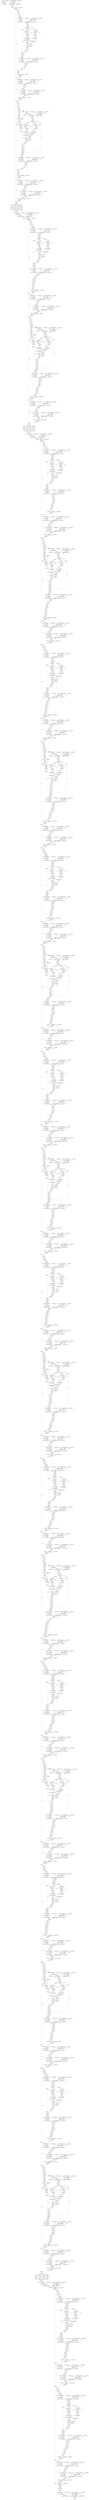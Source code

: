 strict digraph  {
"0 arg0_1" [id=0, type=input];
"1 quantize_per_tensor_default" [id=1, type=quantize_per_tensor];
"2 dequantize_per_tensor_default" [id=2, type=dequantize_per_tensor];
"3 conv2d_scale_0" [id=3, type=get_attr];
"4 conv2d_zero_point_0" [id=4, type=get_attr];
"5 compressed_weight_updated_constant0" [id=5, type=get_attr];
"6 quantize_per_channel_default" [id=6, type=quantize_per_channel];
"7 dequantize_per_channel_default" [id=7, type=dequantize_per_channel];
"8 _param_constant1_0_0" [id=8, type=get_attr];
"9 conv2d" [id=9, type=conv2d];
"10 permute" [id=10, type=permute];
"11 _param_constant2" [id=11, type=get_attr];
"12 _param_constant3" [id=12, type=get_attr];
"13 layer_norm" [id=13, type=layer_norm];
"14 _frozen_param0" [id=14, type=get_attr];
"15 pad" [id=15, type=pad];
"16 view_2" [id=16, type=view];
"17 permute_2" [id=17, type=permute];
"18 reshape" [id=18, type=reshape];
"19 reshape_0_0_nncf_smooth_quant_0" [id=19, type=call_module];
"20 quantize_per_tensor_default_1" [id=20, type=quantize_per_tensor];
"21 dequantize_per_tensor_default_1" [id=21, type=dequantize_per_tensor];
"22 linear_2_scale_0" [id=22, type=get_attr];
"23 linear_2_zero_point_0" [id=23, type=get_attr];
"24 compressed_weight_updated_constant1" [id=24, type=get_attr];
"25 quantize_per_channel_default_2" [id=25, type=quantize_per_channel];
"26 dequantize_per_channel_default_2" [id=26, type=dequantize_per_channel];
"27 _frozen_param1_0_0" [id=27, type=get_attr];
"28 linear_2" [id=28, type=linear];
"29 reshape_1" [id=29, type=reshape];
"30 permute_3" [id=30, type=permute];
"31 select" [id=31, type=select];
"32 select_1" [id=32, type=select];
"33 select_2" [id=33, type=select];
"34 linalg_vector_norm" [id=34, type=linalg_vector_norm];
"35 clamp_min" [id=35, type=clamp_min];
"36 expand_as" [id=36, type=expand_as];
"37 div" [id=37, type=div];
"38 quantize_per_tensor_default_2" [id=38, type=quantize_per_tensor];
"39 dequantize_per_tensor_default_2" [id=39, type=dequantize_per_tensor];
"40 linalg_vector_norm_1" [id=40, type=linalg_vector_norm];
"41 clamp_min_1" [id=41, type=clamp_min];
"42 expand_as_1" [id=42, type=expand_as];
"43 div_1" [id=43, type=div];
"44 quantize_per_tensor_default_3" [id=44, type=quantize_per_tensor];
"45 dequantize_per_tensor_default_3" [id=45, type=dequantize_per_tensor];
"46 transpose" [id=46, type=transpose];
"47 matmul" [id=47, type=matmul];
"48 _frozen_param3" [id=48, type=get_attr];
"49 mul_1" [id=49, type=mul];
"50 add" [id=50, type=add];
"51 softmax" [id=51, type=softmax];
"52 dropout" [id=52, type=dropout];
"53 matmul_1" [id=53, type=matmul];
"54 transpose_1" [id=54, type=transpose];
"55 reshape_2" [id=55, type=reshape];
"56 reshape_2_0_0_nncf_smooth_quant_0" [id=56, type=call_module];
"57 quantize_per_tensor_default_4" [id=57, type=quantize_per_tensor];
"58 dequantize_per_tensor_default_4" [id=58, type=dequantize_per_tensor];
"59 linear_3_scale_0" [id=59, type=get_attr];
"60 linear_3_zero_point_0" [id=60, type=get_attr];
"61 compressed_weight_updated_constant2" [id=61, type=get_attr];
"62 quantize_per_channel_default_3" [id=62, type=quantize_per_channel];
"63 dequantize_per_channel_default_3" [id=63, type=dequantize_per_channel];
"64 _param_constant11_0_0" [id=64, type=get_attr];
"65 linear_3" [id=65, type=linear];
"66 dropout_1" [id=66, type=dropout];
"67 view_3" [id=67, type=view];
"68 permute_4" [id=68, type=permute];
"69 reshape_3" [id=69, type=reshape];
"70 slice_2" [id=70, type=slice];
"71 slice_3" [id=71, type=slice];
"72 _param_constant12" [id=72, type=get_attr];
"73 _param_constant13" [id=73, type=get_attr];
"74 layer_norm_1" [id=74, type=layer_norm];
"75 add_1" [id=75, type=add];
"76 add_1_0_0_nncf_smooth_quant_0" [id=76, type=call_module];
"77 quantize_per_tensor_default_5" [id=77, type=quantize_per_tensor];
"78 dequantize_per_tensor_default_5" [id=78, type=dequantize_per_tensor];
"79 linear_4_scale_0" [id=79, type=get_attr];
"80 linear_4_zero_point_0" [id=80, type=get_attr];
"81 compressed_weight_updated_constant3" [id=81, type=get_attr];
"82 quantize_per_channel_default_4" [id=82, type=quantize_per_channel];
"83 dequantize_per_channel_default_4" [id=83, type=dequantize_per_channel];
"84 _param_constant15_0_0" [id=84, type=get_attr];
"85 linear_4" [id=85, type=linear];
"86 gelu" [id=86, type=gelu];
"87 dropout_2" [id=87, type=dropout];
"88 dropout_2_0_0_nncf_smooth_quant_0" [id=88, type=call_module];
"89 quantize_per_tensor_default_6" [id=89, type=quantize_per_tensor];
"90 dequantize_per_tensor_default_6" [id=90, type=dequantize_per_tensor];
"91 linear_5_scale_0" [id=91, type=get_attr];
"92 linear_5_zero_point_0" [id=92, type=get_attr];
"93 compressed_weight_updated_constant4" [id=93, type=get_attr];
"94 quantize_per_channel_default_5" [id=94, type=quantize_per_channel];
"95 dequantize_per_channel_default_5" [id=95, type=dequantize_per_channel];
"96 _param_constant17_0_0" [id=96, type=get_attr];
"97 linear_5" [id=97, type=linear];
"98 dropout_3" [id=98, type=dropout];
"99 _param_constant18" [id=99, type=get_attr];
"100 _param_constant19" [id=100, type=get_attr];
"101 layer_norm_2" [id=101, type=layer_norm];
"102 add_2" [id=102, type=add];
"103 _frozen_param4" [id=103, type=get_attr];
"104 pad_1" [id=104, type=pad];
"105 roll" [id=105, type=roll];
"106 view_6" [id=106, type=view];
"107 permute_6" [id=107, type=permute];
"108 reshape_4" [id=108, type=reshape];
"109 reshape_4_0_0_nncf_smooth_quant_0" [id=109, type=call_module];
"110 quantize_per_tensor_default_7" [id=110, type=quantize_per_tensor];
"111 dequantize_per_tensor_default_7" [id=111, type=dequantize_per_tensor];
"112 linear_8_scale_0" [id=112, type=get_attr];
"113 linear_8_zero_point_0" [id=113, type=get_attr];
"114 compressed_weight_updated_constant5" [id=114, type=get_attr];
"115 quantize_per_channel_default_7" [id=115, type=quantize_per_channel];
"116 dequantize_per_channel_default_7" [id=116, type=dequantize_per_channel];
"117 _frozen_param5_0_0" [id=117, type=get_attr];
"118 linear_8" [id=118, type=linear];
"119 reshape_5" [id=119, type=reshape];
"120 permute_7" [id=120, type=permute];
"121 select_3" [id=121, type=select];
"122 select_4" [id=122, type=select];
"123 select_5" [id=123, type=select];
"124 linalg_vector_norm_2" [id=124, type=linalg_vector_norm];
"125 clamp_min_2" [id=125, type=clamp_min];
"126 expand_as_2" [id=126, type=expand_as];
"127 div_2" [id=127, type=div];
"128 quantize_per_tensor_default_8" [id=128, type=quantize_per_tensor];
"129 dequantize_per_tensor_default_8" [id=129, type=dequantize_per_tensor];
"130 linalg_vector_norm_3" [id=130, type=linalg_vector_norm];
"131 clamp_min_3" [id=131, type=clamp_min];
"132 expand_as_3" [id=132, type=expand_as];
"133 div_3" [id=133, type=div];
"134 quantize_per_tensor_default_9" [id=134, type=quantize_per_tensor];
"135 dequantize_per_tensor_default_9" [id=135, type=dequantize_per_tensor];
"136 transpose_2" [id=136, type=transpose];
"137 matmul_2" [id=137, type=matmul];
"138 _frozen_param7" [id=138, type=get_attr];
"139 mul_3" [id=139, type=mul];
"140 add_3" [id=140, type=add];
"141 new_zeros" [id=141, type=new_zeros];
"142 view_7" [id=142, type=view];
"143 permute_8" [id=143, type=permute];
"144 reshape_6" [id=144, type=reshape];
"145 unsqueeze_2" [id=145, type=unsqueeze];
"146 unsqueeze_3" [id=146, type=unsqueeze];
"147 sub" [id=147, type=sub];
"148 ne" [id=148, type=ne];
"149 masked_fill" [id=149, type=masked_fill];
"150 eq" [id=150, type=eq];
"151 masked_fill_1" [id=151, type=masked_fill];
"152 view_8" [id=152, type=view];
"153 unsqueeze_4" [id=153, type=unsqueeze];
"154 unsqueeze_5" [id=154, type=unsqueeze];
"155 add_4" [id=155, type=add];
"156 view_9" [id=156, type=view];
"157 softmax_1" [id=157, type=softmax];
"158 dropout_4" [id=158, type=dropout];
"159 matmul_3" [id=159, type=matmul];
"160 transpose_3" [id=160, type=transpose];
"161 reshape_7" [id=161, type=reshape];
"162 reshape_7_0_0_nncf_smooth_quant_0" [id=162, type=call_module];
"163 quantize_per_tensor_default_10" [id=163, type=quantize_per_tensor];
"164 dequantize_per_tensor_default_10" [id=164, type=dequantize_per_tensor];
"165 linear_9_scale_0" [id=165, type=get_attr];
"166 linear_9_zero_point_0" [id=166, type=get_attr];
"167 compressed_weight_updated_constant6" [id=167, type=get_attr];
"168 quantize_per_channel_default_8" [id=168, type=quantize_per_channel];
"169 dequantize_per_channel_default_8" [id=169, type=dequantize_per_channel];
"170 _param_constant27_0_0" [id=170, type=get_attr];
"171 linear_9" [id=171, type=linear];
"172 dropout_5" [id=172, type=dropout];
"173 view_10" [id=173, type=view];
"174 permute_9" [id=174, type=permute];
"175 reshape_8" [id=175, type=reshape];
"176 roll_1" [id=176, type=roll];
"177 slice_23" [id=177, type=slice];
"178 slice_24" [id=178, type=slice];
"179 _param_constant28" [id=179, type=get_attr];
"180 _param_constant29" [id=180, type=get_attr];
"181 layer_norm_3" [id=181, type=layer_norm];
"182 add_5" [id=182, type=add];
"183 add_5_0_0_nncf_smooth_quant_0" [id=183, type=call_module];
"184 quantize_per_tensor_default_11" [id=184, type=quantize_per_tensor];
"185 dequantize_per_tensor_default_11" [id=185, type=dequantize_per_tensor];
"186 linear_10_scale_0" [id=186, type=get_attr];
"187 linear_10_zero_point_0" [id=187, type=get_attr];
"188 compressed_weight_updated_constant7" [id=188, type=get_attr];
"189 quantize_per_channel_default_9" [id=189, type=quantize_per_channel];
"190 dequantize_per_channel_default_9" [id=190, type=dequantize_per_channel];
"191 _param_constant31_0_0" [id=191, type=get_attr];
"192 linear_10" [id=192, type=linear];
"193 gelu_1" [id=193, type=gelu];
"194 dropout_6" [id=194, type=dropout];
"195 dropout_6_0_0_nncf_smooth_quant_0" [id=195, type=call_module];
"196 quantize_per_tensor_default_12" [id=196, type=quantize_per_tensor];
"197 dequantize_per_tensor_default_12" [id=197, type=dequantize_per_tensor];
"198 linear_11_scale_0" [id=198, type=get_attr];
"199 linear_11_zero_point_0" [id=199, type=get_attr];
"200 compressed_weight_updated_constant8" [id=200, type=get_attr];
"201 quantize_per_channel_default_10" [id=201, type=quantize_per_channel];
"202 dequantize_per_channel_default_10" [id=202, type=dequantize_per_channel];
"203 _param_constant33_0_0" [id=203, type=get_attr];
"204 linear_11" [id=204, type=linear];
"205 dropout_7" [id=205, type=dropout];
"206 _param_constant34" [id=206, type=get_attr];
"207 _param_constant35" [id=207, type=get_attr];
"208 layer_norm_4" [id=208, type=layer_norm];
"209 add_6" [id=209, type=add];
"210 pad_2" [id=210, type=pad];
"211 slice_25" [id=211, type=slice];
"212 slice_26" [id=212, type=slice];
"213 slice_27" [id=213, type=slice];
"214 slice_28" [id=214, type=slice];
"215 slice_29" [id=215, type=slice];
"216 slice_30" [id=216, type=slice];
"217 slice_31" [id=217, type=slice];
"218 slice_32" [id=218, type=slice];
"219 slice_33" [id=219, type=slice];
"220 slice_34" [id=220, type=slice];
"221 slice_35" [id=221, type=slice];
"222 slice_36" [id=222, type=slice];
"223 cat" [id=223, type=cat];
"224 cat_0_0_nncf_smooth_quant_0" [id=224, type=call_module];
"225 quantize_per_tensor_default_13" [id=225, type=quantize_per_tensor];
"226 dequantize_per_tensor_default_13" [id=226, type=dequantize_per_tensor];
"227 linear_12_scale_0" [id=227, type=get_attr];
"228 linear_12_zero_point_0" [id=228, type=get_attr];
"229 compressed_weight_updated_constant9" [id=229, type=get_attr];
"230 quantize_per_channel_default_11" [id=230, type=quantize_per_channel];
"231 dequantize_per_channel_default_11" [id=231, type=dequantize_per_channel];
"232 linear_12" [id=232, type=linear];
"233 _param_constant37" [id=233, type=get_attr];
"234 _param_constant38" [id=234, type=get_attr];
"235 layer_norm_5" [id=235, type=layer_norm];
"236 _frozen_param17" [id=236, type=get_attr];
"237 pad_3" [id=237, type=pad];
"238 view_13" [id=238, type=view];
"239 permute_11" [id=239, type=permute];
"240 reshape_9" [id=240, type=reshape];
"241 reshape_9_0_0_nncf_smooth_quant_0" [id=241, type=call_module];
"242 quantize_per_tensor_default_14" [id=242, type=quantize_per_tensor];
"243 dequantize_per_tensor_default_14" [id=243, type=dequantize_per_tensor];
"244 linear_15_scale_0" [id=244, type=get_attr];
"245 linear_15_zero_point_0" [id=245, type=get_attr];
"246 compressed_weight_updated_constant10" [id=246, type=get_attr];
"247 quantize_per_channel_default_13" [id=247, type=quantize_per_channel];
"248 dequantize_per_channel_default_13" [id=248, type=dequantize_per_channel];
"249 _frozen_param18_0_0" [id=249, type=get_attr];
"250 linear_15" [id=250, type=linear];
"251 reshape_10" [id=251, type=reshape];
"252 permute_12" [id=252, type=permute];
"253 select_6" [id=253, type=select];
"254 select_7" [id=254, type=select];
"255 select_8" [id=255, type=select];
"256 linalg_vector_norm_4" [id=256, type=linalg_vector_norm];
"257 clamp_min_4" [id=257, type=clamp_min];
"258 expand_as_4" [id=258, type=expand_as];
"259 div_4" [id=259, type=div];
"260 quantize_per_tensor_default_15" [id=260, type=quantize_per_tensor];
"261 dequantize_per_tensor_default_15" [id=261, type=dequantize_per_tensor];
"262 linalg_vector_norm_5" [id=262, type=linalg_vector_norm];
"263 clamp_min_5" [id=263, type=clamp_min];
"264 expand_as_5" [id=264, type=expand_as];
"265 div_5" [id=265, type=div];
"266 quantize_per_tensor_default_16" [id=266, type=quantize_per_tensor];
"267 dequantize_per_tensor_default_16" [id=267, type=dequantize_per_tensor];
"268 transpose_4" [id=268, type=transpose];
"269 matmul_4" [id=269, type=matmul];
"270 _frozen_param20" [id=270, type=get_attr];
"271 mul_5" [id=271, type=mul];
"272 add_7" [id=272, type=add];
"273 softmax_2" [id=273, type=softmax];
"274 dropout_8" [id=274, type=dropout];
"275 matmul_5" [id=275, type=matmul];
"276 transpose_5" [id=276, type=transpose];
"277 reshape_11" [id=277, type=reshape];
"278 reshape_11_0_0_nncf_smooth_quant_0" [id=278, type=call_module];
"279 quantize_per_tensor_default_17" [id=279, type=quantize_per_tensor];
"280 dequantize_per_tensor_default_17" [id=280, type=dequantize_per_tensor];
"281 linear_16_scale_0" [id=281, type=get_attr];
"282 linear_16_zero_point_0" [id=282, type=get_attr];
"283 compressed_weight_updated_constant11" [id=283, type=get_attr];
"284 quantize_per_channel_default_14" [id=284, type=quantize_per_channel];
"285 dequantize_per_channel_default_14" [id=285, type=dequantize_per_channel];
"286 _param_constant46_0_0" [id=286, type=get_attr];
"287 linear_16" [id=287, type=linear];
"288 dropout_9" [id=288, type=dropout];
"289 view_14" [id=289, type=view];
"290 permute_13" [id=290, type=permute];
"291 reshape_12" [id=291, type=reshape];
"292 slice_38" [id=292, type=slice];
"293 slice_39" [id=293, type=slice];
"294 slice_40" [id=294, type=slice];
"295 slice_41" [id=295, type=slice];
"296 contiguous_3" [id=296, type=contiguous];
"297 _param_constant47" [id=297, type=get_attr];
"298 _param_constant48" [id=298, type=get_attr];
"299 layer_norm_6" [id=299, type=layer_norm];
"300 add_8" [id=300, type=add];
"301 add_8_0_0_nncf_smooth_quant_0" [id=301, type=call_module];
"302 quantize_per_tensor_default_18" [id=302, type=quantize_per_tensor];
"303 dequantize_per_tensor_default_18" [id=303, type=dequantize_per_tensor];
"304 linear_17_scale_0" [id=304, type=get_attr];
"305 linear_17_zero_point_0" [id=305, type=get_attr];
"306 compressed_weight_updated_constant12" [id=306, type=get_attr];
"307 quantize_per_channel_default_15" [id=307, type=quantize_per_channel];
"308 dequantize_per_channel_default_15" [id=308, type=dequantize_per_channel];
"309 _param_constant50_0_0" [id=309, type=get_attr];
"310 linear_17" [id=310, type=linear];
"311 gelu_2" [id=311, type=gelu];
"312 dropout_10" [id=312, type=dropout];
"313 dropout_10_0_0_nncf_smooth_quant_0" [id=313, type=call_module];
"314 quantize_per_tensor_default_19" [id=314, type=quantize_per_tensor];
"315 dequantize_per_tensor_default_19" [id=315, type=dequantize_per_tensor];
"316 linear_18_scale_0" [id=316, type=get_attr];
"317 linear_18_zero_point_0" [id=317, type=get_attr];
"318 compressed_weight_updated_constant13" [id=318, type=get_attr];
"319 quantize_per_channel_default_16" [id=319, type=quantize_per_channel];
"320 dequantize_per_channel_default_16" [id=320, type=dequantize_per_channel];
"321 _param_constant52_0_0" [id=321, type=get_attr];
"322 linear_18" [id=322, type=linear];
"323 dropout_11" [id=323, type=dropout];
"324 _param_constant53" [id=324, type=get_attr];
"325 _param_constant54" [id=325, type=get_attr];
"326 layer_norm_7" [id=326, type=layer_norm];
"327 add_9" [id=327, type=add];
"328 _frozen_param21" [id=328, type=get_attr];
"329 pad_4" [id=329, type=pad];
"330 roll_2" [id=330, type=roll];
"331 view_17" [id=331, type=view];
"332 permute_15" [id=332, type=permute];
"333 reshape_13" [id=333, type=reshape];
"334 reshape_13_0_0_nncf_smooth_quant_0" [id=334, type=call_module];
"335 quantize_per_tensor_default_20" [id=335, type=quantize_per_tensor];
"336 dequantize_per_tensor_default_20" [id=336, type=dequantize_per_tensor];
"337 linear_21_scale_0" [id=337, type=get_attr];
"338 linear_21_zero_point_0" [id=338, type=get_attr];
"339 compressed_weight_updated_constant14" [id=339, type=get_attr];
"340 quantize_per_channel_default_18" [id=340, type=quantize_per_channel];
"341 dequantize_per_channel_default_18" [id=341, type=dequantize_per_channel];
"342 _frozen_param22_0_0" [id=342, type=get_attr];
"343 linear_21" [id=343, type=linear];
"344 reshape_14" [id=344, type=reshape];
"345 permute_16" [id=345, type=permute];
"346 select_9" [id=346, type=select];
"347 select_10" [id=347, type=select];
"348 select_11" [id=348, type=select];
"349 linalg_vector_norm_6" [id=349, type=linalg_vector_norm];
"350 clamp_min_6" [id=350, type=clamp_min];
"351 expand_as_6" [id=351, type=expand_as];
"352 div_6" [id=352, type=div];
"353 quantize_per_tensor_default_21" [id=353, type=quantize_per_tensor];
"354 dequantize_per_tensor_default_21" [id=354, type=dequantize_per_tensor];
"355 linalg_vector_norm_7" [id=355, type=linalg_vector_norm];
"356 clamp_min_7" [id=356, type=clamp_min];
"357 expand_as_7" [id=357, type=expand_as];
"358 div_7" [id=358, type=div];
"359 quantize_per_tensor_default_22" [id=359, type=quantize_per_tensor];
"360 dequantize_per_tensor_default_22" [id=360, type=dequantize_per_tensor];
"361 transpose_6" [id=361, type=transpose];
"362 matmul_6" [id=362, type=matmul];
"363 _frozen_param24" [id=363, type=get_attr];
"364 mul_7" [id=364, type=mul];
"365 add_10" [id=365, type=add];
"366 new_zeros_1" [id=366, type=new_zeros];
"367 view_18" [id=367, type=view];
"368 permute_17" [id=368, type=permute];
"369 reshape_15" [id=369, type=reshape];
"370 unsqueeze_8" [id=370, type=unsqueeze];
"371 unsqueeze_9" [id=371, type=unsqueeze];
"372 sub_1" [id=372, type=sub];
"373 ne_1" [id=373, type=ne];
"374 masked_fill_2" [id=374, type=masked_fill];
"375 eq_1" [id=375, type=eq];
"376 masked_fill_3" [id=376, type=masked_fill];
"377 view_19" [id=377, type=view];
"378 unsqueeze_10" [id=378, type=unsqueeze];
"379 unsqueeze_11" [id=379, type=unsqueeze];
"380 add_11" [id=380, type=add];
"381 view_20" [id=381, type=view];
"382 softmax_3" [id=382, type=softmax];
"383 dropout_12" [id=383, type=dropout];
"384 matmul_7" [id=384, type=matmul];
"385 transpose_7" [id=385, type=transpose];
"386 reshape_16" [id=386, type=reshape];
"387 reshape_16_0_0_nncf_smooth_quant_0" [id=387, type=call_module];
"388 quantize_per_tensor_default_23" [id=388, type=quantize_per_tensor];
"389 dequantize_per_tensor_default_23" [id=389, type=dequantize_per_tensor];
"390 linear_22_scale_0" [id=390, type=get_attr];
"391 linear_22_zero_point_0" [id=391, type=get_attr];
"392 compressed_weight_updated_constant15" [id=392, type=get_attr];
"393 quantize_per_channel_default_19" [id=393, type=quantize_per_channel];
"394 dequantize_per_channel_default_19" [id=394, type=dequantize_per_channel];
"395 _param_constant62_0_0" [id=395, type=get_attr];
"396 linear_22" [id=396, type=linear];
"397 dropout_13" [id=397, type=dropout];
"398 view_21" [id=398, type=view];
"399 permute_18" [id=399, type=permute];
"400 reshape_17" [id=400, type=reshape];
"401 roll_3" [id=401, type=roll];
"402 slice_61" [id=402, type=slice];
"403 slice_62" [id=403, type=slice];
"404 slice_63" [id=404, type=slice];
"405 slice_64" [id=405, type=slice];
"406 contiguous_5" [id=406, type=contiguous];
"407 _param_constant63" [id=407, type=get_attr];
"408 _param_constant64" [id=408, type=get_attr];
"409 layer_norm_8" [id=409, type=layer_norm];
"410 add_12" [id=410, type=add];
"411 add_12_0_0_nncf_smooth_quant_0" [id=411, type=call_module];
"412 quantize_per_tensor_default_24" [id=412, type=quantize_per_tensor];
"413 dequantize_per_tensor_default_24" [id=413, type=dequantize_per_tensor];
"414 linear_23_scale_0" [id=414, type=get_attr];
"415 linear_23_zero_point_0" [id=415, type=get_attr];
"416 compressed_weight_updated_constant16" [id=416, type=get_attr];
"417 quantize_per_channel_default_20" [id=417, type=quantize_per_channel];
"418 dequantize_per_channel_default_20" [id=418, type=dequantize_per_channel];
"419 _param_constant66_0_0" [id=419, type=get_attr];
"420 linear_23" [id=420, type=linear];
"421 gelu_3" [id=421, type=gelu];
"422 dropout_14" [id=422, type=dropout];
"423 dropout_14_0_0_nncf_smooth_quant_0" [id=423, type=call_module];
"424 quantize_per_tensor_default_25" [id=424, type=quantize_per_tensor];
"425 dequantize_per_tensor_default_25" [id=425, type=dequantize_per_tensor];
"426 linear_24_scale_0" [id=426, type=get_attr];
"427 linear_24_zero_point_0" [id=427, type=get_attr];
"428 compressed_weight_updated_constant17" [id=428, type=get_attr];
"429 quantize_per_channel_default_21" [id=429, type=quantize_per_channel];
"430 dequantize_per_channel_default_21" [id=430, type=dequantize_per_channel];
"431 _param_constant68_0_0" [id=431, type=get_attr];
"432 linear_24" [id=432, type=linear];
"433 dropout_15" [id=433, type=dropout];
"434 _param_constant69" [id=434, type=get_attr];
"435 _param_constant70" [id=435, type=get_attr];
"436 layer_norm_9" [id=436, type=layer_norm];
"437 add_13" [id=437, type=add];
"438 pad_5" [id=438, type=pad];
"439 slice_65" [id=439, type=slice];
"440 slice_66" [id=440, type=slice];
"441 slice_67" [id=441, type=slice];
"442 slice_68" [id=442, type=slice];
"443 slice_69" [id=443, type=slice];
"444 slice_70" [id=444, type=slice];
"445 slice_71" [id=445, type=slice];
"446 slice_72" [id=446, type=slice];
"447 slice_73" [id=447, type=slice];
"448 slice_74" [id=448, type=slice];
"449 slice_75" [id=449, type=slice];
"450 slice_76" [id=450, type=slice];
"451 cat_1" [id=451, type=cat];
"452 cat_1_0_0_nncf_smooth_quant_0" [id=452, type=call_module];
"453 quantize_per_tensor_default_26" [id=453, type=quantize_per_tensor];
"454 dequantize_per_tensor_default_26" [id=454, type=dequantize_per_tensor];
"455 linear_25_scale_0" [id=455, type=get_attr];
"456 linear_25_zero_point_0" [id=456, type=get_attr];
"457 compressed_weight_updated_constant18" [id=457, type=get_attr];
"458 quantize_per_channel_default_22" [id=458, type=quantize_per_channel];
"459 dequantize_per_channel_default_22" [id=459, type=dequantize_per_channel];
"460 linear_25" [id=460, type=linear];
"461 _param_constant72" [id=461, type=get_attr];
"462 _param_constant73" [id=462, type=get_attr];
"463 layer_norm_10" [id=463, type=layer_norm];
"464 _frozen_param34" [id=464, type=get_attr];
"465 pad_6" [id=465, type=pad];
"466 view_24" [id=466, type=view];
"467 permute_20" [id=467, type=permute];
"468 reshape_18" [id=468, type=reshape];
"469 reshape_18_0_0_nncf_smooth_quant_0" [id=469, type=call_module];
"470 quantize_per_tensor_default_27" [id=470, type=quantize_per_tensor];
"471 dequantize_per_tensor_default_27" [id=471, type=dequantize_per_tensor];
"472 linear_28_scale_0" [id=472, type=get_attr];
"473 linear_28_zero_point_0" [id=473, type=get_attr];
"474 compressed_weight_updated_constant19" [id=474, type=get_attr];
"475 quantize_per_channel_default_24" [id=475, type=quantize_per_channel];
"476 dequantize_per_channel_default_24" [id=476, type=dequantize_per_channel];
"477 _frozen_param35_0_0" [id=477, type=get_attr];
"478 linear_28" [id=478, type=linear];
"479 reshape_19" [id=479, type=reshape];
"480 permute_21" [id=480, type=permute];
"481 select_12" [id=481, type=select];
"482 select_13" [id=482, type=select];
"483 select_14" [id=483, type=select];
"484 linalg_vector_norm_8" [id=484, type=linalg_vector_norm];
"485 clamp_min_8" [id=485, type=clamp_min];
"486 expand_as_8" [id=486, type=expand_as];
"487 div_8" [id=487, type=div];
"488 quantize_per_tensor_default_28" [id=488, type=quantize_per_tensor];
"489 dequantize_per_tensor_default_28" [id=489, type=dequantize_per_tensor];
"490 linalg_vector_norm_9" [id=490, type=linalg_vector_norm];
"491 clamp_min_9" [id=491, type=clamp_min];
"492 expand_as_9" [id=492, type=expand_as];
"493 div_9" [id=493, type=div];
"494 quantize_per_tensor_default_29" [id=494, type=quantize_per_tensor];
"495 dequantize_per_tensor_default_29" [id=495, type=dequantize_per_tensor];
"496 transpose_8" [id=496, type=transpose];
"497 matmul_8" [id=497, type=matmul];
"498 _frozen_param37" [id=498, type=get_attr];
"499 mul_9" [id=499, type=mul];
"500 add_14" [id=500, type=add];
"501 softmax_4" [id=501, type=softmax];
"502 dropout_16" [id=502, type=dropout];
"503 matmul_9" [id=503, type=matmul];
"504 transpose_9" [id=504, type=transpose];
"505 reshape_20" [id=505, type=reshape];
"506 reshape_20_0_0_nncf_smooth_quant_0" [id=506, type=call_module];
"507 quantize_per_tensor_default_30" [id=507, type=quantize_per_tensor];
"508 dequantize_per_tensor_default_30" [id=508, type=dequantize_per_tensor];
"509 linear_29_scale_0" [id=509, type=get_attr];
"510 linear_29_zero_point_0" [id=510, type=get_attr];
"511 compressed_weight_updated_constant20" [id=511, type=get_attr];
"512 quantize_per_channel_default_25" [id=512, type=quantize_per_channel];
"513 dequantize_per_channel_default_25" [id=513, type=dequantize_per_channel];
"514 _param_constant81_0_0" [id=514, type=get_attr];
"515 linear_29" [id=515, type=linear];
"516 dropout_17" [id=516, type=dropout];
"517 view_25" [id=517, type=view];
"518 permute_22" [id=518, type=permute];
"519 reshape_21" [id=519, type=reshape];
"520 slice_78" [id=520, type=slice];
"521 slice_79" [id=521, type=slice];
"522 slice_80" [id=522, type=slice];
"523 slice_81" [id=523, type=slice];
"524 contiguous_7" [id=524, type=contiguous];
"525 _param_constant82" [id=525, type=get_attr];
"526 _param_constant83" [id=526, type=get_attr];
"527 layer_norm_11" [id=527, type=layer_norm];
"528 add_15" [id=528, type=add];
"529 add_15_0_0_nncf_smooth_quant_0" [id=529, type=call_module];
"530 quantize_per_tensor_default_31" [id=530, type=quantize_per_tensor];
"531 dequantize_per_tensor_default_31" [id=531, type=dequantize_per_tensor];
"532 linear_30_scale_0" [id=532, type=get_attr];
"533 linear_30_zero_point_0" [id=533, type=get_attr];
"534 compressed_weight_updated_constant21" [id=534, type=get_attr];
"535 quantize_per_channel_default_26" [id=535, type=quantize_per_channel];
"536 dequantize_per_channel_default_26" [id=536, type=dequantize_per_channel];
"537 _param_constant85_0_0" [id=537, type=get_attr];
"538 linear_30" [id=538, type=linear];
"539 gelu_4" [id=539, type=gelu];
"540 dropout_18" [id=540, type=dropout];
"541 dropout_18_0_0_nncf_smooth_quant_0" [id=541, type=call_module];
"542 quantize_per_tensor_default_32" [id=542, type=quantize_per_tensor];
"543 dequantize_per_tensor_default_32" [id=543, type=dequantize_per_tensor];
"544 linear_31_scale_0" [id=544, type=get_attr];
"545 linear_31_zero_point_0" [id=545, type=get_attr];
"546 compressed_weight_updated_constant22" [id=546, type=get_attr];
"547 quantize_per_channel_default_27" [id=547, type=quantize_per_channel];
"548 dequantize_per_channel_default_27" [id=548, type=dequantize_per_channel];
"549 _param_constant87_0_0" [id=549, type=get_attr];
"550 linear_31" [id=550, type=linear];
"551 dropout_19" [id=551, type=dropout];
"552 _param_constant88" [id=552, type=get_attr];
"553 _param_constant89" [id=553, type=get_attr];
"554 layer_norm_12" [id=554, type=layer_norm];
"555 add_16" [id=555, type=add];
"556 _frozen_param38" [id=556, type=get_attr];
"557 pad_7" [id=557, type=pad];
"558 roll_4" [id=558, type=roll];
"559 view_28" [id=559, type=view];
"560 permute_24" [id=560, type=permute];
"561 reshape_22" [id=561, type=reshape];
"562 reshape_22_0_0_nncf_smooth_quant_0" [id=562, type=call_module];
"563 quantize_per_tensor_default_33" [id=563, type=quantize_per_tensor];
"564 dequantize_per_tensor_default_33" [id=564, type=dequantize_per_tensor];
"565 linear_34_scale_0" [id=565, type=get_attr];
"566 linear_34_zero_point_0" [id=566, type=get_attr];
"567 compressed_weight_updated_constant23" [id=567, type=get_attr];
"568 quantize_per_channel_default_29" [id=568, type=quantize_per_channel];
"569 dequantize_per_channel_default_29" [id=569, type=dequantize_per_channel];
"570 _frozen_param39_0_0" [id=570, type=get_attr];
"571 linear_34" [id=571, type=linear];
"572 reshape_23" [id=572, type=reshape];
"573 permute_25" [id=573, type=permute];
"574 select_15" [id=574, type=select];
"575 select_16" [id=575, type=select];
"576 select_17" [id=576, type=select];
"577 linalg_vector_norm_10" [id=577, type=linalg_vector_norm];
"578 clamp_min_10" [id=578, type=clamp_min];
"579 expand_as_10" [id=579, type=expand_as];
"580 div_10" [id=580, type=div];
"581 quantize_per_tensor_default_34" [id=581, type=quantize_per_tensor];
"582 dequantize_per_tensor_default_34" [id=582, type=dequantize_per_tensor];
"583 linalg_vector_norm_11" [id=583, type=linalg_vector_norm];
"584 clamp_min_11" [id=584, type=clamp_min];
"585 expand_as_11" [id=585, type=expand_as];
"586 div_11" [id=586, type=div];
"587 quantize_per_tensor_default_35" [id=587, type=quantize_per_tensor];
"588 dequantize_per_tensor_default_35" [id=588, type=dequantize_per_tensor];
"589 transpose_10" [id=589, type=transpose];
"590 matmul_10" [id=590, type=matmul];
"591 _frozen_param41" [id=591, type=get_attr];
"592 mul_11" [id=592, type=mul];
"593 add_17" [id=593, type=add];
"594 new_zeros_2" [id=594, type=new_zeros];
"595 view_29" [id=595, type=view];
"596 permute_26" [id=596, type=permute];
"597 reshape_24" [id=597, type=reshape];
"598 unsqueeze_14" [id=598, type=unsqueeze];
"599 unsqueeze_15" [id=599, type=unsqueeze];
"600 sub_2" [id=600, type=sub];
"601 ne_2" [id=601, type=ne];
"602 masked_fill_4" [id=602, type=masked_fill];
"603 eq_2" [id=603, type=eq];
"604 masked_fill_5" [id=604, type=masked_fill];
"605 view_30" [id=605, type=view];
"606 unsqueeze_16" [id=606, type=unsqueeze];
"607 unsqueeze_17" [id=607, type=unsqueeze];
"608 add_18" [id=608, type=add];
"609 view_31" [id=609, type=view];
"610 softmax_5" [id=610, type=softmax];
"611 dropout_20" [id=611, type=dropout];
"612 matmul_11" [id=612, type=matmul];
"613 transpose_11" [id=613, type=transpose];
"614 reshape_25" [id=614, type=reshape];
"615 reshape_25_0_0_nncf_smooth_quant_0" [id=615, type=call_module];
"616 quantize_per_tensor_default_36" [id=616, type=quantize_per_tensor];
"617 dequantize_per_tensor_default_36" [id=617, type=dequantize_per_tensor];
"618 linear_35_scale_0" [id=618, type=get_attr];
"619 linear_35_zero_point_0" [id=619, type=get_attr];
"620 compressed_weight_updated_constant24" [id=620, type=get_attr];
"621 quantize_per_channel_default_30" [id=621, type=quantize_per_channel];
"622 dequantize_per_channel_default_30" [id=622, type=dequantize_per_channel];
"623 _param_constant97_0_0" [id=623, type=get_attr];
"624 linear_35" [id=624, type=linear];
"625 dropout_21" [id=625, type=dropout];
"626 view_32" [id=626, type=view];
"627 permute_27" [id=627, type=permute];
"628 reshape_26" [id=628, type=reshape];
"629 roll_5" [id=629, type=roll];
"630 slice_101" [id=630, type=slice];
"631 slice_102" [id=631, type=slice];
"632 slice_103" [id=632, type=slice];
"633 slice_104" [id=633, type=slice];
"634 contiguous_9" [id=634, type=contiguous];
"635 _param_constant98" [id=635, type=get_attr];
"636 _param_constant99" [id=636, type=get_attr];
"637 layer_norm_13" [id=637, type=layer_norm];
"638 add_19" [id=638, type=add];
"639 add_19_0_0_nncf_smooth_quant_0" [id=639, type=call_module];
"640 quantize_per_tensor_default_37" [id=640, type=quantize_per_tensor];
"641 dequantize_per_tensor_default_37" [id=641, type=dequantize_per_tensor];
"642 linear_36_scale_0" [id=642, type=get_attr];
"643 linear_36_zero_point_0" [id=643, type=get_attr];
"644 compressed_weight_updated_constant25" [id=644, type=get_attr];
"645 quantize_per_channel_default_31" [id=645, type=quantize_per_channel];
"646 dequantize_per_channel_default_31" [id=646, type=dequantize_per_channel];
"647 _param_constant101_0_0" [id=647, type=get_attr];
"648 linear_36" [id=648, type=linear];
"649 gelu_5" [id=649, type=gelu];
"650 dropout_22" [id=650, type=dropout];
"651 dropout_22_0_0_nncf_smooth_quant_0" [id=651, type=call_module];
"652 quantize_per_tensor_default_38" [id=652, type=quantize_per_tensor];
"653 dequantize_per_tensor_default_38" [id=653, type=dequantize_per_tensor];
"654 linear_37_scale_0" [id=654, type=get_attr];
"655 linear_37_zero_point_0" [id=655, type=get_attr];
"656 compressed_weight_updated_constant26" [id=656, type=get_attr];
"657 quantize_per_channel_default_32" [id=657, type=quantize_per_channel];
"658 dequantize_per_channel_default_32" [id=658, type=dequantize_per_channel];
"659 _param_constant103_0_0" [id=659, type=get_attr];
"660 linear_37" [id=660, type=linear];
"661 dropout_23" [id=661, type=dropout];
"662 _param_constant104" [id=662, type=get_attr];
"663 _param_constant105" [id=663, type=get_attr];
"664 layer_norm_14" [id=664, type=layer_norm];
"665 add_20" [id=665, type=add];
"666 _frozen_param51" [id=666, type=get_attr];
"667 pad_8" [id=667, type=pad];
"668 view_35" [id=668, type=view];
"669 permute_29" [id=669, type=permute];
"670 reshape_27" [id=670, type=reshape];
"671 reshape_27_0_0_nncf_smooth_quant_0" [id=671, type=call_module];
"672 quantize_per_tensor_default_39" [id=672, type=quantize_per_tensor];
"673 dequantize_per_tensor_default_39" [id=673, type=dequantize_per_tensor];
"674 linear_40_scale_0" [id=674, type=get_attr];
"675 linear_40_zero_point_0" [id=675, type=get_attr];
"676 compressed_weight_updated_constant27" [id=676, type=get_attr];
"677 quantize_per_channel_default_34" [id=677, type=quantize_per_channel];
"678 dequantize_per_channel_default_34" [id=678, type=dequantize_per_channel];
"679 _frozen_param52_0_0" [id=679, type=get_attr];
"680 linear_40" [id=680, type=linear];
"681 reshape_28" [id=681, type=reshape];
"682 permute_30" [id=682, type=permute];
"683 select_18" [id=683, type=select];
"684 select_19" [id=684, type=select];
"685 select_20" [id=685, type=select];
"686 linalg_vector_norm_12" [id=686, type=linalg_vector_norm];
"687 clamp_min_12" [id=687, type=clamp_min];
"688 expand_as_12" [id=688, type=expand_as];
"689 div_12" [id=689, type=div];
"690 quantize_per_tensor_default_40" [id=690, type=quantize_per_tensor];
"691 dequantize_per_tensor_default_40" [id=691, type=dequantize_per_tensor];
"692 linalg_vector_norm_13" [id=692, type=linalg_vector_norm];
"693 clamp_min_13" [id=693, type=clamp_min];
"694 expand_as_13" [id=694, type=expand_as];
"695 div_13" [id=695, type=div];
"696 quantize_per_tensor_default_41" [id=696, type=quantize_per_tensor];
"697 dequantize_per_tensor_default_41" [id=697, type=dequantize_per_tensor];
"698 transpose_12" [id=698, type=transpose];
"699 matmul_12" [id=699, type=matmul];
"700 _frozen_param54" [id=700, type=get_attr];
"701 mul_13" [id=701, type=mul];
"702 add_21" [id=702, type=add];
"703 softmax_6" [id=703, type=softmax];
"704 dropout_24" [id=704, type=dropout];
"705 matmul_13" [id=705, type=matmul];
"706 transpose_13" [id=706, type=transpose];
"707 reshape_29" [id=707, type=reshape];
"708 reshape_29_0_0_nncf_smooth_quant_0" [id=708, type=call_module];
"709 quantize_per_tensor_default_42" [id=709, type=quantize_per_tensor];
"710 dequantize_per_tensor_default_42" [id=710, type=dequantize_per_tensor];
"711 linear_41_scale_0" [id=711, type=get_attr];
"712 linear_41_zero_point_0" [id=712, type=get_attr];
"713 compressed_weight_updated_constant28" [id=713, type=get_attr];
"714 quantize_per_channel_default_35" [id=714, type=quantize_per_channel];
"715 dequantize_per_channel_default_35" [id=715, type=dequantize_per_channel];
"716 _param_constant113_0_0" [id=716, type=get_attr];
"717 linear_41" [id=717, type=linear];
"718 dropout_25" [id=718, type=dropout];
"719 view_36" [id=719, type=view];
"720 permute_31" [id=720, type=permute];
"721 reshape_30" [id=721, type=reshape];
"722 slice_106" [id=722, type=slice];
"723 slice_107" [id=723, type=slice];
"724 slice_108" [id=724, type=slice];
"725 slice_109" [id=725, type=slice];
"726 contiguous_11" [id=726, type=contiguous];
"727 _param_constant114" [id=727, type=get_attr];
"728 _param_constant115" [id=728, type=get_attr];
"729 layer_norm_15" [id=729, type=layer_norm];
"730 add_22" [id=730, type=add];
"731 add_22_0_0_nncf_smooth_quant_0" [id=731, type=call_module];
"732 quantize_per_tensor_default_43" [id=732, type=quantize_per_tensor];
"733 dequantize_per_tensor_default_43" [id=733, type=dequantize_per_tensor];
"734 linear_42_scale_0" [id=734, type=get_attr];
"735 linear_42_zero_point_0" [id=735, type=get_attr];
"736 compressed_weight_updated_constant29" [id=736, type=get_attr];
"737 quantize_per_channel_default_36" [id=737, type=quantize_per_channel];
"738 dequantize_per_channel_default_36" [id=738, type=dequantize_per_channel];
"739 _param_constant117_0_0" [id=739, type=get_attr];
"740 linear_42" [id=740, type=linear];
"741 gelu_6" [id=741, type=gelu];
"742 dropout_26" [id=742, type=dropout];
"743 dropout_26_0_0_nncf_smooth_quant_0" [id=743, type=call_module];
"744 quantize_per_tensor_default_44" [id=744, type=quantize_per_tensor];
"745 dequantize_per_tensor_default_44" [id=745, type=dequantize_per_tensor];
"746 linear_43_scale_0" [id=746, type=get_attr];
"747 linear_43_zero_point_0" [id=747, type=get_attr];
"748 compressed_weight_updated_constant30" [id=748, type=get_attr];
"749 quantize_per_channel_default_37" [id=749, type=quantize_per_channel];
"750 dequantize_per_channel_default_37" [id=750, type=dequantize_per_channel];
"751 _param_constant119_0_0" [id=751, type=get_attr];
"752 linear_43" [id=752, type=linear];
"753 dropout_27" [id=753, type=dropout];
"754 _param_constant120" [id=754, type=get_attr];
"755 _param_constant121" [id=755, type=get_attr];
"756 layer_norm_16" [id=756, type=layer_norm];
"757 add_23" [id=757, type=add];
"758 _frozen_param55" [id=758, type=get_attr];
"759 pad_9" [id=759, type=pad];
"760 roll_6" [id=760, type=roll];
"761 view_39" [id=761, type=view];
"762 permute_33" [id=762, type=permute];
"763 reshape_31" [id=763, type=reshape];
"764 reshape_31_0_0_nncf_smooth_quant_0" [id=764, type=call_module];
"765 quantize_per_tensor_default_45" [id=765, type=quantize_per_tensor];
"766 dequantize_per_tensor_default_45" [id=766, type=dequantize_per_tensor];
"767 linear_46_scale_0" [id=767, type=get_attr];
"768 linear_46_zero_point_0" [id=768, type=get_attr];
"769 compressed_weight_updated_constant31" [id=769, type=get_attr];
"770 quantize_per_channel_default_39" [id=770, type=quantize_per_channel];
"771 dequantize_per_channel_default_39" [id=771, type=dequantize_per_channel];
"772 _frozen_param56_0_0" [id=772, type=get_attr];
"773 linear_46" [id=773, type=linear];
"774 reshape_32" [id=774, type=reshape];
"775 permute_34" [id=775, type=permute];
"776 select_21" [id=776, type=select];
"777 select_22" [id=777, type=select];
"778 select_23" [id=778, type=select];
"779 linalg_vector_norm_14" [id=779, type=linalg_vector_norm];
"780 clamp_min_14" [id=780, type=clamp_min];
"781 expand_as_14" [id=781, type=expand_as];
"782 div_14" [id=782, type=div];
"783 quantize_per_tensor_default_46" [id=783, type=quantize_per_tensor];
"784 dequantize_per_tensor_default_46" [id=784, type=dequantize_per_tensor];
"785 linalg_vector_norm_15" [id=785, type=linalg_vector_norm];
"786 clamp_min_15" [id=786, type=clamp_min];
"787 expand_as_15" [id=787, type=expand_as];
"788 div_15" [id=788, type=div];
"789 quantize_per_tensor_default_47" [id=789, type=quantize_per_tensor];
"790 dequantize_per_tensor_default_47" [id=790, type=dequantize_per_tensor];
"791 transpose_14" [id=791, type=transpose];
"792 matmul_14" [id=792, type=matmul];
"793 _frozen_param58" [id=793, type=get_attr];
"794 mul_15" [id=794, type=mul];
"795 add_24" [id=795, type=add];
"796 new_zeros_3" [id=796, type=new_zeros];
"797 view_40" [id=797, type=view];
"798 permute_35" [id=798, type=permute];
"799 reshape_33" [id=799, type=reshape];
"800 unsqueeze_20" [id=800, type=unsqueeze];
"801 unsqueeze_21" [id=801, type=unsqueeze];
"802 sub_3" [id=802, type=sub];
"803 ne_3" [id=803, type=ne];
"804 masked_fill_6" [id=804, type=masked_fill];
"805 eq_3" [id=805, type=eq];
"806 masked_fill_7" [id=806, type=masked_fill];
"807 view_41" [id=807, type=view];
"808 unsqueeze_22" [id=808, type=unsqueeze];
"809 unsqueeze_23" [id=809, type=unsqueeze];
"810 add_25" [id=810, type=add];
"811 view_42" [id=811, type=view];
"812 softmax_7" [id=812, type=softmax];
"813 dropout_28" [id=813, type=dropout];
"814 matmul_15" [id=814, type=matmul];
"815 transpose_15" [id=815, type=transpose];
"816 reshape_34" [id=816, type=reshape];
"817 reshape_34_0_0_nncf_smooth_quant_0" [id=817, type=call_module];
"818 quantize_per_tensor_default_48" [id=818, type=quantize_per_tensor];
"819 dequantize_per_tensor_default_48" [id=819, type=dequantize_per_tensor];
"820 linear_47_scale_0" [id=820, type=get_attr];
"821 linear_47_zero_point_0" [id=821, type=get_attr];
"822 compressed_weight_updated_constant32" [id=822, type=get_attr];
"823 quantize_per_channel_default_40" [id=823, type=quantize_per_channel];
"824 dequantize_per_channel_default_40" [id=824, type=dequantize_per_channel];
"825 _param_constant129_0_0" [id=825, type=get_attr];
"826 linear_47" [id=826, type=linear];
"827 dropout_29" [id=827, type=dropout];
"828 view_43" [id=828, type=view];
"829 permute_36" [id=829, type=permute];
"830 reshape_35" [id=830, type=reshape];
"831 roll_7" [id=831, type=roll];
"832 slice_129" [id=832, type=slice];
"833 slice_130" [id=833, type=slice];
"834 slice_131" [id=834, type=slice];
"835 slice_132" [id=835, type=slice];
"836 contiguous_13" [id=836, type=contiguous];
"837 _param_constant130" [id=837, type=get_attr];
"838 _param_constant131" [id=838, type=get_attr];
"839 layer_norm_17" [id=839, type=layer_norm];
"840 add_26" [id=840, type=add];
"841 add_26_0_0_nncf_smooth_quant_0" [id=841, type=call_module];
"842 quantize_per_tensor_default_49" [id=842, type=quantize_per_tensor];
"843 dequantize_per_tensor_default_49" [id=843, type=dequantize_per_tensor];
"844 linear_48_scale_0" [id=844, type=get_attr];
"845 linear_48_zero_point_0" [id=845, type=get_attr];
"846 compressed_weight_updated_constant33" [id=846, type=get_attr];
"847 quantize_per_channel_default_41" [id=847, type=quantize_per_channel];
"848 dequantize_per_channel_default_41" [id=848, type=dequantize_per_channel];
"849 _param_constant133_0_0" [id=849, type=get_attr];
"850 linear_48" [id=850, type=linear];
"851 gelu_7" [id=851, type=gelu];
"852 dropout_30" [id=852, type=dropout];
"853 dropout_30_0_0_nncf_smooth_quant_0" [id=853, type=call_module];
"854 quantize_per_tensor_default_50" [id=854, type=quantize_per_tensor];
"855 dequantize_per_tensor_default_50" [id=855, type=dequantize_per_tensor];
"856 linear_49_scale_0" [id=856, type=get_attr];
"857 linear_49_zero_point_0" [id=857, type=get_attr];
"858 compressed_weight_updated_constant34" [id=858, type=get_attr];
"859 quantize_per_channel_default_42" [id=859, type=quantize_per_channel];
"860 dequantize_per_channel_default_42" [id=860, type=dequantize_per_channel];
"861 _param_constant135_0_0" [id=861, type=get_attr];
"862 linear_49" [id=862, type=linear];
"863 dropout_31" [id=863, type=dropout];
"864 _param_constant136" [id=864, type=get_attr];
"865 _param_constant137" [id=865, type=get_attr];
"866 layer_norm_18" [id=866, type=layer_norm];
"867 add_27" [id=867, type=add];
"868 _frozen_param68" [id=868, type=get_attr];
"869 pad_10" [id=869, type=pad];
"870 view_46" [id=870, type=view];
"871 permute_38" [id=871, type=permute];
"872 reshape_36" [id=872, type=reshape];
"873 reshape_36_0_0_nncf_smooth_quant_0" [id=873, type=call_module];
"874 quantize_per_tensor_default_51" [id=874, type=quantize_per_tensor];
"875 dequantize_per_tensor_default_51" [id=875, type=dequantize_per_tensor];
"876 linear_52_scale_0" [id=876, type=get_attr];
"877 linear_52_zero_point_0" [id=877, type=get_attr];
"878 compressed_weight_updated_constant35" [id=878, type=get_attr];
"879 quantize_per_channel_default_44" [id=879, type=quantize_per_channel];
"880 dequantize_per_channel_default_44" [id=880, type=dequantize_per_channel];
"881 _frozen_param69_0_0" [id=881, type=get_attr];
"882 linear_52" [id=882, type=linear];
"883 reshape_37" [id=883, type=reshape];
"884 permute_39" [id=884, type=permute];
"885 select_24" [id=885, type=select];
"886 select_25" [id=886, type=select];
"887 select_26" [id=887, type=select];
"888 linalg_vector_norm_16" [id=888, type=linalg_vector_norm];
"889 clamp_min_16" [id=889, type=clamp_min];
"890 expand_as_16" [id=890, type=expand_as];
"891 div_16" [id=891, type=div];
"892 quantize_per_tensor_default_52" [id=892, type=quantize_per_tensor];
"893 dequantize_per_tensor_default_52" [id=893, type=dequantize_per_tensor];
"894 linalg_vector_norm_17" [id=894, type=linalg_vector_norm];
"895 clamp_min_17" [id=895, type=clamp_min];
"896 expand_as_17" [id=896, type=expand_as];
"897 div_17" [id=897, type=div];
"898 quantize_per_tensor_default_53" [id=898, type=quantize_per_tensor];
"899 dequantize_per_tensor_default_53" [id=899, type=dequantize_per_tensor];
"900 transpose_16" [id=900, type=transpose];
"901 matmul_16" [id=901, type=matmul];
"902 _frozen_param71" [id=902, type=get_attr];
"903 mul_17" [id=903, type=mul];
"904 add_28" [id=904, type=add];
"905 softmax_8" [id=905, type=softmax];
"906 dropout_32" [id=906, type=dropout];
"907 matmul_17" [id=907, type=matmul];
"908 transpose_17" [id=908, type=transpose];
"909 reshape_38" [id=909, type=reshape];
"910 reshape_38_0_0_nncf_smooth_quant_0" [id=910, type=call_module];
"911 quantize_per_tensor_default_54" [id=911, type=quantize_per_tensor];
"912 dequantize_per_tensor_default_54" [id=912, type=dequantize_per_tensor];
"913 linear_53_scale_0" [id=913, type=get_attr];
"914 linear_53_zero_point_0" [id=914, type=get_attr];
"915 compressed_weight_updated_constant36" [id=915, type=get_attr];
"916 quantize_per_channel_default_45" [id=916, type=quantize_per_channel];
"917 dequantize_per_channel_default_45" [id=917, type=dequantize_per_channel];
"918 _param_constant145_0_0" [id=918, type=get_attr];
"919 linear_53" [id=919, type=linear];
"920 dropout_33" [id=920, type=dropout];
"921 view_47" [id=921, type=view];
"922 permute_40" [id=922, type=permute];
"923 reshape_39" [id=923, type=reshape];
"924 slice_134" [id=924, type=slice];
"925 slice_135" [id=925, type=slice];
"926 slice_136" [id=926, type=slice];
"927 slice_137" [id=927, type=slice];
"928 contiguous_15" [id=928, type=contiguous];
"929 _param_constant146" [id=929, type=get_attr];
"930 _param_constant147" [id=930, type=get_attr];
"931 layer_norm_19" [id=931, type=layer_norm];
"932 add_29" [id=932, type=add];
"933 add_29_0_0_nncf_smooth_quant_0" [id=933, type=call_module];
"934 quantize_per_tensor_default_55" [id=934, type=quantize_per_tensor];
"935 dequantize_per_tensor_default_55" [id=935, type=dequantize_per_tensor];
"936 linear_54_scale_0" [id=936, type=get_attr];
"937 linear_54_zero_point_0" [id=937, type=get_attr];
"938 compressed_weight_updated_constant37" [id=938, type=get_attr];
"939 quantize_per_channel_default_46" [id=939, type=quantize_per_channel];
"940 dequantize_per_channel_default_46" [id=940, type=dequantize_per_channel];
"941 _param_constant149_0_0" [id=941, type=get_attr];
"942 linear_54" [id=942, type=linear];
"943 gelu_8" [id=943, type=gelu];
"944 dropout_34" [id=944, type=dropout];
"945 dropout_34_0_0_nncf_smooth_quant_0" [id=945, type=call_module];
"946 quantize_per_tensor_default_56" [id=946, type=quantize_per_tensor];
"947 dequantize_per_tensor_default_56" [id=947, type=dequantize_per_tensor];
"948 linear_55_scale_0" [id=948, type=get_attr];
"949 linear_55_zero_point_0" [id=949, type=get_attr];
"950 compressed_weight_updated_constant38" [id=950, type=get_attr];
"951 quantize_per_channel_default_47" [id=951, type=quantize_per_channel];
"952 dequantize_per_channel_default_47" [id=952, type=dequantize_per_channel];
"953 _param_constant151_0_0" [id=953, type=get_attr];
"954 linear_55" [id=954, type=linear];
"955 dropout_35" [id=955, type=dropout];
"956 _param_constant152" [id=956, type=get_attr];
"957 _param_constant153" [id=957, type=get_attr];
"958 layer_norm_20" [id=958, type=layer_norm];
"959 add_30" [id=959, type=add];
"960 _frozen_param72" [id=960, type=get_attr];
"961 pad_11" [id=961, type=pad];
"962 roll_8" [id=962, type=roll];
"963 view_50" [id=963, type=view];
"964 permute_42" [id=964, type=permute];
"965 reshape_40" [id=965, type=reshape];
"966 reshape_40_0_0_nncf_smooth_quant_0" [id=966, type=call_module];
"967 quantize_per_tensor_default_57" [id=967, type=quantize_per_tensor];
"968 dequantize_per_tensor_default_57" [id=968, type=dequantize_per_tensor];
"969 linear_58_scale_0" [id=969, type=get_attr];
"970 linear_58_zero_point_0" [id=970, type=get_attr];
"971 compressed_weight_updated_constant39" [id=971, type=get_attr];
"972 quantize_per_channel_default_49" [id=972, type=quantize_per_channel];
"973 dequantize_per_channel_default_49" [id=973, type=dequantize_per_channel];
"974 _frozen_param73_0_0" [id=974, type=get_attr];
"975 linear_58" [id=975, type=linear];
"976 reshape_41" [id=976, type=reshape];
"977 permute_43" [id=977, type=permute];
"978 select_27" [id=978, type=select];
"979 select_28" [id=979, type=select];
"980 select_29" [id=980, type=select];
"981 linalg_vector_norm_18" [id=981, type=linalg_vector_norm];
"982 clamp_min_18" [id=982, type=clamp_min];
"983 expand_as_18" [id=983, type=expand_as];
"984 div_18" [id=984, type=div];
"985 quantize_per_tensor_default_58" [id=985, type=quantize_per_tensor];
"986 dequantize_per_tensor_default_58" [id=986, type=dequantize_per_tensor];
"987 linalg_vector_norm_19" [id=987, type=linalg_vector_norm];
"988 clamp_min_19" [id=988, type=clamp_min];
"989 expand_as_19" [id=989, type=expand_as];
"990 div_19" [id=990, type=div];
"991 quantize_per_tensor_default_59" [id=991, type=quantize_per_tensor];
"992 dequantize_per_tensor_default_59" [id=992, type=dequantize_per_tensor];
"993 transpose_18" [id=993, type=transpose];
"994 matmul_18" [id=994, type=matmul];
"995 _frozen_param75" [id=995, type=get_attr];
"996 mul_19" [id=996, type=mul];
"997 add_31" [id=997, type=add];
"998 new_zeros_4" [id=998, type=new_zeros];
"999 view_51" [id=999, type=view];
"1000 permute_44" [id=1000, type=permute];
"1001 reshape_42" [id=1001, type=reshape];
"1002 unsqueeze_26" [id=1002, type=unsqueeze];
"1003 unsqueeze_27" [id=1003, type=unsqueeze];
"1004 sub_4" [id=1004, type=sub];
"1005 ne_4" [id=1005, type=ne];
"1006 masked_fill_8" [id=1006, type=masked_fill];
"1007 eq_4" [id=1007, type=eq];
"1008 masked_fill_9" [id=1008, type=masked_fill];
"1009 view_52" [id=1009, type=view];
"1010 unsqueeze_28" [id=1010, type=unsqueeze];
"1011 unsqueeze_29" [id=1011, type=unsqueeze];
"1012 add_32" [id=1012, type=add];
"1013 view_53" [id=1013, type=view];
"1014 softmax_9" [id=1014, type=softmax];
"1015 dropout_36" [id=1015, type=dropout];
"1016 matmul_19" [id=1016, type=matmul];
"1017 transpose_19" [id=1017, type=transpose];
"1018 reshape_43" [id=1018, type=reshape];
"1019 reshape_43_0_0_nncf_smooth_quant_0" [id=1019, type=call_module];
"1020 quantize_per_tensor_default_60" [id=1020, type=quantize_per_tensor];
"1021 dequantize_per_tensor_default_60" [id=1021, type=dequantize_per_tensor];
"1022 linear_59_scale_0" [id=1022, type=get_attr];
"1023 linear_59_zero_point_0" [id=1023, type=get_attr];
"1024 compressed_weight_updated_constant40" [id=1024, type=get_attr];
"1025 quantize_per_channel_default_50" [id=1025, type=quantize_per_channel];
"1026 dequantize_per_channel_default_50" [id=1026, type=dequantize_per_channel];
"1027 _param_constant161_0_0" [id=1027, type=get_attr];
"1028 linear_59" [id=1028, type=linear];
"1029 dropout_37" [id=1029, type=dropout];
"1030 view_54" [id=1030, type=view];
"1031 permute_45" [id=1031, type=permute];
"1032 reshape_44" [id=1032, type=reshape];
"1033 roll_9" [id=1033, type=roll];
"1034 slice_157" [id=1034, type=slice];
"1035 slice_158" [id=1035, type=slice];
"1036 slice_159" [id=1036, type=slice];
"1037 slice_160" [id=1037, type=slice];
"1038 contiguous_17" [id=1038, type=contiguous];
"1039 _param_constant162" [id=1039, type=get_attr];
"1040 _param_constant163" [id=1040, type=get_attr];
"1041 layer_norm_21" [id=1041, type=layer_norm];
"1042 add_33" [id=1042, type=add];
"1043 add_33_0_0_nncf_smooth_quant_0" [id=1043, type=call_module];
"1044 quantize_per_tensor_default_61" [id=1044, type=quantize_per_tensor];
"1045 dequantize_per_tensor_default_61" [id=1045, type=dequantize_per_tensor];
"1046 linear_60_scale_0" [id=1046, type=get_attr];
"1047 linear_60_zero_point_0" [id=1047, type=get_attr];
"1048 compressed_weight_updated_constant41" [id=1048, type=get_attr];
"1049 quantize_per_channel_default_51" [id=1049, type=quantize_per_channel];
"1050 dequantize_per_channel_default_51" [id=1050, type=dequantize_per_channel];
"1051 _param_constant165_0_0" [id=1051, type=get_attr];
"1052 linear_60" [id=1052, type=linear];
"1053 gelu_9" [id=1053, type=gelu];
"1054 dropout_38" [id=1054, type=dropout];
"1055 dropout_38_0_0_nncf_smooth_quant_0" [id=1055, type=call_module];
"1056 quantize_per_tensor_default_62" [id=1056, type=quantize_per_tensor];
"1057 dequantize_per_tensor_default_62" [id=1057, type=dequantize_per_tensor];
"1058 linear_61_scale_0" [id=1058, type=get_attr];
"1059 linear_61_zero_point_0" [id=1059, type=get_attr];
"1060 compressed_weight_updated_constant42" [id=1060, type=get_attr];
"1061 quantize_per_channel_default_52" [id=1061, type=quantize_per_channel];
"1062 dequantize_per_channel_default_52" [id=1062, type=dequantize_per_channel];
"1063 _param_constant167_0_0" [id=1063, type=get_attr];
"1064 linear_61" [id=1064, type=linear];
"1065 dropout_39" [id=1065, type=dropout];
"1066 _param_constant168" [id=1066, type=get_attr];
"1067 _param_constant169" [id=1067, type=get_attr];
"1068 layer_norm_22" [id=1068, type=layer_norm];
"1069 add_34" [id=1069, type=add];
"1070 _frozen_param85" [id=1070, type=get_attr];
"1071 pad_12" [id=1071, type=pad];
"1072 view_57" [id=1072, type=view];
"1073 permute_47" [id=1073, type=permute];
"1074 reshape_45" [id=1074, type=reshape];
"1075 reshape_45_0_0_nncf_smooth_quant_0" [id=1075, type=call_module];
"1076 quantize_per_tensor_default_63" [id=1076, type=quantize_per_tensor];
"1077 dequantize_per_tensor_default_63" [id=1077, type=dequantize_per_tensor];
"1078 linear_64_scale_0" [id=1078, type=get_attr];
"1079 linear_64_zero_point_0" [id=1079, type=get_attr];
"1080 compressed_weight_updated_constant43" [id=1080, type=get_attr];
"1081 quantize_per_channel_default_54" [id=1081, type=quantize_per_channel];
"1082 dequantize_per_channel_default_54" [id=1082, type=dequantize_per_channel];
"1083 _frozen_param86_0_0" [id=1083, type=get_attr];
"1084 linear_64" [id=1084, type=linear];
"1085 reshape_46" [id=1085, type=reshape];
"1086 permute_48" [id=1086, type=permute];
"1087 select_30" [id=1087, type=select];
"1088 select_31" [id=1088, type=select];
"1089 select_32" [id=1089, type=select];
"1090 linalg_vector_norm_20" [id=1090, type=linalg_vector_norm];
"1091 clamp_min_20" [id=1091, type=clamp_min];
"1092 expand_as_20" [id=1092, type=expand_as];
"1093 div_20" [id=1093, type=div];
"1094 quantize_per_tensor_default_64" [id=1094, type=quantize_per_tensor];
"1095 dequantize_per_tensor_default_64" [id=1095, type=dequantize_per_tensor];
"1096 linalg_vector_norm_21" [id=1096, type=linalg_vector_norm];
"1097 clamp_min_21" [id=1097, type=clamp_min];
"1098 expand_as_21" [id=1098, type=expand_as];
"1099 div_21" [id=1099, type=div];
"1100 quantize_per_tensor_default_65" [id=1100, type=quantize_per_tensor];
"1101 dequantize_per_tensor_default_65" [id=1101, type=dequantize_per_tensor];
"1102 transpose_20" [id=1102, type=transpose];
"1103 matmul_20" [id=1103, type=matmul];
"1104 _frozen_param88" [id=1104, type=get_attr];
"1105 mul_21" [id=1105, type=mul];
"1106 add_35" [id=1106, type=add];
"1107 softmax_10" [id=1107, type=softmax];
"1108 dropout_40" [id=1108, type=dropout];
"1109 matmul_21" [id=1109, type=matmul];
"1110 transpose_21" [id=1110, type=transpose];
"1111 reshape_47" [id=1111, type=reshape];
"1112 reshape_47_0_0_nncf_smooth_quant_0" [id=1112, type=call_module];
"1113 quantize_per_tensor_default_66" [id=1113, type=quantize_per_tensor];
"1114 dequantize_per_tensor_default_66" [id=1114, type=dequantize_per_tensor];
"1115 linear_65_scale_0" [id=1115, type=get_attr];
"1116 linear_65_zero_point_0" [id=1116, type=get_attr];
"1117 compressed_weight_updated_constant44" [id=1117, type=get_attr];
"1118 quantize_per_channel_default_55" [id=1118, type=quantize_per_channel];
"1119 dequantize_per_channel_default_55" [id=1119, type=dequantize_per_channel];
"1120 _param_constant177_0_0" [id=1120, type=get_attr];
"1121 linear_65" [id=1121, type=linear];
"1122 dropout_41" [id=1122, type=dropout];
"1123 view_58" [id=1123, type=view];
"1124 permute_49" [id=1124, type=permute];
"1125 reshape_48" [id=1125, type=reshape];
"1126 slice_162" [id=1126, type=slice];
"1127 slice_163" [id=1127, type=slice];
"1128 slice_164" [id=1128, type=slice];
"1129 slice_165" [id=1129, type=slice];
"1130 contiguous_19" [id=1130, type=contiguous];
"1131 _param_constant178" [id=1131, type=get_attr];
"1132 _param_constant179" [id=1132, type=get_attr];
"1133 layer_norm_23" [id=1133, type=layer_norm];
"1134 add_36" [id=1134, type=add];
"1135 add_36_0_0_nncf_smooth_quant_0" [id=1135, type=call_module];
"1136 quantize_per_tensor_default_67" [id=1136, type=quantize_per_tensor];
"1137 dequantize_per_tensor_default_67" [id=1137, type=dequantize_per_tensor];
"1138 linear_66_scale_0" [id=1138, type=get_attr];
"1139 linear_66_zero_point_0" [id=1139, type=get_attr];
"1140 compressed_weight_updated_constant45" [id=1140, type=get_attr];
"1141 quantize_per_channel_default_56" [id=1141, type=quantize_per_channel];
"1142 dequantize_per_channel_default_56" [id=1142, type=dequantize_per_channel];
"1143 _param_constant181_0_0" [id=1143, type=get_attr];
"1144 linear_66" [id=1144, type=linear];
"1145 gelu_10" [id=1145, type=gelu];
"1146 dropout_42" [id=1146, type=dropout];
"1147 dropout_42_0_0_nncf_smooth_quant_0" [id=1147, type=call_module];
"1148 quantize_per_tensor_default_68" [id=1148, type=quantize_per_tensor];
"1149 dequantize_per_tensor_default_68" [id=1149, type=dequantize_per_tensor];
"1150 linear_67_scale_0" [id=1150, type=get_attr];
"1151 linear_67_zero_point_0" [id=1151, type=get_attr];
"1152 compressed_weight_updated_constant46" [id=1152, type=get_attr];
"1153 quantize_per_channel_default_57" [id=1153, type=quantize_per_channel];
"1154 dequantize_per_channel_default_57" [id=1154, type=dequantize_per_channel];
"1155 _param_constant183_0_0" [id=1155, type=get_attr];
"1156 linear_67" [id=1156, type=linear];
"1157 dropout_43" [id=1157, type=dropout];
"1158 _param_constant184" [id=1158, type=get_attr];
"1159 _param_constant185" [id=1159, type=get_attr];
"1160 layer_norm_24" [id=1160, type=layer_norm];
"1161 add_37" [id=1161, type=add];
"1162 _frozen_param89" [id=1162, type=get_attr];
"1163 pad_13" [id=1163, type=pad];
"1164 roll_10" [id=1164, type=roll];
"1165 view_61" [id=1165, type=view];
"1166 permute_51" [id=1166, type=permute];
"1167 reshape_49" [id=1167, type=reshape];
"1168 reshape_49_0_0_nncf_smooth_quant_0" [id=1168, type=call_module];
"1169 quantize_per_tensor_default_69" [id=1169, type=quantize_per_tensor];
"1170 dequantize_per_tensor_default_69" [id=1170, type=dequantize_per_tensor];
"1171 linear_70_scale_0" [id=1171, type=get_attr];
"1172 linear_70_zero_point_0" [id=1172, type=get_attr];
"1173 compressed_weight_updated_constant47" [id=1173, type=get_attr];
"1174 quantize_per_channel_default_59" [id=1174, type=quantize_per_channel];
"1175 dequantize_per_channel_default_59" [id=1175, type=dequantize_per_channel];
"1176 _frozen_param90_0_0" [id=1176, type=get_attr];
"1177 linear_70" [id=1177, type=linear];
"1178 reshape_50" [id=1178, type=reshape];
"1179 permute_52" [id=1179, type=permute];
"1180 select_33" [id=1180, type=select];
"1181 select_34" [id=1181, type=select];
"1182 select_35" [id=1182, type=select];
"1183 linalg_vector_norm_22" [id=1183, type=linalg_vector_norm];
"1184 clamp_min_22" [id=1184, type=clamp_min];
"1185 expand_as_22" [id=1185, type=expand_as];
"1186 div_22" [id=1186, type=div];
"1187 quantize_per_tensor_default_70" [id=1187, type=quantize_per_tensor];
"1188 dequantize_per_tensor_default_70" [id=1188, type=dequantize_per_tensor];
"1189 linalg_vector_norm_23" [id=1189, type=linalg_vector_norm];
"1190 clamp_min_23" [id=1190, type=clamp_min];
"1191 expand_as_23" [id=1191, type=expand_as];
"1192 div_23" [id=1192, type=div];
"1193 quantize_per_tensor_default_71" [id=1193, type=quantize_per_tensor];
"1194 dequantize_per_tensor_default_71" [id=1194, type=dequantize_per_tensor];
"1195 transpose_22" [id=1195, type=transpose];
"1196 matmul_22" [id=1196, type=matmul];
"1197 _frozen_param92" [id=1197, type=get_attr];
"1198 mul_23" [id=1198, type=mul];
"1199 add_38" [id=1199, type=add];
"1200 new_zeros_5" [id=1200, type=new_zeros];
"1201 view_62" [id=1201, type=view];
"1202 permute_53" [id=1202, type=permute];
"1203 reshape_51" [id=1203, type=reshape];
"1204 unsqueeze_32" [id=1204, type=unsqueeze];
"1205 unsqueeze_33" [id=1205, type=unsqueeze];
"1206 sub_5" [id=1206, type=sub];
"1207 ne_5" [id=1207, type=ne];
"1208 masked_fill_10" [id=1208, type=masked_fill];
"1209 eq_5" [id=1209, type=eq];
"1210 masked_fill_11" [id=1210, type=masked_fill];
"1211 view_63" [id=1211, type=view];
"1212 unsqueeze_34" [id=1212, type=unsqueeze];
"1213 unsqueeze_35" [id=1213, type=unsqueeze];
"1214 add_39" [id=1214, type=add];
"1215 view_64" [id=1215, type=view];
"1216 softmax_11" [id=1216, type=softmax];
"1217 dropout_44" [id=1217, type=dropout];
"1218 matmul_23" [id=1218, type=matmul];
"1219 transpose_23" [id=1219, type=transpose];
"1220 reshape_52" [id=1220, type=reshape];
"1221 reshape_52_0_0_nncf_smooth_quant_0" [id=1221, type=call_module];
"1222 quantize_per_tensor_default_72" [id=1222, type=quantize_per_tensor];
"1223 dequantize_per_tensor_default_72" [id=1223, type=dequantize_per_tensor];
"1224 linear_71_scale_0" [id=1224, type=get_attr];
"1225 linear_71_zero_point_0" [id=1225, type=get_attr];
"1226 compressed_weight_updated_constant48" [id=1226, type=get_attr];
"1227 quantize_per_channel_default_60" [id=1227, type=quantize_per_channel];
"1228 dequantize_per_channel_default_60" [id=1228, type=dequantize_per_channel];
"1229 _param_constant193_0_0" [id=1229, type=get_attr];
"1230 linear_71" [id=1230, type=linear];
"1231 dropout_45" [id=1231, type=dropout];
"1232 view_65" [id=1232, type=view];
"1233 permute_54" [id=1233, type=permute];
"1234 reshape_53" [id=1234, type=reshape];
"1235 roll_11" [id=1235, type=roll];
"1236 slice_185" [id=1236, type=slice];
"1237 slice_186" [id=1237, type=slice];
"1238 slice_187" [id=1238, type=slice];
"1239 slice_188" [id=1239, type=slice];
"1240 contiguous_21" [id=1240, type=contiguous];
"1241 _param_constant194" [id=1241, type=get_attr];
"1242 _param_constant195" [id=1242, type=get_attr];
"1243 layer_norm_25" [id=1243, type=layer_norm];
"1244 add_40" [id=1244, type=add];
"1245 add_40_0_0_nncf_smooth_quant_0" [id=1245, type=call_module];
"1246 quantize_per_tensor_default_73" [id=1246, type=quantize_per_tensor];
"1247 dequantize_per_tensor_default_73" [id=1247, type=dequantize_per_tensor];
"1248 linear_72_scale_0" [id=1248, type=get_attr];
"1249 linear_72_zero_point_0" [id=1249, type=get_attr];
"1250 compressed_weight_updated_constant49" [id=1250, type=get_attr];
"1251 quantize_per_channel_default_61" [id=1251, type=quantize_per_channel];
"1252 dequantize_per_channel_default_61" [id=1252, type=dequantize_per_channel];
"1253 _param_constant197_0_0" [id=1253, type=get_attr];
"1254 linear_72" [id=1254, type=linear];
"1255 gelu_11" [id=1255, type=gelu];
"1256 dropout_46" [id=1256, type=dropout];
"1257 dropout_46_0_0_nncf_smooth_quant_0" [id=1257, type=call_module];
"1258 quantize_per_tensor_default_74" [id=1258, type=quantize_per_tensor];
"1259 dequantize_per_tensor_default_74" [id=1259, type=dequantize_per_tensor];
"1260 linear_73_scale_0" [id=1260, type=get_attr];
"1261 linear_73_zero_point_0" [id=1261, type=get_attr];
"1262 compressed_weight_updated_constant50" [id=1262, type=get_attr];
"1263 quantize_per_channel_default_62" [id=1263, type=quantize_per_channel];
"1264 dequantize_per_channel_default_62" [id=1264, type=dequantize_per_channel];
"1265 _param_constant199_0_0" [id=1265, type=get_attr];
"1266 linear_73" [id=1266, type=linear];
"1267 dropout_47" [id=1267, type=dropout];
"1268 _param_constant200" [id=1268, type=get_attr];
"1269 _param_constant201" [id=1269, type=get_attr];
"1270 layer_norm_26" [id=1270, type=layer_norm];
"1271 add_41" [id=1271, type=add];
"1272 _frozen_param102" [id=1272, type=get_attr];
"1273 pad_14" [id=1273, type=pad];
"1274 view_68" [id=1274, type=view];
"1275 permute_56" [id=1275, type=permute];
"1276 reshape_54" [id=1276, type=reshape];
"1277 reshape_54_0_0_nncf_smooth_quant_0" [id=1277, type=call_module];
"1278 quantize_per_tensor_default_75" [id=1278, type=quantize_per_tensor];
"1279 dequantize_per_tensor_default_75" [id=1279, type=dequantize_per_tensor];
"1280 linear_76_scale_0" [id=1280, type=get_attr];
"1281 linear_76_zero_point_0" [id=1281, type=get_attr];
"1282 compressed_weight_updated_constant51" [id=1282, type=get_attr];
"1283 quantize_per_channel_default_64" [id=1283, type=quantize_per_channel];
"1284 dequantize_per_channel_default_64" [id=1284, type=dequantize_per_channel];
"1285 _frozen_param103_0_0" [id=1285, type=get_attr];
"1286 linear_76" [id=1286, type=linear];
"1287 reshape_55" [id=1287, type=reshape];
"1288 permute_57" [id=1288, type=permute];
"1289 select_36" [id=1289, type=select];
"1290 select_37" [id=1290, type=select];
"1291 select_38" [id=1291, type=select];
"1292 linalg_vector_norm_24" [id=1292, type=linalg_vector_norm];
"1293 clamp_min_24" [id=1293, type=clamp_min];
"1294 expand_as_24" [id=1294, type=expand_as];
"1295 div_24" [id=1295, type=div];
"1296 quantize_per_tensor_default_76" [id=1296, type=quantize_per_tensor];
"1297 dequantize_per_tensor_default_76" [id=1297, type=dequantize_per_tensor];
"1298 linalg_vector_norm_25" [id=1298, type=linalg_vector_norm];
"1299 clamp_min_25" [id=1299, type=clamp_min];
"1300 expand_as_25" [id=1300, type=expand_as];
"1301 div_25" [id=1301, type=div];
"1302 quantize_per_tensor_default_77" [id=1302, type=quantize_per_tensor];
"1303 dequantize_per_tensor_default_77" [id=1303, type=dequantize_per_tensor];
"1304 transpose_24" [id=1304, type=transpose];
"1305 matmul_24" [id=1305, type=matmul];
"1306 _frozen_param105" [id=1306, type=get_attr];
"1307 mul_25" [id=1307, type=mul];
"1308 add_42" [id=1308, type=add];
"1309 softmax_12" [id=1309, type=softmax];
"1310 dropout_48" [id=1310, type=dropout];
"1311 matmul_25" [id=1311, type=matmul];
"1312 transpose_25" [id=1312, type=transpose];
"1313 reshape_56" [id=1313, type=reshape];
"1314 reshape_56_0_0_nncf_smooth_quant_0" [id=1314, type=call_module];
"1315 quantize_per_tensor_default_78" [id=1315, type=quantize_per_tensor];
"1316 dequantize_per_tensor_default_78" [id=1316, type=dequantize_per_tensor];
"1317 linear_77_scale_0" [id=1317, type=get_attr];
"1318 linear_77_zero_point_0" [id=1318, type=get_attr];
"1319 compressed_weight_updated_constant52" [id=1319, type=get_attr];
"1320 quantize_per_channel_default_65" [id=1320, type=quantize_per_channel];
"1321 dequantize_per_channel_default_65" [id=1321, type=dequantize_per_channel];
"1322 _param_constant209_0_0" [id=1322, type=get_attr];
"1323 linear_77" [id=1323, type=linear];
"1324 dropout_49" [id=1324, type=dropout];
"1325 view_69" [id=1325, type=view];
"1326 permute_58" [id=1326, type=permute];
"1327 reshape_57" [id=1327, type=reshape];
"1328 slice_190" [id=1328, type=slice];
"1329 slice_191" [id=1329, type=slice];
"1330 slice_192" [id=1330, type=slice];
"1331 slice_193" [id=1331, type=slice];
"1332 contiguous_23" [id=1332, type=contiguous];
"1333 _param_constant210" [id=1333, type=get_attr];
"1334 _param_constant211" [id=1334, type=get_attr];
"1335 layer_norm_27" [id=1335, type=layer_norm];
"1336 add_43" [id=1336, type=add];
"1337 add_43_0_0_nncf_smooth_quant_0" [id=1337, type=call_module];
"1338 quantize_per_tensor_default_79" [id=1338, type=quantize_per_tensor];
"1339 dequantize_per_tensor_default_79" [id=1339, type=dequantize_per_tensor];
"1340 linear_78_scale_0" [id=1340, type=get_attr];
"1341 linear_78_zero_point_0" [id=1341, type=get_attr];
"1342 compressed_weight_updated_constant53" [id=1342, type=get_attr];
"1343 quantize_per_channel_default_66" [id=1343, type=quantize_per_channel];
"1344 dequantize_per_channel_default_66" [id=1344, type=dequantize_per_channel];
"1345 _param_constant213_0_0" [id=1345, type=get_attr];
"1346 linear_78" [id=1346, type=linear];
"1347 gelu_12" [id=1347, type=gelu];
"1348 dropout_50" [id=1348, type=dropout];
"1349 dropout_50_0_0_nncf_smooth_quant_0" [id=1349, type=call_module];
"1350 quantize_per_tensor_default_80" [id=1350, type=quantize_per_tensor];
"1351 dequantize_per_tensor_default_80" [id=1351, type=dequantize_per_tensor];
"1352 linear_79_scale_0" [id=1352, type=get_attr];
"1353 linear_79_zero_point_0" [id=1353, type=get_attr];
"1354 compressed_weight_updated_constant54" [id=1354, type=get_attr];
"1355 quantize_per_channel_default_67" [id=1355, type=quantize_per_channel];
"1356 dequantize_per_channel_default_67" [id=1356, type=dequantize_per_channel];
"1357 _param_constant215_0_0" [id=1357, type=get_attr];
"1358 linear_79" [id=1358, type=linear];
"1359 dropout_51" [id=1359, type=dropout];
"1360 _param_constant216" [id=1360, type=get_attr];
"1361 _param_constant217" [id=1361, type=get_attr];
"1362 layer_norm_28" [id=1362, type=layer_norm];
"1363 add_44" [id=1363, type=add];
"1364 _frozen_param106" [id=1364, type=get_attr];
"1365 pad_15" [id=1365, type=pad];
"1366 roll_12" [id=1366, type=roll];
"1367 view_72" [id=1367, type=view];
"1368 permute_60" [id=1368, type=permute];
"1369 reshape_58" [id=1369, type=reshape];
"1370 reshape_58_0_0_nncf_smooth_quant_0" [id=1370, type=call_module];
"1371 quantize_per_tensor_default_81" [id=1371, type=quantize_per_tensor];
"1372 dequantize_per_tensor_default_81" [id=1372, type=dequantize_per_tensor];
"1373 linear_82_scale_0" [id=1373, type=get_attr];
"1374 linear_82_zero_point_0" [id=1374, type=get_attr];
"1375 compressed_weight_updated_constant55" [id=1375, type=get_attr];
"1376 quantize_per_channel_default_69" [id=1376, type=quantize_per_channel];
"1377 dequantize_per_channel_default_69" [id=1377, type=dequantize_per_channel];
"1378 _frozen_param107_0_0" [id=1378, type=get_attr];
"1379 linear_82" [id=1379, type=linear];
"1380 reshape_59" [id=1380, type=reshape];
"1381 permute_61" [id=1381, type=permute];
"1382 select_39" [id=1382, type=select];
"1383 select_40" [id=1383, type=select];
"1384 select_41" [id=1384, type=select];
"1385 linalg_vector_norm_26" [id=1385, type=linalg_vector_norm];
"1386 clamp_min_26" [id=1386, type=clamp_min];
"1387 expand_as_26" [id=1387, type=expand_as];
"1388 div_26" [id=1388, type=div];
"1389 quantize_per_tensor_default_82" [id=1389, type=quantize_per_tensor];
"1390 dequantize_per_tensor_default_82" [id=1390, type=dequantize_per_tensor];
"1391 linalg_vector_norm_27" [id=1391, type=linalg_vector_norm];
"1392 clamp_min_27" [id=1392, type=clamp_min];
"1393 expand_as_27" [id=1393, type=expand_as];
"1394 div_27" [id=1394, type=div];
"1395 quantize_per_tensor_default_83" [id=1395, type=quantize_per_tensor];
"1396 dequantize_per_tensor_default_83" [id=1396, type=dequantize_per_tensor];
"1397 transpose_26" [id=1397, type=transpose];
"1398 matmul_26" [id=1398, type=matmul];
"1399 _frozen_param109" [id=1399, type=get_attr];
"1400 mul_27" [id=1400, type=mul];
"1401 add_45" [id=1401, type=add];
"1402 new_zeros_6" [id=1402, type=new_zeros];
"1403 view_73" [id=1403, type=view];
"1404 permute_62" [id=1404, type=permute];
"1405 reshape_60" [id=1405, type=reshape];
"1406 unsqueeze_38" [id=1406, type=unsqueeze];
"1407 unsqueeze_39" [id=1407, type=unsqueeze];
"1408 sub_6" [id=1408, type=sub];
"1409 ne_6" [id=1409, type=ne];
"1410 masked_fill_12" [id=1410, type=masked_fill];
"1411 eq_6" [id=1411, type=eq];
"1412 masked_fill_13" [id=1412, type=masked_fill];
"1413 view_74" [id=1413, type=view];
"1414 unsqueeze_40" [id=1414, type=unsqueeze];
"1415 unsqueeze_41" [id=1415, type=unsqueeze];
"1416 add_46" [id=1416, type=add];
"1417 view_75" [id=1417, type=view];
"1418 softmax_13" [id=1418, type=softmax];
"1419 dropout_52" [id=1419, type=dropout];
"1420 matmul_27" [id=1420, type=matmul];
"1421 transpose_27" [id=1421, type=transpose];
"1422 reshape_61" [id=1422, type=reshape];
"1423 reshape_61_0_0_nncf_smooth_quant_0" [id=1423, type=call_module];
"1424 quantize_per_tensor_default_84" [id=1424, type=quantize_per_tensor];
"1425 dequantize_per_tensor_default_84" [id=1425, type=dequantize_per_tensor];
"1426 linear_83_scale_0" [id=1426, type=get_attr];
"1427 linear_83_zero_point_0" [id=1427, type=get_attr];
"1428 compressed_weight_updated_constant56" [id=1428, type=get_attr];
"1429 quantize_per_channel_default_70" [id=1429, type=quantize_per_channel];
"1430 dequantize_per_channel_default_70" [id=1430, type=dequantize_per_channel];
"1431 _param_constant225_0_0" [id=1431, type=get_attr];
"1432 linear_83" [id=1432, type=linear];
"1433 dropout_53" [id=1433, type=dropout];
"1434 view_76" [id=1434, type=view];
"1435 permute_63" [id=1435, type=permute];
"1436 reshape_62" [id=1436, type=reshape];
"1437 roll_13" [id=1437, type=roll];
"1438 slice_213" [id=1438, type=slice];
"1439 slice_214" [id=1439, type=slice];
"1440 slice_215" [id=1440, type=slice];
"1441 slice_216" [id=1441, type=slice];
"1442 contiguous_25" [id=1442, type=contiguous];
"1443 _param_constant226" [id=1443, type=get_attr];
"1444 _param_constant227" [id=1444, type=get_attr];
"1445 layer_norm_29" [id=1445, type=layer_norm];
"1446 add_47" [id=1446, type=add];
"1447 add_47_0_0_nncf_smooth_quant_0" [id=1447, type=call_module];
"1448 quantize_per_tensor_default_85" [id=1448, type=quantize_per_tensor];
"1449 dequantize_per_tensor_default_85" [id=1449, type=dequantize_per_tensor];
"1450 linear_84_scale_0" [id=1450, type=get_attr];
"1451 linear_84_zero_point_0" [id=1451, type=get_attr];
"1452 compressed_weight_updated_constant57" [id=1452, type=get_attr];
"1453 quantize_per_channel_default_71" [id=1453, type=quantize_per_channel];
"1454 dequantize_per_channel_default_71" [id=1454, type=dequantize_per_channel];
"1455 _param_constant229_0_0" [id=1455, type=get_attr];
"1456 linear_84" [id=1456, type=linear];
"1457 gelu_13" [id=1457, type=gelu];
"1458 dropout_54" [id=1458, type=dropout];
"1459 dropout_54_0_0_nncf_smooth_quant_0" [id=1459, type=call_module];
"1460 quantize_per_tensor_default_86" [id=1460, type=quantize_per_tensor];
"1461 dequantize_per_tensor_default_86" [id=1461, type=dequantize_per_tensor];
"1462 linear_85_scale_0" [id=1462, type=get_attr];
"1463 linear_85_zero_point_0" [id=1463, type=get_attr];
"1464 compressed_weight_updated_constant58" [id=1464, type=get_attr];
"1465 quantize_per_channel_default_72" [id=1465, type=quantize_per_channel];
"1466 dequantize_per_channel_default_72" [id=1466, type=dequantize_per_channel];
"1467 _param_constant231_0_0" [id=1467, type=get_attr];
"1468 linear_85" [id=1468, type=linear];
"1469 dropout_55" [id=1469, type=dropout];
"1470 _param_constant232" [id=1470, type=get_attr];
"1471 _param_constant233" [id=1471, type=get_attr];
"1472 layer_norm_30" [id=1472, type=layer_norm];
"1473 add_48" [id=1473, type=add];
"1474 _frozen_param119" [id=1474, type=get_attr];
"1475 pad_16" [id=1475, type=pad];
"1476 view_79" [id=1476, type=view];
"1477 permute_65" [id=1477, type=permute];
"1478 reshape_63" [id=1478, type=reshape];
"1479 reshape_63_0_0_nncf_smooth_quant_0" [id=1479, type=call_module];
"1480 quantize_per_tensor_default_87" [id=1480, type=quantize_per_tensor];
"1481 dequantize_per_tensor_default_87" [id=1481, type=dequantize_per_tensor];
"1482 linear_88_scale_0" [id=1482, type=get_attr];
"1483 linear_88_zero_point_0" [id=1483, type=get_attr];
"1484 compressed_weight_updated_constant59" [id=1484, type=get_attr];
"1485 quantize_per_channel_default_74" [id=1485, type=quantize_per_channel];
"1486 dequantize_per_channel_default_74" [id=1486, type=dequantize_per_channel];
"1487 _frozen_param120_0_0" [id=1487, type=get_attr];
"1488 linear_88" [id=1488, type=linear];
"1489 reshape_64" [id=1489, type=reshape];
"1490 permute_66" [id=1490, type=permute];
"1491 select_42" [id=1491, type=select];
"1492 select_43" [id=1492, type=select];
"1493 select_44" [id=1493, type=select];
"1494 linalg_vector_norm_28" [id=1494, type=linalg_vector_norm];
"1495 clamp_min_28" [id=1495, type=clamp_min];
"1496 expand_as_28" [id=1496, type=expand_as];
"1497 div_28" [id=1497, type=div];
"1498 quantize_per_tensor_default_88" [id=1498, type=quantize_per_tensor];
"1499 dequantize_per_tensor_default_88" [id=1499, type=dequantize_per_tensor];
"1500 linalg_vector_norm_29" [id=1500, type=linalg_vector_norm];
"1501 clamp_min_29" [id=1501, type=clamp_min];
"1502 expand_as_29" [id=1502, type=expand_as];
"1503 div_29" [id=1503, type=div];
"1504 quantize_per_tensor_default_89" [id=1504, type=quantize_per_tensor];
"1505 dequantize_per_tensor_default_89" [id=1505, type=dequantize_per_tensor];
"1506 transpose_28" [id=1506, type=transpose];
"1507 matmul_28" [id=1507, type=matmul];
"1508 _frozen_param122" [id=1508, type=get_attr];
"1509 mul_29" [id=1509, type=mul];
"1510 add_49" [id=1510, type=add];
"1511 softmax_14" [id=1511, type=softmax];
"1512 dropout_56" [id=1512, type=dropout];
"1513 matmul_29" [id=1513, type=matmul];
"1514 transpose_29" [id=1514, type=transpose];
"1515 reshape_65" [id=1515, type=reshape];
"1516 reshape_65_0_0_nncf_smooth_quant_0" [id=1516, type=call_module];
"1517 quantize_per_tensor_default_90" [id=1517, type=quantize_per_tensor];
"1518 dequantize_per_tensor_default_90" [id=1518, type=dequantize_per_tensor];
"1519 linear_89_scale_0" [id=1519, type=get_attr];
"1520 linear_89_zero_point_0" [id=1520, type=get_attr];
"1521 compressed_weight_updated_constant60" [id=1521, type=get_attr];
"1522 quantize_per_channel_default_75" [id=1522, type=quantize_per_channel];
"1523 dequantize_per_channel_default_75" [id=1523, type=dequantize_per_channel];
"1524 _param_constant241_0_0" [id=1524, type=get_attr];
"1525 linear_89" [id=1525, type=linear];
"1526 dropout_57" [id=1526, type=dropout];
"1527 view_80" [id=1527, type=view];
"1528 permute_67" [id=1528, type=permute];
"1529 reshape_66" [id=1529, type=reshape];
"1530 slice_218" [id=1530, type=slice];
"1531 slice_219" [id=1531, type=slice];
"1532 slice_220" [id=1532, type=slice];
"1533 slice_221" [id=1533, type=slice];
"1534 contiguous_27" [id=1534, type=contiguous];
"1535 _param_constant242" [id=1535, type=get_attr];
"1536 _param_constant243" [id=1536, type=get_attr];
"1537 layer_norm_31" [id=1537, type=layer_norm];
"1538 add_50" [id=1538, type=add];
"1539 add_50_0_0_nncf_smooth_quant_0" [id=1539, type=call_module];
"1540 quantize_per_tensor_default_91" [id=1540, type=quantize_per_tensor];
"1541 dequantize_per_tensor_default_91" [id=1541, type=dequantize_per_tensor];
"1542 linear_90_scale_0" [id=1542, type=get_attr];
"1543 linear_90_zero_point_0" [id=1543, type=get_attr];
"1544 compressed_weight_updated_constant61" [id=1544, type=get_attr];
"1545 quantize_per_channel_default_76" [id=1545, type=quantize_per_channel];
"1546 dequantize_per_channel_default_76" [id=1546, type=dequantize_per_channel];
"1547 _param_constant245_0_0" [id=1547, type=get_attr];
"1548 linear_90" [id=1548, type=linear];
"1549 gelu_14" [id=1549, type=gelu];
"1550 dropout_58" [id=1550, type=dropout];
"1551 dropout_58_0_0_nncf_smooth_quant_0" [id=1551, type=call_module];
"1552 quantize_per_tensor_default_92" [id=1552, type=quantize_per_tensor];
"1553 dequantize_per_tensor_default_92" [id=1553, type=dequantize_per_tensor];
"1554 linear_91_scale_0" [id=1554, type=get_attr];
"1555 linear_91_zero_point_0" [id=1555, type=get_attr];
"1556 compressed_weight_updated_constant62" [id=1556, type=get_attr];
"1557 quantize_per_channel_default_77" [id=1557, type=quantize_per_channel];
"1558 dequantize_per_channel_default_77" [id=1558, type=dequantize_per_channel];
"1559 _param_constant247_0_0" [id=1559, type=get_attr];
"1560 linear_91" [id=1560, type=linear];
"1561 dropout_59" [id=1561, type=dropout];
"1562 _param_constant248" [id=1562, type=get_attr];
"1563 _param_constant249" [id=1563, type=get_attr];
"1564 layer_norm_32" [id=1564, type=layer_norm];
"1565 add_51" [id=1565, type=add];
"1566 _frozen_param123" [id=1566, type=get_attr];
"1567 pad_17" [id=1567, type=pad];
"1568 roll_14" [id=1568, type=roll];
"1569 view_83" [id=1569, type=view];
"1570 permute_69" [id=1570, type=permute];
"1571 reshape_67" [id=1571, type=reshape];
"1572 reshape_67_0_0_nncf_smooth_quant_0" [id=1572, type=call_module];
"1573 quantize_per_tensor_default_93" [id=1573, type=quantize_per_tensor];
"1574 dequantize_per_tensor_default_93" [id=1574, type=dequantize_per_tensor];
"1575 linear_94_scale_0" [id=1575, type=get_attr];
"1576 linear_94_zero_point_0" [id=1576, type=get_attr];
"1577 compressed_weight_updated_constant63" [id=1577, type=get_attr];
"1578 quantize_per_channel_default_79" [id=1578, type=quantize_per_channel];
"1579 dequantize_per_channel_default_79" [id=1579, type=dequantize_per_channel];
"1580 _frozen_param124_0_0" [id=1580, type=get_attr];
"1581 linear_94" [id=1581, type=linear];
"1582 reshape_68" [id=1582, type=reshape];
"1583 permute_70" [id=1583, type=permute];
"1584 select_45" [id=1584, type=select];
"1585 select_46" [id=1585, type=select];
"1586 select_47" [id=1586, type=select];
"1587 linalg_vector_norm_30" [id=1587, type=linalg_vector_norm];
"1588 clamp_min_30" [id=1588, type=clamp_min];
"1589 expand_as_30" [id=1589, type=expand_as];
"1590 div_30" [id=1590, type=div];
"1591 quantize_per_tensor_default_94" [id=1591, type=quantize_per_tensor];
"1592 dequantize_per_tensor_default_94" [id=1592, type=dequantize_per_tensor];
"1593 linalg_vector_norm_31" [id=1593, type=linalg_vector_norm];
"1594 clamp_min_31" [id=1594, type=clamp_min];
"1595 expand_as_31" [id=1595, type=expand_as];
"1596 div_31" [id=1596, type=div];
"1597 quantize_per_tensor_default_95" [id=1597, type=quantize_per_tensor];
"1598 dequantize_per_tensor_default_95" [id=1598, type=dequantize_per_tensor];
"1599 transpose_30" [id=1599, type=transpose];
"1600 matmul_30" [id=1600, type=matmul];
"1601 _frozen_param126" [id=1601, type=get_attr];
"1602 mul_31" [id=1602, type=mul];
"1603 add_52" [id=1603, type=add];
"1604 new_zeros_7" [id=1604, type=new_zeros];
"1605 view_84" [id=1605, type=view];
"1606 permute_71" [id=1606, type=permute];
"1607 reshape_69" [id=1607, type=reshape];
"1608 unsqueeze_44" [id=1608, type=unsqueeze];
"1609 unsqueeze_45" [id=1609, type=unsqueeze];
"1610 sub_7" [id=1610, type=sub];
"1611 ne_7" [id=1611, type=ne];
"1612 masked_fill_14" [id=1612, type=masked_fill];
"1613 eq_7" [id=1613, type=eq];
"1614 masked_fill_15" [id=1614, type=masked_fill];
"1615 view_85" [id=1615, type=view];
"1616 unsqueeze_46" [id=1616, type=unsqueeze];
"1617 unsqueeze_47" [id=1617, type=unsqueeze];
"1618 add_53" [id=1618, type=add];
"1619 view_86" [id=1619, type=view];
"1620 softmax_15" [id=1620, type=softmax];
"1621 dropout_60" [id=1621, type=dropout];
"1622 matmul_31" [id=1622, type=matmul];
"1623 transpose_31" [id=1623, type=transpose];
"1624 reshape_70" [id=1624, type=reshape];
"1625 reshape_70_0_0_nncf_smooth_quant_0" [id=1625, type=call_module];
"1626 quantize_per_tensor_default_96" [id=1626, type=quantize_per_tensor];
"1627 dequantize_per_tensor_default_96" [id=1627, type=dequantize_per_tensor];
"1628 linear_95_scale_0" [id=1628, type=get_attr];
"1629 linear_95_zero_point_0" [id=1629, type=get_attr];
"1630 compressed_weight_updated_constant64" [id=1630, type=get_attr];
"1631 quantize_per_channel_default_80" [id=1631, type=quantize_per_channel];
"1632 dequantize_per_channel_default_80" [id=1632, type=dequantize_per_channel];
"1633 _param_constant257_0_0" [id=1633, type=get_attr];
"1634 linear_95" [id=1634, type=linear];
"1635 dropout_61" [id=1635, type=dropout];
"1636 view_87" [id=1636, type=view];
"1637 permute_72" [id=1637, type=permute];
"1638 reshape_71" [id=1638, type=reshape];
"1639 roll_15" [id=1639, type=roll];
"1640 slice_241" [id=1640, type=slice];
"1641 slice_242" [id=1641, type=slice];
"1642 slice_243" [id=1642, type=slice];
"1643 slice_244" [id=1643, type=slice];
"1644 contiguous_29" [id=1644, type=contiguous];
"1645 _param_constant258" [id=1645, type=get_attr];
"1646 _param_constant259" [id=1646, type=get_attr];
"1647 layer_norm_33" [id=1647, type=layer_norm];
"1648 add_54" [id=1648, type=add];
"1649 add_54_0_0_nncf_smooth_quant_0" [id=1649, type=call_module];
"1650 quantize_per_tensor_default_97" [id=1650, type=quantize_per_tensor];
"1651 dequantize_per_tensor_default_97" [id=1651, type=dequantize_per_tensor];
"1652 linear_96_scale_0" [id=1652, type=get_attr];
"1653 linear_96_zero_point_0" [id=1653, type=get_attr];
"1654 compressed_weight_updated_constant65" [id=1654, type=get_attr];
"1655 quantize_per_channel_default_81" [id=1655, type=quantize_per_channel];
"1656 dequantize_per_channel_default_81" [id=1656, type=dequantize_per_channel];
"1657 _param_constant261_0_0" [id=1657, type=get_attr];
"1658 linear_96" [id=1658, type=linear];
"1659 gelu_15" [id=1659, type=gelu];
"1660 dropout_62" [id=1660, type=dropout];
"1661 dropout_62_0_0_nncf_smooth_quant_0" [id=1661, type=call_module];
"1662 quantize_per_tensor_default_98" [id=1662, type=quantize_per_tensor];
"1663 dequantize_per_tensor_default_98" [id=1663, type=dequantize_per_tensor];
"1664 linear_97_scale_0" [id=1664, type=get_attr];
"1665 linear_97_zero_point_0" [id=1665, type=get_attr];
"1666 compressed_weight_updated_constant66" [id=1666, type=get_attr];
"1667 quantize_per_channel_default_82" [id=1667, type=quantize_per_channel];
"1668 dequantize_per_channel_default_82" [id=1668, type=dequantize_per_channel];
"1669 _param_constant263_0_0" [id=1669, type=get_attr];
"1670 linear_97" [id=1670, type=linear];
"1671 dropout_63" [id=1671, type=dropout];
"1672 _param_constant264" [id=1672, type=get_attr];
"1673 _param_constant265" [id=1673, type=get_attr];
"1674 layer_norm_34" [id=1674, type=layer_norm];
"1675 add_55" [id=1675, type=add];
"1676 _frozen_param136" [id=1676, type=get_attr];
"1677 pad_18" [id=1677, type=pad];
"1678 view_90" [id=1678, type=view];
"1679 permute_74" [id=1679, type=permute];
"1680 reshape_72" [id=1680, type=reshape];
"1681 reshape_72_0_0_nncf_smooth_quant_0" [id=1681, type=call_module];
"1682 quantize_per_tensor_default_99" [id=1682, type=quantize_per_tensor];
"1683 dequantize_per_tensor_default_99" [id=1683, type=dequantize_per_tensor];
"1684 linear_100_scale_0" [id=1684, type=get_attr];
"1685 linear_100_zero_point_0" [id=1685, type=get_attr];
"1686 compressed_weight_updated_constant67" [id=1686, type=get_attr];
"1687 quantize_per_channel_default_84" [id=1687, type=quantize_per_channel];
"1688 dequantize_per_channel_default_84" [id=1688, type=dequantize_per_channel];
"1689 _frozen_param137_0_0" [id=1689, type=get_attr];
"1690 linear_100" [id=1690, type=linear];
"1691 reshape_73" [id=1691, type=reshape];
"1692 permute_75" [id=1692, type=permute];
"1693 select_48" [id=1693, type=select];
"1694 select_49" [id=1694, type=select];
"1695 select_50" [id=1695, type=select];
"1696 linalg_vector_norm_32" [id=1696, type=linalg_vector_norm];
"1697 clamp_min_32" [id=1697, type=clamp_min];
"1698 expand_as_32" [id=1698, type=expand_as];
"1699 div_32" [id=1699, type=div];
"1700 quantize_per_tensor_default_100" [id=1700, type=quantize_per_tensor];
"1701 dequantize_per_tensor_default_100" [id=1701, type=dequantize_per_tensor];
"1702 linalg_vector_norm_33" [id=1702, type=linalg_vector_norm];
"1703 clamp_min_33" [id=1703, type=clamp_min];
"1704 expand_as_33" [id=1704, type=expand_as];
"1705 div_33" [id=1705, type=div];
"1706 quantize_per_tensor_default_101" [id=1706, type=quantize_per_tensor];
"1707 dequantize_per_tensor_default_101" [id=1707, type=dequantize_per_tensor];
"1708 transpose_32" [id=1708, type=transpose];
"1709 matmul_32" [id=1709, type=matmul];
"1710 _frozen_param139" [id=1710, type=get_attr];
"1711 mul_33" [id=1711, type=mul];
"1712 add_56" [id=1712, type=add];
"1713 softmax_16" [id=1713, type=softmax];
"1714 dropout_64" [id=1714, type=dropout];
"1715 matmul_33" [id=1715, type=matmul];
"1716 transpose_33" [id=1716, type=transpose];
"1717 reshape_74" [id=1717, type=reshape];
"1718 reshape_74_0_0_nncf_smooth_quant_0" [id=1718, type=call_module];
"1719 quantize_per_tensor_default_102" [id=1719, type=quantize_per_tensor];
"1720 dequantize_per_tensor_default_102" [id=1720, type=dequantize_per_tensor];
"1721 linear_101_scale_0" [id=1721, type=get_attr];
"1722 linear_101_zero_point_0" [id=1722, type=get_attr];
"1723 compressed_weight_updated_constant68" [id=1723, type=get_attr];
"1724 quantize_per_channel_default_85" [id=1724, type=quantize_per_channel];
"1725 dequantize_per_channel_default_85" [id=1725, type=dequantize_per_channel];
"1726 _param_constant273_0_0" [id=1726, type=get_attr];
"1727 linear_101" [id=1727, type=linear];
"1728 dropout_65" [id=1728, type=dropout];
"1729 view_91" [id=1729, type=view];
"1730 permute_76" [id=1730, type=permute];
"1731 reshape_75" [id=1731, type=reshape];
"1732 slice_246" [id=1732, type=slice];
"1733 slice_247" [id=1733, type=slice];
"1734 slice_248" [id=1734, type=slice];
"1735 slice_249" [id=1735, type=slice];
"1736 contiguous_31" [id=1736, type=contiguous];
"1737 _param_constant274" [id=1737, type=get_attr];
"1738 _param_constant275" [id=1738, type=get_attr];
"1739 layer_norm_35" [id=1739, type=layer_norm];
"1740 add_57" [id=1740, type=add];
"1741 add_57_0_0_nncf_smooth_quant_0" [id=1741, type=call_module];
"1742 quantize_per_tensor_default_103" [id=1742, type=quantize_per_tensor];
"1743 dequantize_per_tensor_default_103" [id=1743, type=dequantize_per_tensor];
"1744 linear_102_scale_0" [id=1744, type=get_attr];
"1745 linear_102_zero_point_0" [id=1745, type=get_attr];
"1746 compressed_weight_updated_constant69" [id=1746, type=get_attr];
"1747 quantize_per_channel_default_86" [id=1747, type=quantize_per_channel];
"1748 dequantize_per_channel_default_86" [id=1748, type=dequantize_per_channel];
"1749 _param_constant277_0_0" [id=1749, type=get_attr];
"1750 linear_102" [id=1750, type=linear];
"1751 gelu_16" [id=1751, type=gelu];
"1752 dropout_66" [id=1752, type=dropout];
"1753 dropout_66_0_0_nncf_smooth_quant_0" [id=1753, type=call_module];
"1754 quantize_per_tensor_default_104" [id=1754, type=quantize_per_tensor];
"1755 dequantize_per_tensor_default_104" [id=1755, type=dequantize_per_tensor];
"1756 linear_103_scale_0" [id=1756, type=get_attr];
"1757 linear_103_zero_point_0" [id=1757, type=get_attr];
"1758 compressed_weight_updated_constant70" [id=1758, type=get_attr];
"1759 quantize_per_channel_default_87" [id=1759, type=quantize_per_channel];
"1760 dequantize_per_channel_default_87" [id=1760, type=dequantize_per_channel];
"1761 _param_constant279_0_0" [id=1761, type=get_attr];
"1762 linear_103" [id=1762, type=linear];
"1763 dropout_67" [id=1763, type=dropout];
"1764 _param_constant280" [id=1764, type=get_attr];
"1765 _param_constant281" [id=1765, type=get_attr];
"1766 layer_norm_36" [id=1766, type=layer_norm];
"1767 add_58" [id=1767, type=add];
"1768 _frozen_param140" [id=1768, type=get_attr];
"1769 pad_19" [id=1769, type=pad];
"1770 roll_16" [id=1770, type=roll];
"1771 view_94" [id=1771, type=view];
"1772 permute_78" [id=1772, type=permute];
"1773 reshape_76" [id=1773, type=reshape];
"1774 reshape_76_0_0_nncf_smooth_quant_0" [id=1774, type=call_module];
"1775 quantize_per_tensor_default_105" [id=1775, type=quantize_per_tensor];
"1776 dequantize_per_tensor_default_105" [id=1776, type=dequantize_per_tensor];
"1777 linear_106_scale_0" [id=1777, type=get_attr];
"1778 linear_106_zero_point_0" [id=1778, type=get_attr];
"1779 compressed_weight_updated_constant71" [id=1779, type=get_attr];
"1780 quantize_per_channel_default_89" [id=1780, type=quantize_per_channel];
"1781 dequantize_per_channel_default_89" [id=1781, type=dequantize_per_channel];
"1782 _frozen_param141_0_0" [id=1782, type=get_attr];
"1783 linear_106" [id=1783, type=linear];
"1784 reshape_77" [id=1784, type=reshape];
"1785 permute_79" [id=1785, type=permute];
"1786 select_51" [id=1786, type=select];
"1787 select_52" [id=1787, type=select];
"1788 select_53" [id=1788, type=select];
"1789 linalg_vector_norm_34" [id=1789, type=linalg_vector_norm];
"1790 clamp_min_34" [id=1790, type=clamp_min];
"1791 expand_as_34" [id=1791, type=expand_as];
"1792 div_34" [id=1792, type=div];
"1793 quantize_per_tensor_default_106" [id=1793, type=quantize_per_tensor];
"1794 dequantize_per_tensor_default_106" [id=1794, type=dequantize_per_tensor];
"1795 linalg_vector_norm_35" [id=1795, type=linalg_vector_norm];
"1796 clamp_min_35" [id=1796, type=clamp_min];
"1797 expand_as_35" [id=1797, type=expand_as];
"1798 div_35" [id=1798, type=div];
"1799 quantize_per_tensor_default_107" [id=1799, type=quantize_per_tensor];
"1800 dequantize_per_tensor_default_107" [id=1800, type=dequantize_per_tensor];
"1801 transpose_34" [id=1801, type=transpose];
"1802 matmul_34" [id=1802, type=matmul];
"1803 _frozen_param143" [id=1803, type=get_attr];
"1804 mul_35" [id=1804, type=mul];
"1805 add_59" [id=1805, type=add];
"1806 new_zeros_8" [id=1806, type=new_zeros];
"1807 view_95" [id=1807, type=view];
"1808 permute_80" [id=1808, type=permute];
"1809 reshape_78" [id=1809, type=reshape];
"1810 unsqueeze_50" [id=1810, type=unsqueeze];
"1811 unsqueeze_51" [id=1811, type=unsqueeze];
"1812 sub_8" [id=1812, type=sub];
"1813 ne_8" [id=1813, type=ne];
"1814 masked_fill_16" [id=1814, type=masked_fill];
"1815 eq_8" [id=1815, type=eq];
"1816 masked_fill_17" [id=1816, type=masked_fill];
"1817 view_96" [id=1817, type=view];
"1818 unsqueeze_52" [id=1818, type=unsqueeze];
"1819 unsqueeze_53" [id=1819, type=unsqueeze];
"1820 add_60" [id=1820, type=add];
"1821 view_97" [id=1821, type=view];
"1822 softmax_17" [id=1822, type=softmax];
"1823 dropout_68" [id=1823, type=dropout];
"1824 matmul_35" [id=1824, type=matmul];
"1825 transpose_35" [id=1825, type=transpose];
"1826 reshape_79" [id=1826, type=reshape];
"1827 reshape_79_0_0_nncf_smooth_quant_0" [id=1827, type=call_module];
"1828 quantize_per_tensor_default_108" [id=1828, type=quantize_per_tensor];
"1829 dequantize_per_tensor_default_108" [id=1829, type=dequantize_per_tensor];
"1830 linear_107_scale_0" [id=1830, type=get_attr];
"1831 linear_107_zero_point_0" [id=1831, type=get_attr];
"1832 compressed_weight_updated_constant72" [id=1832, type=get_attr];
"1833 quantize_per_channel_default_90" [id=1833, type=quantize_per_channel];
"1834 dequantize_per_channel_default_90" [id=1834, type=dequantize_per_channel];
"1835 _param_constant289_0_0" [id=1835, type=get_attr];
"1836 linear_107" [id=1836, type=linear];
"1837 dropout_69" [id=1837, type=dropout];
"1838 view_98" [id=1838, type=view];
"1839 permute_81" [id=1839, type=permute];
"1840 reshape_80" [id=1840, type=reshape];
"1841 roll_17" [id=1841, type=roll];
"1842 slice_269" [id=1842, type=slice];
"1843 slice_270" [id=1843, type=slice];
"1844 slice_271" [id=1844, type=slice];
"1845 slice_272" [id=1845, type=slice];
"1846 contiguous_33" [id=1846, type=contiguous];
"1847 _param_constant290" [id=1847, type=get_attr];
"1848 _param_constant291" [id=1848, type=get_attr];
"1849 layer_norm_37" [id=1849, type=layer_norm];
"1850 add_61" [id=1850, type=add];
"1851 add_61_0_0_nncf_smooth_quant_0" [id=1851, type=call_module];
"1852 quantize_per_tensor_default_109" [id=1852, type=quantize_per_tensor];
"1853 dequantize_per_tensor_default_109" [id=1853, type=dequantize_per_tensor];
"1854 linear_108_scale_0" [id=1854, type=get_attr];
"1855 linear_108_zero_point_0" [id=1855, type=get_attr];
"1856 compressed_weight_updated_constant73" [id=1856, type=get_attr];
"1857 quantize_per_channel_default_91" [id=1857, type=quantize_per_channel];
"1858 dequantize_per_channel_default_91" [id=1858, type=dequantize_per_channel];
"1859 _param_constant293_0_0" [id=1859, type=get_attr];
"1860 linear_108" [id=1860, type=linear];
"1861 gelu_17" [id=1861, type=gelu];
"1862 dropout_70" [id=1862, type=dropout];
"1863 dropout_70_0_0_nncf_smooth_quant_0" [id=1863, type=call_module];
"1864 quantize_per_tensor_default_110" [id=1864, type=quantize_per_tensor];
"1865 dequantize_per_tensor_default_110" [id=1865, type=dequantize_per_tensor];
"1866 linear_109_scale_0" [id=1866, type=get_attr];
"1867 linear_109_zero_point_0" [id=1867, type=get_attr];
"1868 compressed_weight_updated_constant74" [id=1868, type=get_attr];
"1869 quantize_per_channel_default_92" [id=1869, type=quantize_per_channel];
"1870 dequantize_per_channel_default_92" [id=1870, type=dequantize_per_channel];
"1871 _param_constant295_0_0" [id=1871, type=get_attr];
"1872 linear_109" [id=1872, type=linear];
"1873 dropout_71" [id=1873, type=dropout];
"1874 _param_constant296" [id=1874, type=get_attr];
"1875 _param_constant297" [id=1875, type=get_attr];
"1876 layer_norm_38" [id=1876, type=layer_norm];
"1877 add_62" [id=1877, type=add];
"1878 _frozen_param153" [id=1878, type=get_attr];
"1879 pad_20" [id=1879, type=pad];
"1880 view_101" [id=1880, type=view];
"1881 permute_83" [id=1881, type=permute];
"1882 reshape_81" [id=1882, type=reshape];
"1883 reshape_81_0_0_nncf_smooth_quant_0" [id=1883, type=call_module];
"1884 quantize_per_tensor_default_111" [id=1884, type=quantize_per_tensor];
"1885 dequantize_per_tensor_default_111" [id=1885, type=dequantize_per_tensor];
"1886 linear_112_scale_0" [id=1886, type=get_attr];
"1887 linear_112_zero_point_0" [id=1887, type=get_attr];
"1888 compressed_weight_updated_constant75" [id=1888, type=get_attr];
"1889 quantize_per_channel_default_94" [id=1889, type=quantize_per_channel];
"1890 dequantize_per_channel_default_94" [id=1890, type=dequantize_per_channel];
"1891 _frozen_param154_0_0" [id=1891, type=get_attr];
"1892 linear_112" [id=1892, type=linear];
"1893 reshape_82" [id=1893, type=reshape];
"1894 permute_84" [id=1894, type=permute];
"1895 select_54" [id=1895, type=select];
"1896 select_55" [id=1896, type=select];
"1897 select_56" [id=1897, type=select];
"1898 linalg_vector_norm_36" [id=1898, type=linalg_vector_norm];
"1899 clamp_min_36" [id=1899, type=clamp_min];
"1900 expand_as_36" [id=1900, type=expand_as];
"1901 div_36" [id=1901, type=div];
"1902 quantize_per_tensor_default_112" [id=1902, type=quantize_per_tensor];
"1903 dequantize_per_tensor_default_112" [id=1903, type=dequantize_per_tensor];
"1904 linalg_vector_norm_37" [id=1904, type=linalg_vector_norm];
"1905 clamp_min_37" [id=1905, type=clamp_min];
"1906 expand_as_37" [id=1906, type=expand_as];
"1907 div_37" [id=1907, type=div];
"1908 quantize_per_tensor_default_113" [id=1908, type=quantize_per_tensor];
"1909 dequantize_per_tensor_default_113" [id=1909, type=dequantize_per_tensor];
"1910 transpose_36" [id=1910, type=transpose];
"1911 matmul_36" [id=1911, type=matmul];
"1912 _frozen_param156" [id=1912, type=get_attr];
"1913 mul_37" [id=1913, type=mul];
"1914 add_63" [id=1914, type=add];
"1915 softmax_18" [id=1915, type=softmax];
"1916 dropout_72" [id=1916, type=dropout];
"1917 matmul_37" [id=1917, type=matmul];
"1918 transpose_37" [id=1918, type=transpose];
"1919 reshape_83" [id=1919, type=reshape];
"1920 reshape_83_0_0_nncf_smooth_quant_0" [id=1920, type=call_module];
"1921 quantize_per_tensor_default_114" [id=1921, type=quantize_per_tensor];
"1922 dequantize_per_tensor_default_114" [id=1922, type=dequantize_per_tensor];
"1923 linear_113_scale_0" [id=1923, type=get_attr];
"1924 linear_113_zero_point_0" [id=1924, type=get_attr];
"1925 compressed_weight_updated_constant76" [id=1925, type=get_attr];
"1926 quantize_per_channel_default_95" [id=1926, type=quantize_per_channel];
"1927 dequantize_per_channel_default_95" [id=1927, type=dequantize_per_channel];
"1928 _param_constant305_0_0" [id=1928, type=get_attr];
"1929 linear_113" [id=1929, type=linear];
"1930 dropout_73" [id=1930, type=dropout];
"1931 view_102" [id=1931, type=view];
"1932 permute_85" [id=1932, type=permute];
"1933 reshape_84" [id=1933, type=reshape];
"1934 slice_274" [id=1934, type=slice];
"1935 slice_275" [id=1935, type=slice];
"1936 slice_276" [id=1936, type=slice];
"1937 slice_277" [id=1937, type=slice];
"1938 contiguous_35" [id=1938, type=contiguous];
"1939 _param_constant306" [id=1939, type=get_attr];
"1940 _param_constant307" [id=1940, type=get_attr];
"1941 layer_norm_39" [id=1941, type=layer_norm];
"1942 add_64" [id=1942, type=add];
"1943 add_64_0_0_nncf_smooth_quant_0" [id=1943, type=call_module];
"1944 quantize_per_tensor_default_115" [id=1944, type=quantize_per_tensor];
"1945 dequantize_per_tensor_default_115" [id=1945, type=dequantize_per_tensor];
"1946 linear_114_scale_0" [id=1946, type=get_attr];
"1947 linear_114_zero_point_0" [id=1947, type=get_attr];
"1948 compressed_weight_updated_constant77" [id=1948, type=get_attr];
"1949 quantize_per_channel_default_96" [id=1949, type=quantize_per_channel];
"1950 dequantize_per_channel_default_96" [id=1950, type=dequantize_per_channel];
"1951 _param_constant309_0_0" [id=1951, type=get_attr];
"1952 linear_114" [id=1952, type=linear];
"1953 gelu_18" [id=1953, type=gelu];
"1954 dropout_74" [id=1954, type=dropout];
"1955 dropout_74_0_0_nncf_smooth_quant_0" [id=1955, type=call_module];
"1956 quantize_per_tensor_default_116" [id=1956, type=quantize_per_tensor];
"1957 dequantize_per_tensor_default_116" [id=1957, type=dequantize_per_tensor];
"1958 linear_115_scale_0" [id=1958, type=get_attr];
"1959 linear_115_zero_point_0" [id=1959, type=get_attr];
"1960 compressed_weight_updated_constant78" [id=1960, type=get_attr];
"1961 quantize_per_channel_default_97" [id=1961, type=quantize_per_channel];
"1962 dequantize_per_channel_default_97" [id=1962, type=dequantize_per_channel];
"1963 _param_constant311_0_0" [id=1963, type=get_attr];
"1964 linear_115" [id=1964, type=linear];
"1965 dropout_75" [id=1965, type=dropout];
"1966 _param_constant312" [id=1966, type=get_attr];
"1967 _param_constant313" [id=1967, type=get_attr];
"1968 layer_norm_40" [id=1968, type=layer_norm];
"1969 add_65" [id=1969, type=add];
"1970 _frozen_param157" [id=1970, type=get_attr];
"1971 pad_21" [id=1971, type=pad];
"1972 roll_18" [id=1972, type=roll];
"1973 view_105" [id=1973, type=view];
"1974 permute_87" [id=1974, type=permute];
"1975 reshape_85" [id=1975, type=reshape];
"1976 reshape_85_0_0_nncf_smooth_quant_0" [id=1976, type=call_module];
"1977 quantize_per_tensor_default_117" [id=1977, type=quantize_per_tensor];
"1978 dequantize_per_tensor_default_117" [id=1978, type=dequantize_per_tensor];
"1979 linear_118_scale_0" [id=1979, type=get_attr];
"1980 linear_118_zero_point_0" [id=1980, type=get_attr];
"1981 compressed_weight_updated_constant79" [id=1981, type=get_attr];
"1982 quantize_per_channel_default_99" [id=1982, type=quantize_per_channel];
"1983 dequantize_per_channel_default_99" [id=1983, type=dequantize_per_channel];
"1984 _frozen_param158_0_0" [id=1984, type=get_attr];
"1985 linear_118" [id=1985, type=linear];
"1986 reshape_86" [id=1986, type=reshape];
"1987 permute_88" [id=1987, type=permute];
"1988 select_57" [id=1988, type=select];
"1989 select_58" [id=1989, type=select];
"1990 select_59" [id=1990, type=select];
"1991 linalg_vector_norm_38" [id=1991, type=linalg_vector_norm];
"1992 clamp_min_38" [id=1992, type=clamp_min];
"1993 expand_as_38" [id=1993, type=expand_as];
"1994 div_38" [id=1994, type=div];
"1995 quantize_per_tensor_default_118" [id=1995, type=quantize_per_tensor];
"1996 dequantize_per_tensor_default_118" [id=1996, type=dequantize_per_tensor];
"1997 linalg_vector_norm_39" [id=1997, type=linalg_vector_norm];
"1998 clamp_min_39" [id=1998, type=clamp_min];
"1999 expand_as_39" [id=1999, type=expand_as];
"2000 div_39" [id=2000, type=div];
"2001 quantize_per_tensor_default_119" [id=2001, type=quantize_per_tensor];
"2002 dequantize_per_tensor_default_119" [id=2002, type=dequantize_per_tensor];
"2003 transpose_38" [id=2003, type=transpose];
"2004 matmul_38" [id=2004, type=matmul];
"2005 _frozen_param160" [id=2005, type=get_attr];
"2006 mul_39" [id=2006, type=mul];
"2007 add_66" [id=2007, type=add];
"2008 new_zeros_9" [id=2008, type=new_zeros];
"2009 view_106" [id=2009, type=view];
"2010 permute_89" [id=2010, type=permute];
"2011 reshape_87" [id=2011, type=reshape];
"2012 unsqueeze_56" [id=2012, type=unsqueeze];
"2013 unsqueeze_57" [id=2013, type=unsqueeze];
"2014 sub_9" [id=2014, type=sub];
"2015 ne_9" [id=2015, type=ne];
"2016 masked_fill_18" [id=2016, type=masked_fill];
"2017 eq_9" [id=2017, type=eq];
"2018 masked_fill_19" [id=2018, type=masked_fill];
"2019 view_107" [id=2019, type=view];
"2020 unsqueeze_58" [id=2020, type=unsqueeze];
"2021 unsqueeze_59" [id=2021, type=unsqueeze];
"2022 add_67" [id=2022, type=add];
"2023 view_108" [id=2023, type=view];
"2024 softmax_19" [id=2024, type=softmax];
"2025 dropout_76" [id=2025, type=dropout];
"2026 matmul_39" [id=2026, type=matmul];
"2027 transpose_39" [id=2027, type=transpose];
"2028 reshape_88" [id=2028, type=reshape];
"2029 reshape_88_0_0_nncf_smooth_quant_0" [id=2029, type=call_module];
"2030 quantize_per_tensor_default_120" [id=2030, type=quantize_per_tensor];
"2031 dequantize_per_tensor_default_120" [id=2031, type=dequantize_per_tensor];
"2032 linear_119_scale_0" [id=2032, type=get_attr];
"2033 linear_119_zero_point_0" [id=2033, type=get_attr];
"2034 compressed_weight_updated_constant80" [id=2034, type=get_attr];
"2035 quantize_per_channel_default_100" [id=2035, type=quantize_per_channel];
"2036 dequantize_per_channel_default_100" [id=2036, type=dequantize_per_channel];
"2037 _param_constant321_0_0" [id=2037, type=get_attr];
"2038 linear_119" [id=2038, type=linear];
"2039 dropout_77" [id=2039, type=dropout];
"2040 view_109" [id=2040, type=view];
"2041 permute_90" [id=2041, type=permute];
"2042 reshape_89" [id=2042, type=reshape];
"2043 roll_19" [id=2043, type=roll];
"2044 slice_297" [id=2044, type=slice];
"2045 slice_298" [id=2045, type=slice];
"2046 slice_299" [id=2046, type=slice];
"2047 slice_300" [id=2047, type=slice];
"2048 contiguous_37" [id=2048, type=contiguous];
"2049 _param_constant322" [id=2049, type=get_attr];
"2050 _param_constant323" [id=2050, type=get_attr];
"2051 layer_norm_41" [id=2051, type=layer_norm];
"2052 add_68" [id=2052, type=add];
"2053 add_68_0_0_nncf_smooth_quant_0" [id=2053, type=call_module];
"2054 quantize_per_tensor_default_121" [id=2054, type=quantize_per_tensor];
"2055 dequantize_per_tensor_default_121" [id=2055, type=dequantize_per_tensor];
"2056 linear_120_scale_0" [id=2056, type=get_attr];
"2057 linear_120_zero_point_0" [id=2057, type=get_attr];
"2058 compressed_weight_updated_constant81" [id=2058, type=get_attr];
"2059 quantize_per_channel_default_101" [id=2059, type=quantize_per_channel];
"2060 dequantize_per_channel_default_101" [id=2060, type=dequantize_per_channel];
"2061 _param_constant325_0_0" [id=2061, type=get_attr];
"2062 linear_120" [id=2062, type=linear];
"2063 gelu_19" [id=2063, type=gelu];
"2064 dropout_78" [id=2064, type=dropout];
"2065 dropout_78_0_0_nncf_smooth_quant_0" [id=2065, type=call_module];
"2066 quantize_per_tensor_default_122" [id=2066, type=quantize_per_tensor];
"2067 dequantize_per_tensor_default_122" [id=2067, type=dequantize_per_tensor];
"2068 linear_121_scale_0" [id=2068, type=get_attr];
"2069 linear_121_zero_point_0" [id=2069, type=get_attr];
"2070 compressed_weight_updated_constant82" [id=2070, type=get_attr];
"2071 quantize_per_channel_default_102" [id=2071, type=quantize_per_channel];
"2072 dequantize_per_channel_default_102" [id=2072, type=dequantize_per_channel];
"2073 _param_constant327_0_0" [id=2073, type=get_attr];
"2074 linear_121" [id=2074, type=linear];
"2075 dropout_79" [id=2075, type=dropout];
"2076 _param_constant328" [id=2076, type=get_attr];
"2077 _param_constant329" [id=2077, type=get_attr];
"2078 layer_norm_42" [id=2078, type=layer_norm];
"2079 add_69" [id=2079, type=add];
"2080 _frozen_param170" [id=2080, type=get_attr];
"2081 pad_22" [id=2081, type=pad];
"2082 view_112" [id=2082, type=view];
"2083 permute_92" [id=2083, type=permute];
"2084 reshape_90" [id=2084, type=reshape];
"2085 reshape_90_0_0_nncf_smooth_quant_0" [id=2085, type=call_module];
"2086 quantize_per_tensor_default_123" [id=2086, type=quantize_per_tensor];
"2087 dequantize_per_tensor_default_123" [id=2087, type=dequantize_per_tensor];
"2088 linear_124_scale_0" [id=2088, type=get_attr];
"2089 linear_124_zero_point_0" [id=2089, type=get_attr];
"2090 compressed_weight_updated_constant83" [id=2090, type=get_attr];
"2091 quantize_per_channel_default_104" [id=2091, type=quantize_per_channel];
"2092 dequantize_per_channel_default_104" [id=2092, type=dequantize_per_channel];
"2093 _frozen_param171_0_0" [id=2093, type=get_attr];
"2094 linear_124" [id=2094, type=linear];
"2095 reshape_91" [id=2095, type=reshape];
"2096 permute_93" [id=2096, type=permute];
"2097 select_60" [id=2097, type=select];
"2098 select_61" [id=2098, type=select];
"2099 select_62" [id=2099, type=select];
"2100 linalg_vector_norm_40" [id=2100, type=linalg_vector_norm];
"2101 clamp_min_40" [id=2101, type=clamp_min];
"2102 expand_as_40" [id=2102, type=expand_as];
"2103 div_40" [id=2103, type=div];
"2104 quantize_per_tensor_default_124" [id=2104, type=quantize_per_tensor];
"2105 dequantize_per_tensor_default_124" [id=2105, type=dequantize_per_tensor];
"2106 linalg_vector_norm_41" [id=2106, type=linalg_vector_norm];
"2107 clamp_min_41" [id=2107, type=clamp_min];
"2108 expand_as_41" [id=2108, type=expand_as];
"2109 div_41" [id=2109, type=div];
"2110 quantize_per_tensor_default_125" [id=2110, type=quantize_per_tensor];
"2111 dequantize_per_tensor_default_125" [id=2111, type=dequantize_per_tensor];
"2112 transpose_40" [id=2112, type=transpose];
"2113 matmul_40" [id=2113, type=matmul];
"2114 _frozen_param173" [id=2114, type=get_attr];
"2115 mul_41" [id=2115, type=mul];
"2116 add_70" [id=2116, type=add];
"2117 softmax_20" [id=2117, type=softmax];
"2118 dropout_80" [id=2118, type=dropout];
"2119 matmul_41" [id=2119, type=matmul];
"2120 transpose_41" [id=2120, type=transpose];
"2121 reshape_92" [id=2121, type=reshape];
"2122 reshape_92_0_0_nncf_smooth_quant_0" [id=2122, type=call_module];
"2123 quantize_per_tensor_default_126" [id=2123, type=quantize_per_tensor];
"2124 dequantize_per_tensor_default_126" [id=2124, type=dequantize_per_tensor];
"2125 linear_125_scale_0" [id=2125, type=get_attr];
"2126 linear_125_zero_point_0" [id=2126, type=get_attr];
"2127 compressed_weight_updated_constant84" [id=2127, type=get_attr];
"2128 quantize_per_channel_default_105" [id=2128, type=quantize_per_channel];
"2129 dequantize_per_channel_default_105" [id=2129, type=dequantize_per_channel];
"2130 _param_constant337_0_0" [id=2130, type=get_attr];
"2131 linear_125" [id=2131, type=linear];
"2132 dropout_81" [id=2132, type=dropout];
"2133 view_113" [id=2133, type=view];
"2134 permute_94" [id=2134, type=permute];
"2135 reshape_93" [id=2135, type=reshape];
"2136 slice_302" [id=2136, type=slice];
"2137 slice_303" [id=2137, type=slice];
"2138 slice_304" [id=2138, type=slice];
"2139 slice_305" [id=2139, type=slice];
"2140 contiguous_39" [id=2140, type=contiguous];
"2141 _param_constant338" [id=2141, type=get_attr];
"2142 _param_constant339" [id=2142, type=get_attr];
"2143 layer_norm_43" [id=2143, type=layer_norm];
"2144 add_71" [id=2144, type=add];
"2145 add_71_0_0_nncf_smooth_quant_0" [id=2145, type=call_module];
"2146 quantize_per_tensor_default_127" [id=2146, type=quantize_per_tensor];
"2147 dequantize_per_tensor_default_127" [id=2147, type=dequantize_per_tensor];
"2148 linear_126_scale_0" [id=2148, type=get_attr];
"2149 linear_126_zero_point_0" [id=2149, type=get_attr];
"2150 compressed_weight_updated_constant85" [id=2150, type=get_attr];
"2151 quantize_per_channel_default_106" [id=2151, type=quantize_per_channel];
"2152 dequantize_per_channel_default_106" [id=2152, type=dequantize_per_channel];
"2153 _param_constant341_0_0" [id=2153, type=get_attr];
"2154 linear_126" [id=2154, type=linear];
"2155 gelu_20" [id=2155, type=gelu];
"2156 dropout_82" [id=2156, type=dropout];
"2157 dropout_82_0_0_nncf_smooth_quant_0" [id=2157, type=call_module];
"2158 quantize_per_tensor_default_128" [id=2158, type=quantize_per_tensor];
"2159 dequantize_per_tensor_default_128" [id=2159, type=dequantize_per_tensor];
"2160 linear_127_scale_0" [id=2160, type=get_attr];
"2161 linear_127_zero_point_0" [id=2161, type=get_attr];
"2162 compressed_weight_updated_constant86" [id=2162, type=get_attr];
"2163 quantize_per_channel_default_107" [id=2163, type=quantize_per_channel];
"2164 dequantize_per_channel_default_107" [id=2164, type=dequantize_per_channel];
"2165 _param_constant343_0_0" [id=2165, type=get_attr];
"2166 linear_127" [id=2166, type=linear];
"2167 dropout_83" [id=2167, type=dropout];
"2168 _param_constant344" [id=2168, type=get_attr];
"2169 _param_constant345" [id=2169, type=get_attr];
"2170 layer_norm_44" [id=2170, type=layer_norm];
"2171 add_72" [id=2171, type=add];
"2172 _frozen_param174" [id=2172, type=get_attr];
"2173 pad_23" [id=2173, type=pad];
"2174 roll_20" [id=2174, type=roll];
"2175 view_116" [id=2175, type=view];
"2176 permute_96" [id=2176, type=permute];
"2177 reshape_94" [id=2177, type=reshape];
"2178 reshape_94_0_0_nncf_smooth_quant_0" [id=2178, type=call_module];
"2179 quantize_per_tensor_default_129" [id=2179, type=quantize_per_tensor];
"2180 dequantize_per_tensor_default_129" [id=2180, type=dequantize_per_tensor];
"2181 linear_130_scale_0" [id=2181, type=get_attr];
"2182 linear_130_zero_point_0" [id=2182, type=get_attr];
"2183 compressed_weight_updated_constant87" [id=2183, type=get_attr];
"2184 quantize_per_channel_default_109" [id=2184, type=quantize_per_channel];
"2185 dequantize_per_channel_default_109" [id=2185, type=dequantize_per_channel];
"2186 _frozen_param175_0_0" [id=2186, type=get_attr];
"2187 linear_130" [id=2187, type=linear];
"2188 reshape_95" [id=2188, type=reshape];
"2189 permute_97" [id=2189, type=permute];
"2190 select_63" [id=2190, type=select];
"2191 select_64" [id=2191, type=select];
"2192 select_65" [id=2192, type=select];
"2193 linalg_vector_norm_42" [id=2193, type=linalg_vector_norm];
"2194 clamp_min_42" [id=2194, type=clamp_min];
"2195 expand_as_42" [id=2195, type=expand_as];
"2196 div_42" [id=2196, type=div];
"2197 quantize_per_tensor_default_130" [id=2197, type=quantize_per_tensor];
"2198 dequantize_per_tensor_default_130" [id=2198, type=dequantize_per_tensor];
"2199 linalg_vector_norm_43" [id=2199, type=linalg_vector_norm];
"2200 clamp_min_43" [id=2200, type=clamp_min];
"2201 expand_as_43" [id=2201, type=expand_as];
"2202 div_43" [id=2202, type=div];
"2203 quantize_per_tensor_default_131" [id=2203, type=quantize_per_tensor];
"2204 dequantize_per_tensor_default_131" [id=2204, type=dequantize_per_tensor];
"2205 transpose_42" [id=2205, type=transpose];
"2206 matmul_42" [id=2206, type=matmul];
"2207 _frozen_param177" [id=2207, type=get_attr];
"2208 mul_43" [id=2208, type=mul];
"2209 add_73" [id=2209, type=add];
"2210 new_zeros_10" [id=2210, type=new_zeros];
"2211 view_117" [id=2211, type=view];
"2212 permute_98" [id=2212, type=permute];
"2213 reshape_96" [id=2213, type=reshape];
"2214 unsqueeze_62" [id=2214, type=unsqueeze];
"2215 unsqueeze_63" [id=2215, type=unsqueeze];
"2216 sub_10" [id=2216, type=sub];
"2217 ne_10" [id=2217, type=ne];
"2218 masked_fill_20" [id=2218, type=masked_fill];
"2219 eq_10" [id=2219, type=eq];
"2220 masked_fill_21" [id=2220, type=masked_fill];
"2221 view_118" [id=2221, type=view];
"2222 unsqueeze_64" [id=2222, type=unsqueeze];
"2223 unsqueeze_65" [id=2223, type=unsqueeze];
"2224 add_74" [id=2224, type=add];
"2225 view_119" [id=2225, type=view];
"2226 softmax_21" [id=2226, type=softmax];
"2227 dropout_84" [id=2227, type=dropout];
"2228 matmul_43" [id=2228, type=matmul];
"2229 transpose_43" [id=2229, type=transpose];
"2230 reshape_97" [id=2230, type=reshape];
"2231 reshape_97_0_0_nncf_smooth_quant_0" [id=2231, type=call_module];
"2232 quantize_per_tensor_default_132" [id=2232, type=quantize_per_tensor];
"2233 dequantize_per_tensor_default_132" [id=2233, type=dequantize_per_tensor];
"2234 linear_131_scale_0" [id=2234, type=get_attr];
"2235 linear_131_zero_point_0" [id=2235, type=get_attr];
"2236 compressed_weight_updated_constant88" [id=2236, type=get_attr];
"2237 quantize_per_channel_default_110" [id=2237, type=quantize_per_channel];
"2238 dequantize_per_channel_default_110" [id=2238, type=dequantize_per_channel];
"2239 _param_constant353_0_0" [id=2239, type=get_attr];
"2240 linear_131" [id=2240, type=linear];
"2241 dropout_85" [id=2241, type=dropout];
"2242 view_120" [id=2242, type=view];
"2243 permute_99" [id=2243, type=permute];
"2244 reshape_98" [id=2244, type=reshape];
"2245 roll_21" [id=2245, type=roll];
"2246 slice_325" [id=2246, type=slice];
"2247 slice_326" [id=2247, type=slice];
"2248 slice_327" [id=2248, type=slice];
"2249 slice_328" [id=2249, type=slice];
"2250 contiguous_41" [id=2250, type=contiguous];
"2251 _param_constant354" [id=2251, type=get_attr];
"2252 _param_constant355" [id=2252, type=get_attr];
"2253 layer_norm_45" [id=2253, type=layer_norm];
"2254 add_75" [id=2254, type=add];
"2255 add_75_0_0_nncf_smooth_quant_0" [id=2255, type=call_module];
"2256 quantize_per_tensor_default_133" [id=2256, type=quantize_per_tensor];
"2257 dequantize_per_tensor_default_133" [id=2257, type=dequantize_per_tensor];
"2258 linear_132_scale_0" [id=2258, type=get_attr];
"2259 linear_132_zero_point_0" [id=2259, type=get_attr];
"2260 compressed_weight_updated_constant89" [id=2260, type=get_attr];
"2261 quantize_per_channel_default_111" [id=2261, type=quantize_per_channel];
"2262 dequantize_per_channel_default_111" [id=2262, type=dequantize_per_channel];
"2263 _param_constant357_0_0" [id=2263, type=get_attr];
"2264 linear_132" [id=2264, type=linear];
"2265 gelu_21" [id=2265, type=gelu];
"2266 dropout_86" [id=2266, type=dropout];
"2267 dropout_86_0_0_nncf_smooth_quant_0" [id=2267, type=call_module];
"2268 quantize_per_tensor_default_134" [id=2268, type=quantize_per_tensor];
"2269 dequantize_per_tensor_default_134" [id=2269, type=dequantize_per_tensor];
"2270 linear_133_scale_0" [id=2270, type=get_attr];
"2271 linear_133_zero_point_0" [id=2271, type=get_attr];
"2272 compressed_weight_updated_constant90" [id=2272, type=get_attr];
"2273 quantize_per_channel_default_112" [id=2273, type=quantize_per_channel];
"2274 dequantize_per_channel_default_112" [id=2274, type=dequantize_per_channel];
"2275 _param_constant359_0_0" [id=2275, type=get_attr];
"2276 linear_133" [id=2276, type=linear];
"2277 dropout_87" [id=2277, type=dropout];
"2278 _param_constant360" [id=2278, type=get_attr];
"2279 _param_constant361" [id=2279, type=get_attr];
"2280 layer_norm_46" [id=2280, type=layer_norm];
"2281 add_76" [id=2281, type=add];
"2282 pad_24" [id=2282, type=pad];
"2283 slice_329" [id=2283, type=slice];
"2284 slice_330" [id=2284, type=slice];
"2285 slice_331" [id=2285, type=slice];
"2286 slice_332" [id=2286, type=slice];
"2287 slice_333" [id=2287, type=slice];
"2288 slice_334" [id=2288, type=slice];
"2289 slice_335" [id=2289, type=slice];
"2290 slice_336" [id=2290, type=slice];
"2291 slice_337" [id=2291, type=slice];
"2292 slice_338" [id=2292, type=slice];
"2293 slice_339" [id=2293, type=slice];
"2294 slice_340" [id=2294, type=slice];
"2295 cat_2" [id=2295, type=cat];
"2296 cat_2_0_0_nncf_smooth_quant_0" [id=2296, type=call_module];
"2297 quantize_per_tensor_default_135" [id=2297, type=quantize_per_tensor];
"2298 dequantize_per_tensor_default_135" [id=2298, type=dequantize_per_tensor];
"2299 linear_134_scale_0" [id=2299, type=get_attr];
"2300 linear_134_zero_point_0" [id=2300, type=get_attr];
"2301 compressed_weight_updated_constant91" [id=2301, type=get_attr];
"2302 quantize_per_channel_default_113" [id=2302, type=quantize_per_channel];
"2303 dequantize_per_channel_default_113" [id=2303, type=dequantize_per_channel];
"2304 linear_134" [id=2304, type=linear];
"2305 _param_constant363" [id=2305, type=get_attr];
"2306 _param_constant364" [id=2306, type=get_attr];
"2307 layer_norm_47" [id=2307, type=layer_norm];
"2308 _frozen_param187" [id=2308, type=get_attr];
"2309 pad_25" [id=2309, type=pad];
"2310 view_123" [id=2310, type=view];
"2311 permute_101" [id=2311, type=permute];
"2312 reshape_99" [id=2312, type=reshape];
"2313 reshape_99_0_0_nncf_smooth_quant_0" [id=2313, type=call_module];
"2314 quantize_per_tensor_default_136" [id=2314, type=quantize_per_tensor];
"2315 dequantize_per_tensor_default_136" [id=2315, type=dequantize_per_tensor];
"2316 linear_137_scale_0" [id=2316, type=get_attr];
"2317 linear_137_zero_point_0" [id=2317, type=get_attr];
"2318 compressed_weight_updated_constant92" [id=2318, type=get_attr];
"2319 quantize_per_channel_default_115" [id=2319, type=quantize_per_channel];
"2320 dequantize_per_channel_default_115" [id=2320, type=dequantize_per_channel];
"2321 _frozen_param188_0_0" [id=2321, type=get_attr];
"2322 linear_137" [id=2322, type=linear];
"2323 reshape_100" [id=2323, type=reshape];
"2324 permute_102" [id=2324, type=permute];
"2325 select_66" [id=2325, type=select];
"2326 select_67" [id=2326, type=select];
"2327 select_68" [id=2327, type=select];
"2328 linalg_vector_norm_44" [id=2328, type=linalg_vector_norm];
"2329 clamp_min_44" [id=2329, type=clamp_min];
"2330 expand_as_44" [id=2330, type=expand_as];
"2331 div_44" [id=2331, type=div];
"2332 quantize_per_tensor_default_137" [id=2332, type=quantize_per_tensor];
"2333 dequantize_per_tensor_default_137" [id=2333, type=dequantize_per_tensor];
"2334 linalg_vector_norm_45" [id=2334, type=linalg_vector_norm];
"2335 clamp_min_45" [id=2335, type=clamp_min];
"2336 expand_as_45" [id=2336, type=expand_as];
"2337 div_45" [id=2337, type=div];
"2338 quantize_per_tensor_default_138" [id=2338, type=quantize_per_tensor];
"2339 dequantize_per_tensor_default_138" [id=2339, type=dequantize_per_tensor];
"2340 transpose_44" [id=2340, type=transpose];
"2341 matmul_44" [id=2341, type=matmul];
"2342 _frozen_param190" [id=2342, type=get_attr];
"2343 mul_45" [id=2343, type=mul];
"2344 add_77" [id=2344, type=add];
"2345 softmax_22" [id=2345, type=softmax];
"2346 dropout_88" [id=2346, type=dropout];
"2347 matmul_45" [id=2347, type=matmul];
"2348 transpose_45" [id=2348, type=transpose];
"2349 reshape_101" [id=2349, type=reshape];
"2350 reshape_101_0_0_nncf_smooth_quant_0" [id=2350, type=call_module];
"2351 quantize_per_tensor_default_139" [id=2351, type=quantize_per_tensor];
"2352 dequantize_per_tensor_default_139" [id=2352, type=dequantize_per_tensor];
"2353 linear_138_scale_0" [id=2353, type=get_attr];
"2354 linear_138_zero_point_0" [id=2354, type=get_attr];
"2355 compressed_weight_updated_constant93" [id=2355, type=get_attr];
"2356 quantize_per_channel_default_116" [id=2356, type=quantize_per_channel];
"2357 dequantize_per_channel_default_116" [id=2357, type=dequantize_per_channel];
"2358 _param_constant372_0_0" [id=2358, type=get_attr];
"2359 linear_138" [id=2359, type=linear];
"2360 dropout_89" [id=2360, type=dropout];
"2361 view_124" [id=2361, type=view];
"2362 permute_103" [id=2362, type=permute];
"2363 reshape_102" [id=2363, type=reshape];
"2364 slice_342" [id=2364, type=slice];
"2365 slice_343" [id=2365, type=slice];
"2366 slice_344" [id=2366, type=slice];
"2367 slice_345" [id=2367, type=slice];
"2368 contiguous_43" [id=2368, type=contiguous];
"2369 _param_constant373" [id=2369, type=get_attr];
"2370 _param_constant374" [id=2370, type=get_attr];
"2371 layer_norm_48" [id=2371, type=layer_norm];
"2372 add_78" [id=2372, type=add];
"2373 add_78_0_0_nncf_smooth_quant_0" [id=2373, type=call_module];
"2374 quantize_per_tensor_default_140" [id=2374, type=quantize_per_tensor];
"2375 dequantize_per_tensor_default_140" [id=2375, type=dequantize_per_tensor];
"2376 linear_139_scale_0" [id=2376, type=get_attr];
"2377 linear_139_zero_point_0" [id=2377, type=get_attr];
"2378 compressed_weight_updated_constant94" [id=2378, type=get_attr];
"2379 quantize_per_channel_default_117" [id=2379, type=quantize_per_channel];
"2380 dequantize_per_channel_default_117" [id=2380, type=dequantize_per_channel];
"2381 _param_constant376_0_0" [id=2381, type=get_attr];
"2382 linear_139" [id=2382, type=linear];
"2383 gelu_22" [id=2383, type=gelu];
"2384 dropout_90" [id=2384, type=dropout];
"2385 dropout_90_0_0_nncf_smooth_quant_0" [id=2385, type=call_module];
"2386 quantize_per_tensor_default_141" [id=2386, type=quantize_per_tensor];
"2387 dequantize_per_tensor_default_141" [id=2387, type=dequantize_per_tensor];
"2388 linear_140_scale_0" [id=2388, type=get_attr];
"2389 linear_140_zero_point_0" [id=2389, type=get_attr];
"2390 compressed_weight_updated_constant95" [id=2390, type=get_attr];
"2391 quantize_per_channel_default_118" [id=2391, type=quantize_per_channel];
"2392 dequantize_per_channel_default_118" [id=2392, type=dequantize_per_channel];
"2393 _param_constant378_0_0" [id=2393, type=get_attr];
"2394 linear_140" [id=2394, type=linear];
"2395 dropout_91" [id=2395, type=dropout];
"2396 _param_constant379" [id=2396, type=get_attr];
"2397 _param_constant380" [id=2397, type=get_attr];
"2398 layer_norm_49" [id=2398, type=layer_norm];
"2399 add_79" [id=2399, type=add];
"2400 _frozen_param191" [id=2400, type=get_attr];
"2401 pad_26" [id=2401, type=pad];
"2402 view_127" [id=2402, type=view];
"2403 permute_105" [id=2403, type=permute];
"2404 reshape_103" [id=2404, type=reshape];
"2405 reshape_103_0_0_nncf_smooth_quant_0" [id=2405, type=call_module];
"2406 quantize_per_tensor_default_142" [id=2406, type=quantize_per_tensor];
"2407 dequantize_per_tensor_default_142" [id=2407, type=dequantize_per_tensor];
"2408 linear_143_scale_0" [id=2408, type=get_attr];
"2409 linear_143_zero_point_0" [id=2409, type=get_attr];
"2410 compressed_weight_updated_constant96" [id=2410, type=get_attr];
"2411 quantize_per_channel_default_120" [id=2411, type=quantize_per_channel];
"2412 dequantize_per_channel_default_120" [id=2412, type=dequantize_per_channel];
"2413 _frozen_param192_0_0" [id=2413, type=get_attr];
"2414 linear_143" [id=2414, type=linear];
"2415 reshape_104" [id=2415, type=reshape];
"2416 permute_106" [id=2416, type=permute];
"2417 select_69" [id=2417, type=select];
"2418 select_70" [id=2418, type=select];
"2419 select_71" [id=2419, type=select];
"2420 linalg_vector_norm_46" [id=2420, type=linalg_vector_norm];
"2421 clamp_min_46" [id=2421, type=clamp_min];
"2422 expand_as_46" [id=2422, type=expand_as];
"2423 div_46" [id=2423, type=div];
"2424 quantize_per_tensor_default_143" [id=2424, type=quantize_per_tensor];
"2425 dequantize_per_tensor_default_143" [id=2425, type=dequantize_per_tensor];
"2426 linalg_vector_norm_47" [id=2426, type=linalg_vector_norm];
"2427 clamp_min_47" [id=2427, type=clamp_min];
"2428 expand_as_47" [id=2428, type=expand_as];
"2429 div_47" [id=2429, type=div];
"2430 quantize_per_tensor_default_144" [id=2430, type=quantize_per_tensor];
"2431 dequantize_per_tensor_default_144" [id=2431, type=dequantize_per_tensor];
"2432 transpose_46" [id=2432, type=transpose];
"2433 matmul_46" [id=2433, type=matmul];
"2434 _frozen_param194" [id=2434, type=get_attr];
"2435 mul_47" [id=2435, type=mul];
"2436 add_80" [id=2436, type=add];
"2437 softmax_23" [id=2437, type=softmax];
"2438 dropout_92" [id=2438, type=dropout];
"2439 matmul_47" [id=2439, type=matmul];
"2440 transpose_47" [id=2440, type=transpose];
"2441 reshape_105" [id=2441, type=reshape];
"2442 reshape_105_0_0_nncf_smooth_quant_0" [id=2442, type=call_module];
"2443 quantize_per_tensor_default_145" [id=2443, type=quantize_per_tensor];
"2444 dequantize_per_tensor_default_145" [id=2444, type=dequantize_per_tensor];
"2445 linear_144_scale_0" [id=2445, type=get_attr];
"2446 linear_144_zero_point_0" [id=2446, type=get_attr];
"2447 compressed_weight_updated_constant97" [id=2447, type=get_attr];
"2448 quantize_per_channel_default_121" [id=2448, type=quantize_per_channel];
"2449 dequantize_per_channel_default_121" [id=2449, type=dequantize_per_channel];
"2450 _param_constant388_0_0" [id=2450, type=get_attr];
"2451 linear_144" [id=2451, type=linear];
"2452 dropout_93" [id=2452, type=dropout];
"2453 view_128" [id=2453, type=view];
"2454 permute_107" [id=2454, type=permute];
"2455 reshape_106" [id=2455, type=reshape];
"2456 slice_347" [id=2456, type=slice];
"2457 slice_348" [id=2457, type=slice];
"2458 slice_349" [id=2458, type=slice];
"2459 slice_350" [id=2459, type=slice];
"2460 contiguous_45" [id=2460, type=contiguous];
"2461 _param_constant389" [id=2461, type=get_attr];
"2462 _param_constant390" [id=2462, type=get_attr];
"2463 layer_norm_50" [id=2463, type=layer_norm];
"2464 add_81" [id=2464, type=add];
"2465 add_81_0_0_nncf_smooth_quant_0" [id=2465, type=call_module];
"2466 quantize_per_tensor_default_146" [id=2466, type=quantize_per_tensor];
"2467 dequantize_per_tensor_default_146" [id=2467, type=dequantize_per_tensor];
"2468 linear_145_scale_0" [id=2468, type=get_attr];
"2469 linear_145_zero_point_0" [id=2469, type=get_attr];
"2470 compressed_weight_updated_constant98" [id=2470, type=get_attr];
"2471 quantize_per_channel_default_122" [id=2471, type=quantize_per_channel];
"2472 dequantize_per_channel_default_122" [id=2472, type=dequantize_per_channel];
"2473 _param_constant392_0_0" [id=2473, type=get_attr];
"2474 linear_145" [id=2474, type=linear];
"2475 gelu_23" [id=2475, type=gelu];
"2476 dropout_94" [id=2476, type=dropout];
"2477 dropout_94_0_0_nncf_smooth_quant_0" [id=2477, type=call_module];
"2478 quantize_per_tensor_default_147" [id=2478, type=quantize_per_tensor];
"2479 dequantize_per_tensor_default_147" [id=2479, type=dequantize_per_tensor];
"2480 linear_146_scale_0" [id=2480, type=get_attr];
"2481 linear_146_zero_point_0" [id=2481, type=get_attr];
"2482 compressed_weight_updated_constant99" [id=2482, type=get_attr];
"2483 quantize_per_channel_default_123" [id=2483, type=quantize_per_channel];
"2484 dequantize_per_channel_default_123" [id=2484, type=dequantize_per_channel];
"2485 _param_constant394_0_0" [id=2485, type=get_attr];
"2486 linear_146" [id=2486, type=linear];
"2487 dropout_95" [id=2487, type=dropout];
"2488 _param_constant395" [id=2488, type=get_attr];
"2489 _param_constant396" [id=2489, type=get_attr];
"2490 layer_norm_51" [id=2490, type=layer_norm];
"2491 add_82" [id=2491, type=add];
"2492 _param_constant397" [id=2492, type=get_attr];
"2493 _param_constant398" [id=2493, type=get_attr];
"2494 layer_norm_52" [id=2494, type=layer_norm];
"2495 permute_108" [id=2495, type=permute];
"2496 adaptive_avg_pool2d" [id=2496, type=adaptive_avg_pool2d];
"2497 flatten" [id=2497, type=flatten];
"2498 flatten_0_0_nncf_smooth_quant_0" [id=2498, type=call_module];
"2499 quantize_per_tensor_default_148" [id=2499, type=quantize_per_tensor];
"2500 dequantize_per_tensor_default_148" [id=2500, type=dequantize_per_tensor];
"2501 linear_147_scale_0" [id=2501, type=get_attr];
"2502 linear_147_zero_point_0" [id=2502, type=get_attr];
"2503 compressed_weight_updated_constant100" [id=2503, type=get_attr];
"2504 quantize_per_channel_default_124" [id=2504, type=quantize_per_channel];
"2505 dequantize_per_channel_default_124" [id=2505, type=dequantize_per_channel];
"2506 _param_constant400_0_0" [id=2506, type=get_attr];
"2507 linear_147" [id=2507, type=linear];
"2508 output" [id=2508, type=output];
"0 arg0_1" -> "1 quantize_per_tensor_default"  [label="(1, 3, 224, 224)", style=solid];
"1 quantize_per_tensor_default" -> "2 dequantize_per_tensor_default"  [label="(1, 3, 224, 224)", style=solid];
"2 dequantize_per_tensor_default" -> "9 conv2d"  [label="(1, 3, 224, 224)", style=solid];
"3 conv2d_scale_0" -> "6 quantize_per_channel_default"  [label="(96,)", style=solid];
"3 conv2d_scale_0" -> "7 dequantize_per_channel_default"  [label="(96,)", style=solid];
"4 conv2d_zero_point_0" -> "6 quantize_per_channel_default"  [label="(96,)", style=solid];
"4 conv2d_zero_point_0" -> "7 dequantize_per_channel_default"  [label="(96,)", style=solid];
"5 compressed_weight_updated_constant0" -> "6 quantize_per_channel_default"  [label="(96, 3, 4, 4)", style=solid];
"6 quantize_per_channel_default" -> "7 dequantize_per_channel_default"  [label="(96, 3, 4, 4)", style=solid];
"7 dequantize_per_channel_default" -> "9 conv2d"  [label="(96, 3, 4, 4)", style=solid];
"8 _param_constant1_0_0" -> "9 conv2d"  [label="(96,)", style=solid];
"9 conv2d" -> "10 permute"  [label="(1, 96, 56, 56)", style=solid];
"10 permute" -> "13 layer_norm"  [label="(1, 56, 56, 96)", style=solid];
"11 _param_constant2" -> "13 layer_norm"  [label="(96,)", style=solid];
"12 _param_constant3" -> "13 layer_norm"  [label="(96,)", style=solid];
"13 layer_norm" -> "15 pad"  [label="(1, 56, 56, 96)", style=solid];
"13 layer_norm" -> "75 add_1"  [label="(1, 56, 56, 96)", style=solid];
"14 _frozen_param0" -> "50 add"  [label="(1, 3, 64, 64)", style=solid];
"15 pad" -> "16 view_2"  [label="(1, 56, 56, 96)", style=solid];
"16 view_2" -> "17 permute_2"  [label="(1, 7, 8, 7, 8, 96)", style=solid];
"17 permute_2" -> "18 reshape"  [label="(1, 7, 7, 8, 8, 96)", style=solid];
"18 reshape" -> "19 reshape_0_0_nncf_smooth_quant_0"  [label="(49, 64, 96)", style=solid];
"19 reshape_0_0_nncf_smooth_quant_0" -> "20 quantize_per_tensor_default_1"  [label="(49, 64, 96)", style=solid];
"20 quantize_per_tensor_default_1" -> "21 dequantize_per_tensor_default_1"  [label="(49, 64, 96)", style=solid];
"21 dequantize_per_tensor_default_1" -> "28 linear_2"  [label="(49, 64, 96)", style=solid];
"22 linear_2_scale_0" -> "25 quantize_per_channel_default_2"  [label="(288,)", style=solid];
"22 linear_2_scale_0" -> "26 dequantize_per_channel_default_2"  [label="(288,)", style=solid];
"23 linear_2_zero_point_0" -> "25 quantize_per_channel_default_2"  [label="(288,)", style=solid];
"23 linear_2_zero_point_0" -> "26 dequantize_per_channel_default_2"  [label="(288,)", style=solid];
"24 compressed_weight_updated_constant1" -> "25 quantize_per_channel_default_2"  [label="(288, 96)", style=solid];
"25 quantize_per_channel_default_2" -> "26 dequantize_per_channel_default_2"  [label="(288, 96)", style=solid];
"26 dequantize_per_channel_default_2" -> "28 linear_2"  [label="(288, 96)", style=solid];
"27 _frozen_param1_0_0" -> "28 linear_2"  [label="(288,)", style=solid];
"28 linear_2" -> "29 reshape_1"  [label="(49, 64, 288)", style=solid];
"29 reshape_1" -> "30 permute_3"  [label="(49, 64, 3, 3, 32)", style=solid];
"30 permute_3" -> "31 select"  [label="(3, 49, 3, 64, 32)", style=solid];
"30 permute_3" -> "32 select_1"  [label="(3, 49, 3, 64, 32)", style=solid];
"30 permute_3" -> "33 select_2"  [label="(3, 49, 3, 64, 32)", style=solid];
"31 select" -> "34 linalg_vector_norm"  [label="(49, 3, 64, 32)", style=solid];
"31 select" -> "36 expand_as"  [label="(49, 3, 64, 32)", style=solid];
"31 select" -> "37 div"  [label="(49, 3, 64, 32)", style=solid];
"32 select_1" -> "40 linalg_vector_norm_1"  [label="(49, 3, 64, 32)", style=solid];
"32 select_1" -> "42 expand_as_1"  [label="(49, 3, 64, 32)", style=solid];
"32 select_1" -> "43 div_1"  [label="(49, 3, 64, 32)", style=solid];
"33 select_2" -> "53 matmul_1"  [label="(49, 3, 64, 32)", style=solid];
"34 linalg_vector_norm" -> "35 clamp_min"  [label="(49, 3, 64, 1)", style=solid];
"35 clamp_min" -> "36 expand_as"  [label="(49, 3, 64, 1)", style=solid];
"36 expand_as" -> "37 div"  [label="(49, 3, 64, 32)", style=solid];
"37 div" -> "38 quantize_per_tensor_default_2"  [label="(49, 3, 64, 32)", style=solid];
"38 quantize_per_tensor_default_2" -> "39 dequantize_per_tensor_default_2"  [label="(49, 3, 64, 32)", style=solid];
"39 dequantize_per_tensor_default_2" -> "47 matmul"  [label="(49, 3, 64, 32)", style=solid];
"40 linalg_vector_norm_1" -> "41 clamp_min_1"  [label="(49, 3, 64, 1)", style=solid];
"41 clamp_min_1" -> "42 expand_as_1"  [label="(49, 3, 64, 1)", style=solid];
"42 expand_as_1" -> "43 div_1"  [label="(49, 3, 64, 32)", style=solid];
"43 div_1" -> "44 quantize_per_tensor_default_3"  [label="(49, 3, 64, 32)", style=solid];
"44 quantize_per_tensor_default_3" -> "45 dequantize_per_tensor_default_3"  [label="(49, 3, 64, 32)", style=solid];
"45 dequantize_per_tensor_default_3" -> "46 transpose"  [label="(49, 3, 64, 32)", style=solid];
"46 transpose" -> "47 matmul"  [label="(49, 3, 32, 64)", style=solid];
"47 matmul" -> "49 mul_1"  [label="(49, 3, 64, 64)", style=solid];
"48 _frozen_param3" -> "49 mul_1"  [label="(3, 1, 1)", style=solid];
"49 mul_1" -> "50 add"  [label="(49, 3, 64, 64)", style=solid];
"50 add" -> "51 softmax"  [label="(49, 3, 64, 64)", style=solid];
"51 softmax" -> "52 dropout"  [label="(49, 3, 64, 64)", style=solid];
"52 dropout" -> "53 matmul_1"  [label="(49, 3, 64, 64)", style=solid];
"53 matmul_1" -> "54 transpose_1"  [label="(49, 3, 64, 32)", style=solid];
"54 transpose_1" -> "55 reshape_2"  [label="(49, 64, 3, 32)", style=solid];
"55 reshape_2" -> "56 reshape_2_0_0_nncf_smooth_quant_0"  [label="(49, 64, 96)", style=solid];
"56 reshape_2_0_0_nncf_smooth_quant_0" -> "57 quantize_per_tensor_default_4"  [label="(49, 64, 96)", style=solid];
"57 quantize_per_tensor_default_4" -> "58 dequantize_per_tensor_default_4"  [label="(49, 64, 96)", style=solid];
"58 dequantize_per_tensor_default_4" -> "65 linear_3"  [label="(49, 64, 96)", style=solid];
"59 linear_3_scale_0" -> "62 quantize_per_channel_default_3"  [label="(96,)", style=solid];
"59 linear_3_scale_0" -> "63 dequantize_per_channel_default_3"  [label="(96,)", style=solid];
"60 linear_3_zero_point_0" -> "62 quantize_per_channel_default_3"  [label="(96,)", style=solid];
"60 linear_3_zero_point_0" -> "63 dequantize_per_channel_default_3"  [label="(96,)", style=solid];
"61 compressed_weight_updated_constant2" -> "62 quantize_per_channel_default_3"  [label="(96, 96)", style=solid];
"62 quantize_per_channel_default_3" -> "63 dequantize_per_channel_default_3"  [label="(96, 96)", style=solid];
"63 dequantize_per_channel_default_3" -> "65 linear_3"  [label="(96, 96)", style=solid];
"64 _param_constant11_0_0" -> "65 linear_3"  [label="(96,)", style=solid];
"65 linear_3" -> "66 dropout_1"  [label="(49, 64, 96)", style=solid];
"66 dropout_1" -> "67 view_3"  [label="(49, 64, 96)", style=solid];
"67 view_3" -> "68 permute_4"  [label="(1, 7, 7, 8, 8, 96)", style=solid];
"68 permute_4" -> "69 reshape_3"  [label="(1, 7, 8, 7, 8, 96)", style=solid];
"69 reshape_3" -> "70 slice_2"  [label="(1, 56, 56, 96)", style=solid];
"70 slice_2" -> "71 slice_3"  [label="(1, 56, 56, 96)", style=solid];
"71 slice_3" -> "74 layer_norm_1"  [label="(1, 56, 56, 96)", style=solid];
"72 _param_constant12" -> "74 layer_norm_1"  [label="(96,)", style=solid];
"73 _param_constant13" -> "74 layer_norm_1"  [label="(96,)", style=solid];
"74 layer_norm_1" -> "75 add_1"  [label="(1, 56, 56, 96)", style=solid];
"75 add_1" -> "76 add_1_0_0_nncf_smooth_quant_0"  [label="(1, 56, 56, 96)", style=solid];
"75 add_1" -> "102 add_2"  [label="(1, 56, 56, 96)", style=solid];
"76 add_1_0_0_nncf_smooth_quant_0" -> "77 quantize_per_tensor_default_5"  [label="(1, 56, 56, 96)", style=solid];
"77 quantize_per_tensor_default_5" -> "78 dequantize_per_tensor_default_5"  [label="(1, 56, 56, 96)", style=solid];
"78 dequantize_per_tensor_default_5" -> "85 linear_4"  [label="(1, 56, 56, 96)", style=solid];
"79 linear_4_scale_0" -> "82 quantize_per_channel_default_4"  [label="(384,)", style=solid];
"79 linear_4_scale_0" -> "83 dequantize_per_channel_default_4"  [label="(384,)", style=solid];
"80 linear_4_zero_point_0" -> "82 quantize_per_channel_default_4"  [label="(384,)", style=solid];
"80 linear_4_zero_point_0" -> "83 dequantize_per_channel_default_4"  [label="(384,)", style=solid];
"81 compressed_weight_updated_constant3" -> "82 quantize_per_channel_default_4"  [label="(384, 96)", style=solid];
"82 quantize_per_channel_default_4" -> "83 dequantize_per_channel_default_4"  [label="(384, 96)", style=solid];
"83 dequantize_per_channel_default_4" -> "85 linear_4"  [label="(384, 96)", style=solid];
"84 _param_constant15_0_0" -> "85 linear_4"  [label="(384,)", style=solid];
"85 linear_4" -> "86 gelu"  [label="(1, 56, 56, 384)", style=solid];
"86 gelu" -> "87 dropout_2"  [label="(1, 56, 56, 384)", style=solid];
"87 dropout_2" -> "88 dropout_2_0_0_nncf_smooth_quant_0"  [label="(1, 56, 56, 384)", style=solid];
"88 dropout_2_0_0_nncf_smooth_quant_0" -> "89 quantize_per_tensor_default_6"  [label="(1, 56, 56, 384)", style=solid];
"89 quantize_per_tensor_default_6" -> "90 dequantize_per_tensor_default_6"  [label="(1, 56, 56, 384)", style=solid];
"90 dequantize_per_tensor_default_6" -> "97 linear_5"  [label="(1, 56, 56, 384)", style=solid];
"91 linear_5_scale_0" -> "94 quantize_per_channel_default_5"  [label="(96,)", style=solid];
"91 linear_5_scale_0" -> "95 dequantize_per_channel_default_5"  [label="(96,)", style=solid];
"92 linear_5_zero_point_0" -> "94 quantize_per_channel_default_5"  [label="(96,)", style=solid];
"92 linear_5_zero_point_0" -> "95 dequantize_per_channel_default_5"  [label="(96,)", style=solid];
"93 compressed_weight_updated_constant4" -> "94 quantize_per_channel_default_5"  [label="(96, 384)", style=solid];
"94 quantize_per_channel_default_5" -> "95 dequantize_per_channel_default_5"  [label="(96, 384)", style=solid];
"95 dequantize_per_channel_default_5" -> "97 linear_5"  [label="(96, 384)", style=solid];
"96 _param_constant17_0_0" -> "97 linear_5"  [label="(96,)", style=solid];
"97 linear_5" -> "98 dropout_3"  [label="(1, 56, 56, 96)", style=solid];
"98 dropout_3" -> "101 layer_norm_2"  [label="(1, 56, 56, 96)", style=solid];
"99 _param_constant18" -> "101 layer_norm_2"  [label="(96,)", style=solid];
"100 _param_constant19" -> "101 layer_norm_2"  [label="(96,)", style=solid];
"101 layer_norm_2" -> "102 add_2"  [label="(1, 56, 56, 96)", style=solid];
"102 add_2" -> "104 pad_1"  [label="(1, 56, 56, 96)", style=solid];
"102 add_2" -> "182 add_5"  [label="(1, 56, 56, 96)", style=solid];
"103 _frozen_param4" -> "140 add_3"  [label="(1, 3, 64, 64)", style=solid];
"104 pad_1" -> "105 roll"  [label="(1, 56, 56, 96)", style=solid];
"105 roll" -> "106 view_6"  [label="(1, 56, 56, 96)", style=solid];
"106 view_6" -> "107 permute_6"  [label="(1, 7, 8, 7, 8, 96)", style=solid];
"107 permute_6" -> "108 reshape_4"  [label="(1, 7, 7, 8, 8, 96)", style=solid];
"108 reshape_4" -> "109 reshape_4_0_0_nncf_smooth_quant_0"  [label="(49, 64, 96)", style=solid];
"108 reshape_4" -> "141 new_zeros"  [label="(49, 64, 96)", style=solid];
"109 reshape_4_0_0_nncf_smooth_quant_0" -> "110 quantize_per_tensor_default_7"  [label="(49, 64, 96)", style=solid];
"110 quantize_per_tensor_default_7" -> "111 dequantize_per_tensor_default_7"  [label="(49, 64, 96)", style=solid];
"111 dequantize_per_tensor_default_7" -> "118 linear_8"  [label="(49, 64, 96)", style=solid];
"112 linear_8_scale_0" -> "115 quantize_per_channel_default_7"  [label="(288,)", style=solid];
"112 linear_8_scale_0" -> "116 dequantize_per_channel_default_7"  [label="(288,)", style=solid];
"113 linear_8_zero_point_0" -> "115 quantize_per_channel_default_7"  [label="(288,)", style=solid];
"113 linear_8_zero_point_0" -> "116 dequantize_per_channel_default_7"  [label="(288,)", style=solid];
"114 compressed_weight_updated_constant5" -> "115 quantize_per_channel_default_7"  [label="(288, 96)", style=solid];
"115 quantize_per_channel_default_7" -> "116 dequantize_per_channel_default_7"  [label="(288, 96)", style=solid];
"116 dequantize_per_channel_default_7" -> "118 linear_8"  [label="(288, 96)", style=solid];
"117 _frozen_param5_0_0" -> "118 linear_8"  [label="(288,)", style=solid];
"118 linear_8" -> "119 reshape_5"  [label="(49, 64, 288)", style=solid];
"119 reshape_5" -> "120 permute_7"  [label="(49, 64, 3, 3, 32)", style=solid];
"120 permute_7" -> "121 select_3"  [label="(3, 49, 3, 64, 32)", style=solid];
"120 permute_7" -> "122 select_4"  [label="(3, 49, 3, 64, 32)", style=solid];
"120 permute_7" -> "123 select_5"  [label="(3, 49, 3, 64, 32)", style=solid];
"121 select_3" -> "124 linalg_vector_norm_2"  [label="(49, 3, 64, 32)", style=solid];
"121 select_3" -> "126 expand_as_2"  [label="(49, 3, 64, 32)", style=solid];
"121 select_3" -> "127 div_2"  [label="(49, 3, 64, 32)", style=solid];
"122 select_4" -> "130 linalg_vector_norm_3"  [label="(49, 3, 64, 32)", style=solid];
"122 select_4" -> "132 expand_as_3"  [label="(49, 3, 64, 32)", style=solid];
"122 select_4" -> "133 div_3"  [label="(49, 3, 64, 32)", style=solid];
"123 select_5" -> "159 matmul_3"  [label="(49, 3, 64, 32)", style=solid];
"124 linalg_vector_norm_2" -> "125 clamp_min_2"  [label="(49, 3, 64, 1)", style=solid];
"125 clamp_min_2" -> "126 expand_as_2"  [label="(49, 3, 64, 1)", style=solid];
"126 expand_as_2" -> "127 div_2"  [label="(49, 3, 64, 32)", style=solid];
"127 div_2" -> "128 quantize_per_tensor_default_8"  [label="(49, 3, 64, 32)", style=solid];
"128 quantize_per_tensor_default_8" -> "129 dequantize_per_tensor_default_8"  [label="(49, 3, 64, 32)", style=solid];
"129 dequantize_per_tensor_default_8" -> "137 matmul_2"  [label="(49, 3, 64, 32)", style=solid];
"130 linalg_vector_norm_3" -> "131 clamp_min_3"  [label="(49, 3, 64, 1)", style=solid];
"131 clamp_min_3" -> "132 expand_as_3"  [label="(49, 3, 64, 1)", style=solid];
"132 expand_as_3" -> "133 div_3"  [label="(49, 3, 64, 32)", style=solid];
"133 div_3" -> "134 quantize_per_tensor_default_9"  [label="(49, 3, 64, 32)", style=solid];
"134 quantize_per_tensor_default_9" -> "135 dequantize_per_tensor_default_9"  [label="(49, 3, 64, 32)", style=solid];
"135 dequantize_per_tensor_default_9" -> "136 transpose_2"  [label="(49, 3, 64, 32)", style=solid];
"136 transpose_2" -> "137 matmul_2"  [label="(49, 3, 32, 64)", style=solid];
"137 matmul_2" -> "139 mul_3"  [label="(49, 3, 64, 64)", style=solid];
"138 _frozen_param7" -> "139 mul_3"  [label="(3, 1, 1)", style=solid];
"139 mul_3" -> "140 add_3"  [label="(49, 3, 64, 64)", style=solid];
"140 add_3" -> "152 view_8"  [label="(49, 3, 64, 64)", style=solid];
"141 new_zeros" -> "142 view_7"  [label="(56, 56)", style=solid];
"142 view_7" -> "143 permute_8"  [label="(7, 8, 7, 8)", style=solid];
"143 permute_8" -> "144 reshape_6"  [label="(7, 7, 8, 8)", style=solid];
"144 reshape_6" -> "145 unsqueeze_2"  [label="(49, 64)", style=solid];
"144 reshape_6" -> "146 unsqueeze_3"  [label="(49, 64)", style=solid];
"145 unsqueeze_2" -> "147 sub"  [label="(49, 1, 64)", style=solid];
"146 unsqueeze_3" -> "147 sub"  [label="(49, 64, 1)", style=solid];
"147 sub" -> "148 ne"  [label="(49, 64, 64)", style=solid];
"147 sub" -> "149 masked_fill"  [label="(49, 64, 64)", style=solid];
"147 sub" -> "150 eq"  [label="(49, 64, 64)", style=solid];
"148 ne" -> "149 masked_fill"  [label="(49, 64, 64)", style=solid];
"149 masked_fill" -> "151 masked_fill_1"  [label="(49, 64, 64)", style=solid];
"150 eq" -> "151 masked_fill_1"  [label="(49, 64, 64)", style=solid];
"151 masked_fill_1" -> "153 unsqueeze_4"  [label="(49, 64, 64)", style=solid];
"152 view_8" -> "155 add_4"  [label="(1, 49, 3, 64, 64)", style=solid];
"153 unsqueeze_4" -> "154 unsqueeze_5"  [label="(49, 1, 64, 64)", style=solid];
"154 unsqueeze_5" -> "155 add_4"  [label="(1, 49, 1, 64, 64)", style=solid];
"155 add_4" -> "156 view_9"  [label="(1, 49, 3, 64, 64)", style=solid];
"156 view_9" -> "157 softmax_1"  [label="(49, 3, 64, 64)", style=solid];
"157 softmax_1" -> "158 dropout_4"  [label="(49, 3, 64, 64)", style=solid];
"158 dropout_4" -> "159 matmul_3"  [label="(49, 3, 64, 64)", style=solid];
"159 matmul_3" -> "160 transpose_3"  [label="(49, 3, 64, 32)", style=solid];
"160 transpose_3" -> "161 reshape_7"  [label="(49, 64, 3, 32)", style=solid];
"161 reshape_7" -> "162 reshape_7_0_0_nncf_smooth_quant_0"  [label="(49, 64, 96)", style=solid];
"162 reshape_7_0_0_nncf_smooth_quant_0" -> "163 quantize_per_tensor_default_10"  [label="(49, 64, 96)", style=solid];
"163 quantize_per_tensor_default_10" -> "164 dequantize_per_tensor_default_10"  [label="(49, 64, 96)", style=solid];
"164 dequantize_per_tensor_default_10" -> "171 linear_9"  [label="(49, 64, 96)", style=solid];
"165 linear_9_scale_0" -> "168 quantize_per_channel_default_8"  [label="(96,)", style=solid];
"165 linear_9_scale_0" -> "169 dequantize_per_channel_default_8"  [label="(96,)", style=solid];
"166 linear_9_zero_point_0" -> "168 quantize_per_channel_default_8"  [label="(96,)", style=solid];
"166 linear_9_zero_point_0" -> "169 dequantize_per_channel_default_8"  [label="(96,)", style=solid];
"167 compressed_weight_updated_constant6" -> "168 quantize_per_channel_default_8"  [label="(96, 96)", style=solid];
"168 quantize_per_channel_default_8" -> "169 dequantize_per_channel_default_8"  [label="(96, 96)", style=solid];
"169 dequantize_per_channel_default_8" -> "171 linear_9"  [label="(96, 96)", style=solid];
"170 _param_constant27_0_0" -> "171 linear_9"  [label="(96,)", style=solid];
"171 linear_9" -> "172 dropout_5"  [label="(49, 64, 96)", style=solid];
"172 dropout_5" -> "173 view_10"  [label="(49, 64, 96)", style=solid];
"173 view_10" -> "174 permute_9"  [label="(1, 7, 7, 8, 8, 96)", style=solid];
"174 permute_9" -> "175 reshape_8"  [label="(1, 7, 8, 7, 8, 96)", style=solid];
"175 reshape_8" -> "176 roll_1"  [label="(1, 56, 56, 96)", style=solid];
"176 roll_1" -> "177 slice_23"  [label="(1, 56, 56, 96)", style=solid];
"177 slice_23" -> "178 slice_24"  [label="(1, 56, 56, 96)", style=solid];
"178 slice_24" -> "181 layer_norm_3"  [label="(1, 56, 56, 96)", style=solid];
"179 _param_constant28" -> "181 layer_norm_3"  [label="(96,)", style=solid];
"180 _param_constant29" -> "181 layer_norm_3"  [label="(96,)", style=solid];
"181 layer_norm_3" -> "182 add_5"  [label="(1, 56, 56, 96)", style=solid];
"182 add_5" -> "183 add_5_0_0_nncf_smooth_quant_0"  [label="(1, 56, 56, 96)", style=solid];
"182 add_5" -> "209 add_6"  [label="(1, 56, 56, 96)", style=solid];
"183 add_5_0_0_nncf_smooth_quant_0" -> "184 quantize_per_tensor_default_11"  [label="(1, 56, 56, 96)", style=solid];
"184 quantize_per_tensor_default_11" -> "185 dequantize_per_tensor_default_11"  [label="(1, 56, 56, 96)", style=solid];
"185 dequantize_per_tensor_default_11" -> "192 linear_10"  [label="(1, 56, 56, 96)", style=solid];
"186 linear_10_scale_0" -> "189 quantize_per_channel_default_9"  [label="(384,)", style=solid];
"186 linear_10_scale_0" -> "190 dequantize_per_channel_default_9"  [label="(384,)", style=solid];
"187 linear_10_zero_point_0" -> "189 quantize_per_channel_default_9"  [label="(384,)", style=solid];
"187 linear_10_zero_point_0" -> "190 dequantize_per_channel_default_9"  [label="(384,)", style=solid];
"188 compressed_weight_updated_constant7" -> "189 quantize_per_channel_default_9"  [label="(384, 96)", style=solid];
"189 quantize_per_channel_default_9" -> "190 dequantize_per_channel_default_9"  [label="(384, 96)", style=solid];
"190 dequantize_per_channel_default_9" -> "192 linear_10"  [label="(384, 96)", style=solid];
"191 _param_constant31_0_0" -> "192 linear_10"  [label="(384,)", style=solid];
"192 linear_10" -> "193 gelu_1"  [label="(1, 56, 56, 384)", style=solid];
"193 gelu_1" -> "194 dropout_6"  [label="(1, 56, 56, 384)", style=solid];
"194 dropout_6" -> "195 dropout_6_0_0_nncf_smooth_quant_0"  [label="(1, 56, 56, 384)", style=solid];
"195 dropout_6_0_0_nncf_smooth_quant_0" -> "196 quantize_per_tensor_default_12"  [label="(1, 56, 56, 384)", style=solid];
"196 quantize_per_tensor_default_12" -> "197 dequantize_per_tensor_default_12"  [label="(1, 56, 56, 384)", style=solid];
"197 dequantize_per_tensor_default_12" -> "204 linear_11"  [label="(1, 56, 56, 384)", style=solid];
"198 linear_11_scale_0" -> "201 quantize_per_channel_default_10"  [label="(96,)", style=solid];
"198 linear_11_scale_0" -> "202 dequantize_per_channel_default_10"  [label="(96,)", style=solid];
"199 linear_11_zero_point_0" -> "201 quantize_per_channel_default_10"  [label="(96,)", style=solid];
"199 linear_11_zero_point_0" -> "202 dequantize_per_channel_default_10"  [label="(96,)", style=solid];
"200 compressed_weight_updated_constant8" -> "201 quantize_per_channel_default_10"  [label="(96, 384)", style=solid];
"201 quantize_per_channel_default_10" -> "202 dequantize_per_channel_default_10"  [label="(96, 384)", style=solid];
"202 dequantize_per_channel_default_10" -> "204 linear_11"  [label="(96, 384)", style=solid];
"203 _param_constant33_0_0" -> "204 linear_11"  [label="(96,)", style=solid];
"204 linear_11" -> "205 dropout_7"  [label="(1, 56, 56, 96)", style=solid];
"205 dropout_7" -> "208 layer_norm_4"  [label="(1, 56, 56, 96)", style=solid];
"206 _param_constant34" -> "208 layer_norm_4"  [label="(96,)", style=solid];
"207 _param_constant35" -> "208 layer_norm_4"  [label="(96,)", style=solid];
"208 layer_norm_4" -> "209 add_6"  [label="(1, 56, 56, 96)", style=solid];
"209 add_6" -> "210 pad_2"  [label="(1, 56, 56, 96)", style=solid];
"210 pad_2" -> "211 slice_25"  [label="(1, 56, 56, 96)", style=solid];
"210 pad_2" -> "214 slice_28"  [label="(1, 56, 56, 96)", style=solid];
"210 pad_2" -> "217 slice_31"  [label="(1, 56, 56, 96)", style=solid];
"210 pad_2" -> "220 slice_34"  [label="(1, 56, 56, 96)", style=solid];
"211 slice_25" -> "212 slice_26"  [label="(1, 28, 56, 96)", style=solid];
"212 slice_26" -> "213 slice_27"  [label="(1, 28, 28, 96)", style=solid];
"213 slice_27" -> "223 cat"  [label="(1, 28, 28, 96)", style=solid];
"214 slice_28" -> "215 slice_29"  [label="(1, 28, 56, 96)", style=solid];
"215 slice_29" -> "216 slice_30"  [label="(1, 28, 28, 96)", style=solid];
"216 slice_30" -> "223 cat"  [label="(1, 28, 28, 96)", style=solid];
"217 slice_31" -> "218 slice_32"  [label="(1, 28, 56, 96)", style=solid];
"218 slice_32" -> "219 slice_33"  [label="(1, 28, 28, 96)", style=solid];
"219 slice_33" -> "223 cat"  [label="(1, 28, 28, 96)", style=solid];
"220 slice_34" -> "221 slice_35"  [label="(1, 28, 56, 96)", style=solid];
"221 slice_35" -> "222 slice_36"  [label="(1, 28, 28, 96)", style=solid];
"222 slice_36" -> "223 cat"  [label="(1, 28, 28, 96)", style=solid];
"223 cat" -> "224 cat_0_0_nncf_smooth_quant_0"  [label="(1, 28, 28, 384)", style=solid];
"224 cat_0_0_nncf_smooth_quant_0" -> "225 quantize_per_tensor_default_13"  [label="(1, 28, 28, 384)", style=solid];
"225 quantize_per_tensor_default_13" -> "226 dequantize_per_tensor_default_13"  [label="(1, 28, 28, 384)", style=solid];
"226 dequantize_per_tensor_default_13" -> "232 linear_12"  [label="(1, 28, 28, 384)", style=solid];
"227 linear_12_scale_0" -> "230 quantize_per_channel_default_11"  [label="(192,)", style=solid];
"227 linear_12_scale_0" -> "231 dequantize_per_channel_default_11"  [label="(192,)", style=solid];
"228 linear_12_zero_point_0" -> "230 quantize_per_channel_default_11"  [label="(192,)", style=solid];
"228 linear_12_zero_point_0" -> "231 dequantize_per_channel_default_11"  [label="(192,)", style=solid];
"229 compressed_weight_updated_constant9" -> "230 quantize_per_channel_default_11"  [label="(192, 384)", style=solid];
"230 quantize_per_channel_default_11" -> "231 dequantize_per_channel_default_11"  [label="(192, 384)", style=solid];
"231 dequantize_per_channel_default_11" -> "232 linear_12"  [label="(192, 384)", style=solid];
"232 linear_12" -> "235 layer_norm_5"  [label="(1, 28, 28, 192)", style=solid];
"233 _param_constant37" -> "235 layer_norm_5"  [label="(192,)", style=solid];
"234 _param_constant38" -> "235 layer_norm_5"  [label="(192,)", style=solid];
"235 layer_norm_5" -> "237 pad_3"  [label="(1, 28, 28, 192)", style=solid];
"235 layer_norm_5" -> "300 add_8"  [label="(1, 28, 28, 192)", style=solid];
"236 _frozen_param17" -> "272 add_7"  [label="(1, 6, 64, 64)", style=solid];
"237 pad_3" -> "238 view_13"  [label="(1, 32, 32, 192)", style=solid];
"238 view_13" -> "239 permute_11"  [label="(1, 4, 8, 4, 8, 192)", style=solid];
"239 permute_11" -> "240 reshape_9"  [label="(1, 4, 4, 8, 8, 192)", style=solid];
"240 reshape_9" -> "241 reshape_9_0_0_nncf_smooth_quant_0"  [label="(16, 64, 192)", style=solid];
"241 reshape_9_0_0_nncf_smooth_quant_0" -> "242 quantize_per_tensor_default_14"  [label="(16, 64, 192)", style=solid];
"242 quantize_per_tensor_default_14" -> "243 dequantize_per_tensor_default_14"  [label="(16, 64, 192)", style=solid];
"243 dequantize_per_tensor_default_14" -> "250 linear_15"  [label="(16, 64, 192)", style=solid];
"244 linear_15_scale_0" -> "247 quantize_per_channel_default_13"  [label="(576,)", style=solid];
"244 linear_15_scale_0" -> "248 dequantize_per_channel_default_13"  [label="(576,)", style=solid];
"245 linear_15_zero_point_0" -> "247 quantize_per_channel_default_13"  [label="(576,)", style=solid];
"245 linear_15_zero_point_0" -> "248 dequantize_per_channel_default_13"  [label="(576,)", style=solid];
"246 compressed_weight_updated_constant10" -> "247 quantize_per_channel_default_13"  [label="(576, 192)", style=solid];
"247 quantize_per_channel_default_13" -> "248 dequantize_per_channel_default_13"  [label="(576, 192)", style=solid];
"248 dequantize_per_channel_default_13" -> "250 linear_15"  [label="(576, 192)", style=solid];
"249 _frozen_param18_0_0" -> "250 linear_15"  [label="(576,)", style=solid];
"250 linear_15" -> "251 reshape_10"  [label="(16, 64, 576)", style=solid];
"251 reshape_10" -> "252 permute_12"  [label="(16, 64, 3, 6, 32)", style=solid];
"252 permute_12" -> "253 select_6"  [label="(3, 16, 6, 64, 32)", style=solid];
"252 permute_12" -> "254 select_7"  [label="(3, 16, 6, 64, 32)", style=solid];
"252 permute_12" -> "255 select_8"  [label="(3, 16, 6, 64, 32)", style=solid];
"253 select_6" -> "256 linalg_vector_norm_4"  [label="(16, 6, 64, 32)", style=solid];
"253 select_6" -> "258 expand_as_4"  [label="(16, 6, 64, 32)", style=solid];
"253 select_6" -> "259 div_4"  [label="(16, 6, 64, 32)", style=solid];
"254 select_7" -> "262 linalg_vector_norm_5"  [label="(16, 6, 64, 32)", style=solid];
"254 select_7" -> "264 expand_as_5"  [label="(16, 6, 64, 32)", style=solid];
"254 select_7" -> "265 div_5"  [label="(16, 6, 64, 32)", style=solid];
"255 select_8" -> "275 matmul_5"  [label="(16, 6, 64, 32)", style=solid];
"256 linalg_vector_norm_4" -> "257 clamp_min_4"  [label="(16, 6, 64, 1)", style=solid];
"257 clamp_min_4" -> "258 expand_as_4"  [label="(16, 6, 64, 1)", style=solid];
"258 expand_as_4" -> "259 div_4"  [label="(16, 6, 64, 32)", style=solid];
"259 div_4" -> "260 quantize_per_tensor_default_15"  [label="(16, 6, 64, 32)", style=solid];
"260 quantize_per_tensor_default_15" -> "261 dequantize_per_tensor_default_15"  [label="(16, 6, 64, 32)", style=solid];
"261 dequantize_per_tensor_default_15" -> "269 matmul_4"  [label="(16, 6, 64, 32)", style=solid];
"262 linalg_vector_norm_5" -> "263 clamp_min_5"  [label="(16, 6, 64, 1)", style=solid];
"263 clamp_min_5" -> "264 expand_as_5"  [label="(16, 6, 64, 1)", style=solid];
"264 expand_as_5" -> "265 div_5"  [label="(16, 6, 64, 32)", style=solid];
"265 div_5" -> "266 quantize_per_tensor_default_16"  [label="(16, 6, 64, 32)", style=solid];
"266 quantize_per_tensor_default_16" -> "267 dequantize_per_tensor_default_16"  [label="(16, 6, 64, 32)", style=solid];
"267 dequantize_per_tensor_default_16" -> "268 transpose_4"  [label="(16, 6, 64, 32)", style=solid];
"268 transpose_4" -> "269 matmul_4"  [label="(16, 6, 32, 64)", style=solid];
"269 matmul_4" -> "271 mul_5"  [label="(16, 6, 64, 64)", style=solid];
"270 _frozen_param20" -> "271 mul_5"  [label="(6, 1, 1)", style=solid];
"271 mul_5" -> "272 add_7"  [label="(16, 6, 64, 64)", style=solid];
"272 add_7" -> "273 softmax_2"  [label="(16, 6, 64, 64)", style=solid];
"273 softmax_2" -> "274 dropout_8"  [label="(16, 6, 64, 64)", style=solid];
"274 dropout_8" -> "275 matmul_5"  [label="(16, 6, 64, 64)", style=solid];
"275 matmul_5" -> "276 transpose_5"  [label="(16, 6, 64, 32)", style=solid];
"276 transpose_5" -> "277 reshape_11"  [label="(16, 64, 6, 32)", style=solid];
"277 reshape_11" -> "278 reshape_11_0_0_nncf_smooth_quant_0"  [label="(16, 64, 192)", style=solid];
"278 reshape_11_0_0_nncf_smooth_quant_0" -> "279 quantize_per_tensor_default_17"  [label="(16, 64, 192)", style=solid];
"279 quantize_per_tensor_default_17" -> "280 dequantize_per_tensor_default_17"  [label="(16, 64, 192)", style=solid];
"280 dequantize_per_tensor_default_17" -> "287 linear_16"  [label="(16, 64, 192)", style=solid];
"281 linear_16_scale_0" -> "284 quantize_per_channel_default_14"  [label="(192,)", style=solid];
"281 linear_16_scale_0" -> "285 dequantize_per_channel_default_14"  [label="(192,)", style=solid];
"282 linear_16_zero_point_0" -> "284 quantize_per_channel_default_14"  [label="(192,)", style=solid];
"282 linear_16_zero_point_0" -> "285 dequantize_per_channel_default_14"  [label="(192,)", style=solid];
"283 compressed_weight_updated_constant11" -> "284 quantize_per_channel_default_14"  [label="(192, 192)", style=solid];
"284 quantize_per_channel_default_14" -> "285 dequantize_per_channel_default_14"  [label="(192, 192)", style=solid];
"285 dequantize_per_channel_default_14" -> "287 linear_16"  [label="(192, 192)", style=solid];
"286 _param_constant46_0_0" -> "287 linear_16"  [label="(192,)", style=solid];
"287 linear_16" -> "288 dropout_9"  [label="(16, 64, 192)", style=solid];
"288 dropout_9" -> "289 view_14"  [label="(16, 64, 192)", style=solid];
"289 view_14" -> "290 permute_13"  [label="(1, 4, 4, 8, 8, 192)", style=solid];
"290 permute_13" -> "291 reshape_12"  [label="(1, 4, 8, 4, 8, 192)", style=solid];
"291 reshape_12" -> "292 slice_38"  [label="(1, 32, 32, 192)", style=solid];
"292 slice_38" -> "293 slice_39"  [label="(1, 32, 32, 192)", style=solid];
"293 slice_39" -> "294 slice_40"  [label="(1, 28, 32, 192)", style=solid];
"294 slice_40" -> "295 slice_41"  [label="(1, 28, 28, 192)", style=solid];
"295 slice_41" -> "296 contiguous_3"  [label="(1, 28, 28, 192)", style=solid];
"296 contiguous_3" -> "299 layer_norm_6"  [label="(1, 28, 28, 192)", style=solid];
"297 _param_constant47" -> "299 layer_norm_6"  [label="(192,)", style=solid];
"298 _param_constant48" -> "299 layer_norm_6"  [label="(192,)", style=solid];
"299 layer_norm_6" -> "300 add_8"  [label="(1, 28, 28, 192)", style=solid];
"300 add_8" -> "301 add_8_0_0_nncf_smooth_quant_0"  [label="(1, 28, 28, 192)", style=solid];
"300 add_8" -> "327 add_9"  [label="(1, 28, 28, 192)", style=solid];
"301 add_8_0_0_nncf_smooth_quant_0" -> "302 quantize_per_tensor_default_18"  [label="(1, 28, 28, 192)", style=solid];
"302 quantize_per_tensor_default_18" -> "303 dequantize_per_tensor_default_18"  [label="(1, 28, 28, 192)", style=solid];
"303 dequantize_per_tensor_default_18" -> "310 linear_17"  [label="(1, 28, 28, 192)", style=solid];
"304 linear_17_scale_0" -> "307 quantize_per_channel_default_15"  [label="(768,)", style=solid];
"304 linear_17_scale_0" -> "308 dequantize_per_channel_default_15"  [label="(768,)", style=solid];
"305 linear_17_zero_point_0" -> "307 quantize_per_channel_default_15"  [label="(768,)", style=solid];
"305 linear_17_zero_point_0" -> "308 dequantize_per_channel_default_15"  [label="(768,)", style=solid];
"306 compressed_weight_updated_constant12" -> "307 quantize_per_channel_default_15"  [label="(768, 192)", style=solid];
"307 quantize_per_channel_default_15" -> "308 dequantize_per_channel_default_15"  [label="(768, 192)", style=solid];
"308 dequantize_per_channel_default_15" -> "310 linear_17"  [label="(768, 192)", style=solid];
"309 _param_constant50_0_0" -> "310 linear_17"  [label="(768,)", style=solid];
"310 linear_17" -> "311 gelu_2"  [label="(1, 28, 28, 768)", style=solid];
"311 gelu_2" -> "312 dropout_10"  [label="(1, 28, 28, 768)", style=solid];
"312 dropout_10" -> "313 dropout_10_0_0_nncf_smooth_quant_0"  [label="(1, 28, 28, 768)", style=solid];
"313 dropout_10_0_0_nncf_smooth_quant_0" -> "314 quantize_per_tensor_default_19"  [label="(1, 28, 28, 768)", style=solid];
"314 quantize_per_tensor_default_19" -> "315 dequantize_per_tensor_default_19"  [label="(1, 28, 28, 768)", style=solid];
"315 dequantize_per_tensor_default_19" -> "322 linear_18"  [label="(1, 28, 28, 768)", style=solid];
"316 linear_18_scale_0" -> "319 quantize_per_channel_default_16"  [label="(192,)", style=solid];
"316 linear_18_scale_0" -> "320 dequantize_per_channel_default_16"  [label="(192,)", style=solid];
"317 linear_18_zero_point_0" -> "319 quantize_per_channel_default_16"  [label="(192,)", style=solid];
"317 linear_18_zero_point_0" -> "320 dequantize_per_channel_default_16"  [label="(192,)", style=solid];
"318 compressed_weight_updated_constant13" -> "319 quantize_per_channel_default_16"  [label="(192, 768)", style=solid];
"319 quantize_per_channel_default_16" -> "320 dequantize_per_channel_default_16"  [label="(192, 768)", style=solid];
"320 dequantize_per_channel_default_16" -> "322 linear_18"  [label="(192, 768)", style=solid];
"321 _param_constant52_0_0" -> "322 linear_18"  [label="(192,)", style=solid];
"322 linear_18" -> "323 dropout_11"  [label="(1, 28, 28, 192)", style=solid];
"323 dropout_11" -> "326 layer_norm_7"  [label="(1, 28, 28, 192)", style=solid];
"324 _param_constant53" -> "326 layer_norm_7"  [label="(192,)", style=solid];
"325 _param_constant54" -> "326 layer_norm_7"  [label="(192,)", style=solid];
"326 layer_norm_7" -> "327 add_9"  [label="(1, 28, 28, 192)", style=solid];
"327 add_9" -> "329 pad_4"  [label="(1, 28, 28, 192)", style=solid];
"327 add_9" -> "410 add_12"  [label="(1, 28, 28, 192)", style=solid];
"328 _frozen_param21" -> "365 add_10"  [label="(1, 6, 64, 64)", style=solid];
"329 pad_4" -> "330 roll_2"  [label="(1, 32, 32, 192)", style=solid];
"330 roll_2" -> "331 view_17"  [label="(1, 32, 32, 192)", style=solid];
"331 view_17" -> "332 permute_15"  [label="(1, 4, 8, 4, 8, 192)", style=solid];
"332 permute_15" -> "333 reshape_13"  [label="(1, 4, 4, 8, 8, 192)", style=solid];
"333 reshape_13" -> "334 reshape_13_0_0_nncf_smooth_quant_0"  [label="(16, 64, 192)", style=solid];
"333 reshape_13" -> "366 new_zeros_1"  [label="(16, 64, 192)", style=solid];
"334 reshape_13_0_0_nncf_smooth_quant_0" -> "335 quantize_per_tensor_default_20"  [label="(16, 64, 192)", style=solid];
"335 quantize_per_tensor_default_20" -> "336 dequantize_per_tensor_default_20"  [label="(16, 64, 192)", style=solid];
"336 dequantize_per_tensor_default_20" -> "343 linear_21"  [label="(16, 64, 192)", style=solid];
"337 linear_21_scale_0" -> "340 quantize_per_channel_default_18"  [label="(576,)", style=solid];
"337 linear_21_scale_0" -> "341 dequantize_per_channel_default_18"  [label="(576,)", style=solid];
"338 linear_21_zero_point_0" -> "340 quantize_per_channel_default_18"  [label="(576,)", style=solid];
"338 linear_21_zero_point_0" -> "341 dequantize_per_channel_default_18"  [label="(576,)", style=solid];
"339 compressed_weight_updated_constant14" -> "340 quantize_per_channel_default_18"  [label="(576, 192)", style=solid];
"340 quantize_per_channel_default_18" -> "341 dequantize_per_channel_default_18"  [label="(576, 192)", style=solid];
"341 dequantize_per_channel_default_18" -> "343 linear_21"  [label="(576, 192)", style=solid];
"342 _frozen_param22_0_0" -> "343 linear_21"  [label="(576,)", style=solid];
"343 linear_21" -> "344 reshape_14"  [label="(16, 64, 576)", style=solid];
"344 reshape_14" -> "345 permute_16"  [label="(16, 64, 3, 6, 32)", style=solid];
"345 permute_16" -> "346 select_9"  [label="(3, 16, 6, 64, 32)", style=solid];
"345 permute_16" -> "347 select_10"  [label="(3, 16, 6, 64, 32)", style=solid];
"345 permute_16" -> "348 select_11"  [label="(3, 16, 6, 64, 32)", style=solid];
"346 select_9" -> "349 linalg_vector_norm_6"  [label="(16, 6, 64, 32)", style=solid];
"346 select_9" -> "351 expand_as_6"  [label="(16, 6, 64, 32)", style=solid];
"346 select_9" -> "352 div_6"  [label="(16, 6, 64, 32)", style=solid];
"347 select_10" -> "355 linalg_vector_norm_7"  [label="(16, 6, 64, 32)", style=solid];
"347 select_10" -> "357 expand_as_7"  [label="(16, 6, 64, 32)", style=solid];
"347 select_10" -> "358 div_7"  [label="(16, 6, 64, 32)", style=solid];
"348 select_11" -> "384 matmul_7"  [label="(16, 6, 64, 32)", style=solid];
"349 linalg_vector_norm_6" -> "350 clamp_min_6"  [label="(16, 6, 64, 1)", style=solid];
"350 clamp_min_6" -> "351 expand_as_6"  [label="(16, 6, 64, 1)", style=solid];
"351 expand_as_6" -> "352 div_6"  [label="(16, 6, 64, 32)", style=solid];
"352 div_6" -> "353 quantize_per_tensor_default_21"  [label="(16, 6, 64, 32)", style=solid];
"353 quantize_per_tensor_default_21" -> "354 dequantize_per_tensor_default_21"  [label="(16, 6, 64, 32)", style=solid];
"354 dequantize_per_tensor_default_21" -> "362 matmul_6"  [label="(16, 6, 64, 32)", style=solid];
"355 linalg_vector_norm_7" -> "356 clamp_min_7"  [label="(16, 6, 64, 1)", style=solid];
"356 clamp_min_7" -> "357 expand_as_7"  [label="(16, 6, 64, 1)", style=solid];
"357 expand_as_7" -> "358 div_7"  [label="(16, 6, 64, 32)", style=solid];
"358 div_7" -> "359 quantize_per_tensor_default_22"  [label="(16, 6, 64, 32)", style=solid];
"359 quantize_per_tensor_default_22" -> "360 dequantize_per_tensor_default_22"  [label="(16, 6, 64, 32)", style=solid];
"360 dequantize_per_tensor_default_22" -> "361 transpose_6"  [label="(16, 6, 64, 32)", style=solid];
"361 transpose_6" -> "362 matmul_6"  [label="(16, 6, 32, 64)", style=solid];
"362 matmul_6" -> "364 mul_7"  [label="(16, 6, 64, 64)", style=solid];
"363 _frozen_param24" -> "364 mul_7"  [label="(6, 1, 1)", style=solid];
"364 mul_7" -> "365 add_10"  [label="(16, 6, 64, 64)", style=solid];
"365 add_10" -> "377 view_19"  [label="(16, 6, 64, 64)", style=solid];
"366 new_zeros_1" -> "367 view_18"  [label="(32, 32)", style=solid];
"367 view_18" -> "368 permute_17"  [label="(4, 8, 4, 8)", style=solid];
"368 permute_17" -> "369 reshape_15"  [label="(4, 4, 8, 8)", style=solid];
"369 reshape_15" -> "370 unsqueeze_8"  [label="(16, 64)", style=solid];
"369 reshape_15" -> "371 unsqueeze_9"  [label="(16, 64)", style=solid];
"370 unsqueeze_8" -> "372 sub_1"  [label="(16, 1, 64)", style=solid];
"371 unsqueeze_9" -> "372 sub_1"  [label="(16, 64, 1)", style=solid];
"372 sub_1" -> "373 ne_1"  [label="(16, 64, 64)", style=solid];
"372 sub_1" -> "374 masked_fill_2"  [label="(16, 64, 64)", style=solid];
"372 sub_1" -> "375 eq_1"  [label="(16, 64, 64)", style=solid];
"373 ne_1" -> "374 masked_fill_2"  [label="(16, 64, 64)", style=solid];
"374 masked_fill_2" -> "376 masked_fill_3"  [label="(16, 64, 64)", style=solid];
"375 eq_1" -> "376 masked_fill_3"  [label="(16, 64, 64)", style=solid];
"376 masked_fill_3" -> "378 unsqueeze_10"  [label="(16, 64, 64)", style=solid];
"377 view_19" -> "380 add_11"  [label="(1, 16, 6, 64, 64)", style=solid];
"378 unsqueeze_10" -> "379 unsqueeze_11"  [label="(16, 1, 64, 64)", style=solid];
"379 unsqueeze_11" -> "380 add_11"  [label="(1, 16, 1, 64, 64)", style=solid];
"380 add_11" -> "381 view_20"  [label="(1, 16, 6, 64, 64)", style=solid];
"381 view_20" -> "382 softmax_3"  [label="(16, 6, 64, 64)", style=solid];
"382 softmax_3" -> "383 dropout_12"  [label="(16, 6, 64, 64)", style=solid];
"383 dropout_12" -> "384 matmul_7"  [label="(16, 6, 64, 64)", style=solid];
"384 matmul_7" -> "385 transpose_7"  [label="(16, 6, 64, 32)", style=solid];
"385 transpose_7" -> "386 reshape_16"  [label="(16, 64, 6, 32)", style=solid];
"386 reshape_16" -> "387 reshape_16_0_0_nncf_smooth_quant_0"  [label="(16, 64, 192)", style=solid];
"387 reshape_16_0_0_nncf_smooth_quant_0" -> "388 quantize_per_tensor_default_23"  [label="(16, 64, 192)", style=solid];
"388 quantize_per_tensor_default_23" -> "389 dequantize_per_tensor_default_23"  [label="(16, 64, 192)", style=solid];
"389 dequantize_per_tensor_default_23" -> "396 linear_22"  [label="(16, 64, 192)", style=solid];
"390 linear_22_scale_0" -> "393 quantize_per_channel_default_19"  [label="(192,)", style=solid];
"390 linear_22_scale_0" -> "394 dequantize_per_channel_default_19"  [label="(192,)", style=solid];
"391 linear_22_zero_point_0" -> "393 quantize_per_channel_default_19"  [label="(192,)", style=solid];
"391 linear_22_zero_point_0" -> "394 dequantize_per_channel_default_19"  [label="(192,)", style=solid];
"392 compressed_weight_updated_constant15" -> "393 quantize_per_channel_default_19"  [label="(192, 192)", style=solid];
"393 quantize_per_channel_default_19" -> "394 dequantize_per_channel_default_19"  [label="(192, 192)", style=solid];
"394 dequantize_per_channel_default_19" -> "396 linear_22"  [label="(192, 192)", style=solid];
"395 _param_constant62_0_0" -> "396 linear_22"  [label="(192,)", style=solid];
"396 linear_22" -> "397 dropout_13"  [label="(16, 64, 192)", style=solid];
"397 dropout_13" -> "398 view_21"  [label="(16, 64, 192)", style=solid];
"398 view_21" -> "399 permute_18"  [label="(1, 4, 4, 8, 8, 192)", style=solid];
"399 permute_18" -> "400 reshape_17"  [label="(1, 4, 8, 4, 8, 192)", style=solid];
"400 reshape_17" -> "401 roll_3"  [label="(1, 32, 32, 192)", style=solid];
"401 roll_3" -> "402 slice_61"  [label="(1, 32, 32, 192)", style=solid];
"402 slice_61" -> "403 slice_62"  [label="(1, 32, 32, 192)", style=solid];
"403 slice_62" -> "404 slice_63"  [label="(1, 28, 32, 192)", style=solid];
"404 slice_63" -> "405 slice_64"  [label="(1, 28, 28, 192)", style=solid];
"405 slice_64" -> "406 contiguous_5"  [label="(1, 28, 28, 192)", style=solid];
"406 contiguous_5" -> "409 layer_norm_8"  [label="(1, 28, 28, 192)", style=solid];
"407 _param_constant63" -> "409 layer_norm_8"  [label="(192,)", style=solid];
"408 _param_constant64" -> "409 layer_norm_8"  [label="(192,)", style=solid];
"409 layer_norm_8" -> "410 add_12"  [label="(1, 28, 28, 192)", style=solid];
"410 add_12" -> "411 add_12_0_0_nncf_smooth_quant_0"  [label="(1, 28, 28, 192)", style=solid];
"410 add_12" -> "437 add_13"  [label="(1, 28, 28, 192)", style=solid];
"411 add_12_0_0_nncf_smooth_quant_0" -> "412 quantize_per_tensor_default_24"  [label="(1, 28, 28, 192)", style=solid];
"412 quantize_per_tensor_default_24" -> "413 dequantize_per_tensor_default_24"  [label="(1, 28, 28, 192)", style=solid];
"413 dequantize_per_tensor_default_24" -> "420 linear_23"  [label="(1, 28, 28, 192)", style=solid];
"414 linear_23_scale_0" -> "417 quantize_per_channel_default_20"  [label="(768,)", style=solid];
"414 linear_23_scale_0" -> "418 dequantize_per_channel_default_20"  [label="(768,)", style=solid];
"415 linear_23_zero_point_0" -> "417 quantize_per_channel_default_20"  [label="(768,)", style=solid];
"415 linear_23_zero_point_0" -> "418 dequantize_per_channel_default_20"  [label="(768,)", style=solid];
"416 compressed_weight_updated_constant16" -> "417 quantize_per_channel_default_20"  [label="(768, 192)", style=solid];
"417 quantize_per_channel_default_20" -> "418 dequantize_per_channel_default_20"  [label="(768, 192)", style=solid];
"418 dequantize_per_channel_default_20" -> "420 linear_23"  [label="(768, 192)", style=solid];
"419 _param_constant66_0_0" -> "420 linear_23"  [label="(768,)", style=solid];
"420 linear_23" -> "421 gelu_3"  [label="(1, 28, 28, 768)", style=solid];
"421 gelu_3" -> "422 dropout_14"  [label="(1, 28, 28, 768)", style=solid];
"422 dropout_14" -> "423 dropout_14_0_0_nncf_smooth_quant_0"  [label="(1, 28, 28, 768)", style=solid];
"423 dropout_14_0_0_nncf_smooth_quant_0" -> "424 quantize_per_tensor_default_25"  [label="(1, 28, 28, 768)", style=solid];
"424 quantize_per_tensor_default_25" -> "425 dequantize_per_tensor_default_25"  [label="(1, 28, 28, 768)", style=solid];
"425 dequantize_per_tensor_default_25" -> "432 linear_24"  [label="(1, 28, 28, 768)", style=solid];
"426 linear_24_scale_0" -> "429 quantize_per_channel_default_21"  [label="(192,)", style=solid];
"426 linear_24_scale_0" -> "430 dequantize_per_channel_default_21"  [label="(192,)", style=solid];
"427 linear_24_zero_point_0" -> "429 quantize_per_channel_default_21"  [label="(192,)", style=solid];
"427 linear_24_zero_point_0" -> "430 dequantize_per_channel_default_21"  [label="(192,)", style=solid];
"428 compressed_weight_updated_constant17" -> "429 quantize_per_channel_default_21"  [label="(192, 768)", style=solid];
"429 quantize_per_channel_default_21" -> "430 dequantize_per_channel_default_21"  [label="(192, 768)", style=solid];
"430 dequantize_per_channel_default_21" -> "432 linear_24"  [label="(192, 768)", style=solid];
"431 _param_constant68_0_0" -> "432 linear_24"  [label="(192,)", style=solid];
"432 linear_24" -> "433 dropout_15"  [label="(1, 28, 28, 192)", style=solid];
"433 dropout_15" -> "436 layer_norm_9"  [label="(1, 28, 28, 192)", style=solid];
"434 _param_constant69" -> "436 layer_norm_9"  [label="(192,)", style=solid];
"435 _param_constant70" -> "436 layer_norm_9"  [label="(192,)", style=solid];
"436 layer_norm_9" -> "437 add_13"  [label="(1, 28, 28, 192)", style=solid];
"437 add_13" -> "438 pad_5"  [label="(1, 28, 28, 192)", style=solid];
"438 pad_5" -> "439 slice_65"  [label="(1, 28, 28, 192)", style=solid];
"438 pad_5" -> "442 slice_68"  [label="(1, 28, 28, 192)", style=solid];
"438 pad_5" -> "445 slice_71"  [label="(1, 28, 28, 192)", style=solid];
"438 pad_5" -> "448 slice_74"  [label="(1, 28, 28, 192)", style=solid];
"439 slice_65" -> "440 slice_66"  [label="(1, 14, 28, 192)", style=solid];
"440 slice_66" -> "441 slice_67"  [label="(1, 14, 14, 192)", style=solid];
"441 slice_67" -> "451 cat_1"  [label="(1, 14, 14, 192)", style=solid];
"442 slice_68" -> "443 slice_69"  [label="(1, 14, 28, 192)", style=solid];
"443 slice_69" -> "444 slice_70"  [label="(1, 14, 14, 192)", style=solid];
"444 slice_70" -> "451 cat_1"  [label="(1, 14, 14, 192)", style=solid];
"445 slice_71" -> "446 slice_72"  [label="(1, 14, 28, 192)", style=solid];
"446 slice_72" -> "447 slice_73"  [label="(1, 14, 14, 192)", style=solid];
"447 slice_73" -> "451 cat_1"  [label="(1, 14, 14, 192)", style=solid];
"448 slice_74" -> "449 slice_75"  [label="(1, 14, 28, 192)", style=solid];
"449 slice_75" -> "450 slice_76"  [label="(1, 14, 14, 192)", style=solid];
"450 slice_76" -> "451 cat_1"  [label="(1, 14, 14, 192)", style=solid];
"451 cat_1" -> "452 cat_1_0_0_nncf_smooth_quant_0"  [label="(1, 14, 14, 768)", style=solid];
"452 cat_1_0_0_nncf_smooth_quant_0" -> "453 quantize_per_tensor_default_26"  [label="(1, 14, 14, 768)", style=solid];
"453 quantize_per_tensor_default_26" -> "454 dequantize_per_tensor_default_26"  [label="(1, 14, 14, 768)", style=solid];
"454 dequantize_per_tensor_default_26" -> "460 linear_25"  [label="(1, 14, 14, 768)", style=solid];
"455 linear_25_scale_0" -> "458 quantize_per_channel_default_22"  [label="(384,)", style=solid];
"455 linear_25_scale_0" -> "459 dequantize_per_channel_default_22"  [label="(384,)", style=solid];
"456 linear_25_zero_point_0" -> "458 quantize_per_channel_default_22"  [label="(384,)", style=solid];
"456 linear_25_zero_point_0" -> "459 dequantize_per_channel_default_22"  [label="(384,)", style=solid];
"457 compressed_weight_updated_constant18" -> "458 quantize_per_channel_default_22"  [label="(384, 768)", style=solid];
"458 quantize_per_channel_default_22" -> "459 dequantize_per_channel_default_22"  [label="(384, 768)", style=solid];
"459 dequantize_per_channel_default_22" -> "460 linear_25"  [label="(384, 768)", style=solid];
"460 linear_25" -> "463 layer_norm_10"  [label="(1, 14, 14, 384)", style=solid];
"461 _param_constant72" -> "463 layer_norm_10"  [label="(384,)", style=solid];
"462 _param_constant73" -> "463 layer_norm_10"  [label="(384,)", style=solid];
"463 layer_norm_10" -> "465 pad_6"  [label="(1, 14, 14, 384)", style=solid];
"463 layer_norm_10" -> "528 add_15"  [label="(1, 14, 14, 384)", style=solid];
"464 _frozen_param34" -> "500 add_14"  [label="(1, 12, 64, 64)", style=solid];
"465 pad_6" -> "466 view_24"  [label="(1, 16, 16, 384)", style=solid];
"466 view_24" -> "467 permute_20"  [label="(1, 2, 8, 2, 8, 384)", style=solid];
"467 permute_20" -> "468 reshape_18"  [label="(1, 2, 2, 8, 8, 384)", style=solid];
"468 reshape_18" -> "469 reshape_18_0_0_nncf_smooth_quant_0"  [label="(4, 64, 384)", style=solid];
"469 reshape_18_0_0_nncf_smooth_quant_0" -> "470 quantize_per_tensor_default_27"  [label="(4, 64, 384)", style=solid];
"470 quantize_per_tensor_default_27" -> "471 dequantize_per_tensor_default_27"  [label="(4, 64, 384)", style=solid];
"471 dequantize_per_tensor_default_27" -> "478 linear_28"  [label="(4, 64, 384)", style=solid];
"472 linear_28_scale_0" -> "475 quantize_per_channel_default_24"  [label="(1152,)", style=solid];
"472 linear_28_scale_0" -> "476 dequantize_per_channel_default_24"  [label="(1152,)", style=solid];
"473 linear_28_zero_point_0" -> "475 quantize_per_channel_default_24"  [label="(1152,)", style=solid];
"473 linear_28_zero_point_0" -> "476 dequantize_per_channel_default_24"  [label="(1152,)", style=solid];
"474 compressed_weight_updated_constant19" -> "475 quantize_per_channel_default_24"  [label="(1152, 384)", style=solid];
"475 quantize_per_channel_default_24" -> "476 dequantize_per_channel_default_24"  [label="(1152, 384)", style=solid];
"476 dequantize_per_channel_default_24" -> "478 linear_28"  [label="(1152, 384)", style=solid];
"477 _frozen_param35_0_0" -> "478 linear_28"  [label="(1152,)", style=solid];
"478 linear_28" -> "479 reshape_19"  [label="(4, 64, 1152)", style=solid];
"479 reshape_19" -> "480 permute_21"  [label="(4, 64, 3, 12, 32)", style=solid];
"480 permute_21" -> "481 select_12"  [label="(3, 4, 12, 64, 32)", style=solid];
"480 permute_21" -> "482 select_13"  [label="(3, 4, 12, 64, 32)", style=solid];
"480 permute_21" -> "483 select_14"  [label="(3, 4, 12, 64, 32)", style=solid];
"481 select_12" -> "484 linalg_vector_norm_8"  [label="(4, 12, 64, 32)", style=solid];
"481 select_12" -> "486 expand_as_8"  [label="(4, 12, 64, 32)", style=solid];
"481 select_12" -> "487 div_8"  [label="(4, 12, 64, 32)", style=solid];
"482 select_13" -> "490 linalg_vector_norm_9"  [label="(4, 12, 64, 32)", style=solid];
"482 select_13" -> "492 expand_as_9"  [label="(4, 12, 64, 32)", style=solid];
"482 select_13" -> "493 div_9"  [label="(4, 12, 64, 32)", style=solid];
"483 select_14" -> "503 matmul_9"  [label="(4, 12, 64, 32)", style=solid];
"484 linalg_vector_norm_8" -> "485 clamp_min_8"  [label="(4, 12, 64, 1)", style=solid];
"485 clamp_min_8" -> "486 expand_as_8"  [label="(4, 12, 64, 1)", style=solid];
"486 expand_as_8" -> "487 div_8"  [label="(4, 12, 64, 32)", style=solid];
"487 div_8" -> "488 quantize_per_tensor_default_28"  [label="(4, 12, 64, 32)", style=solid];
"488 quantize_per_tensor_default_28" -> "489 dequantize_per_tensor_default_28"  [label="(4, 12, 64, 32)", style=solid];
"489 dequantize_per_tensor_default_28" -> "497 matmul_8"  [label="(4, 12, 64, 32)", style=solid];
"490 linalg_vector_norm_9" -> "491 clamp_min_9"  [label="(4, 12, 64, 1)", style=solid];
"491 clamp_min_9" -> "492 expand_as_9"  [label="(4, 12, 64, 1)", style=solid];
"492 expand_as_9" -> "493 div_9"  [label="(4, 12, 64, 32)", style=solid];
"493 div_9" -> "494 quantize_per_tensor_default_29"  [label="(4, 12, 64, 32)", style=solid];
"494 quantize_per_tensor_default_29" -> "495 dequantize_per_tensor_default_29"  [label="(4, 12, 64, 32)", style=solid];
"495 dequantize_per_tensor_default_29" -> "496 transpose_8"  [label="(4, 12, 64, 32)", style=solid];
"496 transpose_8" -> "497 matmul_8"  [label="(4, 12, 32, 64)", style=solid];
"497 matmul_8" -> "499 mul_9"  [label="(4, 12, 64, 64)", style=solid];
"498 _frozen_param37" -> "499 mul_9"  [label="(12, 1, 1)", style=solid];
"499 mul_9" -> "500 add_14"  [label="(4, 12, 64, 64)", style=solid];
"500 add_14" -> "501 softmax_4"  [label="(4, 12, 64, 64)", style=solid];
"501 softmax_4" -> "502 dropout_16"  [label="(4, 12, 64, 64)", style=solid];
"502 dropout_16" -> "503 matmul_9"  [label="(4, 12, 64, 64)", style=solid];
"503 matmul_9" -> "504 transpose_9"  [label="(4, 12, 64, 32)", style=solid];
"504 transpose_9" -> "505 reshape_20"  [label="(4, 64, 12, 32)", style=solid];
"505 reshape_20" -> "506 reshape_20_0_0_nncf_smooth_quant_0"  [label="(4, 64, 384)", style=solid];
"506 reshape_20_0_0_nncf_smooth_quant_0" -> "507 quantize_per_tensor_default_30"  [label="(4, 64, 384)", style=solid];
"507 quantize_per_tensor_default_30" -> "508 dequantize_per_tensor_default_30"  [label="(4, 64, 384)", style=solid];
"508 dequantize_per_tensor_default_30" -> "515 linear_29"  [label="(4, 64, 384)", style=solid];
"509 linear_29_scale_0" -> "512 quantize_per_channel_default_25"  [label="(384,)", style=solid];
"509 linear_29_scale_0" -> "513 dequantize_per_channel_default_25"  [label="(384,)", style=solid];
"510 linear_29_zero_point_0" -> "512 quantize_per_channel_default_25"  [label="(384,)", style=solid];
"510 linear_29_zero_point_0" -> "513 dequantize_per_channel_default_25"  [label="(384,)", style=solid];
"511 compressed_weight_updated_constant20" -> "512 quantize_per_channel_default_25"  [label="(384, 384)", style=solid];
"512 quantize_per_channel_default_25" -> "513 dequantize_per_channel_default_25"  [label="(384, 384)", style=solid];
"513 dequantize_per_channel_default_25" -> "515 linear_29"  [label="(384, 384)", style=solid];
"514 _param_constant81_0_0" -> "515 linear_29"  [label="(384,)", style=solid];
"515 linear_29" -> "516 dropout_17"  [label="(4, 64, 384)", style=solid];
"516 dropout_17" -> "517 view_25"  [label="(4, 64, 384)", style=solid];
"517 view_25" -> "518 permute_22"  [label="(1, 2, 2, 8, 8, 384)", style=solid];
"518 permute_22" -> "519 reshape_21"  [label="(1, 2, 8, 2, 8, 384)", style=solid];
"519 reshape_21" -> "520 slice_78"  [label="(1, 16, 16, 384)", style=solid];
"520 slice_78" -> "521 slice_79"  [label="(1, 16, 16, 384)", style=solid];
"521 slice_79" -> "522 slice_80"  [label="(1, 14, 16, 384)", style=solid];
"522 slice_80" -> "523 slice_81"  [label="(1, 14, 14, 384)", style=solid];
"523 slice_81" -> "524 contiguous_7"  [label="(1, 14, 14, 384)", style=solid];
"524 contiguous_7" -> "527 layer_norm_11"  [label="(1, 14, 14, 384)", style=solid];
"525 _param_constant82" -> "527 layer_norm_11"  [label="(384,)", style=solid];
"526 _param_constant83" -> "527 layer_norm_11"  [label="(384,)", style=solid];
"527 layer_norm_11" -> "528 add_15"  [label="(1, 14, 14, 384)", style=solid];
"528 add_15" -> "529 add_15_0_0_nncf_smooth_quant_0"  [label="(1, 14, 14, 384)", style=solid];
"528 add_15" -> "555 add_16"  [label="(1, 14, 14, 384)", style=solid];
"529 add_15_0_0_nncf_smooth_quant_0" -> "530 quantize_per_tensor_default_31"  [label="(1, 14, 14, 384)", style=solid];
"530 quantize_per_tensor_default_31" -> "531 dequantize_per_tensor_default_31"  [label="(1, 14, 14, 384)", style=solid];
"531 dequantize_per_tensor_default_31" -> "538 linear_30"  [label="(1, 14, 14, 384)", style=solid];
"532 linear_30_scale_0" -> "535 quantize_per_channel_default_26"  [label="(1536,)", style=solid];
"532 linear_30_scale_0" -> "536 dequantize_per_channel_default_26"  [label="(1536,)", style=solid];
"533 linear_30_zero_point_0" -> "535 quantize_per_channel_default_26"  [label="(1536,)", style=solid];
"533 linear_30_zero_point_0" -> "536 dequantize_per_channel_default_26"  [label="(1536,)", style=solid];
"534 compressed_weight_updated_constant21" -> "535 quantize_per_channel_default_26"  [label="(1536, 384)", style=solid];
"535 quantize_per_channel_default_26" -> "536 dequantize_per_channel_default_26"  [label="(1536, 384)", style=solid];
"536 dequantize_per_channel_default_26" -> "538 linear_30"  [label="(1536, 384)", style=solid];
"537 _param_constant85_0_0" -> "538 linear_30"  [label="(1536,)", style=solid];
"538 linear_30" -> "539 gelu_4"  [label="(1, 14, 14, 1536)", style=solid];
"539 gelu_4" -> "540 dropout_18"  [label="(1, 14, 14, 1536)", style=solid];
"540 dropout_18" -> "541 dropout_18_0_0_nncf_smooth_quant_0"  [label="(1, 14, 14, 1536)", style=solid];
"541 dropout_18_0_0_nncf_smooth_quant_0" -> "542 quantize_per_tensor_default_32"  [label="(1, 14, 14, 1536)", style=solid];
"542 quantize_per_tensor_default_32" -> "543 dequantize_per_tensor_default_32"  [label="(1, 14, 14, 1536)", style=solid];
"543 dequantize_per_tensor_default_32" -> "550 linear_31"  [label="(1, 14, 14, 1536)", style=solid];
"544 linear_31_scale_0" -> "547 quantize_per_channel_default_27"  [label="(384,)", style=solid];
"544 linear_31_scale_0" -> "548 dequantize_per_channel_default_27"  [label="(384,)", style=solid];
"545 linear_31_zero_point_0" -> "547 quantize_per_channel_default_27"  [label="(384,)", style=solid];
"545 linear_31_zero_point_0" -> "548 dequantize_per_channel_default_27"  [label="(384,)", style=solid];
"546 compressed_weight_updated_constant22" -> "547 quantize_per_channel_default_27"  [label="(384, 1536)", style=solid];
"547 quantize_per_channel_default_27" -> "548 dequantize_per_channel_default_27"  [label="(384, 1536)", style=solid];
"548 dequantize_per_channel_default_27" -> "550 linear_31"  [label="(384, 1536)", style=solid];
"549 _param_constant87_0_0" -> "550 linear_31"  [label="(384,)", style=solid];
"550 linear_31" -> "551 dropout_19"  [label="(1, 14, 14, 384)", style=solid];
"551 dropout_19" -> "554 layer_norm_12"  [label="(1, 14, 14, 384)", style=solid];
"552 _param_constant88" -> "554 layer_norm_12"  [label="(384,)", style=solid];
"553 _param_constant89" -> "554 layer_norm_12"  [label="(384,)", style=solid];
"554 layer_norm_12" -> "555 add_16"  [label="(1, 14, 14, 384)", style=solid];
"555 add_16" -> "557 pad_7"  [label="(1, 14, 14, 384)", style=solid];
"555 add_16" -> "638 add_19"  [label="(1, 14, 14, 384)", style=solid];
"556 _frozen_param38" -> "593 add_17"  [label="(1, 12, 64, 64)", style=solid];
"557 pad_7" -> "558 roll_4"  [label="(1, 16, 16, 384)", style=solid];
"558 roll_4" -> "559 view_28"  [label="(1, 16, 16, 384)", style=solid];
"559 view_28" -> "560 permute_24"  [label="(1, 2, 8, 2, 8, 384)", style=solid];
"560 permute_24" -> "561 reshape_22"  [label="(1, 2, 2, 8, 8, 384)", style=solid];
"561 reshape_22" -> "562 reshape_22_0_0_nncf_smooth_quant_0"  [label="(4, 64, 384)", style=solid];
"561 reshape_22" -> "594 new_zeros_2"  [label="(4, 64, 384)", style=solid];
"562 reshape_22_0_0_nncf_smooth_quant_0" -> "563 quantize_per_tensor_default_33"  [label="(4, 64, 384)", style=solid];
"563 quantize_per_tensor_default_33" -> "564 dequantize_per_tensor_default_33"  [label="(4, 64, 384)", style=solid];
"564 dequantize_per_tensor_default_33" -> "571 linear_34"  [label="(4, 64, 384)", style=solid];
"565 linear_34_scale_0" -> "568 quantize_per_channel_default_29"  [label="(1152,)", style=solid];
"565 linear_34_scale_0" -> "569 dequantize_per_channel_default_29"  [label="(1152,)", style=solid];
"566 linear_34_zero_point_0" -> "568 quantize_per_channel_default_29"  [label="(1152,)", style=solid];
"566 linear_34_zero_point_0" -> "569 dequantize_per_channel_default_29"  [label="(1152,)", style=solid];
"567 compressed_weight_updated_constant23" -> "568 quantize_per_channel_default_29"  [label="(1152, 384)", style=solid];
"568 quantize_per_channel_default_29" -> "569 dequantize_per_channel_default_29"  [label="(1152, 384)", style=solid];
"569 dequantize_per_channel_default_29" -> "571 linear_34"  [label="(1152, 384)", style=solid];
"570 _frozen_param39_0_0" -> "571 linear_34"  [label="(1152,)", style=solid];
"571 linear_34" -> "572 reshape_23"  [label="(4, 64, 1152)", style=solid];
"572 reshape_23" -> "573 permute_25"  [label="(4, 64, 3, 12, 32)", style=solid];
"573 permute_25" -> "574 select_15"  [label="(3, 4, 12, 64, 32)", style=solid];
"573 permute_25" -> "575 select_16"  [label="(3, 4, 12, 64, 32)", style=solid];
"573 permute_25" -> "576 select_17"  [label="(3, 4, 12, 64, 32)", style=solid];
"574 select_15" -> "577 linalg_vector_norm_10"  [label="(4, 12, 64, 32)", style=solid];
"574 select_15" -> "579 expand_as_10"  [label="(4, 12, 64, 32)", style=solid];
"574 select_15" -> "580 div_10"  [label="(4, 12, 64, 32)", style=solid];
"575 select_16" -> "583 linalg_vector_norm_11"  [label="(4, 12, 64, 32)", style=solid];
"575 select_16" -> "585 expand_as_11"  [label="(4, 12, 64, 32)", style=solid];
"575 select_16" -> "586 div_11"  [label="(4, 12, 64, 32)", style=solid];
"576 select_17" -> "612 matmul_11"  [label="(4, 12, 64, 32)", style=solid];
"577 linalg_vector_norm_10" -> "578 clamp_min_10"  [label="(4, 12, 64, 1)", style=solid];
"578 clamp_min_10" -> "579 expand_as_10"  [label="(4, 12, 64, 1)", style=solid];
"579 expand_as_10" -> "580 div_10"  [label="(4, 12, 64, 32)", style=solid];
"580 div_10" -> "581 quantize_per_tensor_default_34"  [label="(4, 12, 64, 32)", style=solid];
"581 quantize_per_tensor_default_34" -> "582 dequantize_per_tensor_default_34"  [label="(4, 12, 64, 32)", style=solid];
"582 dequantize_per_tensor_default_34" -> "590 matmul_10"  [label="(4, 12, 64, 32)", style=solid];
"583 linalg_vector_norm_11" -> "584 clamp_min_11"  [label="(4, 12, 64, 1)", style=solid];
"584 clamp_min_11" -> "585 expand_as_11"  [label="(4, 12, 64, 1)", style=solid];
"585 expand_as_11" -> "586 div_11"  [label="(4, 12, 64, 32)", style=solid];
"586 div_11" -> "587 quantize_per_tensor_default_35"  [label="(4, 12, 64, 32)", style=solid];
"587 quantize_per_tensor_default_35" -> "588 dequantize_per_tensor_default_35"  [label="(4, 12, 64, 32)", style=solid];
"588 dequantize_per_tensor_default_35" -> "589 transpose_10"  [label="(4, 12, 64, 32)", style=solid];
"589 transpose_10" -> "590 matmul_10"  [label="(4, 12, 32, 64)", style=solid];
"590 matmul_10" -> "592 mul_11"  [label="(4, 12, 64, 64)", style=solid];
"591 _frozen_param41" -> "592 mul_11"  [label="(12, 1, 1)", style=solid];
"592 mul_11" -> "593 add_17"  [label="(4, 12, 64, 64)", style=solid];
"593 add_17" -> "605 view_30"  [label="(4, 12, 64, 64)", style=solid];
"594 new_zeros_2" -> "595 view_29"  [label="(16, 16)", style=solid];
"595 view_29" -> "596 permute_26"  [label="(2, 8, 2, 8)", style=solid];
"596 permute_26" -> "597 reshape_24"  [label="(2, 2, 8, 8)", style=solid];
"597 reshape_24" -> "598 unsqueeze_14"  [label="(4, 64)", style=solid];
"597 reshape_24" -> "599 unsqueeze_15"  [label="(4, 64)", style=solid];
"598 unsqueeze_14" -> "600 sub_2"  [label="(4, 1, 64)", style=solid];
"599 unsqueeze_15" -> "600 sub_2"  [label="(4, 64, 1)", style=solid];
"600 sub_2" -> "601 ne_2"  [label="(4, 64, 64)", style=solid];
"600 sub_2" -> "602 masked_fill_4"  [label="(4, 64, 64)", style=solid];
"600 sub_2" -> "603 eq_2"  [label="(4, 64, 64)", style=solid];
"601 ne_2" -> "602 masked_fill_4"  [label="(4, 64, 64)", style=solid];
"602 masked_fill_4" -> "604 masked_fill_5"  [label="(4, 64, 64)", style=solid];
"603 eq_2" -> "604 masked_fill_5"  [label="(4, 64, 64)", style=solid];
"604 masked_fill_5" -> "606 unsqueeze_16"  [label="(4, 64, 64)", style=solid];
"605 view_30" -> "608 add_18"  [label="(1, 4, 12, 64, 64)", style=solid];
"606 unsqueeze_16" -> "607 unsqueeze_17"  [label="(4, 1, 64, 64)", style=solid];
"607 unsqueeze_17" -> "608 add_18"  [label="(1, 4, 1, 64, 64)", style=solid];
"608 add_18" -> "609 view_31"  [label="(1, 4, 12, 64, 64)", style=solid];
"609 view_31" -> "610 softmax_5"  [label="(4, 12, 64, 64)", style=solid];
"610 softmax_5" -> "611 dropout_20"  [label="(4, 12, 64, 64)", style=solid];
"611 dropout_20" -> "612 matmul_11"  [label="(4, 12, 64, 64)", style=solid];
"612 matmul_11" -> "613 transpose_11"  [label="(4, 12, 64, 32)", style=solid];
"613 transpose_11" -> "614 reshape_25"  [label="(4, 64, 12, 32)", style=solid];
"614 reshape_25" -> "615 reshape_25_0_0_nncf_smooth_quant_0"  [label="(4, 64, 384)", style=solid];
"615 reshape_25_0_0_nncf_smooth_quant_0" -> "616 quantize_per_tensor_default_36"  [label="(4, 64, 384)", style=solid];
"616 quantize_per_tensor_default_36" -> "617 dequantize_per_tensor_default_36"  [label="(4, 64, 384)", style=solid];
"617 dequantize_per_tensor_default_36" -> "624 linear_35"  [label="(4, 64, 384)", style=solid];
"618 linear_35_scale_0" -> "621 quantize_per_channel_default_30"  [label="(384,)", style=solid];
"618 linear_35_scale_0" -> "622 dequantize_per_channel_default_30"  [label="(384,)", style=solid];
"619 linear_35_zero_point_0" -> "621 quantize_per_channel_default_30"  [label="(384,)", style=solid];
"619 linear_35_zero_point_0" -> "622 dequantize_per_channel_default_30"  [label="(384,)", style=solid];
"620 compressed_weight_updated_constant24" -> "621 quantize_per_channel_default_30"  [label="(384, 384)", style=solid];
"621 quantize_per_channel_default_30" -> "622 dequantize_per_channel_default_30"  [label="(384, 384)", style=solid];
"622 dequantize_per_channel_default_30" -> "624 linear_35"  [label="(384, 384)", style=solid];
"623 _param_constant97_0_0" -> "624 linear_35"  [label="(384,)", style=solid];
"624 linear_35" -> "625 dropout_21"  [label="(4, 64, 384)", style=solid];
"625 dropout_21" -> "626 view_32"  [label="(4, 64, 384)", style=solid];
"626 view_32" -> "627 permute_27"  [label="(1, 2, 2, 8, 8, 384)", style=solid];
"627 permute_27" -> "628 reshape_26"  [label="(1, 2, 8, 2, 8, 384)", style=solid];
"628 reshape_26" -> "629 roll_5"  [label="(1, 16, 16, 384)", style=solid];
"629 roll_5" -> "630 slice_101"  [label="(1, 16, 16, 384)", style=solid];
"630 slice_101" -> "631 slice_102"  [label="(1, 16, 16, 384)", style=solid];
"631 slice_102" -> "632 slice_103"  [label="(1, 14, 16, 384)", style=solid];
"632 slice_103" -> "633 slice_104"  [label="(1, 14, 14, 384)", style=solid];
"633 slice_104" -> "634 contiguous_9"  [label="(1, 14, 14, 384)", style=solid];
"634 contiguous_9" -> "637 layer_norm_13"  [label="(1, 14, 14, 384)", style=solid];
"635 _param_constant98" -> "637 layer_norm_13"  [label="(384,)", style=solid];
"636 _param_constant99" -> "637 layer_norm_13"  [label="(384,)", style=solid];
"637 layer_norm_13" -> "638 add_19"  [label="(1, 14, 14, 384)", style=solid];
"638 add_19" -> "639 add_19_0_0_nncf_smooth_quant_0"  [label="(1, 14, 14, 384)", style=solid];
"638 add_19" -> "665 add_20"  [label="(1, 14, 14, 384)", style=solid];
"639 add_19_0_0_nncf_smooth_quant_0" -> "640 quantize_per_tensor_default_37"  [label="(1, 14, 14, 384)", style=solid];
"640 quantize_per_tensor_default_37" -> "641 dequantize_per_tensor_default_37"  [label="(1, 14, 14, 384)", style=solid];
"641 dequantize_per_tensor_default_37" -> "648 linear_36"  [label="(1, 14, 14, 384)", style=solid];
"642 linear_36_scale_0" -> "645 quantize_per_channel_default_31"  [label="(1536,)", style=solid];
"642 linear_36_scale_0" -> "646 dequantize_per_channel_default_31"  [label="(1536,)", style=solid];
"643 linear_36_zero_point_0" -> "645 quantize_per_channel_default_31"  [label="(1536,)", style=solid];
"643 linear_36_zero_point_0" -> "646 dequantize_per_channel_default_31"  [label="(1536,)", style=solid];
"644 compressed_weight_updated_constant25" -> "645 quantize_per_channel_default_31"  [label="(1536, 384)", style=solid];
"645 quantize_per_channel_default_31" -> "646 dequantize_per_channel_default_31"  [label="(1536, 384)", style=solid];
"646 dequantize_per_channel_default_31" -> "648 linear_36"  [label="(1536, 384)", style=solid];
"647 _param_constant101_0_0" -> "648 linear_36"  [label="(1536,)", style=solid];
"648 linear_36" -> "649 gelu_5"  [label="(1, 14, 14, 1536)", style=solid];
"649 gelu_5" -> "650 dropout_22"  [label="(1, 14, 14, 1536)", style=solid];
"650 dropout_22" -> "651 dropout_22_0_0_nncf_smooth_quant_0"  [label="(1, 14, 14, 1536)", style=solid];
"651 dropout_22_0_0_nncf_smooth_quant_0" -> "652 quantize_per_tensor_default_38"  [label="(1, 14, 14, 1536)", style=solid];
"652 quantize_per_tensor_default_38" -> "653 dequantize_per_tensor_default_38"  [label="(1, 14, 14, 1536)", style=solid];
"653 dequantize_per_tensor_default_38" -> "660 linear_37"  [label="(1, 14, 14, 1536)", style=solid];
"654 linear_37_scale_0" -> "657 quantize_per_channel_default_32"  [label="(384,)", style=solid];
"654 linear_37_scale_0" -> "658 dequantize_per_channel_default_32"  [label="(384,)", style=solid];
"655 linear_37_zero_point_0" -> "657 quantize_per_channel_default_32"  [label="(384,)", style=solid];
"655 linear_37_zero_point_0" -> "658 dequantize_per_channel_default_32"  [label="(384,)", style=solid];
"656 compressed_weight_updated_constant26" -> "657 quantize_per_channel_default_32"  [label="(384, 1536)", style=solid];
"657 quantize_per_channel_default_32" -> "658 dequantize_per_channel_default_32"  [label="(384, 1536)", style=solid];
"658 dequantize_per_channel_default_32" -> "660 linear_37"  [label="(384, 1536)", style=solid];
"659 _param_constant103_0_0" -> "660 linear_37"  [label="(384,)", style=solid];
"660 linear_37" -> "661 dropout_23"  [label="(1, 14, 14, 384)", style=solid];
"661 dropout_23" -> "664 layer_norm_14"  [label="(1, 14, 14, 384)", style=solid];
"662 _param_constant104" -> "664 layer_norm_14"  [label="(384,)", style=solid];
"663 _param_constant105" -> "664 layer_norm_14"  [label="(384,)", style=solid];
"664 layer_norm_14" -> "665 add_20"  [label="(1, 14, 14, 384)", style=solid];
"665 add_20" -> "667 pad_8"  [label="(1, 14, 14, 384)", style=solid];
"665 add_20" -> "730 add_22"  [label="(1, 14, 14, 384)", style=solid];
"666 _frozen_param51" -> "702 add_21"  [label="(1, 12, 64, 64)", style=solid];
"667 pad_8" -> "668 view_35"  [label="(1, 16, 16, 384)", style=solid];
"668 view_35" -> "669 permute_29"  [label="(1, 2, 8, 2, 8, 384)", style=solid];
"669 permute_29" -> "670 reshape_27"  [label="(1, 2, 2, 8, 8, 384)", style=solid];
"670 reshape_27" -> "671 reshape_27_0_0_nncf_smooth_quant_0"  [label="(4, 64, 384)", style=solid];
"671 reshape_27_0_0_nncf_smooth_quant_0" -> "672 quantize_per_tensor_default_39"  [label="(4, 64, 384)", style=solid];
"672 quantize_per_tensor_default_39" -> "673 dequantize_per_tensor_default_39"  [label="(4, 64, 384)", style=solid];
"673 dequantize_per_tensor_default_39" -> "680 linear_40"  [label="(4, 64, 384)", style=solid];
"674 linear_40_scale_0" -> "677 quantize_per_channel_default_34"  [label="(1152,)", style=solid];
"674 linear_40_scale_0" -> "678 dequantize_per_channel_default_34"  [label="(1152,)", style=solid];
"675 linear_40_zero_point_0" -> "677 quantize_per_channel_default_34"  [label="(1152,)", style=solid];
"675 linear_40_zero_point_0" -> "678 dequantize_per_channel_default_34"  [label="(1152,)", style=solid];
"676 compressed_weight_updated_constant27" -> "677 quantize_per_channel_default_34"  [label="(1152, 384)", style=solid];
"677 quantize_per_channel_default_34" -> "678 dequantize_per_channel_default_34"  [label="(1152, 384)", style=solid];
"678 dequantize_per_channel_default_34" -> "680 linear_40"  [label="(1152, 384)", style=solid];
"679 _frozen_param52_0_0" -> "680 linear_40"  [label="(1152,)", style=solid];
"680 linear_40" -> "681 reshape_28"  [label="(4, 64, 1152)", style=solid];
"681 reshape_28" -> "682 permute_30"  [label="(4, 64, 3, 12, 32)", style=solid];
"682 permute_30" -> "683 select_18"  [label="(3, 4, 12, 64, 32)", style=solid];
"682 permute_30" -> "684 select_19"  [label="(3, 4, 12, 64, 32)", style=solid];
"682 permute_30" -> "685 select_20"  [label="(3, 4, 12, 64, 32)", style=solid];
"683 select_18" -> "686 linalg_vector_norm_12"  [label="(4, 12, 64, 32)", style=solid];
"683 select_18" -> "688 expand_as_12"  [label="(4, 12, 64, 32)", style=solid];
"683 select_18" -> "689 div_12"  [label="(4, 12, 64, 32)", style=solid];
"684 select_19" -> "692 linalg_vector_norm_13"  [label="(4, 12, 64, 32)", style=solid];
"684 select_19" -> "694 expand_as_13"  [label="(4, 12, 64, 32)", style=solid];
"684 select_19" -> "695 div_13"  [label="(4, 12, 64, 32)", style=solid];
"685 select_20" -> "705 matmul_13"  [label="(4, 12, 64, 32)", style=solid];
"686 linalg_vector_norm_12" -> "687 clamp_min_12"  [label="(4, 12, 64, 1)", style=solid];
"687 clamp_min_12" -> "688 expand_as_12"  [label="(4, 12, 64, 1)", style=solid];
"688 expand_as_12" -> "689 div_12"  [label="(4, 12, 64, 32)", style=solid];
"689 div_12" -> "690 quantize_per_tensor_default_40"  [label="(4, 12, 64, 32)", style=solid];
"690 quantize_per_tensor_default_40" -> "691 dequantize_per_tensor_default_40"  [label="(4, 12, 64, 32)", style=solid];
"691 dequantize_per_tensor_default_40" -> "699 matmul_12"  [label="(4, 12, 64, 32)", style=solid];
"692 linalg_vector_norm_13" -> "693 clamp_min_13"  [label="(4, 12, 64, 1)", style=solid];
"693 clamp_min_13" -> "694 expand_as_13"  [label="(4, 12, 64, 1)", style=solid];
"694 expand_as_13" -> "695 div_13"  [label="(4, 12, 64, 32)", style=solid];
"695 div_13" -> "696 quantize_per_tensor_default_41"  [label="(4, 12, 64, 32)", style=solid];
"696 quantize_per_tensor_default_41" -> "697 dequantize_per_tensor_default_41"  [label="(4, 12, 64, 32)", style=solid];
"697 dequantize_per_tensor_default_41" -> "698 transpose_12"  [label="(4, 12, 64, 32)", style=solid];
"698 transpose_12" -> "699 matmul_12"  [label="(4, 12, 32, 64)", style=solid];
"699 matmul_12" -> "701 mul_13"  [label="(4, 12, 64, 64)", style=solid];
"700 _frozen_param54" -> "701 mul_13"  [label="(12, 1, 1)", style=solid];
"701 mul_13" -> "702 add_21"  [label="(4, 12, 64, 64)", style=solid];
"702 add_21" -> "703 softmax_6"  [label="(4, 12, 64, 64)", style=solid];
"703 softmax_6" -> "704 dropout_24"  [label="(4, 12, 64, 64)", style=solid];
"704 dropout_24" -> "705 matmul_13"  [label="(4, 12, 64, 64)", style=solid];
"705 matmul_13" -> "706 transpose_13"  [label="(4, 12, 64, 32)", style=solid];
"706 transpose_13" -> "707 reshape_29"  [label="(4, 64, 12, 32)", style=solid];
"707 reshape_29" -> "708 reshape_29_0_0_nncf_smooth_quant_0"  [label="(4, 64, 384)", style=solid];
"708 reshape_29_0_0_nncf_smooth_quant_0" -> "709 quantize_per_tensor_default_42"  [label="(4, 64, 384)", style=solid];
"709 quantize_per_tensor_default_42" -> "710 dequantize_per_tensor_default_42"  [label="(4, 64, 384)", style=solid];
"710 dequantize_per_tensor_default_42" -> "717 linear_41"  [label="(4, 64, 384)", style=solid];
"711 linear_41_scale_0" -> "714 quantize_per_channel_default_35"  [label="(384,)", style=solid];
"711 linear_41_scale_0" -> "715 dequantize_per_channel_default_35"  [label="(384,)", style=solid];
"712 linear_41_zero_point_0" -> "714 quantize_per_channel_default_35"  [label="(384,)", style=solid];
"712 linear_41_zero_point_0" -> "715 dequantize_per_channel_default_35"  [label="(384,)", style=solid];
"713 compressed_weight_updated_constant28" -> "714 quantize_per_channel_default_35"  [label="(384, 384)", style=solid];
"714 quantize_per_channel_default_35" -> "715 dequantize_per_channel_default_35"  [label="(384, 384)", style=solid];
"715 dequantize_per_channel_default_35" -> "717 linear_41"  [label="(384, 384)", style=solid];
"716 _param_constant113_0_0" -> "717 linear_41"  [label="(384,)", style=solid];
"717 linear_41" -> "718 dropout_25"  [label="(4, 64, 384)", style=solid];
"718 dropout_25" -> "719 view_36"  [label="(4, 64, 384)", style=solid];
"719 view_36" -> "720 permute_31"  [label="(1, 2, 2, 8, 8, 384)", style=solid];
"720 permute_31" -> "721 reshape_30"  [label="(1, 2, 8, 2, 8, 384)", style=solid];
"721 reshape_30" -> "722 slice_106"  [label="(1, 16, 16, 384)", style=solid];
"722 slice_106" -> "723 slice_107"  [label="(1, 16, 16, 384)", style=solid];
"723 slice_107" -> "724 slice_108"  [label="(1, 14, 16, 384)", style=solid];
"724 slice_108" -> "725 slice_109"  [label="(1, 14, 14, 384)", style=solid];
"725 slice_109" -> "726 contiguous_11"  [label="(1, 14, 14, 384)", style=solid];
"726 contiguous_11" -> "729 layer_norm_15"  [label="(1, 14, 14, 384)", style=solid];
"727 _param_constant114" -> "729 layer_norm_15"  [label="(384,)", style=solid];
"728 _param_constant115" -> "729 layer_norm_15"  [label="(384,)", style=solid];
"729 layer_norm_15" -> "730 add_22"  [label="(1, 14, 14, 384)", style=solid];
"730 add_22" -> "731 add_22_0_0_nncf_smooth_quant_0"  [label="(1, 14, 14, 384)", style=solid];
"730 add_22" -> "757 add_23"  [label="(1, 14, 14, 384)", style=solid];
"731 add_22_0_0_nncf_smooth_quant_0" -> "732 quantize_per_tensor_default_43"  [label="(1, 14, 14, 384)", style=solid];
"732 quantize_per_tensor_default_43" -> "733 dequantize_per_tensor_default_43"  [label="(1, 14, 14, 384)", style=solid];
"733 dequantize_per_tensor_default_43" -> "740 linear_42"  [label="(1, 14, 14, 384)", style=solid];
"734 linear_42_scale_0" -> "737 quantize_per_channel_default_36"  [label="(1536,)", style=solid];
"734 linear_42_scale_0" -> "738 dequantize_per_channel_default_36"  [label="(1536,)", style=solid];
"735 linear_42_zero_point_0" -> "737 quantize_per_channel_default_36"  [label="(1536,)", style=solid];
"735 linear_42_zero_point_0" -> "738 dequantize_per_channel_default_36"  [label="(1536,)", style=solid];
"736 compressed_weight_updated_constant29" -> "737 quantize_per_channel_default_36"  [label="(1536, 384)", style=solid];
"737 quantize_per_channel_default_36" -> "738 dequantize_per_channel_default_36"  [label="(1536, 384)", style=solid];
"738 dequantize_per_channel_default_36" -> "740 linear_42"  [label="(1536, 384)", style=solid];
"739 _param_constant117_0_0" -> "740 linear_42"  [label="(1536,)", style=solid];
"740 linear_42" -> "741 gelu_6"  [label="(1, 14, 14, 1536)", style=solid];
"741 gelu_6" -> "742 dropout_26"  [label="(1, 14, 14, 1536)", style=solid];
"742 dropout_26" -> "743 dropout_26_0_0_nncf_smooth_quant_0"  [label="(1, 14, 14, 1536)", style=solid];
"743 dropout_26_0_0_nncf_smooth_quant_0" -> "744 quantize_per_tensor_default_44"  [label="(1, 14, 14, 1536)", style=solid];
"744 quantize_per_tensor_default_44" -> "745 dequantize_per_tensor_default_44"  [label="(1, 14, 14, 1536)", style=solid];
"745 dequantize_per_tensor_default_44" -> "752 linear_43"  [label="(1, 14, 14, 1536)", style=solid];
"746 linear_43_scale_0" -> "749 quantize_per_channel_default_37"  [label="(384,)", style=solid];
"746 linear_43_scale_0" -> "750 dequantize_per_channel_default_37"  [label="(384,)", style=solid];
"747 linear_43_zero_point_0" -> "749 quantize_per_channel_default_37"  [label="(384,)", style=solid];
"747 linear_43_zero_point_0" -> "750 dequantize_per_channel_default_37"  [label="(384,)", style=solid];
"748 compressed_weight_updated_constant30" -> "749 quantize_per_channel_default_37"  [label="(384, 1536)", style=solid];
"749 quantize_per_channel_default_37" -> "750 dequantize_per_channel_default_37"  [label="(384, 1536)", style=solid];
"750 dequantize_per_channel_default_37" -> "752 linear_43"  [label="(384, 1536)", style=solid];
"751 _param_constant119_0_0" -> "752 linear_43"  [label="(384,)", style=solid];
"752 linear_43" -> "753 dropout_27"  [label="(1, 14, 14, 384)", style=solid];
"753 dropout_27" -> "756 layer_norm_16"  [label="(1, 14, 14, 384)", style=solid];
"754 _param_constant120" -> "756 layer_norm_16"  [label="(384,)", style=solid];
"755 _param_constant121" -> "756 layer_norm_16"  [label="(384,)", style=solid];
"756 layer_norm_16" -> "757 add_23"  [label="(1, 14, 14, 384)", style=solid];
"757 add_23" -> "759 pad_9"  [label="(1, 14, 14, 384)", style=solid];
"757 add_23" -> "840 add_26"  [label="(1, 14, 14, 384)", style=solid];
"758 _frozen_param55" -> "795 add_24"  [label="(1, 12, 64, 64)", style=solid];
"759 pad_9" -> "760 roll_6"  [label="(1, 16, 16, 384)", style=solid];
"760 roll_6" -> "761 view_39"  [label="(1, 16, 16, 384)", style=solid];
"761 view_39" -> "762 permute_33"  [label="(1, 2, 8, 2, 8, 384)", style=solid];
"762 permute_33" -> "763 reshape_31"  [label="(1, 2, 2, 8, 8, 384)", style=solid];
"763 reshape_31" -> "764 reshape_31_0_0_nncf_smooth_quant_0"  [label="(4, 64, 384)", style=solid];
"763 reshape_31" -> "796 new_zeros_3"  [label="(4, 64, 384)", style=solid];
"764 reshape_31_0_0_nncf_smooth_quant_0" -> "765 quantize_per_tensor_default_45"  [label="(4, 64, 384)", style=solid];
"765 quantize_per_tensor_default_45" -> "766 dequantize_per_tensor_default_45"  [label="(4, 64, 384)", style=solid];
"766 dequantize_per_tensor_default_45" -> "773 linear_46"  [label="(4, 64, 384)", style=solid];
"767 linear_46_scale_0" -> "770 quantize_per_channel_default_39"  [label="(1152,)", style=solid];
"767 linear_46_scale_0" -> "771 dequantize_per_channel_default_39"  [label="(1152,)", style=solid];
"768 linear_46_zero_point_0" -> "770 quantize_per_channel_default_39"  [label="(1152,)", style=solid];
"768 linear_46_zero_point_0" -> "771 dequantize_per_channel_default_39"  [label="(1152,)", style=solid];
"769 compressed_weight_updated_constant31" -> "770 quantize_per_channel_default_39"  [label="(1152, 384)", style=solid];
"770 quantize_per_channel_default_39" -> "771 dequantize_per_channel_default_39"  [label="(1152, 384)", style=solid];
"771 dequantize_per_channel_default_39" -> "773 linear_46"  [label="(1152, 384)", style=solid];
"772 _frozen_param56_0_0" -> "773 linear_46"  [label="(1152,)", style=solid];
"773 linear_46" -> "774 reshape_32"  [label="(4, 64, 1152)", style=solid];
"774 reshape_32" -> "775 permute_34"  [label="(4, 64, 3, 12, 32)", style=solid];
"775 permute_34" -> "776 select_21"  [label="(3, 4, 12, 64, 32)", style=solid];
"775 permute_34" -> "777 select_22"  [label="(3, 4, 12, 64, 32)", style=solid];
"775 permute_34" -> "778 select_23"  [label="(3, 4, 12, 64, 32)", style=solid];
"776 select_21" -> "779 linalg_vector_norm_14"  [label="(4, 12, 64, 32)", style=solid];
"776 select_21" -> "781 expand_as_14"  [label="(4, 12, 64, 32)", style=solid];
"776 select_21" -> "782 div_14"  [label="(4, 12, 64, 32)", style=solid];
"777 select_22" -> "785 linalg_vector_norm_15"  [label="(4, 12, 64, 32)", style=solid];
"777 select_22" -> "787 expand_as_15"  [label="(4, 12, 64, 32)", style=solid];
"777 select_22" -> "788 div_15"  [label="(4, 12, 64, 32)", style=solid];
"778 select_23" -> "814 matmul_15"  [label="(4, 12, 64, 32)", style=solid];
"779 linalg_vector_norm_14" -> "780 clamp_min_14"  [label="(4, 12, 64, 1)", style=solid];
"780 clamp_min_14" -> "781 expand_as_14"  [label="(4, 12, 64, 1)", style=solid];
"781 expand_as_14" -> "782 div_14"  [label="(4, 12, 64, 32)", style=solid];
"782 div_14" -> "783 quantize_per_tensor_default_46"  [label="(4, 12, 64, 32)", style=solid];
"783 quantize_per_tensor_default_46" -> "784 dequantize_per_tensor_default_46"  [label="(4, 12, 64, 32)", style=solid];
"784 dequantize_per_tensor_default_46" -> "792 matmul_14"  [label="(4, 12, 64, 32)", style=solid];
"785 linalg_vector_norm_15" -> "786 clamp_min_15"  [label="(4, 12, 64, 1)", style=solid];
"786 clamp_min_15" -> "787 expand_as_15"  [label="(4, 12, 64, 1)", style=solid];
"787 expand_as_15" -> "788 div_15"  [label="(4, 12, 64, 32)", style=solid];
"788 div_15" -> "789 quantize_per_tensor_default_47"  [label="(4, 12, 64, 32)", style=solid];
"789 quantize_per_tensor_default_47" -> "790 dequantize_per_tensor_default_47"  [label="(4, 12, 64, 32)", style=solid];
"790 dequantize_per_tensor_default_47" -> "791 transpose_14"  [label="(4, 12, 64, 32)", style=solid];
"791 transpose_14" -> "792 matmul_14"  [label="(4, 12, 32, 64)", style=solid];
"792 matmul_14" -> "794 mul_15"  [label="(4, 12, 64, 64)", style=solid];
"793 _frozen_param58" -> "794 mul_15"  [label="(12, 1, 1)", style=solid];
"794 mul_15" -> "795 add_24"  [label="(4, 12, 64, 64)", style=solid];
"795 add_24" -> "807 view_41"  [label="(4, 12, 64, 64)", style=solid];
"796 new_zeros_3" -> "797 view_40"  [label="(16, 16)", style=solid];
"797 view_40" -> "798 permute_35"  [label="(2, 8, 2, 8)", style=solid];
"798 permute_35" -> "799 reshape_33"  [label="(2, 2, 8, 8)", style=solid];
"799 reshape_33" -> "800 unsqueeze_20"  [label="(4, 64)", style=solid];
"799 reshape_33" -> "801 unsqueeze_21"  [label="(4, 64)", style=solid];
"800 unsqueeze_20" -> "802 sub_3"  [label="(4, 1, 64)", style=solid];
"801 unsqueeze_21" -> "802 sub_3"  [label="(4, 64, 1)", style=solid];
"802 sub_3" -> "803 ne_3"  [label="(4, 64, 64)", style=solid];
"802 sub_3" -> "804 masked_fill_6"  [label="(4, 64, 64)", style=solid];
"802 sub_3" -> "805 eq_3"  [label="(4, 64, 64)", style=solid];
"803 ne_3" -> "804 masked_fill_6"  [label="(4, 64, 64)", style=solid];
"804 masked_fill_6" -> "806 masked_fill_7"  [label="(4, 64, 64)", style=solid];
"805 eq_3" -> "806 masked_fill_7"  [label="(4, 64, 64)", style=solid];
"806 masked_fill_7" -> "808 unsqueeze_22"  [label="(4, 64, 64)", style=solid];
"807 view_41" -> "810 add_25"  [label="(1, 4, 12, 64, 64)", style=solid];
"808 unsqueeze_22" -> "809 unsqueeze_23"  [label="(4, 1, 64, 64)", style=solid];
"809 unsqueeze_23" -> "810 add_25"  [label="(1, 4, 1, 64, 64)", style=solid];
"810 add_25" -> "811 view_42"  [label="(1, 4, 12, 64, 64)", style=solid];
"811 view_42" -> "812 softmax_7"  [label="(4, 12, 64, 64)", style=solid];
"812 softmax_7" -> "813 dropout_28"  [label="(4, 12, 64, 64)", style=solid];
"813 dropout_28" -> "814 matmul_15"  [label="(4, 12, 64, 64)", style=solid];
"814 matmul_15" -> "815 transpose_15"  [label="(4, 12, 64, 32)", style=solid];
"815 transpose_15" -> "816 reshape_34"  [label="(4, 64, 12, 32)", style=solid];
"816 reshape_34" -> "817 reshape_34_0_0_nncf_smooth_quant_0"  [label="(4, 64, 384)", style=solid];
"817 reshape_34_0_0_nncf_smooth_quant_0" -> "818 quantize_per_tensor_default_48"  [label="(4, 64, 384)", style=solid];
"818 quantize_per_tensor_default_48" -> "819 dequantize_per_tensor_default_48"  [label="(4, 64, 384)", style=solid];
"819 dequantize_per_tensor_default_48" -> "826 linear_47"  [label="(4, 64, 384)", style=solid];
"820 linear_47_scale_0" -> "823 quantize_per_channel_default_40"  [label="(384,)", style=solid];
"820 linear_47_scale_0" -> "824 dequantize_per_channel_default_40"  [label="(384,)", style=solid];
"821 linear_47_zero_point_0" -> "823 quantize_per_channel_default_40"  [label="(384,)", style=solid];
"821 linear_47_zero_point_0" -> "824 dequantize_per_channel_default_40"  [label="(384,)", style=solid];
"822 compressed_weight_updated_constant32" -> "823 quantize_per_channel_default_40"  [label="(384, 384)", style=solid];
"823 quantize_per_channel_default_40" -> "824 dequantize_per_channel_default_40"  [label="(384, 384)", style=solid];
"824 dequantize_per_channel_default_40" -> "826 linear_47"  [label="(384, 384)", style=solid];
"825 _param_constant129_0_0" -> "826 linear_47"  [label="(384,)", style=solid];
"826 linear_47" -> "827 dropout_29"  [label="(4, 64, 384)", style=solid];
"827 dropout_29" -> "828 view_43"  [label="(4, 64, 384)", style=solid];
"828 view_43" -> "829 permute_36"  [label="(1, 2, 2, 8, 8, 384)", style=solid];
"829 permute_36" -> "830 reshape_35"  [label="(1, 2, 8, 2, 8, 384)", style=solid];
"830 reshape_35" -> "831 roll_7"  [label="(1, 16, 16, 384)", style=solid];
"831 roll_7" -> "832 slice_129"  [label="(1, 16, 16, 384)", style=solid];
"832 slice_129" -> "833 slice_130"  [label="(1, 16, 16, 384)", style=solid];
"833 slice_130" -> "834 slice_131"  [label="(1, 14, 16, 384)", style=solid];
"834 slice_131" -> "835 slice_132"  [label="(1, 14, 14, 384)", style=solid];
"835 slice_132" -> "836 contiguous_13"  [label="(1, 14, 14, 384)", style=solid];
"836 contiguous_13" -> "839 layer_norm_17"  [label="(1, 14, 14, 384)", style=solid];
"837 _param_constant130" -> "839 layer_norm_17"  [label="(384,)", style=solid];
"838 _param_constant131" -> "839 layer_norm_17"  [label="(384,)", style=solid];
"839 layer_norm_17" -> "840 add_26"  [label="(1, 14, 14, 384)", style=solid];
"840 add_26" -> "841 add_26_0_0_nncf_smooth_quant_0"  [label="(1, 14, 14, 384)", style=solid];
"840 add_26" -> "867 add_27"  [label="(1, 14, 14, 384)", style=solid];
"841 add_26_0_0_nncf_smooth_quant_0" -> "842 quantize_per_tensor_default_49"  [label="(1, 14, 14, 384)", style=solid];
"842 quantize_per_tensor_default_49" -> "843 dequantize_per_tensor_default_49"  [label="(1, 14, 14, 384)", style=solid];
"843 dequantize_per_tensor_default_49" -> "850 linear_48"  [label="(1, 14, 14, 384)", style=solid];
"844 linear_48_scale_0" -> "847 quantize_per_channel_default_41"  [label="(1536,)", style=solid];
"844 linear_48_scale_0" -> "848 dequantize_per_channel_default_41"  [label="(1536,)", style=solid];
"845 linear_48_zero_point_0" -> "847 quantize_per_channel_default_41"  [label="(1536,)", style=solid];
"845 linear_48_zero_point_0" -> "848 dequantize_per_channel_default_41"  [label="(1536,)", style=solid];
"846 compressed_weight_updated_constant33" -> "847 quantize_per_channel_default_41"  [label="(1536, 384)", style=solid];
"847 quantize_per_channel_default_41" -> "848 dequantize_per_channel_default_41"  [label="(1536, 384)", style=solid];
"848 dequantize_per_channel_default_41" -> "850 linear_48"  [label="(1536, 384)", style=solid];
"849 _param_constant133_0_0" -> "850 linear_48"  [label="(1536,)", style=solid];
"850 linear_48" -> "851 gelu_7"  [label="(1, 14, 14, 1536)", style=solid];
"851 gelu_7" -> "852 dropout_30"  [label="(1, 14, 14, 1536)", style=solid];
"852 dropout_30" -> "853 dropout_30_0_0_nncf_smooth_quant_0"  [label="(1, 14, 14, 1536)", style=solid];
"853 dropout_30_0_0_nncf_smooth_quant_0" -> "854 quantize_per_tensor_default_50"  [label="(1, 14, 14, 1536)", style=solid];
"854 quantize_per_tensor_default_50" -> "855 dequantize_per_tensor_default_50"  [label="(1, 14, 14, 1536)", style=solid];
"855 dequantize_per_tensor_default_50" -> "862 linear_49"  [label="(1, 14, 14, 1536)", style=solid];
"856 linear_49_scale_0" -> "859 quantize_per_channel_default_42"  [label="(384,)", style=solid];
"856 linear_49_scale_0" -> "860 dequantize_per_channel_default_42"  [label="(384,)", style=solid];
"857 linear_49_zero_point_0" -> "859 quantize_per_channel_default_42"  [label="(384,)", style=solid];
"857 linear_49_zero_point_0" -> "860 dequantize_per_channel_default_42"  [label="(384,)", style=solid];
"858 compressed_weight_updated_constant34" -> "859 quantize_per_channel_default_42"  [label="(384, 1536)", style=solid];
"859 quantize_per_channel_default_42" -> "860 dequantize_per_channel_default_42"  [label="(384, 1536)", style=solid];
"860 dequantize_per_channel_default_42" -> "862 linear_49"  [label="(384, 1536)", style=solid];
"861 _param_constant135_0_0" -> "862 linear_49"  [label="(384,)", style=solid];
"862 linear_49" -> "863 dropout_31"  [label="(1, 14, 14, 384)", style=solid];
"863 dropout_31" -> "866 layer_norm_18"  [label="(1, 14, 14, 384)", style=solid];
"864 _param_constant136" -> "866 layer_norm_18"  [label="(384,)", style=solid];
"865 _param_constant137" -> "866 layer_norm_18"  [label="(384,)", style=solid];
"866 layer_norm_18" -> "867 add_27"  [label="(1, 14, 14, 384)", style=solid];
"867 add_27" -> "869 pad_10"  [label="(1, 14, 14, 384)", style=solid];
"867 add_27" -> "932 add_29"  [label="(1, 14, 14, 384)", style=solid];
"868 _frozen_param68" -> "904 add_28"  [label="(1, 12, 64, 64)", style=solid];
"869 pad_10" -> "870 view_46"  [label="(1, 16, 16, 384)", style=solid];
"870 view_46" -> "871 permute_38"  [label="(1, 2, 8, 2, 8, 384)", style=solid];
"871 permute_38" -> "872 reshape_36"  [label="(1, 2, 2, 8, 8, 384)", style=solid];
"872 reshape_36" -> "873 reshape_36_0_0_nncf_smooth_quant_0"  [label="(4, 64, 384)", style=solid];
"873 reshape_36_0_0_nncf_smooth_quant_0" -> "874 quantize_per_tensor_default_51"  [label="(4, 64, 384)", style=solid];
"874 quantize_per_tensor_default_51" -> "875 dequantize_per_tensor_default_51"  [label="(4, 64, 384)", style=solid];
"875 dequantize_per_tensor_default_51" -> "882 linear_52"  [label="(4, 64, 384)", style=solid];
"876 linear_52_scale_0" -> "879 quantize_per_channel_default_44"  [label="(1152,)", style=solid];
"876 linear_52_scale_0" -> "880 dequantize_per_channel_default_44"  [label="(1152,)", style=solid];
"877 linear_52_zero_point_0" -> "879 quantize_per_channel_default_44"  [label="(1152,)", style=solid];
"877 linear_52_zero_point_0" -> "880 dequantize_per_channel_default_44"  [label="(1152,)", style=solid];
"878 compressed_weight_updated_constant35" -> "879 quantize_per_channel_default_44"  [label="(1152, 384)", style=solid];
"879 quantize_per_channel_default_44" -> "880 dequantize_per_channel_default_44"  [label="(1152, 384)", style=solid];
"880 dequantize_per_channel_default_44" -> "882 linear_52"  [label="(1152, 384)", style=solid];
"881 _frozen_param69_0_0" -> "882 linear_52"  [label="(1152,)", style=solid];
"882 linear_52" -> "883 reshape_37"  [label="(4, 64, 1152)", style=solid];
"883 reshape_37" -> "884 permute_39"  [label="(4, 64, 3, 12, 32)", style=solid];
"884 permute_39" -> "885 select_24"  [label="(3, 4, 12, 64, 32)", style=solid];
"884 permute_39" -> "886 select_25"  [label="(3, 4, 12, 64, 32)", style=solid];
"884 permute_39" -> "887 select_26"  [label="(3, 4, 12, 64, 32)", style=solid];
"885 select_24" -> "888 linalg_vector_norm_16"  [label="(4, 12, 64, 32)", style=solid];
"885 select_24" -> "890 expand_as_16"  [label="(4, 12, 64, 32)", style=solid];
"885 select_24" -> "891 div_16"  [label="(4, 12, 64, 32)", style=solid];
"886 select_25" -> "894 linalg_vector_norm_17"  [label="(4, 12, 64, 32)", style=solid];
"886 select_25" -> "896 expand_as_17"  [label="(4, 12, 64, 32)", style=solid];
"886 select_25" -> "897 div_17"  [label="(4, 12, 64, 32)", style=solid];
"887 select_26" -> "907 matmul_17"  [label="(4, 12, 64, 32)", style=solid];
"888 linalg_vector_norm_16" -> "889 clamp_min_16"  [label="(4, 12, 64, 1)", style=solid];
"889 clamp_min_16" -> "890 expand_as_16"  [label="(4, 12, 64, 1)", style=solid];
"890 expand_as_16" -> "891 div_16"  [label="(4, 12, 64, 32)", style=solid];
"891 div_16" -> "892 quantize_per_tensor_default_52"  [label="(4, 12, 64, 32)", style=solid];
"892 quantize_per_tensor_default_52" -> "893 dequantize_per_tensor_default_52"  [label="(4, 12, 64, 32)", style=solid];
"893 dequantize_per_tensor_default_52" -> "901 matmul_16"  [label="(4, 12, 64, 32)", style=solid];
"894 linalg_vector_norm_17" -> "895 clamp_min_17"  [label="(4, 12, 64, 1)", style=solid];
"895 clamp_min_17" -> "896 expand_as_17"  [label="(4, 12, 64, 1)", style=solid];
"896 expand_as_17" -> "897 div_17"  [label="(4, 12, 64, 32)", style=solid];
"897 div_17" -> "898 quantize_per_tensor_default_53"  [label="(4, 12, 64, 32)", style=solid];
"898 quantize_per_tensor_default_53" -> "899 dequantize_per_tensor_default_53"  [label="(4, 12, 64, 32)", style=solid];
"899 dequantize_per_tensor_default_53" -> "900 transpose_16"  [label="(4, 12, 64, 32)", style=solid];
"900 transpose_16" -> "901 matmul_16"  [label="(4, 12, 32, 64)", style=solid];
"901 matmul_16" -> "903 mul_17"  [label="(4, 12, 64, 64)", style=solid];
"902 _frozen_param71" -> "903 mul_17"  [label="(12, 1, 1)", style=solid];
"903 mul_17" -> "904 add_28"  [label="(4, 12, 64, 64)", style=solid];
"904 add_28" -> "905 softmax_8"  [label="(4, 12, 64, 64)", style=solid];
"905 softmax_8" -> "906 dropout_32"  [label="(4, 12, 64, 64)", style=solid];
"906 dropout_32" -> "907 matmul_17"  [label="(4, 12, 64, 64)", style=solid];
"907 matmul_17" -> "908 transpose_17"  [label="(4, 12, 64, 32)", style=solid];
"908 transpose_17" -> "909 reshape_38"  [label="(4, 64, 12, 32)", style=solid];
"909 reshape_38" -> "910 reshape_38_0_0_nncf_smooth_quant_0"  [label="(4, 64, 384)", style=solid];
"910 reshape_38_0_0_nncf_smooth_quant_0" -> "911 quantize_per_tensor_default_54"  [label="(4, 64, 384)", style=solid];
"911 quantize_per_tensor_default_54" -> "912 dequantize_per_tensor_default_54"  [label="(4, 64, 384)", style=solid];
"912 dequantize_per_tensor_default_54" -> "919 linear_53"  [label="(4, 64, 384)", style=solid];
"913 linear_53_scale_0" -> "916 quantize_per_channel_default_45"  [label="(384,)", style=solid];
"913 linear_53_scale_0" -> "917 dequantize_per_channel_default_45"  [label="(384,)", style=solid];
"914 linear_53_zero_point_0" -> "916 quantize_per_channel_default_45"  [label="(384,)", style=solid];
"914 linear_53_zero_point_0" -> "917 dequantize_per_channel_default_45"  [label="(384,)", style=solid];
"915 compressed_weight_updated_constant36" -> "916 quantize_per_channel_default_45"  [label="(384, 384)", style=solid];
"916 quantize_per_channel_default_45" -> "917 dequantize_per_channel_default_45"  [label="(384, 384)", style=solid];
"917 dequantize_per_channel_default_45" -> "919 linear_53"  [label="(384, 384)", style=solid];
"918 _param_constant145_0_0" -> "919 linear_53"  [label="(384,)", style=solid];
"919 linear_53" -> "920 dropout_33"  [label="(4, 64, 384)", style=solid];
"920 dropout_33" -> "921 view_47"  [label="(4, 64, 384)", style=solid];
"921 view_47" -> "922 permute_40"  [label="(1, 2, 2, 8, 8, 384)", style=solid];
"922 permute_40" -> "923 reshape_39"  [label="(1, 2, 8, 2, 8, 384)", style=solid];
"923 reshape_39" -> "924 slice_134"  [label="(1, 16, 16, 384)", style=solid];
"924 slice_134" -> "925 slice_135"  [label="(1, 16, 16, 384)", style=solid];
"925 slice_135" -> "926 slice_136"  [label="(1, 14, 16, 384)", style=solid];
"926 slice_136" -> "927 slice_137"  [label="(1, 14, 14, 384)", style=solid];
"927 slice_137" -> "928 contiguous_15"  [label="(1, 14, 14, 384)", style=solid];
"928 contiguous_15" -> "931 layer_norm_19"  [label="(1, 14, 14, 384)", style=solid];
"929 _param_constant146" -> "931 layer_norm_19"  [label="(384,)", style=solid];
"930 _param_constant147" -> "931 layer_norm_19"  [label="(384,)", style=solid];
"931 layer_norm_19" -> "932 add_29"  [label="(1, 14, 14, 384)", style=solid];
"932 add_29" -> "933 add_29_0_0_nncf_smooth_quant_0"  [label="(1, 14, 14, 384)", style=solid];
"932 add_29" -> "959 add_30"  [label="(1, 14, 14, 384)", style=solid];
"933 add_29_0_0_nncf_smooth_quant_0" -> "934 quantize_per_tensor_default_55"  [label="(1, 14, 14, 384)", style=solid];
"934 quantize_per_tensor_default_55" -> "935 dequantize_per_tensor_default_55"  [label="(1, 14, 14, 384)", style=solid];
"935 dequantize_per_tensor_default_55" -> "942 linear_54"  [label="(1, 14, 14, 384)", style=solid];
"936 linear_54_scale_0" -> "939 quantize_per_channel_default_46"  [label="(1536,)", style=solid];
"936 linear_54_scale_0" -> "940 dequantize_per_channel_default_46"  [label="(1536,)", style=solid];
"937 linear_54_zero_point_0" -> "939 quantize_per_channel_default_46"  [label="(1536,)", style=solid];
"937 linear_54_zero_point_0" -> "940 dequantize_per_channel_default_46"  [label="(1536,)", style=solid];
"938 compressed_weight_updated_constant37" -> "939 quantize_per_channel_default_46"  [label="(1536, 384)", style=solid];
"939 quantize_per_channel_default_46" -> "940 dequantize_per_channel_default_46"  [label="(1536, 384)", style=solid];
"940 dequantize_per_channel_default_46" -> "942 linear_54"  [label="(1536, 384)", style=solid];
"941 _param_constant149_0_0" -> "942 linear_54"  [label="(1536,)", style=solid];
"942 linear_54" -> "943 gelu_8"  [label="(1, 14, 14, 1536)", style=solid];
"943 gelu_8" -> "944 dropout_34"  [label="(1, 14, 14, 1536)", style=solid];
"944 dropout_34" -> "945 dropout_34_0_0_nncf_smooth_quant_0"  [label="(1, 14, 14, 1536)", style=solid];
"945 dropout_34_0_0_nncf_smooth_quant_0" -> "946 quantize_per_tensor_default_56"  [label="(1, 14, 14, 1536)", style=solid];
"946 quantize_per_tensor_default_56" -> "947 dequantize_per_tensor_default_56"  [label="(1, 14, 14, 1536)", style=solid];
"947 dequantize_per_tensor_default_56" -> "954 linear_55"  [label="(1, 14, 14, 1536)", style=solid];
"948 linear_55_scale_0" -> "951 quantize_per_channel_default_47"  [label="(384,)", style=solid];
"948 linear_55_scale_0" -> "952 dequantize_per_channel_default_47"  [label="(384,)", style=solid];
"949 linear_55_zero_point_0" -> "951 quantize_per_channel_default_47"  [label="(384,)", style=solid];
"949 linear_55_zero_point_0" -> "952 dequantize_per_channel_default_47"  [label="(384,)", style=solid];
"950 compressed_weight_updated_constant38" -> "951 quantize_per_channel_default_47"  [label="(384, 1536)", style=solid];
"951 quantize_per_channel_default_47" -> "952 dequantize_per_channel_default_47"  [label="(384, 1536)", style=solid];
"952 dequantize_per_channel_default_47" -> "954 linear_55"  [label="(384, 1536)", style=solid];
"953 _param_constant151_0_0" -> "954 linear_55"  [label="(384,)", style=solid];
"954 linear_55" -> "955 dropout_35"  [label="(1, 14, 14, 384)", style=solid];
"955 dropout_35" -> "958 layer_norm_20"  [label="(1, 14, 14, 384)", style=solid];
"956 _param_constant152" -> "958 layer_norm_20"  [label="(384,)", style=solid];
"957 _param_constant153" -> "958 layer_norm_20"  [label="(384,)", style=solid];
"958 layer_norm_20" -> "959 add_30"  [label="(1, 14, 14, 384)", style=solid];
"959 add_30" -> "961 pad_11"  [label="(1, 14, 14, 384)", style=solid];
"959 add_30" -> "1042 add_33"  [label="(1, 14, 14, 384)", style=solid];
"960 _frozen_param72" -> "997 add_31"  [label="(1, 12, 64, 64)", style=solid];
"961 pad_11" -> "962 roll_8"  [label="(1, 16, 16, 384)", style=solid];
"962 roll_8" -> "963 view_50"  [label="(1, 16, 16, 384)", style=solid];
"963 view_50" -> "964 permute_42"  [label="(1, 2, 8, 2, 8, 384)", style=solid];
"964 permute_42" -> "965 reshape_40"  [label="(1, 2, 2, 8, 8, 384)", style=solid];
"965 reshape_40" -> "966 reshape_40_0_0_nncf_smooth_quant_0"  [label="(4, 64, 384)", style=solid];
"965 reshape_40" -> "998 new_zeros_4"  [label="(4, 64, 384)", style=solid];
"966 reshape_40_0_0_nncf_smooth_quant_0" -> "967 quantize_per_tensor_default_57"  [label="(4, 64, 384)", style=solid];
"967 quantize_per_tensor_default_57" -> "968 dequantize_per_tensor_default_57"  [label="(4, 64, 384)", style=solid];
"968 dequantize_per_tensor_default_57" -> "975 linear_58"  [label="(4, 64, 384)", style=solid];
"969 linear_58_scale_0" -> "972 quantize_per_channel_default_49"  [label="(1152,)", style=solid];
"969 linear_58_scale_0" -> "973 dequantize_per_channel_default_49"  [label="(1152,)", style=solid];
"970 linear_58_zero_point_0" -> "972 quantize_per_channel_default_49"  [label="(1152,)", style=solid];
"970 linear_58_zero_point_0" -> "973 dequantize_per_channel_default_49"  [label="(1152,)", style=solid];
"971 compressed_weight_updated_constant39" -> "972 quantize_per_channel_default_49"  [label="(1152, 384)", style=solid];
"972 quantize_per_channel_default_49" -> "973 dequantize_per_channel_default_49"  [label="(1152, 384)", style=solid];
"973 dequantize_per_channel_default_49" -> "975 linear_58"  [label="(1152, 384)", style=solid];
"974 _frozen_param73_0_0" -> "975 linear_58"  [label="(1152,)", style=solid];
"975 linear_58" -> "976 reshape_41"  [label="(4, 64, 1152)", style=solid];
"976 reshape_41" -> "977 permute_43"  [label="(4, 64, 3, 12, 32)", style=solid];
"977 permute_43" -> "978 select_27"  [label="(3, 4, 12, 64, 32)", style=solid];
"977 permute_43" -> "979 select_28"  [label="(3, 4, 12, 64, 32)", style=solid];
"977 permute_43" -> "980 select_29"  [label="(3, 4, 12, 64, 32)", style=solid];
"978 select_27" -> "981 linalg_vector_norm_18"  [label="(4, 12, 64, 32)", style=solid];
"978 select_27" -> "983 expand_as_18"  [label="(4, 12, 64, 32)", style=solid];
"978 select_27" -> "984 div_18"  [label="(4, 12, 64, 32)", style=solid];
"979 select_28" -> "987 linalg_vector_norm_19"  [label="(4, 12, 64, 32)", style=solid];
"979 select_28" -> "989 expand_as_19"  [label="(4, 12, 64, 32)", style=solid];
"979 select_28" -> "990 div_19"  [label="(4, 12, 64, 32)", style=solid];
"980 select_29" -> "1016 matmul_19"  [label="(4, 12, 64, 32)", style=solid];
"981 linalg_vector_norm_18" -> "982 clamp_min_18"  [label="(4, 12, 64, 1)", style=solid];
"982 clamp_min_18" -> "983 expand_as_18"  [label="(4, 12, 64, 1)", style=solid];
"983 expand_as_18" -> "984 div_18"  [label="(4, 12, 64, 32)", style=solid];
"984 div_18" -> "985 quantize_per_tensor_default_58"  [label="(4, 12, 64, 32)", style=solid];
"985 quantize_per_tensor_default_58" -> "986 dequantize_per_tensor_default_58"  [label="(4, 12, 64, 32)", style=solid];
"986 dequantize_per_tensor_default_58" -> "994 matmul_18"  [label="(4, 12, 64, 32)", style=solid];
"987 linalg_vector_norm_19" -> "988 clamp_min_19"  [label="(4, 12, 64, 1)", style=solid];
"988 clamp_min_19" -> "989 expand_as_19"  [label="(4, 12, 64, 1)", style=solid];
"989 expand_as_19" -> "990 div_19"  [label="(4, 12, 64, 32)", style=solid];
"990 div_19" -> "991 quantize_per_tensor_default_59"  [label="(4, 12, 64, 32)", style=solid];
"991 quantize_per_tensor_default_59" -> "992 dequantize_per_tensor_default_59"  [label="(4, 12, 64, 32)", style=solid];
"992 dequantize_per_tensor_default_59" -> "993 transpose_18"  [label="(4, 12, 64, 32)", style=solid];
"993 transpose_18" -> "994 matmul_18"  [label="(4, 12, 32, 64)", style=solid];
"994 matmul_18" -> "996 mul_19"  [label="(4, 12, 64, 64)", style=solid];
"995 _frozen_param75" -> "996 mul_19"  [label="(12, 1, 1)", style=solid];
"996 mul_19" -> "997 add_31"  [label="(4, 12, 64, 64)", style=solid];
"997 add_31" -> "1009 view_52"  [label="(4, 12, 64, 64)", style=solid];
"998 new_zeros_4" -> "999 view_51"  [label="(16, 16)", style=solid];
"999 view_51" -> "1000 permute_44"  [label="(2, 8, 2, 8)", style=solid];
"1000 permute_44" -> "1001 reshape_42"  [label="(2, 2, 8, 8)", style=solid];
"1001 reshape_42" -> "1002 unsqueeze_26"  [label="(4, 64)", style=solid];
"1001 reshape_42" -> "1003 unsqueeze_27"  [label="(4, 64)", style=solid];
"1002 unsqueeze_26" -> "1004 sub_4"  [label="(4, 1, 64)", style=solid];
"1003 unsqueeze_27" -> "1004 sub_4"  [label="(4, 64, 1)", style=solid];
"1004 sub_4" -> "1005 ne_4"  [label="(4, 64, 64)", style=solid];
"1004 sub_4" -> "1006 masked_fill_8"  [label="(4, 64, 64)", style=solid];
"1004 sub_4" -> "1007 eq_4"  [label="(4, 64, 64)", style=solid];
"1005 ne_4" -> "1006 masked_fill_8"  [label="(4, 64, 64)", style=solid];
"1006 masked_fill_8" -> "1008 masked_fill_9"  [label="(4, 64, 64)", style=solid];
"1007 eq_4" -> "1008 masked_fill_9"  [label="(4, 64, 64)", style=solid];
"1008 masked_fill_9" -> "1010 unsqueeze_28"  [label="(4, 64, 64)", style=solid];
"1009 view_52" -> "1012 add_32"  [label="(1, 4, 12, 64, 64)", style=solid];
"1010 unsqueeze_28" -> "1011 unsqueeze_29"  [label="(4, 1, 64, 64)", style=solid];
"1011 unsqueeze_29" -> "1012 add_32"  [label="(1, 4, 1, 64, 64)", style=solid];
"1012 add_32" -> "1013 view_53"  [label="(1, 4, 12, 64, 64)", style=solid];
"1013 view_53" -> "1014 softmax_9"  [label="(4, 12, 64, 64)", style=solid];
"1014 softmax_9" -> "1015 dropout_36"  [label="(4, 12, 64, 64)", style=solid];
"1015 dropout_36" -> "1016 matmul_19"  [label="(4, 12, 64, 64)", style=solid];
"1016 matmul_19" -> "1017 transpose_19"  [label="(4, 12, 64, 32)", style=solid];
"1017 transpose_19" -> "1018 reshape_43"  [label="(4, 64, 12, 32)", style=solid];
"1018 reshape_43" -> "1019 reshape_43_0_0_nncf_smooth_quant_0"  [label="(4, 64, 384)", style=solid];
"1019 reshape_43_0_0_nncf_smooth_quant_0" -> "1020 quantize_per_tensor_default_60"  [label="(4, 64, 384)", style=solid];
"1020 quantize_per_tensor_default_60" -> "1021 dequantize_per_tensor_default_60"  [label="(4, 64, 384)", style=solid];
"1021 dequantize_per_tensor_default_60" -> "1028 linear_59"  [label="(4, 64, 384)", style=solid];
"1022 linear_59_scale_0" -> "1025 quantize_per_channel_default_50"  [label="(384,)", style=solid];
"1022 linear_59_scale_0" -> "1026 dequantize_per_channel_default_50"  [label="(384,)", style=solid];
"1023 linear_59_zero_point_0" -> "1025 quantize_per_channel_default_50"  [label="(384,)", style=solid];
"1023 linear_59_zero_point_0" -> "1026 dequantize_per_channel_default_50"  [label="(384,)", style=solid];
"1024 compressed_weight_updated_constant40" -> "1025 quantize_per_channel_default_50"  [label="(384, 384)", style=solid];
"1025 quantize_per_channel_default_50" -> "1026 dequantize_per_channel_default_50"  [label="(384, 384)", style=solid];
"1026 dequantize_per_channel_default_50" -> "1028 linear_59"  [label="(384, 384)", style=solid];
"1027 _param_constant161_0_0" -> "1028 linear_59"  [label="(384,)", style=solid];
"1028 linear_59" -> "1029 dropout_37"  [label="(4, 64, 384)", style=solid];
"1029 dropout_37" -> "1030 view_54"  [label="(4, 64, 384)", style=solid];
"1030 view_54" -> "1031 permute_45"  [label="(1, 2, 2, 8, 8, 384)", style=solid];
"1031 permute_45" -> "1032 reshape_44"  [label="(1, 2, 8, 2, 8, 384)", style=solid];
"1032 reshape_44" -> "1033 roll_9"  [label="(1, 16, 16, 384)", style=solid];
"1033 roll_9" -> "1034 slice_157"  [label="(1, 16, 16, 384)", style=solid];
"1034 slice_157" -> "1035 slice_158"  [label="(1, 16, 16, 384)", style=solid];
"1035 slice_158" -> "1036 slice_159"  [label="(1, 14, 16, 384)", style=solid];
"1036 slice_159" -> "1037 slice_160"  [label="(1, 14, 14, 384)", style=solid];
"1037 slice_160" -> "1038 contiguous_17"  [label="(1, 14, 14, 384)", style=solid];
"1038 contiguous_17" -> "1041 layer_norm_21"  [label="(1, 14, 14, 384)", style=solid];
"1039 _param_constant162" -> "1041 layer_norm_21"  [label="(384,)", style=solid];
"1040 _param_constant163" -> "1041 layer_norm_21"  [label="(384,)", style=solid];
"1041 layer_norm_21" -> "1042 add_33"  [label="(1, 14, 14, 384)", style=solid];
"1042 add_33" -> "1043 add_33_0_0_nncf_smooth_quant_0"  [label="(1, 14, 14, 384)", style=solid];
"1042 add_33" -> "1069 add_34"  [label="(1, 14, 14, 384)", style=solid];
"1043 add_33_0_0_nncf_smooth_quant_0" -> "1044 quantize_per_tensor_default_61"  [label="(1, 14, 14, 384)", style=solid];
"1044 quantize_per_tensor_default_61" -> "1045 dequantize_per_tensor_default_61"  [label="(1, 14, 14, 384)", style=solid];
"1045 dequantize_per_tensor_default_61" -> "1052 linear_60"  [label="(1, 14, 14, 384)", style=solid];
"1046 linear_60_scale_0" -> "1049 quantize_per_channel_default_51"  [label="(1536,)", style=solid];
"1046 linear_60_scale_0" -> "1050 dequantize_per_channel_default_51"  [label="(1536,)", style=solid];
"1047 linear_60_zero_point_0" -> "1049 quantize_per_channel_default_51"  [label="(1536,)", style=solid];
"1047 linear_60_zero_point_0" -> "1050 dequantize_per_channel_default_51"  [label="(1536,)", style=solid];
"1048 compressed_weight_updated_constant41" -> "1049 quantize_per_channel_default_51"  [label="(1536, 384)", style=solid];
"1049 quantize_per_channel_default_51" -> "1050 dequantize_per_channel_default_51"  [label="(1536, 384)", style=solid];
"1050 dequantize_per_channel_default_51" -> "1052 linear_60"  [label="(1536, 384)", style=solid];
"1051 _param_constant165_0_0" -> "1052 linear_60"  [label="(1536,)", style=solid];
"1052 linear_60" -> "1053 gelu_9"  [label="(1, 14, 14, 1536)", style=solid];
"1053 gelu_9" -> "1054 dropout_38"  [label="(1, 14, 14, 1536)", style=solid];
"1054 dropout_38" -> "1055 dropout_38_0_0_nncf_smooth_quant_0"  [label="(1, 14, 14, 1536)", style=solid];
"1055 dropout_38_0_0_nncf_smooth_quant_0" -> "1056 quantize_per_tensor_default_62"  [label="(1, 14, 14, 1536)", style=solid];
"1056 quantize_per_tensor_default_62" -> "1057 dequantize_per_tensor_default_62"  [label="(1, 14, 14, 1536)", style=solid];
"1057 dequantize_per_tensor_default_62" -> "1064 linear_61"  [label="(1, 14, 14, 1536)", style=solid];
"1058 linear_61_scale_0" -> "1061 quantize_per_channel_default_52"  [label="(384,)", style=solid];
"1058 linear_61_scale_0" -> "1062 dequantize_per_channel_default_52"  [label="(384,)", style=solid];
"1059 linear_61_zero_point_0" -> "1061 quantize_per_channel_default_52"  [label="(384,)", style=solid];
"1059 linear_61_zero_point_0" -> "1062 dequantize_per_channel_default_52"  [label="(384,)", style=solid];
"1060 compressed_weight_updated_constant42" -> "1061 quantize_per_channel_default_52"  [label="(384, 1536)", style=solid];
"1061 quantize_per_channel_default_52" -> "1062 dequantize_per_channel_default_52"  [label="(384, 1536)", style=solid];
"1062 dequantize_per_channel_default_52" -> "1064 linear_61"  [label="(384, 1536)", style=solid];
"1063 _param_constant167_0_0" -> "1064 linear_61"  [label="(384,)", style=solid];
"1064 linear_61" -> "1065 dropout_39"  [label="(1, 14, 14, 384)", style=solid];
"1065 dropout_39" -> "1068 layer_norm_22"  [label="(1, 14, 14, 384)", style=solid];
"1066 _param_constant168" -> "1068 layer_norm_22"  [label="(384,)", style=solid];
"1067 _param_constant169" -> "1068 layer_norm_22"  [label="(384,)", style=solid];
"1068 layer_norm_22" -> "1069 add_34"  [label="(1, 14, 14, 384)", style=solid];
"1069 add_34" -> "1071 pad_12"  [label="(1, 14, 14, 384)", style=solid];
"1069 add_34" -> "1134 add_36"  [label="(1, 14, 14, 384)", style=solid];
"1070 _frozen_param85" -> "1106 add_35"  [label="(1, 12, 64, 64)", style=solid];
"1071 pad_12" -> "1072 view_57"  [label="(1, 16, 16, 384)", style=solid];
"1072 view_57" -> "1073 permute_47"  [label="(1, 2, 8, 2, 8, 384)", style=solid];
"1073 permute_47" -> "1074 reshape_45"  [label="(1, 2, 2, 8, 8, 384)", style=solid];
"1074 reshape_45" -> "1075 reshape_45_0_0_nncf_smooth_quant_0"  [label="(4, 64, 384)", style=solid];
"1075 reshape_45_0_0_nncf_smooth_quant_0" -> "1076 quantize_per_tensor_default_63"  [label="(4, 64, 384)", style=solid];
"1076 quantize_per_tensor_default_63" -> "1077 dequantize_per_tensor_default_63"  [label="(4, 64, 384)", style=solid];
"1077 dequantize_per_tensor_default_63" -> "1084 linear_64"  [label="(4, 64, 384)", style=solid];
"1078 linear_64_scale_0" -> "1081 quantize_per_channel_default_54"  [label="(1152,)", style=solid];
"1078 linear_64_scale_0" -> "1082 dequantize_per_channel_default_54"  [label="(1152,)", style=solid];
"1079 linear_64_zero_point_0" -> "1081 quantize_per_channel_default_54"  [label="(1152,)", style=solid];
"1079 linear_64_zero_point_0" -> "1082 dequantize_per_channel_default_54"  [label="(1152,)", style=solid];
"1080 compressed_weight_updated_constant43" -> "1081 quantize_per_channel_default_54"  [label="(1152, 384)", style=solid];
"1081 quantize_per_channel_default_54" -> "1082 dequantize_per_channel_default_54"  [label="(1152, 384)", style=solid];
"1082 dequantize_per_channel_default_54" -> "1084 linear_64"  [label="(1152, 384)", style=solid];
"1083 _frozen_param86_0_0" -> "1084 linear_64"  [label="(1152,)", style=solid];
"1084 linear_64" -> "1085 reshape_46"  [label="(4, 64, 1152)", style=solid];
"1085 reshape_46" -> "1086 permute_48"  [label="(4, 64, 3, 12, 32)", style=solid];
"1086 permute_48" -> "1087 select_30"  [label="(3, 4, 12, 64, 32)", style=solid];
"1086 permute_48" -> "1088 select_31"  [label="(3, 4, 12, 64, 32)", style=solid];
"1086 permute_48" -> "1089 select_32"  [label="(3, 4, 12, 64, 32)", style=solid];
"1087 select_30" -> "1090 linalg_vector_norm_20"  [label="(4, 12, 64, 32)", style=solid];
"1087 select_30" -> "1092 expand_as_20"  [label="(4, 12, 64, 32)", style=solid];
"1087 select_30" -> "1093 div_20"  [label="(4, 12, 64, 32)", style=solid];
"1088 select_31" -> "1096 linalg_vector_norm_21"  [label="(4, 12, 64, 32)", style=solid];
"1088 select_31" -> "1098 expand_as_21"  [label="(4, 12, 64, 32)", style=solid];
"1088 select_31" -> "1099 div_21"  [label="(4, 12, 64, 32)", style=solid];
"1089 select_32" -> "1109 matmul_21"  [label="(4, 12, 64, 32)", style=solid];
"1090 linalg_vector_norm_20" -> "1091 clamp_min_20"  [label="(4, 12, 64, 1)", style=solid];
"1091 clamp_min_20" -> "1092 expand_as_20"  [label="(4, 12, 64, 1)", style=solid];
"1092 expand_as_20" -> "1093 div_20"  [label="(4, 12, 64, 32)", style=solid];
"1093 div_20" -> "1094 quantize_per_tensor_default_64"  [label="(4, 12, 64, 32)", style=solid];
"1094 quantize_per_tensor_default_64" -> "1095 dequantize_per_tensor_default_64"  [label="(4, 12, 64, 32)", style=solid];
"1095 dequantize_per_tensor_default_64" -> "1103 matmul_20"  [label="(4, 12, 64, 32)", style=solid];
"1096 linalg_vector_norm_21" -> "1097 clamp_min_21"  [label="(4, 12, 64, 1)", style=solid];
"1097 clamp_min_21" -> "1098 expand_as_21"  [label="(4, 12, 64, 1)", style=solid];
"1098 expand_as_21" -> "1099 div_21"  [label="(4, 12, 64, 32)", style=solid];
"1099 div_21" -> "1100 quantize_per_tensor_default_65"  [label="(4, 12, 64, 32)", style=solid];
"1100 quantize_per_tensor_default_65" -> "1101 dequantize_per_tensor_default_65"  [label="(4, 12, 64, 32)", style=solid];
"1101 dequantize_per_tensor_default_65" -> "1102 transpose_20"  [label="(4, 12, 64, 32)", style=solid];
"1102 transpose_20" -> "1103 matmul_20"  [label="(4, 12, 32, 64)", style=solid];
"1103 matmul_20" -> "1105 mul_21"  [label="(4, 12, 64, 64)", style=solid];
"1104 _frozen_param88" -> "1105 mul_21"  [label="(12, 1, 1)", style=solid];
"1105 mul_21" -> "1106 add_35"  [label="(4, 12, 64, 64)", style=solid];
"1106 add_35" -> "1107 softmax_10"  [label="(4, 12, 64, 64)", style=solid];
"1107 softmax_10" -> "1108 dropout_40"  [label="(4, 12, 64, 64)", style=solid];
"1108 dropout_40" -> "1109 matmul_21"  [label="(4, 12, 64, 64)", style=solid];
"1109 matmul_21" -> "1110 transpose_21"  [label="(4, 12, 64, 32)", style=solid];
"1110 transpose_21" -> "1111 reshape_47"  [label="(4, 64, 12, 32)", style=solid];
"1111 reshape_47" -> "1112 reshape_47_0_0_nncf_smooth_quant_0"  [label="(4, 64, 384)", style=solid];
"1112 reshape_47_0_0_nncf_smooth_quant_0" -> "1113 quantize_per_tensor_default_66"  [label="(4, 64, 384)", style=solid];
"1113 quantize_per_tensor_default_66" -> "1114 dequantize_per_tensor_default_66"  [label="(4, 64, 384)", style=solid];
"1114 dequantize_per_tensor_default_66" -> "1121 linear_65"  [label="(4, 64, 384)", style=solid];
"1115 linear_65_scale_0" -> "1118 quantize_per_channel_default_55"  [label="(384,)", style=solid];
"1115 linear_65_scale_0" -> "1119 dequantize_per_channel_default_55"  [label="(384,)", style=solid];
"1116 linear_65_zero_point_0" -> "1118 quantize_per_channel_default_55"  [label="(384,)", style=solid];
"1116 linear_65_zero_point_0" -> "1119 dequantize_per_channel_default_55"  [label="(384,)", style=solid];
"1117 compressed_weight_updated_constant44" -> "1118 quantize_per_channel_default_55"  [label="(384, 384)", style=solid];
"1118 quantize_per_channel_default_55" -> "1119 dequantize_per_channel_default_55"  [label="(384, 384)", style=solid];
"1119 dequantize_per_channel_default_55" -> "1121 linear_65"  [label="(384, 384)", style=solid];
"1120 _param_constant177_0_0" -> "1121 linear_65"  [label="(384,)", style=solid];
"1121 linear_65" -> "1122 dropout_41"  [label="(4, 64, 384)", style=solid];
"1122 dropout_41" -> "1123 view_58"  [label="(4, 64, 384)", style=solid];
"1123 view_58" -> "1124 permute_49"  [label="(1, 2, 2, 8, 8, 384)", style=solid];
"1124 permute_49" -> "1125 reshape_48"  [label="(1, 2, 8, 2, 8, 384)", style=solid];
"1125 reshape_48" -> "1126 slice_162"  [label="(1, 16, 16, 384)", style=solid];
"1126 slice_162" -> "1127 slice_163"  [label="(1, 16, 16, 384)", style=solid];
"1127 slice_163" -> "1128 slice_164"  [label="(1, 14, 16, 384)", style=solid];
"1128 slice_164" -> "1129 slice_165"  [label="(1, 14, 14, 384)", style=solid];
"1129 slice_165" -> "1130 contiguous_19"  [label="(1, 14, 14, 384)", style=solid];
"1130 contiguous_19" -> "1133 layer_norm_23"  [label="(1, 14, 14, 384)", style=solid];
"1131 _param_constant178" -> "1133 layer_norm_23"  [label="(384,)", style=solid];
"1132 _param_constant179" -> "1133 layer_norm_23"  [label="(384,)", style=solid];
"1133 layer_norm_23" -> "1134 add_36"  [label="(1, 14, 14, 384)", style=solid];
"1134 add_36" -> "1135 add_36_0_0_nncf_smooth_quant_0"  [label="(1, 14, 14, 384)", style=solid];
"1134 add_36" -> "1161 add_37"  [label="(1, 14, 14, 384)", style=solid];
"1135 add_36_0_0_nncf_smooth_quant_0" -> "1136 quantize_per_tensor_default_67"  [label="(1, 14, 14, 384)", style=solid];
"1136 quantize_per_tensor_default_67" -> "1137 dequantize_per_tensor_default_67"  [label="(1, 14, 14, 384)", style=solid];
"1137 dequantize_per_tensor_default_67" -> "1144 linear_66"  [label="(1, 14, 14, 384)", style=solid];
"1138 linear_66_scale_0" -> "1141 quantize_per_channel_default_56"  [label="(1536,)", style=solid];
"1138 linear_66_scale_0" -> "1142 dequantize_per_channel_default_56"  [label="(1536,)", style=solid];
"1139 linear_66_zero_point_0" -> "1141 quantize_per_channel_default_56"  [label="(1536,)", style=solid];
"1139 linear_66_zero_point_0" -> "1142 dequantize_per_channel_default_56"  [label="(1536,)", style=solid];
"1140 compressed_weight_updated_constant45" -> "1141 quantize_per_channel_default_56"  [label="(1536, 384)", style=solid];
"1141 quantize_per_channel_default_56" -> "1142 dequantize_per_channel_default_56"  [label="(1536, 384)", style=solid];
"1142 dequantize_per_channel_default_56" -> "1144 linear_66"  [label="(1536, 384)", style=solid];
"1143 _param_constant181_0_0" -> "1144 linear_66"  [label="(1536,)", style=solid];
"1144 linear_66" -> "1145 gelu_10"  [label="(1, 14, 14, 1536)", style=solid];
"1145 gelu_10" -> "1146 dropout_42"  [label="(1, 14, 14, 1536)", style=solid];
"1146 dropout_42" -> "1147 dropout_42_0_0_nncf_smooth_quant_0"  [label="(1, 14, 14, 1536)", style=solid];
"1147 dropout_42_0_0_nncf_smooth_quant_0" -> "1148 quantize_per_tensor_default_68"  [label="(1, 14, 14, 1536)", style=solid];
"1148 quantize_per_tensor_default_68" -> "1149 dequantize_per_tensor_default_68"  [label="(1, 14, 14, 1536)", style=solid];
"1149 dequantize_per_tensor_default_68" -> "1156 linear_67"  [label="(1, 14, 14, 1536)", style=solid];
"1150 linear_67_scale_0" -> "1153 quantize_per_channel_default_57"  [label="(384,)", style=solid];
"1150 linear_67_scale_0" -> "1154 dequantize_per_channel_default_57"  [label="(384,)", style=solid];
"1151 linear_67_zero_point_0" -> "1153 quantize_per_channel_default_57"  [label="(384,)", style=solid];
"1151 linear_67_zero_point_0" -> "1154 dequantize_per_channel_default_57"  [label="(384,)", style=solid];
"1152 compressed_weight_updated_constant46" -> "1153 quantize_per_channel_default_57"  [label="(384, 1536)", style=solid];
"1153 quantize_per_channel_default_57" -> "1154 dequantize_per_channel_default_57"  [label="(384, 1536)", style=solid];
"1154 dequantize_per_channel_default_57" -> "1156 linear_67"  [label="(384, 1536)", style=solid];
"1155 _param_constant183_0_0" -> "1156 linear_67"  [label="(384,)", style=solid];
"1156 linear_67" -> "1157 dropout_43"  [label="(1, 14, 14, 384)", style=solid];
"1157 dropout_43" -> "1160 layer_norm_24"  [label="(1, 14, 14, 384)", style=solid];
"1158 _param_constant184" -> "1160 layer_norm_24"  [label="(384,)", style=solid];
"1159 _param_constant185" -> "1160 layer_norm_24"  [label="(384,)", style=solid];
"1160 layer_norm_24" -> "1161 add_37"  [label="(1, 14, 14, 384)", style=solid];
"1161 add_37" -> "1163 pad_13"  [label="(1, 14, 14, 384)", style=solid];
"1161 add_37" -> "1244 add_40"  [label="(1, 14, 14, 384)", style=solid];
"1162 _frozen_param89" -> "1199 add_38"  [label="(1, 12, 64, 64)", style=solid];
"1163 pad_13" -> "1164 roll_10"  [label="(1, 16, 16, 384)", style=solid];
"1164 roll_10" -> "1165 view_61"  [label="(1, 16, 16, 384)", style=solid];
"1165 view_61" -> "1166 permute_51"  [label="(1, 2, 8, 2, 8, 384)", style=solid];
"1166 permute_51" -> "1167 reshape_49"  [label="(1, 2, 2, 8, 8, 384)", style=solid];
"1167 reshape_49" -> "1168 reshape_49_0_0_nncf_smooth_quant_0"  [label="(4, 64, 384)", style=solid];
"1167 reshape_49" -> "1200 new_zeros_5"  [label="(4, 64, 384)", style=solid];
"1168 reshape_49_0_0_nncf_smooth_quant_0" -> "1169 quantize_per_tensor_default_69"  [label="(4, 64, 384)", style=solid];
"1169 quantize_per_tensor_default_69" -> "1170 dequantize_per_tensor_default_69"  [label="(4, 64, 384)", style=solid];
"1170 dequantize_per_tensor_default_69" -> "1177 linear_70"  [label="(4, 64, 384)", style=solid];
"1171 linear_70_scale_0" -> "1174 quantize_per_channel_default_59"  [label="(1152,)", style=solid];
"1171 linear_70_scale_0" -> "1175 dequantize_per_channel_default_59"  [label="(1152,)", style=solid];
"1172 linear_70_zero_point_0" -> "1174 quantize_per_channel_default_59"  [label="(1152,)", style=solid];
"1172 linear_70_zero_point_0" -> "1175 dequantize_per_channel_default_59"  [label="(1152,)", style=solid];
"1173 compressed_weight_updated_constant47" -> "1174 quantize_per_channel_default_59"  [label="(1152, 384)", style=solid];
"1174 quantize_per_channel_default_59" -> "1175 dequantize_per_channel_default_59"  [label="(1152, 384)", style=solid];
"1175 dequantize_per_channel_default_59" -> "1177 linear_70"  [label="(1152, 384)", style=solid];
"1176 _frozen_param90_0_0" -> "1177 linear_70"  [label="(1152,)", style=solid];
"1177 linear_70" -> "1178 reshape_50"  [label="(4, 64, 1152)", style=solid];
"1178 reshape_50" -> "1179 permute_52"  [label="(4, 64, 3, 12, 32)", style=solid];
"1179 permute_52" -> "1180 select_33"  [label="(3, 4, 12, 64, 32)", style=solid];
"1179 permute_52" -> "1181 select_34"  [label="(3, 4, 12, 64, 32)", style=solid];
"1179 permute_52" -> "1182 select_35"  [label="(3, 4, 12, 64, 32)", style=solid];
"1180 select_33" -> "1183 linalg_vector_norm_22"  [label="(4, 12, 64, 32)", style=solid];
"1180 select_33" -> "1185 expand_as_22"  [label="(4, 12, 64, 32)", style=solid];
"1180 select_33" -> "1186 div_22"  [label="(4, 12, 64, 32)", style=solid];
"1181 select_34" -> "1189 linalg_vector_norm_23"  [label="(4, 12, 64, 32)", style=solid];
"1181 select_34" -> "1191 expand_as_23"  [label="(4, 12, 64, 32)", style=solid];
"1181 select_34" -> "1192 div_23"  [label="(4, 12, 64, 32)", style=solid];
"1182 select_35" -> "1218 matmul_23"  [label="(4, 12, 64, 32)", style=solid];
"1183 linalg_vector_norm_22" -> "1184 clamp_min_22"  [label="(4, 12, 64, 1)", style=solid];
"1184 clamp_min_22" -> "1185 expand_as_22"  [label="(4, 12, 64, 1)", style=solid];
"1185 expand_as_22" -> "1186 div_22"  [label="(4, 12, 64, 32)", style=solid];
"1186 div_22" -> "1187 quantize_per_tensor_default_70"  [label="(4, 12, 64, 32)", style=solid];
"1187 quantize_per_tensor_default_70" -> "1188 dequantize_per_tensor_default_70"  [label="(4, 12, 64, 32)", style=solid];
"1188 dequantize_per_tensor_default_70" -> "1196 matmul_22"  [label="(4, 12, 64, 32)", style=solid];
"1189 linalg_vector_norm_23" -> "1190 clamp_min_23"  [label="(4, 12, 64, 1)", style=solid];
"1190 clamp_min_23" -> "1191 expand_as_23"  [label="(4, 12, 64, 1)", style=solid];
"1191 expand_as_23" -> "1192 div_23"  [label="(4, 12, 64, 32)", style=solid];
"1192 div_23" -> "1193 quantize_per_tensor_default_71"  [label="(4, 12, 64, 32)", style=solid];
"1193 quantize_per_tensor_default_71" -> "1194 dequantize_per_tensor_default_71"  [label="(4, 12, 64, 32)", style=solid];
"1194 dequantize_per_tensor_default_71" -> "1195 transpose_22"  [label="(4, 12, 64, 32)", style=solid];
"1195 transpose_22" -> "1196 matmul_22"  [label="(4, 12, 32, 64)", style=solid];
"1196 matmul_22" -> "1198 mul_23"  [label="(4, 12, 64, 64)", style=solid];
"1197 _frozen_param92" -> "1198 mul_23"  [label="(12, 1, 1)", style=solid];
"1198 mul_23" -> "1199 add_38"  [label="(4, 12, 64, 64)", style=solid];
"1199 add_38" -> "1211 view_63"  [label="(4, 12, 64, 64)", style=solid];
"1200 new_zeros_5" -> "1201 view_62"  [label="(16, 16)", style=solid];
"1201 view_62" -> "1202 permute_53"  [label="(2, 8, 2, 8)", style=solid];
"1202 permute_53" -> "1203 reshape_51"  [label="(2, 2, 8, 8)", style=solid];
"1203 reshape_51" -> "1204 unsqueeze_32"  [label="(4, 64)", style=solid];
"1203 reshape_51" -> "1205 unsqueeze_33"  [label="(4, 64)", style=solid];
"1204 unsqueeze_32" -> "1206 sub_5"  [label="(4, 1, 64)", style=solid];
"1205 unsqueeze_33" -> "1206 sub_5"  [label="(4, 64, 1)", style=solid];
"1206 sub_5" -> "1207 ne_5"  [label="(4, 64, 64)", style=solid];
"1206 sub_5" -> "1208 masked_fill_10"  [label="(4, 64, 64)", style=solid];
"1206 sub_5" -> "1209 eq_5"  [label="(4, 64, 64)", style=solid];
"1207 ne_5" -> "1208 masked_fill_10"  [label="(4, 64, 64)", style=solid];
"1208 masked_fill_10" -> "1210 masked_fill_11"  [label="(4, 64, 64)", style=solid];
"1209 eq_5" -> "1210 masked_fill_11"  [label="(4, 64, 64)", style=solid];
"1210 masked_fill_11" -> "1212 unsqueeze_34"  [label="(4, 64, 64)", style=solid];
"1211 view_63" -> "1214 add_39"  [label="(1, 4, 12, 64, 64)", style=solid];
"1212 unsqueeze_34" -> "1213 unsqueeze_35"  [label="(4, 1, 64, 64)", style=solid];
"1213 unsqueeze_35" -> "1214 add_39"  [label="(1, 4, 1, 64, 64)", style=solid];
"1214 add_39" -> "1215 view_64"  [label="(1, 4, 12, 64, 64)", style=solid];
"1215 view_64" -> "1216 softmax_11"  [label="(4, 12, 64, 64)", style=solid];
"1216 softmax_11" -> "1217 dropout_44"  [label="(4, 12, 64, 64)", style=solid];
"1217 dropout_44" -> "1218 matmul_23"  [label="(4, 12, 64, 64)", style=solid];
"1218 matmul_23" -> "1219 transpose_23"  [label="(4, 12, 64, 32)", style=solid];
"1219 transpose_23" -> "1220 reshape_52"  [label="(4, 64, 12, 32)", style=solid];
"1220 reshape_52" -> "1221 reshape_52_0_0_nncf_smooth_quant_0"  [label="(4, 64, 384)", style=solid];
"1221 reshape_52_0_0_nncf_smooth_quant_0" -> "1222 quantize_per_tensor_default_72"  [label="(4, 64, 384)", style=solid];
"1222 quantize_per_tensor_default_72" -> "1223 dequantize_per_tensor_default_72"  [label="(4, 64, 384)", style=solid];
"1223 dequantize_per_tensor_default_72" -> "1230 linear_71"  [label="(4, 64, 384)", style=solid];
"1224 linear_71_scale_0" -> "1227 quantize_per_channel_default_60"  [label="(384,)", style=solid];
"1224 linear_71_scale_0" -> "1228 dequantize_per_channel_default_60"  [label="(384,)", style=solid];
"1225 linear_71_zero_point_0" -> "1227 quantize_per_channel_default_60"  [label="(384,)", style=solid];
"1225 linear_71_zero_point_0" -> "1228 dequantize_per_channel_default_60"  [label="(384,)", style=solid];
"1226 compressed_weight_updated_constant48" -> "1227 quantize_per_channel_default_60"  [label="(384, 384)", style=solid];
"1227 quantize_per_channel_default_60" -> "1228 dequantize_per_channel_default_60"  [label="(384, 384)", style=solid];
"1228 dequantize_per_channel_default_60" -> "1230 linear_71"  [label="(384, 384)", style=solid];
"1229 _param_constant193_0_0" -> "1230 linear_71"  [label="(384,)", style=solid];
"1230 linear_71" -> "1231 dropout_45"  [label="(4, 64, 384)", style=solid];
"1231 dropout_45" -> "1232 view_65"  [label="(4, 64, 384)", style=solid];
"1232 view_65" -> "1233 permute_54"  [label="(1, 2, 2, 8, 8, 384)", style=solid];
"1233 permute_54" -> "1234 reshape_53"  [label="(1, 2, 8, 2, 8, 384)", style=solid];
"1234 reshape_53" -> "1235 roll_11"  [label="(1, 16, 16, 384)", style=solid];
"1235 roll_11" -> "1236 slice_185"  [label="(1, 16, 16, 384)", style=solid];
"1236 slice_185" -> "1237 slice_186"  [label="(1, 16, 16, 384)", style=solid];
"1237 slice_186" -> "1238 slice_187"  [label="(1, 14, 16, 384)", style=solid];
"1238 slice_187" -> "1239 slice_188"  [label="(1, 14, 14, 384)", style=solid];
"1239 slice_188" -> "1240 contiguous_21"  [label="(1, 14, 14, 384)", style=solid];
"1240 contiguous_21" -> "1243 layer_norm_25"  [label="(1, 14, 14, 384)", style=solid];
"1241 _param_constant194" -> "1243 layer_norm_25"  [label="(384,)", style=solid];
"1242 _param_constant195" -> "1243 layer_norm_25"  [label="(384,)", style=solid];
"1243 layer_norm_25" -> "1244 add_40"  [label="(1, 14, 14, 384)", style=solid];
"1244 add_40" -> "1245 add_40_0_0_nncf_smooth_quant_0"  [label="(1, 14, 14, 384)", style=solid];
"1244 add_40" -> "1271 add_41"  [label="(1, 14, 14, 384)", style=solid];
"1245 add_40_0_0_nncf_smooth_quant_0" -> "1246 quantize_per_tensor_default_73"  [label="(1, 14, 14, 384)", style=solid];
"1246 quantize_per_tensor_default_73" -> "1247 dequantize_per_tensor_default_73"  [label="(1, 14, 14, 384)", style=solid];
"1247 dequantize_per_tensor_default_73" -> "1254 linear_72"  [label="(1, 14, 14, 384)", style=solid];
"1248 linear_72_scale_0" -> "1251 quantize_per_channel_default_61"  [label="(1536,)", style=solid];
"1248 linear_72_scale_0" -> "1252 dequantize_per_channel_default_61"  [label="(1536,)", style=solid];
"1249 linear_72_zero_point_0" -> "1251 quantize_per_channel_default_61"  [label="(1536,)", style=solid];
"1249 linear_72_zero_point_0" -> "1252 dequantize_per_channel_default_61"  [label="(1536,)", style=solid];
"1250 compressed_weight_updated_constant49" -> "1251 quantize_per_channel_default_61"  [label="(1536, 384)", style=solid];
"1251 quantize_per_channel_default_61" -> "1252 dequantize_per_channel_default_61"  [label="(1536, 384)", style=solid];
"1252 dequantize_per_channel_default_61" -> "1254 linear_72"  [label="(1536, 384)", style=solid];
"1253 _param_constant197_0_0" -> "1254 linear_72"  [label="(1536,)", style=solid];
"1254 linear_72" -> "1255 gelu_11"  [label="(1, 14, 14, 1536)", style=solid];
"1255 gelu_11" -> "1256 dropout_46"  [label="(1, 14, 14, 1536)", style=solid];
"1256 dropout_46" -> "1257 dropout_46_0_0_nncf_smooth_quant_0"  [label="(1, 14, 14, 1536)", style=solid];
"1257 dropout_46_0_0_nncf_smooth_quant_0" -> "1258 quantize_per_tensor_default_74"  [label="(1, 14, 14, 1536)", style=solid];
"1258 quantize_per_tensor_default_74" -> "1259 dequantize_per_tensor_default_74"  [label="(1, 14, 14, 1536)", style=solid];
"1259 dequantize_per_tensor_default_74" -> "1266 linear_73"  [label="(1, 14, 14, 1536)", style=solid];
"1260 linear_73_scale_0" -> "1263 quantize_per_channel_default_62"  [label="(384,)", style=solid];
"1260 linear_73_scale_0" -> "1264 dequantize_per_channel_default_62"  [label="(384,)", style=solid];
"1261 linear_73_zero_point_0" -> "1263 quantize_per_channel_default_62"  [label="(384,)", style=solid];
"1261 linear_73_zero_point_0" -> "1264 dequantize_per_channel_default_62"  [label="(384,)", style=solid];
"1262 compressed_weight_updated_constant50" -> "1263 quantize_per_channel_default_62"  [label="(384, 1536)", style=solid];
"1263 quantize_per_channel_default_62" -> "1264 dequantize_per_channel_default_62"  [label="(384, 1536)", style=solid];
"1264 dequantize_per_channel_default_62" -> "1266 linear_73"  [label="(384, 1536)", style=solid];
"1265 _param_constant199_0_0" -> "1266 linear_73"  [label="(384,)", style=solid];
"1266 linear_73" -> "1267 dropout_47"  [label="(1, 14, 14, 384)", style=solid];
"1267 dropout_47" -> "1270 layer_norm_26"  [label="(1, 14, 14, 384)", style=solid];
"1268 _param_constant200" -> "1270 layer_norm_26"  [label="(384,)", style=solid];
"1269 _param_constant201" -> "1270 layer_norm_26"  [label="(384,)", style=solid];
"1270 layer_norm_26" -> "1271 add_41"  [label="(1, 14, 14, 384)", style=solid];
"1271 add_41" -> "1273 pad_14"  [label="(1, 14, 14, 384)", style=solid];
"1271 add_41" -> "1336 add_43"  [label="(1, 14, 14, 384)", style=solid];
"1272 _frozen_param102" -> "1308 add_42"  [label="(1, 12, 64, 64)", style=solid];
"1273 pad_14" -> "1274 view_68"  [label="(1, 16, 16, 384)", style=solid];
"1274 view_68" -> "1275 permute_56"  [label="(1, 2, 8, 2, 8, 384)", style=solid];
"1275 permute_56" -> "1276 reshape_54"  [label="(1, 2, 2, 8, 8, 384)", style=solid];
"1276 reshape_54" -> "1277 reshape_54_0_0_nncf_smooth_quant_0"  [label="(4, 64, 384)", style=solid];
"1277 reshape_54_0_0_nncf_smooth_quant_0" -> "1278 quantize_per_tensor_default_75"  [label="(4, 64, 384)", style=solid];
"1278 quantize_per_tensor_default_75" -> "1279 dequantize_per_tensor_default_75"  [label="(4, 64, 384)", style=solid];
"1279 dequantize_per_tensor_default_75" -> "1286 linear_76"  [label="(4, 64, 384)", style=solid];
"1280 linear_76_scale_0" -> "1283 quantize_per_channel_default_64"  [label="(1152,)", style=solid];
"1280 linear_76_scale_0" -> "1284 dequantize_per_channel_default_64"  [label="(1152,)", style=solid];
"1281 linear_76_zero_point_0" -> "1283 quantize_per_channel_default_64"  [label="(1152,)", style=solid];
"1281 linear_76_zero_point_0" -> "1284 dequantize_per_channel_default_64"  [label="(1152,)", style=solid];
"1282 compressed_weight_updated_constant51" -> "1283 quantize_per_channel_default_64"  [label="(1152, 384)", style=solid];
"1283 quantize_per_channel_default_64" -> "1284 dequantize_per_channel_default_64"  [label="(1152, 384)", style=solid];
"1284 dequantize_per_channel_default_64" -> "1286 linear_76"  [label="(1152, 384)", style=solid];
"1285 _frozen_param103_0_0" -> "1286 linear_76"  [label="(1152,)", style=solid];
"1286 linear_76" -> "1287 reshape_55"  [label="(4, 64, 1152)", style=solid];
"1287 reshape_55" -> "1288 permute_57"  [label="(4, 64, 3, 12, 32)", style=solid];
"1288 permute_57" -> "1289 select_36"  [label="(3, 4, 12, 64, 32)", style=solid];
"1288 permute_57" -> "1290 select_37"  [label="(3, 4, 12, 64, 32)", style=solid];
"1288 permute_57" -> "1291 select_38"  [label="(3, 4, 12, 64, 32)", style=solid];
"1289 select_36" -> "1292 linalg_vector_norm_24"  [label="(4, 12, 64, 32)", style=solid];
"1289 select_36" -> "1294 expand_as_24"  [label="(4, 12, 64, 32)", style=solid];
"1289 select_36" -> "1295 div_24"  [label="(4, 12, 64, 32)", style=solid];
"1290 select_37" -> "1298 linalg_vector_norm_25"  [label="(4, 12, 64, 32)", style=solid];
"1290 select_37" -> "1300 expand_as_25"  [label="(4, 12, 64, 32)", style=solid];
"1290 select_37" -> "1301 div_25"  [label="(4, 12, 64, 32)", style=solid];
"1291 select_38" -> "1311 matmul_25"  [label="(4, 12, 64, 32)", style=solid];
"1292 linalg_vector_norm_24" -> "1293 clamp_min_24"  [label="(4, 12, 64, 1)", style=solid];
"1293 clamp_min_24" -> "1294 expand_as_24"  [label="(4, 12, 64, 1)", style=solid];
"1294 expand_as_24" -> "1295 div_24"  [label="(4, 12, 64, 32)", style=solid];
"1295 div_24" -> "1296 quantize_per_tensor_default_76"  [label="(4, 12, 64, 32)", style=solid];
"1296 quantize_per_tensor_default_76" -> "1297 dequantize_per_tensor_default_76"  [label="(4, 12, 64, 32)", style=solid];
"1297 dequantize_per_tensor_default_76" -> "1305 matmul_24"  [label="(4, 12, 64, 32)", style=solid];
"1298 linalg_vector_norm_25" -> "1299 clamp_min_25"  [label="(4, 12, 64, 1)", style=solid];
"1299 clamp_min_25" -> "1300 expand_as_25"  [label="(4, 12, 64, 1)", style=solid];
"1300 expand_as_25" -> "1301 div_25"  [label="(4, 12, 64, 32)", style=solid];
"1301 div_25" -> "1302 quantize_per_tensor_default_77"  [label="(4, 12, 64, 32)", style=solid];
"1302 quantize_per_tensor_default_77" -> "1303 dequantize_per_tensor_default_77"  [label="(4, 12, 64, 32)", style=solid];
"1303 dequantize_per_tensor_default_77" -> "1304 transpose_24"  [label="(4, 12, 64, 32)", style=solid];
"1304 transpose_24" -> "1305 matmul_24"  [label="(4, 12, 32, 64)", style=solid];
"1305 matmul_24" -> "1307 mul_25"  [label="(4, 12, 64, 64)", style=solid];
"1306 _frozen_param105" -> "1307 mul_25"  [label="(12, 1, 1)", style=solid];
"1307 mul_25" -> "1308 add_42"  [label="(4, 12, 64, 64)", style=solid];
"1308 add_42" -> "1309 softmax_12"  [label="(4, 12, 64, 64)", style=solid];
"1309 softmax_12" -> "1310 dropout_48"  [label="(4, 12, 64, 64)", style=solid];
"1310 dropout_48" -> "1311 matmul_25"  [label="(4, 12, 64, 64)", style=solid];
"1311 matmul_25" -> "1312 transpose_25"  [label="(4, 12, 64, 32)", style=solid];
"1312 transpose_25" -> "1313 reshape_56"  [label="(4, 64, 12, 32)", style=solid];
"1313 reshape_56" -> "1314 reshape_56_0_0_nncf_smooth_quant_0"  [label="(4, 64, 384)", style=solid];
"1314 reshape_56_0_0_nncf_smooth_quant_0" -> "1315 quantize_per_tensor_default_78"  [label="(4, 64, 384)", style=solid];
"1315 quantize_per_tensor_default_78" -> "1316 dequantize_per_tensor_default_78"  [label="(4, 64, 384)", style=solid];
"1316 dequantize_per_tensor_default_78" -> "1323 linear_77"  [label="(4, 64, 384)", style=solid];
"1317 linear_77_scale_0" -> "1320 quantize_per_channel_default_65"  [label="(384,)", style=solid];
"1317 linear_77_scale_0" -> "1321 dequantize_per_channel_default_65"  [label="(384,)", style=solid];
"1318 linear_77_zero_point_0" -> "1320 quantize_per_channel_default_65"  [label="(384,)", style=solid];
"1318 linear_77_zero_point_0" -> "1321 dequantize_per_channel_default_65"  [label="(384,)", style=solid];
"1319 compressed_weight_updated_constant52" -> "1320 quantize_per_channel_default_65"  [label="(384, 384)", style=solid];
"1320 quantize_per_channel_default_65" -> "1321 dequantize_per_channel_default_65"  [label="(384, 384)", style=solid];
"1321 dequantize_per_channel_default_65" -> "1323 linear_77"  [label="(384, 384)", style=solid];
"1322 _param_constant209_0_0" -> "1323 linear_77"  [label="(384,)", style=solid];
"1323 linear_77" -> "1324 dropout_49"  [label="(4, 64, 384)", style=solid];
"1324 dropout_49" -> "1325 view_69"  [label="(4, 64, 384)", style=solid];
"1325 view_69" -> "1326 permute_58"  [label="(1, 2, 2, 8, 8, 384)", style=solid];
"1326 permute_58" -> "1327 reshape_57"  [label="(1, 2, 8, 2, 8, 384)", style=solid];
"1327 reshape_57" -> "1328 slice_190"  [label="(1, 16, 16, 384)", style=solid];
"1328 slice_190" -> "1329 slice_191"  [label="(1, 16, 16, 384)", style=solid];
"1329 slice_191" -> "1330 slice_192"  [label="(1, 14, 16, 384)", style=solid];
"1330 slice_192" -> "1331 slice_193"  [label="(1, 14, 14, 384)", style=solid];
"1331 slice_193" -> "1332 contiguous_23"  [label="(1, 14, 14, 384)", style=solid];
"1332 contiguous_23" -> "1335 layer_norm_27"  [label="(1, 14, 14, 384)", style=solid];
"1333 _param_constant210" -> "1335 layer_norm_27"  [label="(384,)", style=solid];
"1334 _param_constant211" -> "1335 layer_norm_27"  [label="(384,)", style=solid];
"1335 layer_norm_27" -> "1336 add_43"  [label="(1, 14, 14, 384)", style=solid];
"1336 add_43" -> "1337 add_43_0_0_nncf_smooth_quant_0"  [label="(1, 14, 14, 384)", style=solid];
"1336 add_43" -> "1363 add_44"  [label="(1, 14, 14, 384)", style=solid];
"1337 add_43_0_0_nncf_smooth_quant_0" -> "1338 quantize_per_tensor_default_79"  [label="(1, 14, 14, 384)", style=solid];
"1338 quantize_per_tensor_default_79" -> "1339 dequantize_per_tensor_default_79"  [label="(1, 14, 14, 384)", style=solid];
"1339 dequantize_per_tensor_default_79" -> "1346 linear_78"  [label="(1, 14, 14, 384)", style=solid];
"1340 linear_78_scale_0" -> "1343 quantize_per_channel_default_66"  [label="(1536,)", style=solid];
"1340 linear_78_scale_0" -> "1344 dequantize_per_channel_default_66"  [label="(1536,)", style=solid];
"1341 linear_78_zero_point_0" -> "1343 quantize_per_channel_default_66"  [label="(1536,)", style=solid];
"1341 linear_78_zero_point_0" -> "1344 dequantize_per_channel_default_66"  [label="(1536,)", style=solid];
"1342 compressed_weight_updated_constant53" -> "1343 quantize_per_channel_default_66"  [label="(1536, 384)", style=solid];
"1343 quantize_per_channel_default_66" -> "1344 dequantize_per_channel_default_66"  [label="(1536, 384)", style=solid];
"1344 dequantize_per_channel_default_66" -> "1346 linear_78"  [label="(1536, 384)", style=solid];
"1345 _param_constant213_0_0" -> "1346 linear_78"  [label="(1536,)", style=solid];
"1346 linear_78" -> "1347 gelu_12"  [label="(1, 14, 14, 1536)", style=solid];
"1347 gelu_12" -> "1348 dropout_50"  [label="(1, 14, 14, 1536)", style=solid];
"1348 dropout_50" -> "1349 dropout_50_0_0_nncf_smooth_quant_0"  [label="(1, 14, 14, 1536)", style=solid];
"1349 dropout_50_0_0_nncf_smooth_quant_0" -> "1350 quantize_per_tensor_default_80"  [label="(1, 14, 14, 1536)", style=solid];
"1350 quantize_per_tensor_default_80" -> "1351 dequantize_per_tensor_default_80"  [label="(1, 14, 14, 1536)", style=solid];
"1351 dequantize_per_tensor_default_80" -> "1358 linear_79"  [label="(1, 14, 14, 1536)", style=solid];
"1352 linear_79_scale_0" -> "1355 quantize_per_channel_default_67"  [label="(384,)", style=solid];
"1352 linear_79_scale_0" -> "1356 dequantize_per_channel_default_67"  [label="(384,)", style=solid];
"1353 linear_79_zero_point_0" -> "1355 quantize_per_channel_default_67"  [label="(384,)", style=solid];
"1353 linear_79_zero_point_0" -> "1356 dequantize_per_channel_default_67"  [label="(384,)", style=solid];
"1354 compressed_weight_updated_constant54" -> "1355 quantize_per_channel_default_67"  [label="(384, 1536)", style=solid];
"1355 quantize_per_channel_default_67" -> "1356 dequantize_per_channel_default_67"  [label="(384, 1536)", style=solid];
"1356 dequantize_per_channel_default_67" -> "1358 linear_79"  [label="(384, 1536)", style=solid];
"1357 _param_constant215_0_0" -> "1358 linear_79"  [label="(384,)", style=solid];
"1358 linear_79" -> "1359 dropout_51"  [label="(1, 14, 14, 384)", style=solid];
"1359 dropout_51" -> "1362 layer_norm_28"  [label="(1, 14, 14, 384)", style=solid];
"1360 _param_constant216" -> "1362 layer_norm_28"  [label="(384,)", style=solid];
"1361 _param_constant217" -> "1362 layer_norm_28"  [label="(384,)", style=solid];
"1362 layer_norm_28" -> "1363 add_44"  [label="(1, 14, 14, 384)", style=solid];
"1363 add_44" -> "1365 pad_15"  [label="(1, 14, 14, 384)", style=solid];
"1363 add_44" -> "1446 add_47"  [label="(1, 14, 14, 384)", style=solid];
"1364 _frozen_param106" -> "1401 add_45"  [label="(1, 12, 64, 64)", style=solid];
"1365 pad_15" -> "1366 roll_12"  [label="(1, 16, 16, 384)", style=solid];
"1366 roll_12" -> "1367 view_72"  [label="(1, 16, 16, 384)", style=solid];
"1367 view_72" -> "1368 permute_60"  [label="(1, 2, 8, 2, 8, 384)", style=solid];
"1368 permute_60" -> "1369 reshape_58"  [label="(1, 2, 2, 8, 8, 384)", style=solid];
"1369 reshape_58" -> "1370 reshape_58_0_0_nncf_smooth_quant_0"  [label="(4, 64, 384)", style=solid];
"1369 reshape_58" -> "1402 new_zeros_6"  [label="(4, 64, 384)", style=solid];
"1370 reshape_58_0_0_nncf_smooth_quant_0" -> "1371 quantize_per_tensor_default_81"  [label="(4, 64, 384)", style=solid];
"1371 quantize_per_tensor_default_81" -> "1372 dequantize_per_tensor_default_81"  [label="(4, 64, 384)", style=solid];
"1372 dequantize_per_tensor_default_81" -> "1379 linear_82"  [label="(4, 64, 384)", style=solid];
"1373 linear_82_scale_0" -> "1376 quantize_per_channel_default_69"  [label="(1152,)", style=solid];
"1373 linear_82_scale_0" -> "1377 dequantize_per_channel_default_69"  [label="(1152,)", style=solid];
"1374 linear_82_zero_point_0" -> "1376 quantize_per_channel_default_69"  [label="(1152,)", style=solid];
"1374 linear_82_zero_point_0" -> "1377 dequantize_per_channel_default_69"  [label="(1152,)", style=solid];
"1375 compressed_weight_updated_constant55" -> "1376 quantize_per_channel_default_69"  [label="(1152, 384)", style=solid];
"1376 quantize_per_channel_default_69" -> "1377 dequantize_per_channel_default_69"  [label="(1152, 384)", style=solid];
"1377 dequantize_per_channel_default_69" -> "1379 linear_82"  [label="(1152, 384)", style=solid];
"1378 _frozen_param107_0_0" -> "1379 linear_82"  [label="(1152,)", style=solid];
"1379 linear_82" -> "1380 reshape_59"  [label="(4, 64, 1152)", style=solid];
"1380 reshape_59" -> "1381 permute_61"  [label="(4, 64, 3, 12, 32)", style=solid];
"1381 permute_61" -> "1382 select_39"  [label="(3, 4, 12, 64, 32)", style=solid];
"1381 permute_61" -> "1383 select_40"  [label="(3, 4, 12, 64, 32)", style=solid];
"1381 permute_61" -> "1384 select_41"  [label="(3, 4, 12, 64, 32)", style=solid];
"1382 select_39" -> "1385 linalg_vector_norm_26"  [label="(4, 12, 64, 32)", style=solid];
"1382 select_39" -> "1387 expand_as_26"  [label="(4, 12, 64, 32)", style=solid];
"1382 select_39" -> "1388 div_26"  [label="(4, 12, 64, 32)", style=solid];
"1383 select_40" -> "1391 linalg_vector_norm_27"  [label="(4, 12, 64, 32)", style=solid];
"1383 select_40" -> "1393 expand_as_27"  [label="(4, 12, 64, 32)", style=solid];
"1383 select_40" -> "1394 div_27"  [label="(4, 12, 64, 32)", style=solid];
"1384 select_41" -> "1420 matmul_27"  [label="(4, 12, 64, 32)", style=solid];
"1385 linalg_vector_norm_26" -> "1386 clamp_min_26"  [label="(4, 12, 64, 1)", style=solid];
"1386 clamp_min_26" -> "1387 expand_as_26"  [label="(4, 12, 64, 1)", style=solid];
"1387 expand_as_26" -> "1388 div_26"  [label="(4, 12, 64, 32)", style=solid];
"1388 div_26" -> "1389 quantize_per_tensor_default_82"  [label="(4, 12, 64, 32)", style=solid];
"1389 quantize_per_tensor_default_82" -> "1390 dequantize_per_tensor_default_82"  [label="(4, 12, 64, 32)", style=solid];
"1390 dequantize_per_tensor_default_82" -> "1398 matmul_26"  [label="(4, 12, 64, 32)", style=solid];
"1391 linalg_vector_norm_27" -> "1392 clamp_min_27"  [label="(4, 12, 64, 1)", style=solid];
"1392 clamp_min_27" -> "1393 expand_as_27"  [label="(4, 12, 64, 1)", style=solid];
"1393 expand_as_27" -> "1394 div_27"  [label="(4, 12, 64, 32)", style=solid];
"1394 div_27" -> "1395 quantize_per_tensor_default_83"  [label="(4, 12, 64, 32)", style=solid];
"1395 quantize_per_tensor_default_83" -> "1396 dequantize_per_tensor_default_83"  [label="(4, 12, 64, 32)", style=solid];
"1396 dequantize_per_tensor_default_83" -> "1397 transpose_26"  [label="(4, 12, 64, 32)", style=solid];
"1397 transpose_26" -> "1398 matmul_26"  [label="(4, 12, 32, 64)", style=solid];
"1398 matmul_26" -> "1400 mul_27"  [label="(4, 12, 64, 64)", style=solid];
"1399 _frozen_param109" -> "1400 mul_27"  [label="(12, 1, 1)", style=solid];
"1400 mul_27" -> "1401 add_45"  [label="(4, 12, 64, 64)", style=solid];
"1401 add_45" -> "1413 view_74"  [label="(4, 12, 64, 64)", style=solid];
"1402 new_zeros_6" -> "1403 view_73"  [label="(16, 16)", style=solid];
"1403 view_73" -> "1404 permute_62"  [label="(2, 8, 2, 8)", style=solid];
"1404 permute_62" -> "1405 reshape_60"  [label="(2, 2, 8, 8)", style=solid];
"1405 reshape_60" -> "1406 unsqueeze_38"  [label="(4, 64)", style=solid];
"1405 reshape_60" -> "1407 unsqueeze_39"  [label="(4, 64)", style=solid];
"1406 unsqueeze_38" -> "1408 sub_6"  [label="(4, 1, 64)", style=solid];
"1407 unsqueeze_39" -> "1408 sub_6"  [label="(4, 64, 1)", style=solid];
"1408 sub_6" -> "1409 ne_6"  [label="(4, 64, 64)", style=solid];
"1408 sub_6" -> "1410 masked_fill_12"  [label="(4, 64, 64)", style=solid];
"1408 sub_6" -> "1411 eq_6"  [label="(4, 64, 64)", style=solid];
"1409 ne_6" -> "1410 masked_fill_12"  [label="(4, 64, 64)", style=solid];
"1410 masked_fill_12" -> "1412 masked_fill_13"  [label="(4, 64, 64)", style=solid];
"1411 eq_6" -> "1412 masked_fill_13"  [label="(4, 64, 64)", style=solid];
"1412 masked_fill_13" -> "1414 unsqueeze_40"  [label="(4, 64, 64)", style=solid];
"1413 view_74" -> "1416 add_46"  [label="(1, 4, 12, 64, 64)", style=solid];
"1414 unsqueeze_40" -> "1415 unsqueeze_41"  [label="(4, 1, 64, 64)", style=solid];
"1415 unsqueeze_41" -> "1416 add_46"  [label="(1, 4, 1, 64, 64)", style=solid];
"1416 add_46" -> "1417 view_75"  [label="(1, 4, 12, 64, 64)", style=solid];
"1417 view_75" -> "1418 softmax_13"  [label="(4, 12, 64, 64)", style=solid];
"1418 softmax_13" -> "1419 dropout_52"  [label="(4, 12, 64, 64)", style=solid];
"1419 dropout_52" -> "1420 matmul_27"  [label="(4, 12, 64, 64)", style=solid];
"1420 matmul_27" -> "1421 transpose_27"  [label="(4, 12, 64, 32)", style=solid];
"1421 transpose_27" -> "1422 reshape_61"  [label="(4, 64, 12, 32)", style=solid];
"1422 reshape_61" -> "1423 reshape_61_0_0_nncf_smooth_quant_0"  [label="(4, 64, 384)", style=solid];
"1423 reshape_61_0_0_nncf_smooth_quant_0" -> "1424 quantize_per_tensor_default_84"  [label="(4, 64, 384)", style=solid];
"1424 quantize_per_tensor_default_84" -> "1425 dequantize_per_tensor_default_84"  [label="(4, 64, 384)", style=solid];
"1425 dequantize_per_tensor_default_84" -> "1432 linear_83"  [label="(4, 64, 384)", style=solid];
"1426 linear_83_scale_0" -> "1429 quantize_per_channel_default_70"  [label="(384,)", style=solid];
"1426 linear_83_scale_0" -> "1430 dequantize_per_channel_default_70"  [label="(384,)", style=solid];
"1427 linear_83_zero_point_0" -> "1429 quantize_per_channel_default_70"  [label="(384,)", style=solid];
"1427 linear_83_zero_point_0" -> "1430 dequantize_per_channel_default_70"  [label="(384,)", style=solid];
"1428 compressed_weight_updated_constant56" -> "1429 quantize_per_channel_default_70"  [label="(384, 384)", style=solid];
"1429 quantize_per_channel_default_70" -> "1430 dequantize_per_channel_default_70"  [label="(384, 384)", style=solid];
"1430 dequantize_per_channel_default_70" -> "1432 linear_83"  [label="(384, 384)", style=solid];
"1431 _param_constant225_0_0" -> "1432 linear_83"  [label="(384,)", style=solid];
"1432 linear_83" -> "1433 dropout_53"  [label="(4, 64, 384)", style=solid];
"1433 dropout_53" -> "1434 view_76"  [label="(4, 64, 384)", style=solid];
"1434 view_76" -> "1435 permute_63"  [label="(1, 2, 2, 8, 8, 384)", style=solid];
"1435 permute_63" -> "1436 reshape_62"  [label="(1, 2, 8, 2, 8, 384)", style=solid];
"1436 reshape_62" -> "1437 roll_13"  [label="(1, 16, 16, 384)", style=solid];
"1437 roll_13" -> "1438 slice_213"  [label="(1, 16, 16, 384)", style=solid];
"1438 slice_213" -> "1439 slice_214"  [label="(1, 16, 16, 384)", style=solid];
"1439 slice_214" -> "1440 slice_215"  [label="(1, 14, 16, 384)", style=solid];
"1440 slice_215" -> "1441 slice_216"  [label="(1, 14, 14, 384)", style=solid];
"1441 slice_216" -> "1442 contiguous_25"  [label="(1, 14, 14, 384)", style=solid];
"1442 contiguous_25" -> "1445 layer_norm_29"  [label="(1, 14, 14, 384)", style=solid];
"1443 _param_constant226" -> "1445 layer_norm_29"  [label="(384,)", style=solid];
"1444 _param_constant227" -> "1445 layer_norm_29"  [label="(384,)", style=solid];
"1445 layer_norm_29" -> "1446 add_47"  [label="(1, 14, 14, 384)", style=solid];
"1446 add_47" -> "1447 add_47_0_0_nncf_smooth_quant_0"  [label="(1, 14, 14, 384)", style=solid];
"1446 add_47" -> "1473 add_48"  [label="(1, 14, 14, 384)", style=solid];
"1447 add_47_0_0_nncf_smooth_quant_0" -> "1448 quantize_per_tensor_default_85"  [label="(1, 14, 14, 384)", style=solid];
"1448 quantize_per_tensor_default_85" -> "1449 dequantize_per_tensor_default_85"  [label="(1, 14, 14, 384)", style=solid];
"1449 dequantize_per_tensor_default_85" -> "1456 linear_84"  [label="(1, 14, 14, 384)", style=solid];
"1450 linear_84_scale_0" -> "1453 quantize_per_channel_default_71"  [label="(1536,)", style=solid];
"1450 linear_84_scale_0" -> "1454 dequantize_per_channel_default_71"  [label="(1536,)", style=solid];
"1451 linear_84_zero_point_0" -> "1453 quantize_per_channel_default_71"  [label="(1536,)", style=solid];
"1451 linear_84_zero_point_0" -> "1454 dequantize_per_channel_default_71"  [label="(1536,)", style=solid];
"1452 compressed_weight_updated_constant57" -> "1453 quantize_per_channel_default_71"  [label="(1536, 384)", style=solid];
"1453 quantize_per_channel_default_71" -> "1454 dequantize_per_channel_default_71"  [label="(1536, 384)", style=solid];
"1454 dequantize_per_channel_default_71" -> "1456 linear_84"  [label="(1536, 384)", style=solid];
"1455 _param_constant229_0_0" -> "1456 linear_84"  [label="(1536,)", style=solid];
"1456 linear_84" -> "1457 gelu_13"  [label="(1, 14, 14, 1536)", style=solid];
"1457 gelu_13" -> "1458 dropout_54"  [label="(1, 14, 14, 1536)", style=solid];
"1458 dropout_54" -> "1459 dropout_54_0_0_nncf_smooth_quant_0"  [label="(1, 14, 14, 1536)", style=solid];
"1459 dropout_54_0_0_nncf_smooth_quant_0" -> "1460 quantize_per_tensor_default_86"  [label="(1, 14, 14, 1536)", style=solid];
"1460 quantize_per_tensor_default_86" -> "1461 dequantize_per_tensor_default_86"  [label="(1, 14, 14, 1536)", style=solid];
"1461 dequantize_per_tensor_default_86" -> "1468 linear_85"  [label="(1, 14, 14, 1536)", style=solid];
"1462 linear_85_scale_0" -> "1465 quantize_per_channel_default_72"  [label="(384,)", style=solid];
"1462 linear_85_scale_0" -> "1466 dequantize_per_channel_default_72"  [label="(384,)", style=solid];
"1463 linear_85_zero_point_0" -> "1465 quantize_per_channel_default_72"  [label="(384,)", style=solid];
"1463 linear_85_zero_point_0" -> "1466 dequantize_per_channel_default_72"  [label="(384,)", style=solid];
"1464 compressed_weight_updated_constant58" -> "1465 quantize_per_channel_default_72"  [label="(384, 1536)", style=solid];
"1465 quantize_per_channel_default_72" -> "1466 dequantize_per_channel_default_72"  [label="(384, 1536)", style=solid];
"1466 dequantize_per_channel_default_72" -> "1468 linear_85"  [label="(384, 1536)", style=solid];
"1467 _param_constant231_0_0" -> "1468 linear_85"  [label="(384,)", style=solid];
"1468 linear_85" -> "1469 dropout_55"  [label="(1, 14, 14, 384)", style=solid];
"1469 dropout_55" -> "1472 layer_norm_30"  [label="(1, 14, 14, 384)", style=solid];
"1470 _param_constant232" -> "1472 layer_norm_30"  [label="(384,)", style=solid];
"1471 _param_constant233" -> "1472 layer_norm_30"  [label="(384,)", style=solid];
"1472 layer_norm_30" -> "1473 add_48"  [label="(1, 14, 14, 384)", style=solid];
"1473 add_48" -> "1475 pad_16"  [label="(1, 14, 14, 384)", style=solid];
"1473 add_48" -> "1538 add_50"  [label="(1, 14, 14, 384)", style=solid];
"1474 _frozen_param119" -> "1510 add_49"  [label="(1, 12, 64, 64)", style=solid];
"1475 pad_16" -> "1476 view_79"  [label="(1, 16, 16, 384)", style=solid];
"1476 view_79" -> "1477 permute_65"  [label="(1, 2, 8, 2, 8, 384)", style=solid];
"1477 permute_65" -> "1478 reshape_63"  [label="(1, 2, 2, 8, 8, 384)", style=solid];
"1478 reshape_63" -> "1479 reshape_63_0_0_nncf_smooth_quant_0"  [label="(4, 64, 384)", style=solid];
"1479 reshape_63_0_0_nncf_smooth_quant_0" -> "1480 quantize_per_tensor_default_87"  [label="(4, 64, 384)", style=solid];
"1480 quantize_per_tensor_default_87" -> "1481 dequantize_per_tensor_default_87"  [label="(4, 64, 384)", style=solid];
"1481 dequantize_per_tensor_default_87" -> "1488 linear_88"  [label="(4, 64, 384)", style=solid];
"1482 linear_88_scale_0" -> "1485 quantize_per_channel_default_74"  [label="(1152,)", style=solid];
"1482 linear_88_scale_0" -> "1486 dequantize_per_channel_default_74"  [label="(1152,)", style=solid];
"1483 linear_88_zero_point_0" -> "1485 quantize_per_channel_default_74"  [label="(1152,)", style=solid];
"1483 linear_88_zero_point_0" -> "1486 dequantize_per_channel_default_74"  [label="(1152,)", style=solid];
"1484 compressed_weight_updated_constant59" -> "1485 quantize_per_channel_default_74"  [label="(1152, 384)", style=solid];
"1485 quantize_per_channel_default_74" -> "1486 dequantize_per_channel_default_74"  [label="(1152, 384)", style=solid];
"1486 dequantize_per_channel_default_74" -> "1488 linear_88"  [label="(1152, 384)", style=solid];
"1487 _frozen_param120_0_0" -> "1488 linear_88"  [label="(1152,)", style=solid];
"1488 linear_88" -> "1489 reshape_64"  [label="(4, 64, 1152)", style=solid];
"1489 reshape_64" -> "1490 permute_66"  [label="(4, 64, 3, 12, 32)", style=solid];
"1490 permute_66" -> "1491 select_42"  [label="(3, 4, 12, 64, 32)", style=solid];
"1490 permute_66" -> "1492 select_43"  [label="(3, 4, 12, 64, 32)", style=solid];
"1490 permute_66" -> "1493 select_44"  [label="(3, 4, 12, 64, 32)", style=solid];
"1491 select_42" -> "1494 linalg_vector_norm_28"  [label="(4, 12, 64, 32)", style=solid];
"1491 select_42" -> "1496 expand_as_28"  [label="(4, 12, 64, 32)", style=solid];
"1491 select_42" -> "1497 div_28"  [label="(4, 12, 64, 32)", style=solid];
"1492 select_43" -> "1500 linalg_vector_norm_29"  [label="(4, 12, 64, 32)", style=solid];
"1492 select_43" -> "1502 expand_as_29"  [label="(4, 12, 64, 32)", style=solid];
"1492 select_43" -> "1503 div_29"  [label="(4, 12, 64, 32)", style=solid];
"1493 select_44" -> "1513 matmul_29"  [label="(4, 12, 64, 32)", style=solid];
"1494 linalg_vector_norm_28" -> "1495 clamp_min_28"  [label="(4, 12, 64, 1)", style=solid];
"1495 clamp_min_28" -> "1496 expand_as_28"  [label="(4, 12, 64, 1)", style=solid];
"1496 expand_as_28" -> "1497 div_28"  [label="(4, 12, 64, 32)", style=solid];
"1497 div_28" -> "1498 quantize_per_tensor_default_88"  [label="(4, 12, 64, 32)", style=solid];
"1498 quantize_per_tensor_default_88" -> "1499 dequantize_per_tensor_default_88"  [label="(4, 12, 64, 32)", style=solid];
"1499 dequantize_per_tensor_default_88" -> "1507 matmul_28"  [label="(4, 12, 64, 32)", style=solid];
"1500 linalg_vector_norm_29" -> "1501 clamp_min_29"  [label="(4, 12, 64, 1)", style=solid];
"1501 clamp_min_29" -> "1502 expand_as_29"  [label="(4, 12, 64, 1)", style=solid];
"1502 expand_as_29" -> "1503 div_29"  [label="(4, 12, 64, 32)", style=solid];
"1503 div_29" -> "1504 quantize_per_tensor_default_89"  [label="(4, 12, 64, 32)", style=solid];
"1504 quantize_per_tensor_default_89" -> "1505 dequantize_per_tensor_default_89"  [label="(4, 12, 64, 32)", style=solid];
"1505 dequantize_per_tensor_default_89" -> "1506 transpose_28"  [label="(4, 12, 64, 32)", style=solid];
"1506 transpose_28" -> "1507 matmul_28"  [label="(4, 12, 32, 64)", style=solid];
"1507 matmul_28" -> "1509 mul_29"  [label="(4, 12, 64, 64)", style=solid];
"1508 _frozen_param122" -> "1509 mul_29"  [label="(12, 1, 1)", style=solid];
"1509 mul_29" -> "1510 add_49"  [label="(4, 12, 64, 64)", style=solid];
"1510 add_49" -> "1511 softmax_14"  [label="(4, 12, 64, 64)", style=solid];
"1511 softmax_14" -> "1512 dropout_56"  [label="(4, 12, 64, 64)", style=solid];
"1512 dropout_56" -> "1513 matmul_29"  [label="(4, 12, 64, 64)", style=solid];
"1513 matmul_29" -> "1514 transpose_29"  [label="(4, 12, 64, 32)", style=solid];
"1514 transpose_29" -> "1515 reshape_65"  [label="(4, 64, 12, 32)", style=solid];
"1515 reshape_65" -> "1516 reshape_65_0_0_nncf_smooth_quant_0"  [label="(4, 64, 384)", style=solid];
"1516 reshape_65_0_0_nncf_smooth_quant_0" -> "1517 quantize_per_tensor_default_90"  [label="(4, 64, 384)", style=solid];
"1517 quantize_per_tensor_default_90" -> "1518 dequantize_per_tensor_default_90"  [label="(4, 64, 384)", style=solid];
"1518 dequantize_per_tensor_default_90" -> "1525 linear_89"  [label="(4, 64, 384)", style=solid];
"1519 linear_89_scale_0" -> "1522 quantize_per_channel_default_75"  [label="(384,)", style=solid];
"1519 linear_89_scale_0" -> "1523 dequantize_per_channel_default_75"  [label="(384,)", style=solid];
"1520 linear_89_zero_point_0" -> "1522 quantize_per_channel_default_75"  [label="(384,)", style=solid];
"1520 linear_89_zero_point_0" -> "1523 dequantize_per_channel_default_75"  [label="(384,)", style=solid];
"1521 compressed_weight_updated_constant60" -> "1522 quantize_per_channel_default_75"  [label="(384, 384)", style=solid];
"1522 quantize_per_channel_default_75" -> "1523 dequantize_per_channel_default_75"  [label="(384, 384)", style=solid];
"1523 dequantize_per_channel_default_75" -> "1525 linear_89"  [label="(384, 384)", style=solid];
"1524 _param_constant241_0_0" -> "1525 linear_89"  [label="(384,)", style=solid];
"1525 linear_89" -> "1526 dropout_57"  [label="(4, 64, 384)", style=solid];
"1526 dropout_57" -> "1527 view_80"  [label="(4, 64, 384)", style=solid];
"1527 view_80" -> "1528 permute_67"  [label="(1, 2, 2, 8, 8, 384)", style=solid];
"1528 permute_67" -> "1529 reshape_66"  [label="(1, 2, 8, 2, 8, 384)", style=solid];
"1529 reshape_66" -> "1530 slice_218"  [label="(1, 16, 16, 384)", style=solid];
"1530 slice_218" -> "1531 slice_219"  [label="(1, 16, 16, 384)", style=solid];
"1531 slice_219" -> "1532 slice_220"  [label="(1, 14, 16, 384)", style=solid];
"1532 slice_220" -> "1533 slice_221"  [label="(1, 14, 14, 384)", style=solid];
"1533 slice_221" -> "1534 contiguous_27"  [label="(1, 14, 14, 384)", style=solid];
"1534 contiguous_27" -> "1537 layer_norm_31"  [label="(1, 14, 14, 384)", style=solid];
"1535 _param_constant242" -> "1537 layer_norm_31"  [label="(384,)", style=solid];
"1536 _param_constant243" -> "1537 layer_norm_31"  [label="(384,)", style=solid];
"1537 layer_norm_31" -> "1538 add_50"  [label="(1, 14, 14, 384)", style=solid];
"1538 add_50" -> "1539 add_50_0_0_nncf_smooth_quant_0"  [label="(1, 14, 14, 384)", style=solid];
"1538 add_50" -> "1565 add_51"  [label="(1, 14, 14, 384)", style=solid];
"1539 add_50_0_0_nncf_smooth_quant_0" -> "1540 quantize_per_tensor_default_91"  [label="(1, 14, 14, 384)", style=solid];
"1540 quantize_per_tensor_default_91" -> "1541 dequantize_per_tensor_default_91"  [label="(1, 14, 14, 384)", style=solid];
"1541 dequantize_per_tensor_default_91" -> "1548 linear_90"  [label="(1, 14, 14, 384)", style=solid];
"1542 linear_90_scale_0" -> "1545 quantize_per_channel_default_76"  [label="(1536,)", style=solid];
"1542 linear_90_scale_0" -> "1546 dequantize_per_channel_default_76"  [label="(1536,)", style=solid];
"1543 linear_90_zero_point_0" -> "1545 quantize_per_channel_default_76"  [label="(1536,)", style=solid];
"1543 linear_90_zero_point_0" -> "1546 dequantize_per_channel_default_76"  [label="(1536,)", style=solid];
"1544 compressed_weight_updated_constant61" -> "1545 quantize_per_channel_default_76"  [label="(1536, 384)", style=solid];
"1545 quantize_per_channel_default_76" -> "1546 dequantize_per_channel_default_76"  [label="(1536, 384)", style=solid];
"1546 dequantize_per_channel_default_76" -> "1548 linear_90"  [label="(1536, 384)", style=solid];
"1547 _param_constant245_0_0" -> "1548 linear_90"  [label="(1536,)", style=solid];
"1548 linear_90" -> "1549 gelu_14"  [label="(1, 14, 14, 1536)", style=solid];
"1549 gelu_14" -> "1550 dropout_58"  [label="(1, 14, 14, 1536)", style=solid];
"1550 dropout_58" -> "1551 dropout_58_0_0_nncf_smooth_quant_0"  [label="(1, 14, 14, 1536)", style=solid];
"1551 dropout_58_0_0_nncf_smooth_quant_0" -> "1552 quantize_per_tensor_default_92"  [label="(1, 14, 14, 1536)", style=solid];
"1552 quantize_per_tensor_default_92" -> "1553 dequantize_per_tensor_default_92"  [label="(1, 14, 14, 1536)", style=solid];
"1553 dequantize_per_tensor_default_92" -> "1560 linear_91"  [label="(1, 14, 14, 1536)", style=solid];
"1554 linear_91_scale_0" -> "1557 quantize_per_channel_default_77"  [label="(384,)", style=solid];
"1554 linear_91_scale_0" -> "1558 dequantize_per_channel_default_77"  [label="(384,)", style=solid];
"1555 linear_91_zero_point_0" -> "1557 quantize_per_channel_default_77"  [label="(384,)", style=solid];
"1555 linear_91_zero_point_0" -> "1558 dequantize_per_channel_default_77"  [label="(384,)", style=solid];
"1556 compressed_weight_updated_constant62" -> "1557 quantize_per_channel_default_77"  [label="(384, 1536)", style=solid];
"1557 quantize_per_channel_default_77" -> "1558 dequantize_per_channel_default_77"  [label="(384, 1536)", style=solid];
"1558 dequantize_per_channel_default_77" -> "1560 linear_91"  [label="(384, 1536)", style=solid];
"1559 _param_constant247_0_0" -> "1560 linear_91"  [label="(384,)", style=solid];
"1560 linear_91" -> "1561 dropout_59"  [label="(1, 14, 14, 384)", style=solid];
"1561 dropout_59" -> "1564 layer_norm_32"  [label="(1, 14, 14, 384)", style=solid];
"1562 _param_constant248" -> "1564 layer_norm_32"  [label="(384,)", style=solid];
"1563 _param_constant249" -> "1564 layer_norm_32"  [label="(384,)", style=solid];
"1564 layer_norm_32" -> "1565 add_51"  [label="(1, 14, 14, 384)", style=solid];
"1565 add_51" -> "1567 pad_17"  [label="(1, 14, 14, 384)", style=solid];
"1565 add_51" -> "1648 add_54"  [label="(1, 14, 14, 384)", style=solid];
"1566 _frozen_param123" -> "1603 add_52"  [label="(1, 12, 64, 64)", style=solid];
"1567 pad_17" -> "1568 roll_14"  [label="(1, 16, 16, 384)", style=solid];
"1568 roll_14" -> "1569 view_83"  [label="(1, 16, 16, 384)", style=solid];
"1569 view_83" -> "1570 permute_69"  [label="(1, 2, 8, 2, 8, 384)", style=solid];
"1570 permute_69" -> "1571 reshape_67"  [label="(1, 2, 2, 8, 8, 384)", style=solid];
"1571 reshape_67" -> "1572 reshape_67_0_0_nncf_smooth_quant_0"  [label="(4, 64, 384)", style=solid];
"1571 reshape_67" -> "1604 new_zeros_7"  [label="(4, 64, 384)", style=solid];
"1572 reshape_67_0_0_nncf_smooth_quant_0" -> "1573 quantize_per_tensor_default_93"  [label="(4, 64, 384)", style=solid];
"1573 quantize_per_tensor_default_93" -> "1574 dequantize_per_tensor_default_93"  [label="(4, 64, 384)", style=solid];
"1574 dequantize_per_tensor_default_93" -> "1581 linear_94"  [label="(4, 64, 384)", style=solid];
"1575 linear_94_scale_0" -> "1578 quantize_per_channel_default_79"  [label="(1152,)", style=solid];
"1575 linear_94_scale_0" -> "1579 dequantize_per_channel_default_79"  [label="(1152,)", style=solid];
"1576 linear_94_zero_point_0" -> "1578 quantize_per_channel_default_79"  [label="(1152,)", style=solid];
"1576 linear_94_zero_point_0" -> "1579 dequantize_per_channel_default_79"  [label="(1152,)", style=solid];
"1577 compressed_weight_updated_constant63" -> "1578 quantize_per_channel_default_79"  [label="(1152, 384)", style=solid];
"1578 quantize_per_channel_default_79" -> "1579 dequantize_per_channel_default_79"  [label="(1152, 384)", style=solid];
"1579 dequantize_per_channel_default_79" -> "1581 linear_94"  [label="(1152, 384)", style=solid];
"1580 _frozen_param124_0_0" -> "1581 linear_94"  [label="(1152,)", style=solid];
"1581 linear_94" -> "1582 reshape_68"  [label="(4, 64, 1152)", style=solid];
"1582 reshape_68" -> "1583 permute_70"  [label="(4, 64, 3, 12, 32)", style=solid];
"1583 permute_70" -> "1584 select_45"  [label="(3, 4, 12, 64, 32)", style=solid];
"1583 permute_70" -> "1585 select_46"  [label="(3, 4, 12, 64, 32)", style=solid];
"1583 permute_70" -> "1586 select_47"  [label="(3, 4, 12, 64, 32)", style=solid];
"1584 select_45" -> "1587 linalg_vector_norm_30"  [label="(4, 12, 64, 32)", style=solid];
"1584 select_45" -> "1589 expand_as_30"  [label="(4, 12, 64, 32)", style=solid];
"1584 select_45" -> "1590 div_30"  [label="(4, 12, 64, 32)", style=solid];
"1585 select_46" -> "1593 linalg_vector_norm_31"  [label="(4, 12, 64, 32)", style=solid];
"1585 select_46" -> "1595 expand_as_31"  [label="(4, 12, 64, 32)", style=solid];
"1585 select_46" -> "1596 div_31"  [label="(4, 12, 64, 32)", style=solid];
"1586 select_47" -> "1622 matmul_31"  [label="(4, 12, 64, 32)", style=solid];
"1587 linalg_vector_norm_30" -> "1588 clamp_min_30"  [label="(4, 12, 64, 1)", style=solid];
"1588 clamp_min_30" -> "1589 expand_as_30"  [label="(4, 12, 64, 1)", style=solid];
"1589 expand_as_30" -> "1590 div_30"  [label="(4, 12, 64, 32)", style=solid];
"1590 div_30" -> "1591 quantize_per_tensor_default_94"  [label="(4, 12, 64, 32)", style=solid];
"1591 quantize_per_tensor_default_94" -> "1592 dequantize_per_tensor_default_94"  [label="(4, 12, 64, 32)", style=solid];
"1592 dequantize_per_tensor_default_94" -> "1600 matmul_30"  [label="(4, 12, 64, 32)", style=solid];
"1593 linalg_vector_norm_31" -> "1594 clamp_min_31"  [label="(4, 12, 64, 1)", style=solid];
"1594 clamp_min_31" -> "1595 expand_as_31"  [label="(4, 12, 64, 1)", style=solid];
"1595 expand_as_31" -> "1596 div_31"  [label="(4, 12, 64, 32)", style=solid];
"1596 div_31" -> "1597 quantize_per_tensor_default_95"  [label="(4, 12, 64, 32)", style=solid];
"1597 quantize_per_tensor_default_95" -> "1598 dequantize_per_tensor_default_95"  [label="(4, 12, 64, 32)", style=solid];
"1598 dequantize_per_tensor_default_95" -> "1599 transpose_30"  [label="(4, 12, 64, 32)", style=solid];
"1599 transpose_30" -> "1600 matmul_30"  [label="(4, 12, 32, 64)", style=solid];
"1600 matmul_30" -> "1602 mul_31"  [label="(4, 12, 64, 64)", style=solid];
"1601 _frozen_param126" -> "1602 mul_31"  [label="(12, 1, 1)", style=solid];
"1602 mul_31" -> "1603 add_52"  [label="(4, 12, 64, 64)", style=solid];
"1603 add_52" -> "1615 view_85"  [label="(4, 12, 64, 64)", style=solid];
"1604 new_zeros_7" -> "1605 view_84"  [label="(16, 16)", style=solid];
"1605 view_84" -> "1606 permute_71"  [label="(2, 8, 2, 8)", style=solid];
"1606 permute_71" -> "1607 reshape_69"  [label="(2, 2, 8, 8)", style=solid];
"1607 reshape_69" -> "1608 unsqueeze_44"  [label="(4, 64)", style=solid];
"1607 reshape_69" -> "1609 unsqueeze_45"  [label="(4, 64)", style=solid];
"1608 unsqueeze_44" -> "1610 sub_7"  [label="(4, 1, 64)", style=solid];
"1609 unsqueeze_45" -> "1610 sub_7"  [label="(4, 64, 1)", style=solid];
"1610 sub_7" -> "1611 ne_7"  [label="(4, 64, 64)", style=solid];
"1610 sub_7" -> "1612 masked_fill_14"  [label="(4, 64, 64)", style=solid];
"1610 sub_7" -> "1613 eq_7"  [label="(4, 64, 64)", style=solid];
"1611 ne_7" -> "1612 masked_fill_14"  [label="(4, 64, 64)", style=solid];
"1612 masked_fill_14" -> "1614 masked_fill_15"  [label="(4, 64, 64)", style=solid];
"1613 eq_7" -> "1614 masked_fill_15"  [label="(4, 64, 64)", style=solid];
"1614 masked_fill_15" -> "1616 unsqueeze_46"  [label="(4, 64, 64)", style=solid];
"1615 view_85" -> "1618 add_53"  [label="(1, 4, 12, 64, 64)", style=solid];
"1616 unsqueeze_46" -> "1617 unsqueeze_47"  [label="(4, 1, 64, 64)", style=solid];
"1617 unsqueeze_47" -> "1618 add_53"  [label="(1, 4, 1, 64, 64)", style=solid];
"1618 add_53" -> "1619 view_86"  [label="(1, 4, 12, 64, 64)", style=solid];
"1619 view_86" -> "1620 softmax_15"  [label="(4, 12, 64, 64)", style=solid];
"1620 softmax_15" -> "1621 dropout_60"  [label="(4, 12, 64, 64)", style=solid];
"1621 dropout_60" -> "1622 matmul_31"  [label="(4, 12, 64, 64)", style=solid];
"1622 matmul_31" -> "1623 transpose_31"  [label="(4, 12, 64, 32)", style=solid];
"1623 transpose_31" -> "1624 reshape_70"  [label="(4, 64, 12, 32)", style=solid];
"1624 reshape_70" -> "1625 reshape_70_0_0_nncf_smooth_quant_0"  [label="(4, 64, 384)", style=solid];
"1625 reshape_70_0_0_nncf_smooth_quant_0" -> "1626 quantize_per_tensor_default_96"  [label="(4, 64, 384)", style=solid];
"1626 quantize_per_tensor_default_96" -> "1627 dequantize_per_tensor_default_96"  [label="(4, 64, 384)", style=solid];
"1627 dequantize_per_tensor_default_96" -> "1634 linear_95"  [label="(4, 64, 384)", style=solid];
"1628 linear_95_scale_0" -> "1631 quantize_per_channel_default_80"  [label="(384,)", style=solid];
"1628 linear_95_scale_0" -> "1632 dequantize_per_channel_default_80"  [label="(384,)", style=solid];
"1629 linear_95_zero_point_0" -> "1631 quantize_per_channel_default_80"  [label="(384,)", style=solid];
"1629 linear_95_zero_point_0" -> "1632 dequantize_per_channel_default_80"  [label="(384,)", style=solid];
"1630 compressed_weight_updated_constant64" -> "1631 quantize_per_channel_default_80"  [label="(384, 384)", style=solid];
"1631 quantize_per_channel_default_80" -> "1632 dequantize_per_channel_default_80"  [label="(384, 384)", style=solid];
"1632 dequantize_per_channel_default_80" -> "1634 linear_95"  [label="(384, 384)", style=solid];
"1633 _param_constant257_0_0" -> "1634 linear_95"  [label="(384,)", style=solid];
"1634 linear_95" -> "1635 dropout_61"  [label="(4, 64, 384)", style=solid];
"1635 dropout_61" -> "1636 view_87"  [label="(4, 64, 384)", style=solid];
"1636 view_87" -> "1637 permute_72"  [label="(1, 2, 2, 8, 8, 384)", style=solid];
"1637 permute_72" -> "1638 reshape_71"  [label="(1, 2, 8, 2, 8, 384)", style=solid];
"1638 reshape_71" -> "1639 roll_15"  [label="(1, 16, 16, 384)", style=solid];
"1639 roll_15" -> "1640 slice_241"  [label="(1, 16, 16, 384)", style=solid];
"1640 slice_241" -> "1641 slice_242"  [label="(1, 16, 16, 384)", style=solid];
"1641 slice_242" -> "1642 slice_243"  [label="(1, 14, 16, 384)", style=solid];
"1642 slice_243" -> "1643 slice_244"  [label="(1, 14, 14, 384)", style=solid];
"1643 slice_244" -> "1644 contiguous_29"  [label="(1, 14, 14, 384)", style=solid];
"1644 contiguous_29" -> "1647 layer_norm_33"  [label="(1, 14, 14, 384)", style=solid];
"1645 _param_constant258" -> "1647 layer_norm_33"  [label="(384,)", style=solid];
"1646 _param_constant259" -> "1647 layer_norm_33"  [label="(384,)", style=solid];
"1647 layer_norm_33" -> "1648 add_54"  [label="(1, 14, 14, 384)", style=solid];
"1648 add_54" -> "1649 add_54_0_0_nncf_smooth_quant_0"  [label="(1, 14, 14, 384)", style=solid];
"1648 add_54" -> "1675 add_55"  [label="(1, 14, 14, 384)", style=solid];
"1649 add_54_0_0_nncf_smooth_quant_0" -> "1650 quantize_per_tensor_default_97"  [label="(1, 14, 14, 384)", style=solid];
"1650 quantize_per_tensor_default_97" -> "1651 dequantize_per_tensor_default_97"  [label="(1, 14, 14, 384)", style=solid];
"1651 dequantize_per_tensor_default_97" -> "1658 linear_96"  [label="(1, 14, 14, 384)", style=solid];
"1652 linear_96_scale_0" -> "1655 quantize_per_channel_default_81"  [label="(1536,)", style=solid];
"1652 linear_96_scale_0" -> "1656 dequantize_per_channel_default_81"  [label="(1536,)", style=solid];
"1653 linear_96_zero_point_0" -> "1655 quantize_per_channel_default_81"  [label="(1536,)", style=solid];
"1653 linear_96_zero_point_0" -> "1656 dequantize_per_channel_default_81"  [label="(1536,)", style=solid];
"1654 compressed_weight_updated_constant65" -> "1655 quantize_per_channel_default_81"  [label="(1536, 384)", style=solid];
"1655 quantize_per_channel_default_81" -> "1656 dequantize_per_channel_default_81"  [label="(1536, 384)", style=solid];
"1656 dequantize_per_channel_default_81" -> "1658 linear_96"  [label="(1536, 384)", style=solid];
"1657 _param_constant261_0_0" -> "1658 linear_96"  [label="(1536,)", style=solid];
"1658 linear_96" -> "1659 gelu_15"  [label="(1, 14, 14, 1536)", style=solid];
"1659 gelu_15" -> "1660 dropout_62"  [label="(1, 14, 14, 1536)", style=solid];
"1660 dropout_62" -> "1661 dropout_62_0_0_nncf_smooth_quant_0"  [label="(1, 14, 14, 1536)", style=solid];
"1661 dropout_62_0_0_nncf_smooth_quant_0" -> "1662 quantize_per_tensor_default_98"  [label="(1, 14, 14, 1536)", style=solid];
"1662 quantize_per_tensor_default_98" -> "1663 dequantize_per_tensor_default_98"  [label="(1, 14, 14, 1536)", style=solid];
"1663 dequantize_per_tensor_default_98" -> "1670 linear_97"  [label="(1, 14, 14, 1536)", style=solid];
"1664 linear_97_scale_0" -> "1667 quantize_per_channel_default_82"  [label="(384,)", style=solid];
"1664 linear_97_scale_0" -> "1668 dequantize_per_channel_default_82"  [label="(384,)", style=solid];
"1665 linear_97_zero_point_0" -> "1667 quantize_per_channel_default_82"  [label="(384,)", style=solid];
"1665 linear_97_zero_point_0" -> "1668 dequantize_per_channel_default_82"  [label="(384,)", style=solid];
"1666 compressed_weight_updated_constant66" -> "1667 quantize_per_channel_default_82"  [label="(384, 1536)", style=solid];
"1667 quantize_per_channel_default_82" -> "1668 dequantize_per_channel_default_82"  [label="(384, 1536)", style=solid];
"1668 dequantize_per_channel_default_82" -> "1670 linear_97"  [label="(384, 1536)", style=solid];
"1669 _param_constant263_0_0" -> "1670 linear_97"  [label="(384,)", style=solid];
"1670 linear_97" -> "1671 dropout_63"  [label="(1, 14, 14, 384)", style=solid];
"1671 dropout_63" -> "1674 layer_norm_34"  [label="(1, 14, 14, 384)", style=solid];
"1672 _param_constant264" -> "1674 layer_norm_34"  [label="(384,)", style=solid];
"1673 _param_constant265" -> "1674 layer_norm_34"  [label="(384,)", style=solid];
"1674 layer_norm_34" -> "1675 add_55"  [label="(1, 14, 14, 384)", style=solid];
"1675 add_55" -> "1677 pad_18"  [label="(1, 14, 14, 384)", style=solid];
"1675 add_55" -> "1740 add_57"  [label="(1, 14, 14, 384)", style=solid];
"1676 _frozen_param136" -> "1712 add_56"  [label="(1, 12, 64, 64)", style=solid];
"1677 pad_18" -> "1678 view_90"  [label="(1, 16, 16, 384)", style=solid];
"1678 view_90" -> "1679 permute_74"  [label="(1, 2, 8, 2, 8, 384)", style=solid];
"1679 permute_74" -> "1680 reshape_72"  [label="(1, 2, 2, 8, 8, 384)", style=solid];
"1680 reshape_72" -> "1681 reshape_72_0_0_nncf_smooth_quant_0"  [label="(4, 64, 384)", style=solid];
"1681 reshape_72_0_0_nncf_smooth_quant_0" -> "1682 quantize_per_tensor_default_99"  [label="(4, 64, 384)", style=solid];
"1682 quantize_per_tensor_default_99" -> "1683 dequantize_per_tensor_default_99"  [label="(4, 64, 384)", style=solid];
"1683 dequantize_per_tensor_default_99" -> "1690 linear_100"  [label="(4, 64, 384)", style=solid];
"1684 linear_100_scale_0" -> "1687 quantize_per_channel_default_84"  [label="(1152,)", style=solid];
"1684 linear_100_scale_0" -> "1688 dequantize_per_channel_default_84"  [label="(1152,)", style=solid];
"1685 linear_100_zero_point_0" -> "1687 quantize_per_channel_default_84"  [label="(1152,)", style=solid];
"1685 linear_100_zero_point_0" -> "1688 dequantize_per_channel_default_84"  [label="(1152,)", style=solid];
"1686 compressed_weight_updated_constant67" -> "1687 quantize_per_channel_default_84"  [label="(1152, 384)", style=solid];
"1687 quantize_per_channel_default_84" -> "1688 dequantize_per_channel_default_84"  [label="(1152, 384)", style=solid];
"1688 dequantize_per_channel_default_84" -> "1690 linear_100"  [label="(1152, 384)", style=solid];
"1689 _frozen_param137_0_0" -> "1690 linear_100"  [label="(1152,)", style=solid];
"1690 linear_100" -> "1691 reshape_73"  [label="(4, 64, 1152)", style=solid];
"1691 reshape_73" -> "1692 permute_75"  [label="(4, 64, 3, 12, 32)", style=solid];
"1692 permute_75" -> "1693 select_48"  [label="(3, 4, 12, 64, 32)", style=solid];
"1692 permute_75" -> "1694 select_49"  [label="(3, 4, 12, 64, 32)", style=solid];
"1692 permute_75" -> "1695 select_50"  [label="(3, 4, 12, 64, 32)", style=solid];
"1693 select_48" -> "1696 linalg_vector_norm_32"  [label="(4, 12, 64, 32)", style=solid];
"1693 select_48" -> "1698 expand_as_32"  [label="(4, 12, 64, 32)", style=solid];
"1693 select_48" -> "1699 div_32"  [label="(4, 12, 64, 32)", style=solid];
"1694 select_49" -> "1702 linalg_vector_norm_33"  [label="(4, 12, 64, 32)", style=solid];
"1694 select_49" -> "1704 expand_as_33"  [label="(4, 12, 64, 32)", style=solid];
"1694 select_49" -> "1705 div_33"  [label="(4, 12, 64, 32)", style=solid];
"1695 select_50" -> "1715 matmul_33"  [label="(4, 12, 64, 32)", style=solid];
"1696 linalg_vector_norm_32" -> "1697 clamp_min_32"  [label="(4, 12, 64, 1)", style=solid];
"1697 clamp_min_32" -> "1698 expand_as_32"  [label="(4, 12, 64, 1)", style=solid];
"1698 expand_as_32" -> "1699 div_32"  [label="(4, 12, 64, 32)", style=solid];
"1699 div_32" -> "1700 quantize_per_tensor_default_100"  [label="(4, 12, 64, 32)", style=solid];
"1700 quantize_per_tensor_default_100" -> "1701 dequantize_per_tensor_default_100"  [label="(4, 12, 64, 32)", style=solid];
"1701 dequantize_per_tensor_default_100" -> "1709 matmul_32"  [label="(4, 12, 64, 32)", style=solid];
"1702 linalg_vector_norm_33" -> "1703 clamp_min_33"  [label="(4, 12, 64, 1)", style=solid];
"1703 clamp_min_33" -> "1704 expand_as_33"  [label="(4, 12, 64, 1)", style=solid];
"1704 expand_as_33" -> "1705 div_33"  [label="(4, 12, 64, 32)", style=solid];
"1705 div_33" -> "1706 quantize_per_tensor_default_101"  [label="(4, 12, 64, 32)", style=solid];
"1706 quantize_per_tensor_default_101" -> "1707 dequantize_per_tensor_default_101"  [label="(4, 12, 64, 32)", style=solid];
"1707 dequantize_per_tensor_default_101" -> "1708 transpose_32"  [label="(4, 12, 64, 32)", style=solid];
"1708 transpose_32" -> "1709 matmul_32"  [label="(4, 12, 32, 64)", style=solid];
"1709 matmul_32" -> "1711 mul_33"  [label="(4, 12, 64, 64)", style=solid];
"1710 _frozen_param139" -> "1711 mul_33"  [label="(12, 1, 1)", style=solid];
"1711 mul_33" -> "1712 add_56"  [label="(4, 12, 64, 64)", style=solid];
"1712 add_56" -> "1713 softmax_16"  [label="(4, 12, 64, 64)", style=solid];
"1713 softmax_16" -> "1714 dropout_64"  [label="(4, 12, 64, 64)", style=solid];
"1714 dropout_64" -> "1715 matmul_33"  [label="(4, 12, 64, 64)", style=solid];
"1715 matmul_33" -> "1716 transpose_33"  [label="(4, 12, 64, 32)", style=solid];
"1716 transpose_33" -> "1717 reshape_74"  [label="(4, 64, 12, 32)", style=solid];
"1717 reshape_74" -> "1718 reshape_74_0_0_nncf_smooth_quant_0"  [label="(4, 64, 384)", style=solid];
"1718 reshape_74_0_0_nncf_smooth_quant_0" -> "1719 quantize_per_tensor_default_102"  [label="(4, 64, 384)", style=solid];
"1719 quantize_per_tensor_default_102" -> "1720 dequantize_per_tensor_default_102"  [label="(4, 64, 384)", style=solid];
"1720 dequantize_per_tensor_default_102" -> "1727 linear_101"  [label="(4, 64, 384)", style=solid];
"1721 linear_101_scale_0" -> "1724 quantize_per_channel_default_85"  [label="(384,)", style=solid];
"1721 linear_101_scale_0" -> "1725 dequantize_per_channel_default_85"  [label="(384,)", style=solid];
"1722 linear_101_zero_point_0" -> "1724 quantize_per_channel_default_85"  [label="(384,)", style=solid];
"1722 linear_101_zero_point_0" -> "1725 dequantize_per_channel_default_85"  [label="(384,)", style=solid];
"1723 compressed_weight_updated_constant68" -> "1724 quantize_per_channel_default_85"  [label="(384, 384)", style=solid];
"1724 quantize_per_channel_default_85" -> "1725 dequantize_per_channel_default_85"  [label="(384, 384)", style=solid];
"1725 dequantize_per_channel_default_85" -> "1727 linear_101"  [label="(384, 384)", style=solid];
"1726 _param_constant273_0_0" -> "1727 linear_101"  [label="(384,)", style=solid];
"1727 linear_101" -> "1728 dropout_65"  [label="(4, 64, 384)", style=solid];
"1728 dropout_65" -> "1729 view_91"  [label="(4, 64, 384)", style=solid];
"1729 view_91" -> "1730 permute_76"  [label="(1, 2, 2, 8, 8, 384)", style=solid];
"1730 permute_76" -> "1731 reshape_75"  [label="(1, 2, 8, 2, 8, 384)", style=solid];
"1731 reshape_75" -> "1732 slice_246"  [label="(1, 16, 16, 384)", style=solid];
"1732 slice_246" -> "1733 slice_247"  [label="(1, 16, 16, 384)", style=solid];
"1733 slice_247" -> "1734 slice_248"  [label="(1, 14, 16, 384)", style=solid];
"1734 slice_248" -> "1735 slice_249"  [label="(1, 14, 14, 384)", style=solid];
"1735 slice_249" -> "1736 contiguous_31"  [label="(1, 14, 14, 384)", style=solid];
"1736 contiguous_31" -> "1739 layer_norm_35"  [label="(1, 14, 14, 384)", style=solid];
"1737 _param_constant274" -> "1739 layer_norm_35"  [label="(384,)", style=solid];
"1738 _param_constant275" -> "1739 layer_norm_35"  [label="(384,)", style=solid];
"1739 layer_norm_35" -> "1740 add_57"  [label="(1, 14, 14, 384)", style=solid];
"1740 add_57" -> "1741 add_57_0_0_nncf_smooth_quant_0"  [label="(1, 14, 14, 384)", style=solid];
"1740 add_57" -> "1767 add_58"  [label="(1, 14, 14, 384)", style=solid];
"1741 add_57_0_0_nncf_smooth_quant_0" -> "1742 quantize_per_tensor_default_103"  [label="(1, 14, 14, 384)", style=solid];
"1742 quantize_per_tensor_default_103" -> "1743 dequantize_per_tensor_default_103"  [label="(1, 14, 14, 384)", style=solid];
"1743 dequantize_per_tensor_default_103" -> "1750 linear_102"  [label="(1, 14, 14, 384)", style=solid];
"1744 linear_102_scale_0" -> "1747 quantize_per_channel_default_86"  [label="(1536,)", style=solid];
"1744 linear_102_scale_0" -> "1748 dequantize_per_channel_default_86"  [label="(1536,)", style=solid];
"1745 linear_102_zero_point_0" -> "1747 quantize_per_channel_default_86"  [label="(1536,)", style=solid];
"1745 linear_102_zero_point_0" -> "1748 dequantize_per_channel_default_86"  [label="(1536,)", style=solid];
"1746 compressed_weight_updated_constant69" -> "1747 quantize_per_channel_default_86"  [label="(1536, 384)", style=solid];
"1747 quantize_per_channel_default_86" -> "1748 dequantize_per_channel_default_86"  [label="(1536, 384)", style=solid];
"1748 dequantize_per_channel_default_86" -> "1750 linear_102"  [label="(1536, 384)", style=solid];
"1749 _param_constant277_0_0" -> "1750 linear_102"  [label="(1536,)", style=solid];
"1750 linear_102" -> "1751 gelu_16"  [label="(1, 14, 14, 1536)", style=solid];
"1751 gelu_16" -> "1752 dropout_66"  [label="(1, 14, 14, 1536)", style=solid];
"1752 dropout_66" -> "1753 dropout_66_0_0_nncf_smooth_quant_0"  [label="(1, 14, 14, 1536)", style=solid];
"1753 dropout_66_0_0_nncf_smooth_quant_0" -> "1754 quantize_per_tensor_default_104"  [label="(1, 14, 14, 1536)", style=solid];
"1754 quantize_per_tensor_default_104" -> "1755 dequantize_per_tensor_default_104"  [label="(1, 14, 14, 1536)", style=solid];
"1755 dequantize_per_tensor_default_104" -> "1762 linear_103"  [label="(1, 14, 14, 1536)", style=solid];
"1756 linear_103_scale_0" -> "1759 quantize_per_channel_default_87"  [label="(384,)", style=solid];
"1756 linear_103_scale_0" -> "1760 dequantize_per_channel_default_87"  [label="(384,)", style=solid];
"1757 linear_103_zero_point_0" -> "1759 quantize_per_channel_default_87"  [label="(384,)", style=solid];
"1757 linear_103_zero_point_0" -> "1760 dequantize_per_channel_default_87"  [label="(384,)", style=solid];
"1758 compressed_weight_updated_constant70" -> "1759 quantize_per_channel_default_87"  [label="(384, 1536)", style=solid];
"1759 quantize_per_channel_default_87" -> "1760 dequantize_per_channel_default_87"  [label="(384, 1536)", style=solid];
"1760 dequantize_per_channel_default_87" -> "1762 linear_103"  [label="(384, 1536)", style=solid];
"1761 _param_constant279_0_0" -> "1762 linear_103"  [label="(384,)", style=solid];
"1762 linear_103" -> "1763 dropout_67"  [label="(1, 14, 14, 384)", style=solid];
"1763 dropout_67" -> "1766 layer_norm_36"  [label="(1, 14, 14, 384)", style=solid];
"1764 _param_constant280" -> "1766 layer_norm_36"  [label="(384,)", style=solid];
"1765 _param_constant281" -> "1766 layer_norm_36"  [label="(384,)", style=solid];
"1766 layer_norm_36" -> "1767 add_58"  [label="(1, 14, 14, 384)", style=solid];
"1767 add_58" -> "1769 pad_19"  [label="(1, 14, 14, 384)", style=solid];
"1767 add_58" -> "1850 add_61"  [label="(1, 14, 14, 384)", style=solid];
"1768 _frozen_param140" -> "1805 add_59"  [label="(1, 12, 64, 64)", style=solid];
"1769 pad_19" -> "1770 roll_16"  [label="(1, 16, 16, 384)", style=solid];
"1770 roll_16" -> "1771 view_94"  [label="(1, 16, 16, 384)", style=solid];
"1771 view_94" -> "1772 permute_78"  [label="(1, 2, 8, 2, 8, 384)", style=solid];
"1772 permute_78" -> "1773 reshape_76"  [label="(1, 2, 2, 8, 8, 384)", style=solid];
"1773 reshape_76" -> "1774 reshape_76_0_0_nncf_smooth_quant_0"  [label="(4, 64, 384)", style=solid];
"1773 reshape_76" -> "1806 new_zeros_8"  [label="(4, 64, 384)", style=solid];
"1774 reshape_76_0_0_nncf_smooth_quant_0" -> "1775 quantize_per_tensor_default_105"  [label="(4, 64, 384)", style=solid];
"1775 quantize_per_tensor_default_105" -> "1776 dequantize_per_tensor_default_105"  [label="(4, 64, 384)", style=solid];
"1776 dequantize_per_tensor_default_105" -> "1783 linear_106"  [label="(4, 64, 384)", style=solid];
"1777 linear_106_scale_0" -> "1780 quantize_per_channel_default_89"  [label="(1152,)", style=solid];
"1777 linear_106_scale_0" -> "1781 dequantize_per_channel_default_89"  [label="(1152,)", style=solid];
"1778 linear_106_zero_point_0" -> "1780 quantize_per_channel_default_89"  [label="(1152,)", style=solid];
"1778 linear_106_zero_point_0" -> "1781 dequantize_per_channel_default_89"  [label="(1152,)", style=solid];
"1779 compressed_weight_updated_constant71" -> "1780 quantize_per_channel_default_89"  [label="(1152, 384)", style=solid];
"1780 quantize_per_channel_default_89" -> "1781 dequantize_per_channel_default_89"  [label="(1152, 384)", style=solid];
"1781 dequantize_per_channel_default_89" -> "1783 linear_106"  [label="(1152, 384)", style=solid];
"1782 _frozen_param141_0_0" -> "1783 linear_106"  [label="(1152,)", style=solid];
"1783 linear_106" -> "1784 reshape_77"  [label="(4, 64, 1152)", style=solid];
"1784 reshape_77" -> "1785 permute_79"  [label="(4, 64, 3, 12, 32)", style=solid];
"1785 permute_79" -> "1786 select_51"  [label="(3, 4, 12, 64, 32)", style=solid];
"1785 permute_79" -> "1787 select_52"  [label="(3, 4, 12, 64, 32)", style=solid];
"1785 permute_79" -> "1788 select_53"  [label="(3, 4, 12, 64, 32)", style=solid];
"1786 select_51" -> "1789 linalg_vector_norm_34"  [label="(4, 12, 64, 32)", style=solid];
"1786 select_51" -> "1791 expand_as_34"  [label="(4, 12, 64, 32)", style=solid];
"1786 select_51" -> "1792 div_34"  [label="(4, 12, 64, 32)", style=solid];
"1787 select_52" -> "1795 linalg_vector_norm_35"  [label="(4, 12, 64, 32)", style=solid];
"1787 select_52" -> "1797 expand_as_35"  [label="(4, 12, 64, 32)", style=solid];
"1787 select_52" -> "1798 div_35"  [label="(4, 12, 64, 32)", style=solid];
"1788 select_53" -> "1824 matmul_35"  [label="(4, 12, 64, 32)", style=solid];
"1789 linalg_vector_norm_34" -> "1790 clamp_min_34"  [label="(4, 12, 64, 1)", style=solid];
"1790 clamp_min_34" -> "1791 expand_as_34"  [label="(4, 12, 64, 1)", style=solid];
"1791 expand_as_34" -> "1792 div_34"  [label="(4, 12, 64, 32)", style=solid];
"1792 div_34" -> "1793 quantize_per_tensor_default_106"  [label="(4, 12, 64, 32)", style=solid];
"1793 quantize_per_tensor_default_106" -> "1794 dequantize_per_tensor_default_106"  [label="(4, 12, 64, 32)", style=solid];
"1794 dequantize_per_tensor_default_106" -> "1802 matmul_34"  [label="(4, 12, 64, 32)", style=solid];
"1795 linalg_vector_norm_35" -> "1796 clamp_min_35"  [label="(4, 12, 64, 1)", style=solid];
"1796 clamp_min_35" -> "1797 expand_as_35"  [label="(4, 12, 64, 1)", style=solid];
"1797 expand_as_35" -> "1798 div_35"  [label="(4, 12, 64, 32)", style=solid];
"1798 div_35" -> "1799 quantize_per_tensor_default_107"  [label="(4, 12, 64, 32)", style=solid];
"1799 quantize_per_tensor_default_107" -> "1800 dequantize_per_tensor_default_107"  [label="(4, 12, 64, 32)", style=solid];
"1800 dequantize_per_tensor_default_107" -> "1801 transpose_34"  [label="(4, 12, 64, 32)", style=solid];
"1801 transpose_34" -> "1802 matmul_34"  [label="(4, 12, 32, 64)", style=solid];
"1802 matmul_34" -> "1804 mul_35"  [label="(4, 12, 64, 64)", style=solid];
"1803 _frozen_param143" -> "1804 mul_35"  [label="(12, 1, 1)", style=solid];
"1804 mul_35" -> "1805 add_59"  [label="(4, 12, 64, 64)", style=solid];
"1805 add_59" -> "1817 view_96"  [label="(4, 12, 64, 64)", style=solid];
"1806 new_zeros_8" -> "1807 view_95"  [label="(16, 16)", style=solid];
"1807 view_95" -> "1808 permute_80"  [label="(2, 8, 2, 8)", style=solid];
"1808 permute_80" -> "1809 reshape_78"  [label="(2, 2, 8, 8)", style=solid];
"1809 reshape_78" -> "1810 unsqueeze_50"  [label="(4, 64)", style=solid];
"1809 reshape_78" -> "1811 unsqueeze_51"  [label="(4, 64)", style=solid];
"1810 unsqueeze_50" -> "1812 sub_8"  [label="(4, 1, 64)", style=solid];
"1811 unsqueeze_51" -> "1812 sub_8"  [label="(4, 64, 1)", style=solid];
"1812 sub_8" -> "1813 ne_8"  [label="(4, 64, 64)", style=solid];
"1812 sub_8" -> "1814 masked_fill_16"  [label="(4, 64, 64)", style=solid];
"1812 sub_8" -> "1815 eq_8"  [label="(4, 64, 64)", style=solid];
"1813 ne_8" -> "1814 masked_fill_16"  [label="(4, 64, 64)", style=solid];
"1814 masked_fill_16" -> "1816 masked_fill_17"  [label="(4, 64, 64)", style=solid];
"1815 eq_8" -> "1816 masked_fill_17"  [label="(4, 64, 64)", style=solid];
"1816 masked_fill_17" -> "1818 unsqueeze_52"  [label="(4, 64, 64)", style=solid];
"1817 view_96" -> "1820 add_60"  [label="(1, 4, 12, 64, 64)", style=solid];
"1818 unsqueeze_52" -> "1819 unsqueeze_53"  [label="(4, 1, 64, 64)", style=solid];
"1819 unsqueeze_53" -> "1820 add_60"  [label="(1, 4, 1, 64, 64)", style=solid];
"1820 add_60" -> "1821 view_97"  [label="(1, 4, 12, 64, 64)", style=solid];
"1821 view_97" -> "1822 softmax_17"  [label="(4, 12, 64, 64)", style=solid];
"1822 softmax_17" -> "1823 dropout_68"  [label="(4, 12, 64, 64)", style=solid];
"1823 dropout_68" -> "1824 matmul_35"  [label="(4, 12, 64, 64)", style=solid];
"1824 matmul_35" -> "1825 transpose_35"  [label="(4, 12, 64, 32)", style=solid];
"1825 transpose_35" -> "1826 reshape_79"  [label="(4, 64, 12, 32)", style=solid];
"1826 reshape_79" -> "1827 reshape_79_0_0_nncf_smooth_quant_0"  [label="(4, 64, 384)", style=solid];
"1827 reshape_79_0_0_nncf_smooth_quant_0" -> "1828 quantize_per_tensor_default_108"  [label="(4, 64, 384)", style=solid];
"1828 quantize_per_tensor_default_108" -> "1829 dequantize_per_tensor_default_108"  [label="(4, 64, 384)", style=solid];
"1829 dequantize_per_tensor_default_108" -> "1836 linear_107"  [label="(4, 64, 384)", style=solid];
"1830 linear_107_scale_0" -> "1833 quantize_per_channel_default_90"  [label="(384,)", style=solid];
"1830 linear_107_scale_0" -> "1834 dequantize_per_channel_default_90"  [label="(384,)", style=solid];
"1831 linear_107_zero_point_0" -> "1833 quantize_per_channel_default_90"  [label="(384,)", style=solid];
"1831 linear_107_zero_point_0" -> "1834 dequantize_per_channel_default_90"  [label="(384,)", style=solid];
"1832 compressed_weight_updated_constant72" -> "1833 quantize_per_channel_default_90"  [label="(384, 384)", style=solid];
"1833 quantize_per_channel_default_90" -> "1834 dequantize_per_channel_default_90"  [label="(384, 384)", style=solid];
"1834 dequantize_per_channel_default_90" -> "1836 linear_107"  [label="(384, 384)", style=solid];
"1835 _param_constant289_0_0" -> "1836 linear_107"  [label="(384,)", style=solid];
"1836 linear_107" -> "1837 dropout_69"  [label="(4, 64, 384)", style=solid];
"1837 dropout_69" -> "1838 view_98"  [label="(4, 64, 384)", style=solid];
"1838 view_98" -> "1839 permute_81"  [label="(1, 2, 2, 8, 8, 384)", style=solid];
"1839 permute_81" -> "1840 reshape_80"  [label="(1, 2, 8, 2, 8, 384)", style=solid];
"1840 reshape_80" -> "1841 roll_17"  [label="(1, 16, 16, 384)", style=solid];
"1841 roll_17" -> "1842 slice_269"  [label="(1, 16, 16, 384)", style=solid];
"1842 slice_269" -> "1843 slice_270"  [label="(1, 16, 16, 384)", style=solid];
"1843 slice_270" -> "1844 slice_271"  [label="(1, 14, 16, 384)", style=solid];
"1844 slice_271" -> "1845 slice_272"  [label="(1, 14, 14, 384)", style=solid];
"1845 slice_272" -> "1846 contiguous_33"  [label="(1, 14, 14, 384)", style=solid];
"1846 contiguous_33" -> "1849 layer_norm_37"  [label="(1, 14, 14, 384)", style=solid];
"1847 _param_constant290" -> "1849 layer_norm_37"  [label="(384,)", style=solid];
"1848 _param_constant291" -> "1849 layer_norm_37"  [label="(384,)", style=solid];
"1849 layer_norm_37" -> "1850 add_61"  [label="(1, 14, 14, 384)", style=solid];
"1850 add_61" -> "1851 add_61_0_0_nncf_smooth_quant_0"  [label="(1, 14, 14, 384)", style=solid];
"1850 add_61" -> "1877 add_62"  [label="(1, 14, 14, 384)", style=solid];
"1851 add_61_0_0_nncf_smooth_quant_0" -> "1852 quantize_per_tensor_default_109"  [label="(1, 14, 14, 384)", style=solid];
"1852 quantize_per_tensor_default_109" -> "1853 dequantize_per_tensor_default_109"  [label="(1, 14, 14, 384)", style=solid];
"1853 dequantize_per_tensor_default_109" -> "1860 linear_108"  [label="(1, 14, 14, 384)", style=solid];
"1854 linear_108_scale_0" -> "1857 quantize_per_channel_default_91"  [label="(1536,)", style=solid];
"1854 linear_108_scale_0" -> "1858 dequantize_per_channel_default_91"  [label="(1536,)", style=solid];
"1855 linear_108_zero_point_0" -> "1857 quantize_per_channel_default_91"  [label="(1536,)", style=solid];
"1855 linear_108_zero_point_0" -> "1858 dequantize_per_channel_default_91"  [label="(1536,)", style=solid];
"1856 compressed_weight_updated_constant73" -> "1857 quantize_per_channel_default_91"  [label="(1536, 384)", style=solid];
"1857 quantize_per_channel_default_91" -> "1858 dequantize_per_channel_default_91"  [label="(1536, 384)", style=solid];
"1858 dequantize_per_channel_default_91" -> "1860 linear_108"  [label="(1536, 384)", style=solid];
"1859 _param_constant293_0_0" -> "1860 linear_108"  [label="(1536,)", style=solid];
"1860 linear_108" -> "1861 gelu_17"  [label="(1, 14, 14, 1536)", style=solid];
"1861 gelu_17" -> "1862 dropout_70"  [label="(1, 14, 14, 1536)", style=solid];
"1862 dropout_70" -> "1863 dropout_70_0_0_nncf_smooth_quant_0"  [label="(1, 14, 14, 1536)", style=solid];
"1863 dropout_70_0_0_nncf_smooth_quant_0" -> "1864 quantize_per_tensor_default_110"  [label="(1, 14, 14, 1536)", style=solid];
"1864 quantize_per_tensor_default_110" -> "1865 dequantize_per_tensor_default_110"  [label="(1, 14, 14, 1536)", style=solid];
"1865 dequantize_per_tensor_default_110" -> "1872 linear_109"  [label="(1, 14, 14, 1536)", style=solid];
"1866 linear_109_scale_0" -> "1869 quantize_per_channel_default_92"  [label="(384,)", style=solid];
"1866 linear_109_scale_0" -> "1870 dequantize_per_channel_default_92"  [label="(384,)", style=solid];
"1867 linear_109_zero_point_0" -> "1869 quantize_per_channel_default_92"  [label="(384,)", style=solid];
"1867 linear_109_zero_point_0" -> "1870 dequantize_per_channel_default_92"  [label="(384,)", style=solid];
"1868 compressed_weight_updated_constant74" -> "1869 quantize_per_channel_default_92"  [label="(384, 1536)", style=solid];
"1869 quantize_per_channel_default_92" -> "1870 dequantize_per_channel_default_92"  [label="(384, 1536)", style=solid];
"1870 dequantize_per_channel_default_92" -> "1872 linear_109"  [label="(384, 1536)", style=solid];
"1871 _param_constant295_0_0" -> "1872 linear_109"  [label="(384,)", style=solid];
"1872 linear_109" -> "1873 dropout_71"  [label="(1, 14, 14, 384)", style=solid];
"1873 dropout_71" -> "1876 layer_norm_38"  [label="(1, 14, 14, 384)", style=solid];
"1874 _param_constant296" -> "1876 layer_norm_38"  [label="(384,)", style=solid];
"1875 _param_constant297" -> "1876 layer_norm_38"  [label="(384,)", style=solid];
"1876 layer_norm_38" -> "1877 add_62"  [label="(1, 14, 14, 384)", style=solid];
"1877 add_62" -> "1879 pad_20"  [label="(1, 14, 14, 384)", style=solid];
"1877 add_62" -> "1942 add_64"  [label="(1, 14, 14, 384)", style=solid];
"1878 _frozen_param153" -> "1914 add_63"  [label="(1, 12, 64, 64)", style=solid];
"1879 pad_20" -> "1880 view_101"  [label="(1, 16, 16, 384)", style=solid];
"1880 view_101" -> "1881 permute_83"  [label="(1, 2, 8, 2, 8, 384)", style=solid];
"1881 permute_83" -> "1882 reshape_81"  [label="(1, 2, 2, 8, 8, 384)", style=solid];
"1882 reshape_81" -> "1883 reshape_81_0_0_nncf_smooth_quant_0"  [label="(4, 64, 384)", style=solid];
"1883 reshape_81_0_0_nncf_smooth_quant_0" -> "1884 quantize_per_tensor_default_111"  [label="(4, 64, 384)", style=solid];
"1884 quantize_per_tensor_default_111" -> "1885 dequantize_per_tensor_default_111"  [label="(4, 64, 384)", style=solid];
"1885 dequantize_per_tensor_default_111" -> "1892 linear_112"  [label="(4, 64, 384)", style=solid];
"1886 linear_112_scale_0" -> "1889 quantize_per_channel_default_94"  [label="(1152,)", style=solid];
"1886 linear_112_scale_0" -> "1890 dequantize_per_channel_default_94"  [label="(1152,)", style=solid];
"1887 linear_112_zero_point_0" -> "1889 quantize_per_channel_default_94"  [label="(1152,)", style=solid];
"1887 linear_112_zero_point_0" -> "1890 dequantize_per_channel_default_94"  [label="(1152,)", style=solid];
"1888 compressed_weight_updated_constant75" -> "1889 quantize_per_channel_default_94"  [label="(1152, 384)", style=solid];
"1889 quantize_per_channel_default_94" -> "1890 dequantize_per_channel_default_94"  [label="(1152, 384)", style=solid];
"1890 dequantize_per_channel_default_94" -> "1892 linear_112"  [label="(1152, 384)", style=solid];
"1891 _frozen_param154_0_0" -> "1892 linear_112"  [label="(1152,)", style=solid];
"1892 linear_112" -> "1893 reshape_82"  [label="(4, 64, 1152)", style=solid];
"1893 reshape_82" -> "1894 permute_84"  [label="(4, 64, 3, 12, 32)", style=solid];
"1894 permute_84" -> "1895 select_54"  [label="(3, 4, 12, 64, 32)", style=solid];
"1894 permute_84" -> "1896 select_55"  [label="(3, 4, 12, 64, 32)", style=solid];
"1894 permute_84" -> "1897 select_56"  [label="(3, 4, 12, 64, 32)", style=solid];
"1895 select_54" -> "1898 linalg_vector_norm_36"  [label="(4, 12, 64, 32)", style=solid];
"1895 select_54" -> "1900 expand_as_36"  [label="(4, 12, 64, 32)", style=solid];
"1895 select_54" -> "1901 div_36"  [label="(4, 12, 64, 32)", style=solid];
"1896 select_55" -> "1904 linalg_vector_norm_37"  [label="(4, 12, 64, 32)", style=solid];
"1896 select_55" -> "1906 expand_as_37"  [label="(4, 12, 64, 32)", style=solid];
"1896 select_55" -> "1907 div_37"  [label="(4, 12, 64, 32)", style=solid];
"1897 select_56" -> "1917 matmul_37"  [label="(4, 12, 64, 32)", style=solid];
"1898 linalg_vector_norm_36" -> "1899 clamp_min_36"  [label="(4, 12, 64, 1)", style=solid];
"1899 clamp_min_36" -> "1900 expand_as_36"  [label="(4, 12, 64, 1)", style=solid];
"1900 expand_as_36" -> "1901 div_36"  [label="(4, 12, 64, 32)", style=solid];
"1901 div_36" -> "1902 quantize_per_tensor_default_112"  [label="(4, 12, 64, 32)", style=solid];
"1902 quantize_per_tensor_default_112" -> "1903 dequantize_per_tensor_default_112"  [label="(4, 12, 64, 32)", style=solid];
"1903 dequantize_per_tensor_default_112" -> "1911 matmul_36"  [label="(4, 12, 64, 32)", style=solid];
"1904 linalg_vector_norm_37" -> "1905 clamp_min_37"  [label="(4, 12, 64, 1)", style=solid];
"1905 clamp_min_37" -> "1906 expand_as_37"  [label="(4, 12, 64, 1)", style=solid];
"1906 expand_as_37" -> "1907 div_37"  [label="(4, 12, 64, 32)", style=solid];
"1907 div_37" -> "1908 quantize_per_tensor_default_113"  [label="(4, 12, 64, 32)", style=solid];
"1908 quantize_per_tensor_default_113" -> "1909 dequantize_per_tensor_default_113"  [label="(4, 12, 64, 32)", style=solid];
"1909 dequantize_per_tensor_default_113" -> "1910 transpose_36"  [label="(4, 12, 64, 32)", style=solid];
"1910 transpose_36" -> "1911 matmul_36"  [label="(4, 12, 32, 64)", style=solid];
"1911 matmul_36" -> "1913 mul_37"  [label="(4, 12, 64, 64)", style=solid];
"1912 _frozen_param156" -> "1913 mul_37"  [label="(12, 1, 1)", style=solid];
"1913 mul_37" -> "1914 add_63"  [label="(4, 12, 64, 64)", style=solid];
"1914 add_63" -> "1915 softmax_18"  [label="(4, 12, 64, 64)", style=solid];
"1915 softmax_18" -> "1916 dropout_72"  [label="(4, 12, 64, 64)", style=solid];
"1916 dropout_72" -> "1917 matmul_37"  [label="(4, 12, 64, 64)", style=solid];
"1917 matmul_37" -> "1918 transpose_37"  [label="(4, 12, 64, 32)", style=solid];
"1918 transpose_37" -> "1919 reshape_83"  [label="(4, 64, 12, 32)", style=solid];
"1919 reshape_83" -> "1920 reshape_83_0_0_nncf_smooth_quant_0"  [label="(4, 64, 384)", style=solid];
"1920 reshape_83_0_0_nncf_smooth_quant_0" -> "1921 quantize_per_tensor_default_114"  [label="(4, 64, 384)", style=solid];
"1921 quantize_per_tensor_default_114" -> "1922 dequantize_per_tensor_default_114"  [label="(4, 64, 384)", style=solid];
"1922 dequantize_per_tensor_default_114" -> "1929 linear_113"  [label="(4, 64, 384)", style=solid];
"1923 linear_113_scale_0" -> "1926 quantize_per_channel_default_95"  [label="(384,)", style=solid];
"1923 linear_113_scale_0" -> "1927 dequantize_per_channel_default_95"  [label="(384,)", style=solid];
"1924 linear_113_zero_point_0" -> "1926 quantize_per_channel_default_95"  [label="(384,)", style=solid];
"1924 linear_113_zero_point_0" -> "1927 dequantize_per_channel_default_95"  [label="(384,)", style=solid];
"1925 compressed_weight_updated_constant76" -> "1926 quantize_per_channel_default_95"  [label="(384, 384)", style=solid];
"1926 quantize_per_channel_default_95" -> "1927 dequantize_per_channel_default_95"  [label="(384, 384)", style=solid];
"1927 dequantize_per_channel_default_95" -> "1929 linear_113"  [label="(384, 384)", style=solid];
"1928 _param_constant305_0_0" -> "1929 linear_113"  [label="(384,)", style=solid];
"1929 linear_113" -> "1930 dropout_73"  [label="(4, 64, 384)", style=solid];
"1930 dropout_73" -> "1931 view_102"  [label="(4, 64, 384)", style=solid];
"1931 view_102" -> "1932 permute_85"  [label="(1, 2, 2, 8, 8, 384)", style=solid];
"1932 permute_85" -> "1933 reshape_84"  [label="(1, 2, 8, 2, 8, 384)", style=solid];
"1933 reshape_84" -> "1934 slice_274"  [label="(1, 16, 16, 384)", style=solid];
"1934 slice_274" -> "1935 slice_275"  [label="(1, 16, 16, 384)", style=solid];
"1935 slice_275" -> "1936 slice_276"  [label="(1, 14, 16, 384)", style=solid];
"1936 slice_276" -> "1937 slice_277"  [label="(1, 14, 14, 384)", style=solid];
"1937 slice_277" -> "1938 contiguous_35"  [label="(1, 14, 14, 384)", style=solid];
"1938 contiguous_35" -> "1941 layer_norm_39"  [label="(1, 14, 14, 384)", style=solid];
"1939 _param_constant306" -> "1941 layer_norm_39"  [label="(384,)", style=solid];
"1940 _param_constant307" -> "1941 layer_norm_39"  [label="(384,)", style=solid];
"1941 layer_norm_39" -> "1942 add_64"  [label="(1, 14, 14, 384)", style=solid];
"1942 add_64" -> "1943 add_64_0_0_nncf_smooth_quant_0"  [label="(1, 14, 14, 384)", style=solid];
"1942 add_64" -> "1969 add_65"  [label="(1, 14, 14, 384)", style=solid];
"1943 add_64_0_0_nncf_smooth_quant_0" -> "1944 quantize_per_tensor_default_115"  [label="(1, 14, 14, 384)", style=solid];
"1944 quantize_per_tensor_default_115" -> "1945 dequantize_per_tensor_default_115"  [label="(1, 14, 14, 384)", style=solid];
"1945 dequantize_per_tensor_default_115" -> "1952 linear_114"  [label="(1, 14, 14, 384)", style=solid];
"1946 linear_114_scale_0" -> "1949 quantize_per_channel_default_96"  [label="(1536,)", style=solid];
"1946 linear_114_scale_0" -> "1950 dequantize_per_channel_default_96"  [label="(1536,)", style=solid];
"1947 linear_114_zero_point_0" -> "1949 quantize_per_channel_default_96"  [label="(1536,)", style=solid];
"1947 linear_114_zero_point_0" -> "1950 dequantize_per_channel_default_96"  [label="(1536,)", style=solid];
"1948 compressed_weight_updated_constant77" -> "1949 quantize_per_channel_default_96"  [label="(1536, 384)", style=solid];
"1949 quantize_per_channel_default_96" -> "1950 dequantize_per_channel_default_96"  [label="(1536, 384)", style=solid];
"1950 dequantize_per_channel_default_96" -> "1952 linear_114"  [label="(1536, 384)", style=solid];
"1951 _param_constant309_0_0" -> "1952 linear_114"  [label="(1536,)", style=solid];
"1952 linear_114" -> "1953 gelu_18"  [label="(1, 14, 14, 1536)", style=solid];
"1953 gelu_18" -> "1954 dropout_74"  [label="(1, 14, 14, 1536)", style=solid];
"1954 dropout_74" -> "1955 dropout_74_0_0_nncf_smooth_quant_0"  [label="(1, 14, 14, 1536)", style=solid];
"1955 dropout_74_0_0_nncf_smooth_quant_0" -> "1956 quantize_per_tensor_default_116"  [label="(1, 14, 14, 1536)", style=solid];
"1956 quantize_per_tensor_default_116" -> "1957 dequantize_per_tensor_default_116"  [label="(1, 14, 14, 1536)", style=solid];
"1957 dequantize_per_tensor_default_116" -> "1964 linear_115"  [label="(1, 14, 14, 1536)", style=solid];
"1958 linear_115_scale_0" -> "1961 quantize_per_channel_default_97"  [label="(384,)", style=solid];
"1958 linear_115_scale_0" -> "1962 dequantize_per_channel_default_97"  [label="(384,)", style=solid];
"1959 linear_115_zero_point_0" -> "1961 quantize_per_channel_default_97"  [label="(384,)", style=solid];
"1959 linear_115_zero_point_0" -> "1962 dequantize_per_channel_default_97"  [label="(384,)", style=solid];
"1960 compressed_weight_updated_constant78" -> "1961 quantize_per_channel_default_97"  [label="(384, 1536)", style=solid];
"1961 quantize_per_channel_default_97" -> "1962 dequantize_per_channel_default_97"  [label="(384, 1536)", style=solid];
"1962 dequantize_per_channel_default_97" -> "1964 linear_115"  [label="(384, 1536)", style=solid];
"1963 _param_constant311_0_0" -> "1964 linear_115"  [label="(384,)", style=solid];
"1964 linear_115" -> "1965 dropout_75"  [label="(1, 14, 14, 384)", style=solid];
"1965 dropout_75" -> "1968 layer_norm_40"  [label="(1, 14, 14, 384)", style=solid];
"1966 _param_constant312" -> "1968 layer_norm_40"  [label="(384,)", style=solid];
"1967 _param_constant313" -> "1968 layer_norm_40"  [label="(384,)", style=solid];
"1968 layer_norm_40" -> "1969 add_65"  [label="(1, 14, 14, 384)", style=solid];
"1969 add_65" -> "1971 pad_21"  [label="(1, 14, 14, 384)", style=solid];
"1969 add_65" -> "2052 add_68"  [label="(1, 14, 14, 384)", style=solid];
"1970 _frozen_param157" -> "2007 add_66"  [label="(1, 12, 64, 64)", style=solid];
"1971 pad_21" -> "1972 roll_18"  [label="(1, 16, 16, 384)", style=solid];
"1972 roll_18" -> "1973 view_105"  [label="(1, 16, 16, 384)", style=solid];
"1973 view_105" -> "1974 permute_87"  [label="(1, 2, 8, 2, 8, 384)", style=solid];
"1974 permute_87" -> "1975 reshape_85"  [label="(1, 2, 2, 8, 8, 384)", style=solid];
"1975 reshape_85" -> "1976 reshape_85_0_0_nncf_smooth_quant_0"  [label="(4, 64, 384)", style=solid];
"1975 reshape_85" -> "2008 new_zeros_9"  [label="(4, 64, 384)", style=solid];
"1976 reshape_85_0_0_nncf_smooth_quant_0" -> "1977 quantize_per_tensor_default_117"  [label="(4, 64, 384)", style=solid];
"1977 quantize_per_tensor_default_117" -> "1978 dequantize_per_tensor_default_117"  [label="(4, 64, 384)", style=solid];
"1978 dequantize_per_tensor_default_117" -> "1985 linear_118"  [label="(4, 64, 384)", style=solid];
"1979 linear_118_scale_0" -> "1982 quantize_per_channel_default_99"  [label="(1152,)", style=solid];
"1979 linear_118_scale_0" -> "1983 dequantize_per_channel_default_99"  [label="(1152,)", style=solid];
"1980 linear_118_zero_point_0" -> "1982 quantize_per_channel_default_99"  [label="(1152,)", style=solid];
"1980 linear_118_zero_point_0" -> "1983 dequantize_per_channel_default_99"  [label="(1152,)", style=solid];
"1981 compressed_weight_updated_constant79" -> "1982 quantize_per_channel_default_99"  [label="(1152, 384)", style=solid];
"1982 quantize_per_channel_default_99" -> "1983 dequantize_per_channel_default_99"  [label="(1152, 384)", style=solid];
"1983 dequantize_per_channel_default_99" -> "1985 linear_118"  [label="(1152, 384)", style=solid];
"1984 _frozen_param158_0_0" -> "1985 linear_118"  [label="(1152,)", style=solid];
"1985 linear_118" -> "1986 reshape_86"  [label="(4, 64, 1152)", style=solid];
"1986 reshape_86" -> "1987 permute_88"  [label="(4, 64, 3, 12, 32)", style=solid];
"1987 permute_88" -> "1988 select_57"  [label="(3, 4, 12, 64, 32)", style=solid];
"1987 permute_88" -> "1989 select_58"  [label="(3, 4, 12, 64, 32)", style=solid];
"1987 permute_88" -> "1990 select_59"  [label="(3, 4, 12, 64, 32)", style=solid];
"1988 select_57" -> "1991 linalg_vector_norm_38"  [label="(4, 12, 64, 32)", style=solid];
"1988 select_57" -> "1993 expand_as_38"  [label="(4, 12, 64, 32)", style=solid];
"1988 select_57" -> "1994 div_38"  [label="(4, 12, 64, 32)", style=solid];
"1989 select_58" -> "1997 linalg_vector_norm_39"  [label="(4, 12, 64, 32)", style=solid];
"1989 select_58" -> "1999 expand_as_39"  [label="(4, 12, 64, 32)", style=solid];
"1989 select_58" -> "2000 div_39"  [label="(4, 12, 64, 32)", style=solid];
"1990 select_59" -> "2026 matmul_39"  [label="(4, 12, 64, 32)", style=solid];
"1991 linalg_vector_norm_38" -> "1992 clamp_min_38"  [label="(4, 12, 64, 1)", style=solid];
"1992 clamp_min_38" -> "1993 expand_as_38"  [label="(4, 12, 64, 1)", style=solid];
"1993 expand_as_38" -> "1994 div_38"  [label="(4, 12, 64, 32)", style=solid];
"1994 div_38" -> "1995 quantize_per_tensor_default_118"  [label="(4, 12, 64, 32)", style=solid];
"1995 quantize_per_tensor_default_118" -> "1996 dequantize_per_tensor_default_118"  [label="(4, 12, 64, 32)", style=solid];
"1996 dequantize_per_tensor_default_118" -> "2004 matmul_38"  [label="(4, 12, 64, 32)", style=solid];
"1997 linalg_vector_norm_39" -> "1998 clamp_min_39"  [label="(4, 12, 64, 1)", style=solid];
"1998 clamp_min_39" -> "1999 expand_as_39"  [label="(4, 12, 64, 1)", style=solid];
"1999 expand_as_39" -> "2000 div_39"  [label="(4, 12, 64, 32)", style=solid];
"2000 div_39" -> "2001 quantize_per_tensor_default_119"  [label="(4, 12, 64, 32)", style=solid];
"2001 quantize_per_tensor_default_119" -> "2002 dequantize_per_tensor_default_119"  [label="(4, 12, 64, 32)", style=solid];
"2002 dequantize_per_tensor_default_119" -> "2003 transpose_38"  [label="(4, 12, 64, 32)", style=solid];
"2003 transpose_38" -> "2004 matmul_38"  [label="(4, 12, 32, 64)", style=solid];
"2004 matmul_38" -> "2006 mul_39"  [label="(4, 12, 64, 64)", style=solid];
"2005 _frozen_param160" -> "2006 mul_39"  [label="(12, 1, 1)", style=solid];
"2006 mul_39" -> "2007 add_66"  [label="(4, 12, 64, 64)", style=solid];
"2007 add_66" -> "2019 view_107"  [label="(4, 12, 64, 64)", style=solid];
"2008 new_zeros_9" -> "2009 view_106"  [label="(16, 16)", style=solid];
"2009 view_106" -> "2010 permute_89"  [label="(2, 8, 2, 8)", style=solid];
"2010 permute_89" -> "2011 reshape_87"  [label="(2, 2, 8, 8)", style=solid];
"2011 reshape_87" -> "2012 unsqueeze_56"  [label="(4, 64)", style=solid];
"2011 reshape_87" -> "2013 unsqueeze_57"  [label="(4, 64)", style=solid];
"2012 unsqueeze_56" -> "2014 sub_9"  [label="(4, 1, 64)", style=solid];
"2013 unsqueeze_57" -> "2014 sub_9"  [label="(4, 64, 1)", style=solid];
"2014 sub_9" -> "2015 ne_9"  [label="(4, 64, 64)", style=solid];
"2014 sub_9" -> "2016 masked_fill_18"  [label="(4, 64, 64)", style=solid];
"2014 sub_9" -> "2017 eq_9"  [label="(4, 64, 64)", style=solid];
"2015 ne_9" -> "2016 masked_fill_18"  [label="(4, 64, 64)", style=solid];
"2016 masked_fill_18" -> "2018 masked_fill_19"  [label="(4, 64, 64)", style=solid];
"2017 eq_9" -> "2018 masked_fill_19"  [label="(4, 64, 64)", style=solid];
"2018 masked_fill_19" -> "2020 unsqueeze_58"  [label="(4, 64, 64)", style=solid];
"2019 view_107" -> "2022 add_67"  [label="(1, 4, 12, 64, 64)", style=solid];
"2020 unsqueeze_58" -> "2021 unsqueeze_59"  [label="(4, 1, 64, 64)", style=solid];
"2021 unsqueeze_59" -> "2022 add_67"  [label="(1, 4, 1, 64, 64)", style=solid];
"2022 add_67" -> "2023 view_108"  [label="(1, 4, 12, 64, 64)", style=solid];
"2023 view_108" -> "2024 softmax_19"  [label="(4, 12, 64, 64)", style=solid];
"2024 softmax_19" -> "2025 dropout_76"  [label="(4, 12, 64, 64)", style=solid];
"2025 dropout_76" -> "2026 matmul_39"  [label="(4, 12, 64, 64)", style=solid];
"2026 matmul_39" -> "2027 transpose_39"  [label="(4, 12, 64, 32)", style=solid];
"2027 transpose_39" -> "2028 reshape_88"  [label="(4, 64, 12, 32)", style=solid];
"2028 reshape_88" -> "2029 reshape_88_0_0_nncf_smooth_quant_0"  [label="(4, 64, 384)", style=solid];
"2029 reshape_88_0_0_nncf_smooth_quant_0" -> "2030 quantize_per_tensor_default_120"  [label="(4, 64, 384)", style=solid];
"2030 quantize_per_tensor_default_120" -> "2031 dequantize_per_tensor_default_120"  [label="(4, 64, 384)", style=solid];
"2031 dequantize_per_tensor_default_120" -> "2038 linear_119"  [label="(4, 64, 384)", style=solid];
"2032 linear_119_scale_0" -> "2035 quantize_per_channel_default_100"  [label="(384,)", style=solid];
"2032 linear_119_scale_0" -> "2036 dequantize_per_channel_default_100"  [label="(384,)", style=solid];
"2033 linear_119_zero_point_0" -> "2035 quantize_per_channel_default_100"  [label="(384,)", style=solid];
"2033 linear_119_zero_point_0" -> "2036 dequantize_per_channel_default_100"  [label="(384,)", style=solid];
"2034 compressed_weight_updated_constant80" -> "2035 quantize_per_channel_default_100"  [label="(384, 384)", style=solid];
"2035 quantize_per_channel_default_100" -> "2036 dequantize_per_channel_default_100"  [label="(384, 384)", style=solid];
"2036 dequantize_per_channel_default_100" -> "2038 linear_119"  [label="(384, 384)", style=solid];
"2037 _param_constant321_0_0" -> "2038 linear_119"  [label="(384,)", style=solid];
"2038 linear_119" -> "2039 dropout_77"  [label="(4, 64, 384)", style=solid];
"2039 dropout_77" -> "2040 view_109"  [label="(4, 64, 384)", style=solid];
"2040 view_109" -> "2041 permute_90"  [label="(1, 2, 2, 8, 8, 384)", style=solid];
"2041 permute_90" -> "2042 reshape_89"  [label="(1, 2, 8, 2, 8, 384)", style=solid];
"2042 reshape_89" -> "2043 roll_19"  [label="(1, 16, 16, 384)", style=solid];
"2043 roll_19" -> "2044 slice_297"  [label="(1, 16, 16, 384)", style=solid];
"2044 slice_297" -> "2045 slice_298"  [label="(1, 16, 16, 384)", style=solid];
"2045 slice_298" -> "2046 slice_299"  [label="(1, 14, 16, 384)", style=solid];
"2046 slice_299" -> "2047 slice_300"  [label="(1, 14, 14, 384)", style=solid];
"2047 slice_300" -> "2048 contiguous_37"  [label="(1, 14, 14, 384)", style=solid];
"2048 contiguous_37" -> "2051 layer_norm_41"  [label="(1, 14, 14, 384)", style=solid];
"2049 _param_constant322" -> "2051 layer_norm_41"  [label="(384,)", style=solid];
"2050 _param_constant323" -> "2051 layer_norm_41"  [label="(384,)", style=solid];
"2051 layer_norm_41" -> "2052 add_68"  [label="(1, 14, 14, 384)", style=solid];
"2052 add_68" -> "2053 add_68_0_0_nncf_smooth_quant_0"  [label="(1, 14, 14, 384)", style=solid];
"2052 add_68" -> "2079 add_69"  [label="(1, 14, 14, 384)", style=solid];
"2053 add_68_0_0_nncf_smooth_quant_0" -> "2054 quantize_per_tensor_default_121"  [label="(1, 14, 14, 384)", style=solid];
"2054 quantize_per_tensor_default_121" -> "2055 dequantize_per_tensor_default_121"  [label="(1, 14, 14, 384)", style=solid];
"2055 dequantize_per_tensor_default_121" -> "2062 linear_120"  [label="(1, 14, 14, 384)", style=solid];
"2056 linear_120_scale_0" -> "2059 quantize_per_channel_default_101"  [label="(1536,)", style=solid];
"2056 linear_120_scale_0" -> "2060 dequantize_per_channel_default_101"  [label="(1536,)", style=solid];
"2057 linear_120_zero_point_0" -> "2059 quantize_per_channel_default_101"  [label="(1536,)", style=solid];
"2057 linear_120_zero_point_0" -> "2060 dequantize_per_channel_default_101"  [label="(1536,)", style=solid];
"2058 compressed_weight_updated_constant81" -> "2059 quantize_per_channel_default_101"  [label="(1536, 384)", style=solid];
"2059 quantize_per_channel_default_101" -> "2060 dequantize_per_channel_default_101"  [label="(1536, 384)", style=solid];
"2060 dequantize_per_channel_default_101" -> "2062 linear_120"  [label="(1536, 384)", style=solid];
"2061 _param_constant325_0_0" -> "2062 linear_120"  [label="(1536,)", style=solid];
"2062 linear_120" -> "2063 gelu_19"  [label="(1, 14, 14, 1536)", style=solid];
"2063 gelu_19" -> "2064 dropout_78"  [label="(1, 14, 14, 1536)", style=solid];
"2064 dropout_78" -> "2065 dropout_78_0_0_nncf_smooth_quant_0"  [label="(1, 14, 14, 1536)", style=solid];
"2065 dropout_78_0_0_nncf_smooth_quant_0" -> "2066 quantize_per_tensor_default_122"  [label="(1, 14, 14, 1536)", style=solid];
"2066 quantize_per_tensor_default_122" -> "2067 dequantize_per_tensor_default_122"  [label="(1, 14, 14, 1536)", style=solid];
"2067 dequantize_per_tensor_default_122" -> "2074 linear_121"  [label="(1, 14, 14, 1536)", style=solid];
"2068 linear_121_scale_0" -> "2071 quantize_per_channel_default_102"  [label="(384,)", style=solid];
"2068 linear_121_scale_0" -> "2072 dequantize_per_channel_default_102"  [label="(384,)", style=solid];
"2069 linear_121_zero_point_0" -> "2071 quantize_per_channel_default_102"  [label="(384,)", style=solid];
"2069 linear_121_zero_point_0" -> "2072 dequantize_per_channel_default_102"  [label="(384,)", style=solid];
"2070 compressed_weight_updated_constant82" -> "2071 quantize_per_channel_default_102"  [label="(384, 1536)", style=solid];
"2071 quantize_per_channel_default_102" -> "2072 dequantize_per_channel_default_102"  [label="(384, 1536)", style=solid];
"2072 dequantize_per_channel_default_102" -> "2074 linear_121"  [label="(384, 1536)", style=solid];
"2073 _param_constant327_0_0" -> "2074 linear_121"  [label="(384,)", style=solid];
"2074 linear_121" -> "2075 dropout_79"  [label="(1, 14, 14, 384)", style=solid];
"2075 dropout_79" -> "2078 layer_norm_42"  [label="(1, 14, 14, 384)", style=solid];
"2076 _param_constant328" -> "2078 layer_norm_42"  [label="(384,)", style=solid];
"2077 _param_constant329" -> "2078 layer_norm_42"  [label="(384,)", style=solid];
"2078 layer_norm_42" -> "2079 add_69"  [label="(1, 14, 14, 384)", style=solid];
"2079 add_69" -> "2081 pad_22"  [label="(1, 14, 14, 384)", style=solid];
"2079 add_69" -> "2144 add_71"  [label="(1, 14, 14, 384)", style=solid];
"2080 _frozen_param170" -> "2116 add_70"  [label="(1, 12, 64, 64)", style=solid];
"2081 pad_22" -> "2082 view_112"  [label="(1, 16, 16, 384)", style=solid];
"2082 view_112" -> "2083 permute_92"  [label="(1, 2, 8, 2, 8, 384)", style=solid];
"2083 permute_92" -> "2084 reshape_90"  [label="(1, 2, 2, 8, 8, 384)", style=solid];
"2084 reshape_90" -> "2085 reshape_90_0_0_nncf_smooth_quant_0"  [label="(4, 64, 384)", style=solid];
"2085 reshape_90_0_0_nncf_smooth_quant_0" -> "2086 quantize_per_tensor_default_123"  [label="(4, 64, 384)", style=solid];
"2086 quantize_per_tensor_default_123" -> "2087 dequantize_per_tensor_default_123"  [label="(4, 64, 384)", style=solid];
"2087 dequantize_per_tensor_default_123" -> "2094 linear_124"  [label="(4, 64, 384)", style=solid];
"2088 linear_124_scale_0" -> "2091 quantize_per_channel_default_104"  [label="(1152,)", style=solid];
"2088 linear_124_scale_0" -> "2092 dequantize_per_channel_default_104"  [label="(1152,)", style=solid];
"2089 linear_124_zero_point_0" -> "2091 quantize_per_channel_default_104"  [label="(1152,)", style=solid];
"2089 linear_124_zero_point_0" -> "2092 dequantize_per_channel_default_104"  [label="(1152,)", style=solid];
"2090 compressed_weight_updated_constant83" -> "2091 quantize_per_channel_default_104"  [label="(1152, 384)", style=solid];
"2091 quantize_per_channel_default_104" -> "2092 dequantize_per_channel_default_104"  [label="(1152, 384)", style=solid];
"2092 dequantize_per_channel_default_104" -> "2094 linear_124"  [label="(1152, 384)", style=solid];
"2093 _frozen_param171_0_0" -> "2094 linear_124"  [label="(1152,)", style=solid];
"2094 linear_124" -> "2095 reshape_91"  [label="(4, 64, 1152)", style=solid];
"2095 reshape_91" -> "2096 permute_93"  [label="(4, 64, 3, 12, 32)", style=solid];
"2096 permute_93" -> "2097 select_60"  [label="(3, 4, 12, 64, 32)", style=solid];
"2096 permute_93" -> "2098 select_61"  [label="(3, 4, 12, 64, 32)", style=solid];
"2096 permute_93" -> "2099 select_62"  [label="(3, 4, 12, 64, 32)", style=solid];
"2097 select_60" -> "2100 linalg_vector_norm_40"  [label="(4, 12, 64, 32)", style=solid];
"2097 select_60" -> "2102 expand_as_40"  [label="(4, 12, 64, 32)", style=solid];
"2097 select_60" -> "2103 div_40"  [label="(4, 12, 64, 32)", style=solid];
"2098 select_61" -> "2106 linalg_vector_norm_41"  [label="(4, 12, 64, 32)", style=solid];
"2098 select_61" -> "2108 expand_as_41"  [label="(4, 12, 64, 32)", style=solid];
"2098 select_61" -> "2109 div_41"  [label="(4, 12, 64, 32)", style=solid];
"2099 select_62" -> "2119 matmul_41"  [label="(4, 12, 64, 32)", style=solid];
"2100 linalg_vector_norm_40" -> "2101 clamp_min_40"  [label="(4, 12, 64, 1)", style=solid];
"2101 clamp_min_40" -> "2102 expand_as_40"  [label="(4, 12, 64, 1)", style=solid];
"2102 expand_as_40" -> "2103 div_40"  [label="(4, 12, 64, 32)", style=solid];
"2103 div_40" -> "2104 quantize_per_tensor_default_124"  [label="(4, 12, 64, 32)", style=solid];
"2104 quantize_per_tensor_default_124" -> "2105 dequantize_per_tensor_default_124"  [label="(4, 12, 64, 32)", style=solid];
"2105 dequantize_per_tensor_default_124" -> "2113 matmul_40"  [label="(4, 12, 64, 32)", style=solid];
"2106 linalg_vector_norm_41" -> "2107 clamp_min_41"  [label="(4, 12, 64, 1)", style=solid];
"2107 clamp_min_41" -> "2108 expand_as_41"  [label="(4, 12, 64, 1)", style=solid];
"2108 expand_as_41" -> "2109 div_41"  [label="(4, 12, 64, 32)", style=solid];
"2109 div_41" -> "2110 quantize_per_tensor_default_125"  [label="(4, 12, 64, 32)", style=solid];
"2110 quantize_per_tensor_default_125" -> "2111 dequantize_per_tensor_default_125"  [label="(4, 12, 64, 32)", style=solid];
"2111 dequantize_per_tensor_default_125" -> "2112 transpose_40"  [label="(4, 12, 64, 32)", style=solid];
"2112 transpose_40" -> "2113 matmul_40"  [label="(4, 12, 32, 64)", style=solid];
"2113 matmul_40" -> "2115 mul_41"  [label="(4, 12, 64, 64)", style=solid];
"2114 _frozen_param173" -> "2115 mul_41"  [label="(12, 1, 1)", style=solid];
"2115 mul_41" -> "2116 add_70"  [label="(4, 12, 64, 64)", style=solid];
"2116 add_70" -> "2117 softmax_20"  [label="(4, 12, 64, 64)", style=solid];
"2117 softmax_20" -> "2118 dropout_80"  [label="(4, 12, 64, 64)", style=solid];
"2118 dropout_80" -> "2119 matmul_41"  [label="(4, 12, 64, 64)", style=solid];
"2119 matmul_41" -> "2120 transpose_41"  [label="(4, 12, 64, 32)", style=solid];
"2120 transpose_41" -> "2121 reshape_92"  [label="(4, 64, 12, 32)", style=solid];
"2121 reshape_92" -> "2122 reshape_92_0_0_nncf_smooth_quant_0"  [label="(4, 64, 384)", style=solid];
"2122 reshape_92_0_0_nncf_smooth_quant_0" -> "2123 quantize_per_tensor_default_126"  [label="(4, 64, 384)", style=solid];
"2123 quantize_per_tensor_default_126" -> "2124 dequantize_per_tensor_default_126"  [label="(4, 64, 384)", style=solid];
"2124 dequantize_per_tensor_default_126" -> "2131 linear_125"  [label="(4, 64, 384)", style=solid];
"2125 linear_125_scale_0" -> "2128 quantize_per_channel_default_105"  [label="(384,)", style=solid];
"2125 linear_125_scale_0" -> "2129 dequantize_per_channel_default_105"  [label="(384,)", style=solid];
"2126 linear_125_zero_point_0" -> "2128 quantize_per_channel_default_105"  [label="(384,)", style=solid];
"2126 linear_125_zero_point_0" -> "2129 dequantize_per_channel_default_105"  [label="(384,)", style=solid];
"2127 compressed_weight_updated_constant84" -> "2128 quantize_per_channel_default_105"  [label="(384, 384)", style=solid];
"2128 quantize_per_channel_default_105" -> "2129 dequantize_per_channel_default_105"  [label="(384, 384)", style=solid];
"2129 dequantize_per_channel_default_105" -> "2131 linear_125"  [label="(384, 384)", style=solid];
"2130 _param_constant337_0_0" -> "2131 linear_125"  [label="(384,)", style=solid];
"2131 linear_125" -> "2132 dropout_81"  [label="(4, 64, 384)", style=solid];
"2132 dropout_81" -> "2133 view_113"  [label="(4, 64, 384)", style=solid];
"2133 view_113" -> "2134 permute_94"  [label="(1, 2, 2, 8, 8, 384)", style=solid];
"2134 permute_94" -> "2135 reshape_93"  [label="(1, 2, 8, 2, 8, 384)", style=solid];
"2135 reshape_93" -> "2136 slice_302"  [label="(1, 16, 16, 384)", style=solid];
"2136 slice_302" -> "2137 slice_303"  [label="(1, 16, 16, 384)", style=solid];
"2137 slice_303" -> "2138 slice_304"  [label="(1, 14, 16, 384)", style=solid];
"2138 slice_304" -> "2139 slice_305"  [label="(1, 14, 14, 384)", style=solid];
"2139 slice_305" -> "2140 contiguous_39"  [label="(1, 14, 14, 384)", style=solid];
"2140 contiguous_39" -> "2143 layer_norm_43"  [label="(1, 14, 14, 384)", style=solid];
"2141 _param_constant338" -> "2143 layer_norm_43"  [label="(384,)", style=solid];
"2142 _param_constant339" -> "2143 layer_norm_43"  [label="(384,)", style=solid];
"2143 layer_norm_43" -> "2144 add_71"  [label="(1, 14, 14, 384)", style=solid];
"2144 add_71" -> "2145 add_71_0_0_nncf_smooth_quant_0"  [label="(1, 14, 14, 384)", style=solid];
"2144 add_71" -> "2171 add_72"  [label="(1, 14, 14, 384)", style=solid];
"2145 add_71_0_0_nncf_smooth_quant_0" -> "2146 quantize_per_tensor_default_127"  [label="(1, 14, 14, 384)", style=solid];
"2146 quantize_per_tensor_default_127" -> "2147 dequantize_per_tensor_default_127"  [label="(1, 14, 14, 384)", style=solid];
"2147 dequantize_per_tensor_default_127" -> "2154 linear_126"  [label="(1, 14, 14, 384)", style=solid];
"2148 linear_126_scale_0" -> "2151 quantize_per_channel_default_106"  [label="(1536,)", style=solid];
"2148 linear_126_scale_0" -> "2152 dequantize_per_channel_default_106"  [label="(1536,)", style=solid];
"2149 linear_126_zero_point_0" -> "2151 quantize_per_channel_default_106"  [label="(1536,)", style=solid];
"2149 linear_126_zero_point_0" -> "2152 dequantize_per_channel_default_106"  [label="(1536,)", style=solid];
"2150 compressed_weight_updated_constant85" -> "2151 quantize_per_channel_default_106"  [label="(1536, 384)", style=solid];
"2151 quantize_per_channel_default_106" -> "2152 dequantize_per_channel_default_106"  [label="(1536, 384)", style=solid];
"2152 dequantize_per_channel_default_106" -> "2154 linear_126"  [label="(1536, 384)", style=solid];
"2153 _param_constant341_0_0" -> "2154 linear_126"  [label="(1536,)", style=solid];
"2154 linear_126" -> "2155 gelu_20"  [label="(1, 14, 14, 1536)", style=solid];
"2155 gelu_20" -> "2156 dropout_82"  [label="(1, 14, 14, 1536)", style=solid];
"2156 dropout_82" -> "2157 dropout_82_0_0_nncf_smooth_quant_0"  [label="(1, 14, 14, 1536)", style=solid];
"2157 dropout_82_0_0_nncf_smooth_quant_0" -> "2158 quantize_per_tensor_default_128"  [label="(1, 14, 14, 1536)", style=solid];
"2158 quantize_per_tensor_default_128" -> "2159 dequantize_per_tensor_default_128"  [label="(1, 14, 14, 1536)", style=solid];
"2159 dequantize_per_tensor_default_128" -> "2166 linear_127"  [label="(1, 14, 14, 1536)", style=solid];
"2160 linear_127_scale_0" -> "2163 quantize_per_channel_default_107"  [label="(384,)", style=solid];
"2160 linear_127_scale_0" -> "2164 dequantize_per_channel_default_107"  [label="(384,)", style=solid];
"2161 linear_127_zero_point_0" -> "2163 quantize_per_channel_default_107"  [label="(384,)", style=solid];
"2161 linear_127_zero_point_0" -> "2164 dequantize_per_channel_default_107"  [label="(384,)", style=solid];
"2162 compressed_weight_updated_constant86" -> "2163 quantize_per_channel_default_107"  [label="(384, 1536)", style=solid];
"2163 quantize_per_channel_default_107" -> "2164 dequantize_per_channel_default_107"  [label="(384, 1536)", style=solid];
"2164 dequantize_per_channel_default_107" -> "2166 linear_127"  [label="(384, 1536)", style=solid];
"2165 _param_constant343_0_0" -> "2166 linear_127"  [label="(384,)", style=solid];
"2166 linear_127" -> "2167 dropout_83"  [label="(1, 14, 14, 384)", style=solid];
"2167 dropout_83" -> "2170 layer_norm_44"  [label="(1, 14, 14, 384)", style=solid];
"2168 _param_constant344" -> "2170 layer_norm_44"  [label="(384,)", style=solid];
"2169 _param_constant345" -> "2170 layer_norm_44"  [label="(384,)", style=solid];
"2170 layer_norm_44" -> "2171 add_72"  [label="(1, 14, 14, 384)", style=solid];
"2171 add_72" -> "2173 pad_23"  [label="(1, 14, 14, 384)", style=solid];
"2171 add_72" -> "2254 add_75"  [label="(1, 14, 14, 384)", style=solid];
"2172 _frozen_param174" -> "2209 add_73"  [label="(1, 12, 64, 64)", style=solid];
"2173 pad_23" -> "2174 roll_20"  [label="(1, 16, 16, 384)", style=solid];
"2174 roll_20" -> "2175 view_116"  [label="(1, 16, 16, 384)", style=solid];
"2175 view_116" -> "2176 permute_96"  [label="(1, 2, 8, 2, 8, 384)", style=solid];
"2176 permute_96" -> "2177 reshape_94"  [label="(1, 2, 2, 8, 8, 384)", style=solid];
"2177 reshape_94" -> "2178 reshape_94_0_0_nncf_smooth_quant_0"  [label="(4, 64, 384)", style=solid];
"2177 reshape_94" -> "2210 new_zeros_10"  [label="(4, 64, 384)", style=solid];
"2178 reshape_94_0_0_nncf_smooth_quant_0" -> "2179 quantize_per_tensor_default_129"  [label="(4, 64, 384)", style=solid];
"2179 quantize_per_tensor_default_129" -> "2180 dequantize_per_tensor_default_129"  [label="(4, 64, 384)", style=solid];
"2180 dequantize_per_tensor_default_129" -> "2187 linear_130"  [label="(4, 64, 384)", style=solid];
"2181 linear_130_scale_0" -> "2184 quantize_per_channel_default_109"  [label="(1152,)", style=solid];
"2181 linear_130_scale_0" -> "2185 dequantize_per_channel_default_109"  [label="(1152,)", style=solid];
"2182 linear_130_zero_point_0" -> "2184 quantize_per_channel_default_109"  [label="(1152,)", style=solid];
"2182 linear_130_zero_point_0" -> "2185 dequantize_per_channel_default_109"  [label="(1152,)", style=solid];
"2183 compressed_weight_updated_constant87" -> "2184 quantize_per_channel_default_109"  [label="(1152, 384)", style=solid];
"2184 quantize_per_channel_default_109" -> "2185 dequantize_per_channel_default_109"  [label="(1152, 384)", style=solid];
"2185 dequantize_per_channel_default_109" -> "2187 linear_130"  [label="(1152, 384)", style=solid];
"2186 _frozen_param175_0_0" -> "2187 linear_130"  [label="(1152,)", style=solid];
"2187 linear_130" -> "2188 reshape_95"  [label="(4, 64, 1152)", style=solid];
"2188 reshape_95" -> "2189 permute_97"  [label="(4, 64, 3, 12, 32)", style=solid];
"2189 permute_97" -> "2190 select_63"  [label="(3, 4, 12, 64, 32)", style=solid];
"2189 permute_97" -> "2191 select_64"  [label="(3, 4, 12, 64, 32)", style=solid];
"2189 permute_97" -> "2192 select_65"  [label="(3, 4, 12, 64, 32)", style=solid];
"2190 select_63" -> "2193 linalg_vector_norm_42"  [label="(4, 12, 64, 32)", style=solid];
"2190 select_63" -> "2195 expand_as_42"  [label="(4, 12, 64, 32)", style=solid];
"2190 select_63" -> "2196 div_42"  [label="(4, 12, 64, 32)", style=solid];
"2191 select_64" -> "2199 linalg_vector_norm_43"  [label="(4, 12, 64, 32)", style=solid];
"2191 select_64" -> "2201 expand_as_43"  [label="(4, 12, 64, 32)", style=solid];
"2191 select_64" -> "2202 div_43"  [label="(4, 12, 64, 32)", style=solid];
"2192 select_65" -> "2228 matmul_43"  [label="(4, 12, 64, 32)", style=solid];
"2193 linalg_vector_norm_42" -> "2194 clamp_min_42"  [label="(4, 12, 64, 1)", style=solid];
"2194 clamp_min_42" -> "2195 expand_as_42"  [label="(4, 12, 64, 1)", style=solid];
"2195 expand_as_42" -> "2196 div_42"  [label="(4, 12, 64, 32)", style=solid];
"2196 div_42" -> "2197 quantize_per_tensor_default_130"  [label="(4, 12, 64, 32)", style=solid];
"2197 quantize_per_tensor_default_130" -> "2198 dequantize_per_tensor_default_130"  [label="(4, 12, 64, 32)", style=solid];
"2198 dequantize_per_tensor_default_130" -> "2206 matmul_42"  [label="(4, 12, 64, 32)", style=solid];
"2199 linalg_vector_norm_43" -> "2200 clamp_min_43"  [label="(4, 12, 64, 1)", style=solid];
"2200 clamp_min_43" -> "2201 expand_as_43"  [label="(4, 12, 64, 1)", style=solid];
"2201 expand_as_43" -> "2202 div_43"  [label="(4, 12, 64, 32)", style=solid];
"2202 div_43" -> "2203 quantize_per_tensor_default_131"  [label="(4, 12, 64, 32)", style=solid];
"2203 quantize_per_tensor_default_131" -> "2204 dequantize_per_tensor_default_131"  [label="(4, 12, 64, 32)", style=solid];
"2204 dequantize_per_tensor_default_131" -> "2205 transpose_42"  [label="(4, 12, 64, 32)", style=solid];
"2205 transpose_42" -> "2206 matmul_42"  [label="(4, 12, 32, 64)", style=solid];
"2206 matmul_42" -> "2208 mul_43"  [label="(4, 12, 64, 64)", style=solid];
"2207 _frozen_param177" -> "2208 mul_43"  [label="(12, 1, 1)", style=solid];
"2208 mul_43" -> "2209 add_73"  [label="(4, 12, 64, 64)", style=solid];
"2209 add_73" -> "2221 view_118"  [label="(4, 12, 64, 64)", style=solid];
"2210 new_zeros_10" -> "2211 view_117"  [label="(16, 16)", style=solid];
"2211 view_117" -> "2212 permute_98"  [label="(2, 8, 2, 8)", style=solid];
"2212 permute_98" -> "2213 reshape_96"  [label="(2, 2, 8, 8)", style=solid];
"2213 reshape_96" -> "2214 unsqueeze_62"  [label="(4, 64)", style=solid];
"2213 reshape_96" -> "2215 unsqueeze_63"  [label="(4, 64)", style=solid];
"2214 unsqueeze_62" -> "2216 sub_10"  [label="(4, 1, 64)", style=solid];
"2215 unsqueeze_63" -> "2216 sub_10"  [label="(4, 64, 1)", style=solid];
"2216 sub_10" -> "2217 ne_10"  [label="(4, 64, 64)", style=solid];
"2216 sub_10" -> "2218 masked_fill_20"  [label="(4, 64, 64)", style=solid];
"2216 sub_10" -> "2219 eq_10"  [label="(4, 64, 64)", style=solid];
"2217 ne_10" -> "2218 masked_fill_20"  [label="(4, 64, 64)", style=solid];
"2218 masked_fill_20" -> "2220 masked_fill_21"  [label="(4, 64, 64)", style=solid];
"2219 eq_10" -> "2220 masked_fill_21"  [label="(4, 64, 64)", style=solid];
"2220 masked_fill_21" -> "2222 unsqueeze_64"  [label="(4, 64, 64)", style=solid];
"2221 view_118" -> "2224 add_74"  [label="(1, 4, 12, 64, 64)", style=solid];
"2222 unsqueeze_64" -> "2223 unsqueeze_65"  [label="(4, 1, 64, 64)", style=solid];
"2223 unsqueeze_65" -> "2224 add_74"  [label="(1, 4, 1, 64, 64)", style=solid];
"2224 add_74" -> "2225 view_119"  [label="(1, 4, 12, 64, 64)", style=solid];
"2225 view_119" -> "2226 softmax_21"  [label="(4, 12, 64, 64)", style=solid];
"2226 softmax_21" -> "2227 dropout_84"  [label="(4, 12, 64, 64)", style=solid];
"2227 dropout_84" -> "2228 matmul_43"  [label="(4, 12, 64, 64)", style=solid];
"2228 matmul_43" -> "2229 transpose_43"  [label="(4, 12, 64, 32)", style=solid];
"2229 transpose_43" -> "2230 reshape_97"  [label="(4, 64, 12, 32)", style=solid];
"2230 reshape_97" -> "2231 reshape_97_0_0_nncf_smooth_quant_0"  [label="(4, 64, 384)", style=solid];
"2231 reshape_97_0_0_nncf_smooth_quant_0" -> "2232 quantize_per_tensor_default_132"  [label="(4, 64, 384)", style=solid];
"2232 quantize_per_tensor_default_132" -> "2233 dequantize_per_tensor_default_132"  [label="(4, 64, 384)", style=solid];
"2233 dequantize_per_tensor_default_132" -> "2240 linear_131"  [label="(4, 64, 384)", style=solid];
"2234 linear_131_scale_0" -> "2237 quantize_per_channel_default_110"  [label="(384,)", style=solid];
"2234 linear_131_scale_0" -> "2238 dequantize_per_channel_default_110"  [label="(384,)", style=solid];
"2235 linear_131_zero_point_0" -> "2237 quantize_per_channel_default_110"  [label="(384,)", style=solid];
"2235 linear_131_zero_point_0" -> "2238 dequantize_per_channel_default_110"  [label="(384,)", style=solid];
"2236 compressed_weight_updated_constant88" -> "2237 quantize_per_channel_default_110"  [label="(384, 384)", style=solid];
"2237 quantize_per_channel_default_110" -> "2238 dequantize_per_channel_default_110"  [label="(384, 384)", style=solid];
"2238 dequantize_per_channel_default_110" -> "2240 linear_131"  [label="(384, 384)", style=solid];
"2239 _param_constant353_0_0" -> "2240 linear_131"  [label="(384,)", style=solid];
"2240 linear_131" -> "2241 dropout_85"  [label="(4, 64, 384)", style=solid];
"2241 dropout_85" -> "2242 view_120"  [label="(4, 64, 384)", style=solid];
"2242 view_120" -> "2243 permute_99"  [label="(1, 2, 2, 8, 8, 384)", style=solid];
"2243 permute_99" -> "2244 reshape_98"  [label="(1, 2, 8, 2, 8, 384)", style=solid];
"2244 reshape_98" -> "2245 roll_21"  [label="(1, 16, 16, 384)", style=solid];
"2245 roll_21" -> "2246 slice_325"  [label="(1, 16, 16, 384)", style=solid];
"2246 slice_325" -> "2247 slice_326"  [label="(1, 16, 16, 384)", style=solid];
"2247 slice_326" -> "2248 slice_327"  [label="(1, 14, 16, 384)", style=solid];
"2248 slice_327" -> "2249 slice_328"  [label="(1, 14, 14, 384)", style=solid];
"2249 slice_328" -> "2250 contiguous_41"  [label="(1, 14, 14, 384)", style=solid];
"2250 contiguous_41" -> "2253 layer_norm_45"  [label="(1, 14, 14, 384)", style=solid];
"2251 _param_constant354" -> "2253 layer_norm_45"  [label="(384,)", style=solid];
"2252 _param_constant355" -> "2253 layer_norm_45"  [label="(384,)", style=solid];
"2253 layer_norm_45" -> "2254 add_75"  [label="(1, 14, 14, 384)", style=solid];
"2254 add_75" -> "2255 add_75_0_0_nncf_smooth_quant_0"  [label="(1, 14, 14, 384)", style=solid];
"2254 add_75" -> "2281 add_76"  [label="(1, 14, 14, 384)", style=solid];
"2255 add_75_0_0_nncf_smooth_quant_0" -> "2256 quantize_per_tensor_default_133"  [label="(1, 14, 14, 384)", style=solid];
"2256 quantize_per_tensor_default_133" -> "2257 dequantize_per_tensor_default_133"  [label="(1, 14, 14, 384)", style=solid];
"2257 dequantize_per_tensor_default_133" -> "2264 linear_132"  [label="(1, 14, 14, 384)", style=solid];
"2258 linear_132_scale_0" -> "2261 quantize_per_channel_default_111"  [label="(1536,)", style=solid];
"2258 linear_132_scale_0" -> "2262 dequantize_per_channel_default_111"  [label="(1536,)", style=solid];
"2259 linear_132_zero_point_0" -> "2261 quantize_per_channel_default_111"  [label="(1536,)", style=solid];
"2259 linear_132_zero_point_0" -> "2262 dequantize_per_channel_default_111"  [label="(1536,)", style=solid];
"2260 compressed_weight_updated_constant89" -> "2261 quantize_per_channel_default_111"  [label="(1536, 384)", style=solid];
"2261 quantize_per_channel_default_111" -> "2262 dequantize_per_channel_default_111"  [label="(1536, 384)", style=solid];
"2262 dequantize_per_channel_default_111" -> "2264 linear_132"  [label="(1536, 384)", style=solid];
"2263 _param_constant357_0_0" -> "2264 linear_132"  [label="(1536,)", style=solid];
"2264 linear_132" -> "2265 gelu_21"  [label="(1, 14, 14, 1536)", style=solid];
"2265 gelu_21" -> "2266 dropout_86"  [label="(1, 14, 14, 1536)", style=solid];
"2266 dropout_86" -> "2267 dropout_86_0_0_nncf_smooth_quant_0"  [label="(1, 14, 14, 1536)", style=solid];
"2267 dropout_86_0_0_nncf_smooth_quant_0" -> "2268 quantize_per_tensor_default_134"  [label="(1, 14, 14, 1536)", style=solid];
"2268 quantize_per_tensor_default_134" -> "2269 dequantize_per_tensor_default_134"  [label="(1, 14, 14, 1536)", style=solid];
"2269 dequantize_per_tensor_default_134" -> "2276 linear_133"  [label="(1, 14, 14, 1536)", style=solid];
"2270 linear_133_scale_0" -> "2273 quantize_per_channel_default_112"  [label="(384,)", style=solid];
"2270 linear_133_scale_0" -> "2274 dequantize_per_channel_default_112"  [label="(384,)", style=solid];
"2271 linear_133_zero_point_0" -> "2273 quantize_per_channel_default_112"  [label="(384,)", style=solid];
"2271 linear_133_zero_point_0" -> "2274 dequantize_per_channel_default_112"  [label="(384,)", style=solid];
"2272 compressed_weight_updated_constant90" -> "2273 quantize_per_channel_default_112"  [label="(384, 1536)", style=solid];
"2273 quantize_per_channel_default_112" -> "2274 dequantize_per_channel_default_112"  [label="(384, 1536)", style=solid];
"2274 dequantize_per_channel_default_112" -> "2276 linear_133"  [label="(384, 1536)", style=solid];
"2275 _param_constant359_0_0" -> "2276 linear_133"  [label="(384,)", style=solid];
"2276 linear_133" -> "2277 dropout_87"  [label="(1, 14, 14, 384)", style=solid];
"2277 dropout_87" -> "2280 layer_norm_46"  [label="(1, 14, 14, 384)", style=solid];
"2278 _param_constant360" -> "2280 layer_norm_46"  [label="(384,)", style=solid];
"2279 _param_constant361" -> "2280 layer_norm_46"  [label="(384,)", style=solid];
"2280 layer_norm_46" -> "2281 add_76"  [label="(1, 14, 14, 384)", style=solid];
"2281 add_76" -> "2282 pad_24"  [label="(1, 14, 14, 384)", style=solid];
"2282 pad_24" -> "2283 slice_329"  [label="(1, 14, 14, 384)", style=solid];
"2282 pad_24" -> "2286 slice_332"  [label="(1, 14, 14, 384)", style=solid];
"2282 pad_24" -> "2289 slice_335"  [label="(1, 14, 14, 384)", style=solid];
"2282 pad_24" -> "2292 slice_338"  [label="(1, 14, 14, 384)", style=solid];
"2283 slice_329" -> "2284 slice_330"  [label="(1, 7, 14, 384)", style=solid];
"2284 slice_330" -> "2285 slice_331"  [label="(1, 7, 7, 384)", style=solid];
"2285 slice_331" -> "2295 cat_2"  [label="(1, 7, 7, 384)", style=solid];
"2286 slice_332" -> "2287 slice_333"  [label="(1, 7, 14, 384)", style=solid];
"2287 slice_333" -> "2288 slice_334"  [label="(1, 7, 7, 384)", style=solid];
"2288 slice_334" -> "2295 cat_2"  [label="(1, 7, 7, 384)", style=solid];
"2289 slice_335" -> "2290 slice_336"  [label="(1, 7, 14, 384)", style=solid];
"2290 slice_336" -> "2291 slice_337"  [label="(1, 7, 7, 384)", style=solid];
"2291 slice_337" -> "2295 cat_2"  [label="(1, 7, 7, 384)", style=solid];
"2292 slice_338" -> "2293 slice_339"  [label="(1, 7, 14, 384)", style=solid];
"2293 slice_339" -> "2294 slice_340"  [label="(1, 7, 7, 384)", style=solid];
"2294 slice_340" -> "2295 cat_2"  [label="(1, 7, 7, 384)", style=solid];
"2295 cat_2" -> "2296 cat_2_0_0_nncf_smooth_quant_0"  [label="(1, 7, 7, 1536)", style=solid];
"2296 cat_2_0_0_nncf_smooth_quant_0" -> "2297 quantize_per_tensor_default_135"  [label="(1, 7, 7, 1536)", style=solid];
"2297 quantize_per_tensor_default_135" -> "2298 dequantize_per_tensor_default_135"  [label="(1, 7, 7, 1536)", style=solid];
"2298 dequantize_per_tensor_default_135" -> "2304 linear_134"  [label="(1, 7, 7, 1536)", style=solid];
"2299 linear_134_scale_0" -> "2302 quantize_per_channel_default_113"  [label="(768,)", style=solid];
"2299 linear_134_scale_0" -> "2303 dequantize_per_channel_default_113"  [label="(768,)", style=solid];
"2300 linear_134_zero_point_0" -> "2302 quantize_per_channel_default_113"  [label="(768,)", style=solid];
"2300 linear_134_zero_point_0" -> "2303 dequantize_per_channel_default_113"  [label="(768,)", style=solid];
"2301 compressed_weight_updated_constant91" -> "2302 quantize_per_channel_default_113"  [label="(768, 1536)", style=solid];
"2302 quantize_per_channel_default_113" -> "2303 dequantize_per_channel_default_113"  [label="(768, 1536)", style=solid];
"2303 dequantize_per_channel_default_113" -> "2304 linear_134"  [label="(768, 1536)", style=solid];
"2304 linear_134" -> "2307 layer_norm_47"  [label="(1, 7, 7, 768)", style=solid];
"2305 _param_constant363" -> "2307 layer_norm_47"  [label="(768,)", style=solid];
"2306 _param_constant364" -> "2307 layer_norm_47"  [label="(768,)", style=solid];
"2307 layer_norm_47" -> "2309 pad_25"  [label="(1, 7, 7, 768)", style=solid];
"2307 layer_norm_47" -> "2372 add_78"  [label="(1, 7, 7, 768)", style=solid];
"2308 _frozen_param187" -> "2344 add_77"  [label="(1, 24, 64, 64)", style=solid];
"2309 pad_25" -> "2310 view_123"  [label="(1, 8, 8, 768)", style=solid];
"2310 view_123" -> "2311 permute_101"  [label="(1, 1, 8, 1, 8, 768)", style=solid];
"2311 permute_101" -> "2312 reshape_99"  [label="(1, 1, 1, 8, 8, 768)", style=solid];
"2312 reshape_99" -> "2313 reshape_99_0_0_nncf_smooth_quant_0"  [label="(1, 64, 768)", style=solid];
"2313 reshape_99_0_0_nncf_smooth_quant_0" -> "2314 quantize_per_tensor_default_136"  [label="(1, 64, 768)", style=solid];
"2314 quantize_per_tensor_default_136" -> "2315 dequantize_per_tensor_default_136"  [label="(1, 64, 768)", style=solid];
"2315 dequantize_per_tensor_default_136" -> "2322 linear_137"  [label="(1, 64, 768)", style=solid];
"2316 linear_137_scale_0" -> "2319 quantize_per_channel_default_115"  [label="(2304,)", style=solid];
"2316 linear_137_scale_0" -> "2320 dequantize_per_channel_default_115"  [label="(2304,)", style=solid];
"2317 linear_137_zero_point_0" -> "2319 quantize_per_channel_default_115"  [label="(2304,)", style=solid];
"2317 linear_137_zero_point_0" -> "2320 dequantize_per_channel_default_115"  [label="(2304,)", style=solid];
"2318 compressed_weight_updated_constant92" -> "2319 quantize_per_channel_default_115"  [label="(2304, 768)", style=solid];
"2319 quantize_per_channel_default_115" -> "2320 dequantize_per_channel_default_115"  [label="(2304, 768)", style=solid];
"2320 dequantize_per_channel_default_115" -> "2322 linear_137"  [label="(2304, 768)", style=solid];
"2321 _frozen_param188_0_0" -> "2322 linear_137"  [label="(2304,)", style=solid];
"2322 linear_137" -> "2323 reshape_100"  [label="(1, 64, 2304)", style=solid];
"2323 reshape_100" -> "2324 permute_102"  [label="(1, 64, 3, 24, 32)", style=solid];
"2324 permute_102" -> "2325 select_66"  [label="(3, 1, 24, 64, 32)", style=solid];
"2324 permute_102" -> "2326 select_67"  [label="(3, 1, 24, 64, 32)", style=solid];
"2324 permute_102" -> "2327 select_68"  [label="(3, 1, 24, 64, 32)", style=solid];
"2325 select_66" -> "2328 linalg_vector_norm_44"  [label="(1, 24, 64, 32)", style=solid];
"2325 select_66" -> "2330 expand_as_44"  [label="(1, 24, 64, 32)", style=solid];
"2325 select_66" -> "2331 div_44"  [label="(1, 24, 64, 32)", style=solid];
"2326 select_67" -> "2334 linalg_vector_norm_45"  [label="(1, 24, 64, 32)", style=solid];
"2326 select_67" -> "2336 expand_as_45"  [label="(1, 24, 64, 32)", style=solid];
"2326 select_67" -> "2337 div_45"  [label="(1, 24, 64, 32)", style=solid];
"2327 select_68" -> "2347 matmul_45"  [label="(1, 24, 64, 32)", style=solid];
"2328 linalg_vector_norm_44" -> "2329 clamp_min_44"  [label="(1, 24, 64, 1)", style=solid];
"2329 clamp_min_44" -> "2330 expand_as_44"  [label="(1, 24, 64, 1)", style=solid];
"2330 expand_as_44" -> "2331 div_44"  [label="(1, 24, 64, 32)", style=solid];
"2331 div_44" -> "2332 quantize_per_tensor_default_137"  [label="(1, 24, 64, 32)", style=solid];
"2332 quantize_per_tensor_default_137" -> "2333 dequantize_per_tensor_default_137"  [label="(1, 24, 64, 32)", style=solid];
"2333 dequantize_per_tensor_default_137" -> "2341 matmul_44"  [label="(1, 24, 64, 32)", style=solid];
"2334 linalg_vector_norm_45" -> "2335 clamp_min_45"  [label="(1, 24, 64, 1)", style=solid];
"2335 clamp_min_45" -> "2336 expand_as_45"  [label="(1, 24, 64, 1)", style=solid];
"2336 expand_as_45" -> "2337 div_45"  [label="(1, 24, 64, 32)", style=solid];
"2337 div_45" -> "2338 quantize_per_tensor_default_138"  [label="(1, 24, 64, 32)", style=solid];
"2338 quantize_per_tensor_default_138" -> "2339 dequantize_per_tensor_default_138"  [label="(1, 24, 64, 32)", style=solid];
"2339 dequantize_per_tensor_default_138" -> "2340 transpose_44"  [label="(1, 24, 64, 32)", style=solid];
"2340 transpose_44" -> "2341 matmul_44"  [label="(1, 24, 32, 64)", style=solid];
"2341 matmul_44" -> "2343 mul_45"  [label="(1, 24, 64, 64)", style=solid];
"2342 _frozen_param190" -> "2343 mul_45"  [label="(24, 1, 1)", style=solid];
"2343 mul_45" -> "2344 add_77"  [label="(1, 24, 64, 64)", style=solid];
"2344 add_77" -> "2345 softmax_22"  [label="(1, 24, 64, 64)", style=solid];
"2345 softmax_22" -> "2346 dropout_88"  [label="(1, 24, 64, 64)", style=solid];
"2346 dropout_88" -> "2347 matmul_45"  [label="(1, 24, 64, 64)", style=solid];
"2347 matmul_45" -> "2348 transpose_45"  [label="(1, 24, 64, 32)", style=solid];
"2348 transpose_45" -> "2349 reshape_101"  [label="(1, 64, 24, 32)", style=solid];
"2349 reshape_101" -> "2350 reshape_101_0_0_nncf_smooth_quant_0"  [label="(1, 64, 768)", style=solid];
"2350 reshape_101_0_0_nncf_smooth_quant_0" -> "2351 quantize_per_tensor_default_139"  [label="(1, 64, 768)", style=solid];
"2351 quantize_per_tensor_default_139" -> "2352 dequantize_per_tensor_default_139"  [label="(1, 64, 768)", style=solid];
"2352 dequantize_per_tensor_default_139" -> "2359 linear_138"  [label="(1, 64, 768)", style=solid];
"2353 linear_138_scale_0" -> "2356 quantize_per_channel_default_116"  [label="(768,)", style=solid];
"2353 linear_138_scale_0" -> "2357 dequantize_per_channel_default_116"  [label="(768,)", style=solid];
"2354 linear_138_zero_point_0" -> "2356 quantize_per_channel_default_116"  [label="(768,)", style=solid];
"2354 linear_138_zero_point_0" -> "2357 dequantize_per_channel_default_116"  [label="(768,)", style=solid];
"2355 compressed_weight_updated_constant93" -> "2356 quantize_per_channel_default_116"  [label="(768, 768)", style=solid];
"2356 quantize_per_channel_default_116" -> "2357 dequantize_per_channel_default_116"  [label="(768, 768)", style=solid];
"2357 dequantize_per_channel_default_116" -> "2359 linear_138"  [label="(768, 768)", style=solid];
"2358 _param_constant372_0_0" -> "2359 linear_138"  [label="(768,)", style=solid];
"2359 linear_138" -> "2360 dropout_89"  [label="(1, 64, 768)", style=solid];
"2360 dropout_89" -> "2361 view_124"  [label="(1, 64, 768)", style=solid];
"2361 view_124" -> "2362 permute_103"  [label="(1, 1, 1, 8, 8, 768)", style=solid];
"2362 permute_103" -> "2363 reshape_102"  [label="(1, 1, 8, 1, 8, 768)", style=solid];
"2363 reshape_102" -> "2364 slice_342"  [label="(1, 8, 8, 768)", style=solid];
"2364 slice_342" -> "2365 slice_343"  [label="(1, 8, 8, 768)", style=solid];
"2365 slice_343" -> "2366 slice_344"  [label="(1, 7, 8, 768)", style=solid];
"2366 slice_344" -> "2367 slice_345"  [label="(1, 7, 7, 768)", style=solid];
"2367 slice_345" -> "2368 contiguous_43"  [label="(1, 7, 7, 768)", style=solid];
"2368 contiguous_43" -> "2371 layer_norm_48"  [label="(1, 7, 7, 768)", style=solid];
"2369 _param_constant373" -> "2371 layer_norm_48"  [label="(768,)", style=solid];
"2370 _param_constant374" -> "2371 layer_norm_48"  [label="(768,)", style=solid];
"2371 layer_norm_48" -> "2372 add_78"  [label="(1, 7, 7, 768)", style=solid];
"2372 add_78" -> "2373 add_78_0_0_nncf_smooth_quant_0"  [label="(1, 7, 7, 768)", style=solid];
"2372 add_78" -> "2399 add_79"  [label="(1, 7, 7, 768)", style=solid];
"2373 add_78_0_0_nncf_smooth_quant_0" -> "2374 quantize_per_tensor_default_140"  [label="(1, 7, 7, 768)", style=solid];
"2374 quantize_per_tensor_default_140" -> "2375 dequantize_per_tensor_default_140"  [label="(1, 7, 7, 768)", style=solid];
"2375 dequantize_per_tensor_default_140" -> "2382 linear_139"  [label="(1, 7, 7, 768)", style=solid];
"2376 linear_139_scale_0" -> "2379 quantize_per_channel_default_117"  [label="(3072,)", style=solid];
"2376 linear_139_scale_0" -> "2380 dequantize_per_channel_default_117"  [label="(3072,)", style=solid];
"2377 linear_139_zero_point_0" -> "2379 quantize_per_channel_default_117"  [label="(3072,)", style=solid];
"2377 linear_139_zero_point_0" -> "2380 dequantize_per_channel_default_117"  [label="(3072,)", style=solid];
"2378 compressed_weight_updated_constant94" -> "2379 quantize_per_channel_default_117"  [label="(3072, 768)", style=solid];
"2379 quantize_per_channel_default_117" -> "2380 dequantize_per_channel_default_117"  [label="(3072, 768)", style=solid];
"2380 dequantize_per_channel_default_117" -> "2382 linear_139"  [label="(3072, 768)", style=solid];
"2381 _param_constant376_0_0" -> "2382 linear_139"  [label="(3072,)", style=solid];
"2382 linear_139" -> "2383 gelu_22"  [label="(1, 7, 7, 3072)", style=solid];
"2383 gelu_22" -> "2384 dropout_90"  [label="(1, 7, 7, 3072)", style=solid];
"2384 dropout_90" -> "2385 dropout_90_0_0_nncf_smooth_quant_0"  [label="(1, 7, 7, 3072)", style=solid];
"2385 dropout_90_0_0_nncf_smooth_quant_0" -> "2386 quantize_per_tensor_default_141"  [label="(1, 7, 7, 3072)", style=solid];
"2386 quantize_per_tensor_default_141" -> "2387 dequantize_per_tensor_default_141"  [label="(1, 7, 7, 3072)", style=solid];
"2387 dequantize_per_tensor_default_141" -> "2394 linear_140"  [label="(1, 7, 7, 3072)", style=solid];
"2388 linear_140_scale_0" -> "2391 quantize_per_channel_default_118"  [label="(768,)", style=solid];
"2388 linear_140_scale_0" -> "2392 dequantize_per_channel_default_118"  [label="(768,)", style=solid];
"2389 linear_140_zero_point_0" -> "2391 quantize_per_channel_default_118"  [label="(768,)", style=solid];
"2389 linear_140_zero_point_0" -> "2392 dequantize_per_channel_default_118"  [label="(768,)", style=solid];
"2390 compressed_weight_updated_constant95" -> "2391 quantize_per_channel_default_118"  [label="(768, 3072)", style=solid];
"2391 quantize_per_channel_default_118" -> "2392 dequantize_per_channel_default_118"  [label="(768, 3072)", style=solid];
"2392 dequantize_per_channel_default_118" -> "2394 linear_140"  [label="(768, 3072)", style=solid];
"2393 _param_constant378_0_0" -> "2394 linear_140"  [label="(768,)", style=solid];
"2394 linear_140" -> "2395 dropout_91"  [label="(1, 7, 7, 768)", style=solid];
"2395 dropout_91" -> "2398 layer_norm_49"  [label="(1, 7, 7, 768)", style=solid];
"2396 _param_constant379" -> "2398 layer_norm_49"  [label="(768,)", style=solid];
"2397 _param_constant380" -> "2398 layer_norm_49"  [label="(768,)", style=solid];
"2398 layer_norm_49" -> "2399 add_79"  [label="(1, 7, 7, 768)", style=solid];
"2399 add_79" -> "2401 pad_26"  [label="(1, 7, 7, 768)", style=solid];
"2399 add_79" -> "2464 add_81"  [label="(1, 7, 7, 768)", style=solid];
"2400 _frozen_param191" -> "2436 add_80"  [label="(1, 24, 64, 64)", style=solid];
"2401 pad_26" -> "2402 view_127"  [label="(1, 8, 8, 768)", style=solid];
"2402 view_127" -> "2403 permute_105"  [label="(1, 1, 8, 1, 8, 768)", style=solid];
"2403 permute_105" -> "2404 reshape_103"  [label="(1, 1, 1, 8, 8, 768)", style=solid];
"2404 reshape_103" -> "2405 reshape_103_0_0_nncf_smooth_quant_0"  [label="(1, 64, 768)", style=solid];
"2405 reshape_103_0_0_nncf_smooth_quant_0" -> "2406 quantize_per_tensor_default_142"  [label="(1, 64, 768)", style=solid];
"2406 quantize_per_tensor_default_142" -> "2407 dequantize_per_tensor_default_142"  [label="(1, 64, 768)", style=solid];
"2407 dequantize_per_tensor_default_142" -> "2414 linear_143"  [label="(1, 64, 768)", style=solid];
"2408 linear_143_scale_0" -> "2411 quantize_per_channel_default_120"  [label="(2304,)", style=solid];
"2408 linear_143_scale_0" -> "2412 dequantize_per_channel_default_120"  [label="(2304,)", style=solid];
"2409 linear_143_zero_point_0" -> "2411 quantize_per_channel_default_120"  [label="(2304,)", style=solid];
"2409 linear_143_zero_point_0" -> "2412 dequantize_per_channel_default_120"  [label="(2304,)", style=solid];
"2410 compressed_weight_updated_constant96" -> "2411 quantize_per_channel_default_120"  [label="(2304, 768)", style=solid];
"2411 quantize_per_channel_default_120" -> "2412 dequantize_per_channel_default_120"  [label="(2304, 768)", style=solid];
"2412 dequantize_per_channel_default_120" -> "2414 linear_143"  [label="(2304, 768)", style=solid];
"2413 _frozen_param192_0_0" -> "2414 linear_143"  [label="(2304,)", style=solid];
"2414 linear_143" -> "2415 reshape_104"  [label="(1, 64, 2304)", style=solid];
"2415 reshape_104" -> "2416 permute_106"  [label="(1, 64, 3, 24, 32)", style=solid];
"2416 permute_106" -> "2417 select_69"  [label="(3, 1, 24, 64, 32)", style=solid];
"2416 permute_106" -> "2418 select_70"  [label="(3, 1, 24, 64, 32)", style=solid];
"2416 permute_106" -> "2419 select_71"  [label="(3, 1, 24, 64, 32)", style=solid];
"2417 select_69" -> "2420 linalg_vector_norm_46"  [label="(1, 24, 64, 32)", style=solid];
"2417 select_69" -> "2422 expand_as_46"  [label="(1, 24, 64, 32)", style=solid];
"2417 select_69" -> "2423 div_46"  [label="(1, 24, 64, 32)", style=solid];
"2418 select_70" -> "2426 linalg_vector_norm_47"  [label="(1, 24, 64, 32)", style=solid];
"2418 select_70" -> "2428 expand_as_47"  [label="(1, 24, 64, 32)", style=solid];
"2418 select_70" -> "2429 div_47"  [label="(1, 24, 64, 32)", style=solid];
"2419 select_71" -> "2439 matmul_47"  [label="(1, 24, 64, 32)", style=solid];
"2420 linalg_vector_norm_46" -> "2421 clamp_min_46"  [label="(1, 24, 64, 1)", style=solid];
"2421 clamp_min_46" -> "2422 expand_as_46"  [label="(1, 24, 64, 1)", style=solid];
"2422 expand_as_46" -> "2423 div_46"  [label="(1, 24, 64, 32)", style=solid];
"2423 div_46" -> "2424 quantize_per_tensor_default_143"  [label="(1, 24, 64, 32)", style=solid];
"2424 quantize_per_tensor_default_143" -> "2425 dequantize_per_tensor_default_143"  [label="(1, 24, 64, 32)", style=solid];
"2425 dequantize_per_tensor_default_143" -> "2433 matmul_46"  [label="(1, 24, 64, 32)", style=solid];
"2426 linalg_vector_norm_47" -> "2427 clamp_min_47"  [label="(1, 24, 64, 1)", style=solid];
"2427 clamp_min_47" -> "2428 expand_as_47"  [label="(1, 24, 64, 1)", style=solid];
"2428 expand_as_47" -> "2429 div_47"  [label="(1, 24, 64, 32)", style=solid];
"2429 div_47" -> "2430 quantize_per_tensor_default_144"  [label="(1, 24, 64, 32)", style=solid];
"2430 quantize_per_tensor_default_144" -> "2431 dequantize_per_tensor_default_144"  [label="(1, 24, 64, 32)", style=solid];
"2431 dequantize_per_tensor_default_144" -> "2432 transpose_46"  [label="(1, 24, 64, 32)", style=solid];
"2432 transpose_46" -> "2433 matmul_46"  [label="(1, 24, 32, 64)", style=solid];
"2433 matmul_46" -> "2435 mul_47"  [label="(1, 24, 64, 64)", style=solid];
"2434 _frozen_param194" -> "2435 mul_47"  [label="(24, 1, 1)", style=solid];
"2435 mul_47" -> "2436 add_80"  [label="(1, 24, 64, 64)", style=solid];
"2436 add_80" -> "2437 softmax_23"  [label="(1, 24, 64, 64)", style=solid];
"2437 softmax_23" -> "2438 dropout_92"  [label="(1, 24, 64, 64)", style=solid];
"2438 dropout_92" -> "2439 matmul_47"  [label="(1, 24, 64, 64)", style=solid];
"2439 matmul_47" -> "2440 transpose_47"  [label="(1, 24, 64, 32)", style=solid];
"2440 transpose_47" -> "2441 reshape_105"  [label="(1, 64, 24, 32)", style=solid];
"2441 reshape_105" -> "2442 reshape_105_0_0_nncf_smooth_quant_0"  [label="(1, 64, 768)", style=solid];
"2442 reshape_105_0_0_nncf_smooth_quant_0" -> "2443 quantize_per_tensor_default_145"  [label="(1, 64, 768)", style=solid];
"2443 quantize_per_tensor_default_145" -> "2444 dequantize_per_tensor_default_145"  [label="(1, 64, 768)", style=solid];
"2444 dequantize_per_tensor_default_145" -> "2451 linear_144"  [label="(1, 64, 768)", style=solid];
"2445 linear_144_scale_0" -> "2448 quantize_per_channel_default_121"  [label="(768,)", style=solid];
"2445 linear_144_scale_0" -> "2449 dequantize_per_channel_default_121"  [label="(768,)", style=solid];
"2446 linear_144_zero_point_0" -> "2448 quantize_per_channel_default_121"  [label="(768,)", style=solid];
"2446 linear_144_zero_point_0" -> "2449 dequantize_per_channel_default_121"  [label="(768,)", style=solid];
"2447 compressed_weight_updated_constant97" -> "2448 quantize_per_channel_default_121"  [label="(768, 768)", style=solid];
"2448 quantize_per_channel_default_121" -> "2449 dequantize_per_channel_default_121"  [label="(768, 768)", style=solid];
"2449 dequantize_per_channel_default_121" -> "2451 linear_144"  [label="(768, 768)", style=solid];
"2450 _param_constant388_0_0" -> "2451 linear_144"  [label="(768,)", style=solid];
"2451 linear_144" -> "2452 dropout_93"  [label="(1, 64, 768)", style=solid];
"2452 dropout_93" -> "2453 view_128"  [label="(1, 64, 768)", style=solid];
"2453 view_128" -> "2454 permute_107"  [label="(1, 1, 1, 8, 8, 768)", style=solid];
"2454 permute_107" -> "2455 reshape_106"  [label="(1, 1, 8, 1, 8, 768)", style=solid];
"2455 reshape_106" -> "2456 slice_347"  [label="(1, 8, 8, 768)", style=solid];
"2456 slice_347" -> "2457 slice_348"  [label="(1, 8, 8, 768)", style=solid];
"2457 slice_348" -> "2458 slice_349"  [label="(1, 7, 8, 768)", style=solid];
"2458 slice_349" -> "2459 slice_350"  [label="(1, 7, 7, 768)", style=solid];
"2459 slice_350" -> "2460 contiguous_45"  [label="(1, 7, 7, 768)", style=solid];
"2460 contiguous_45" -> "2463 layer_norm_50"  [label="(1, 7, 7, 768)", style=solid];
"2461 _param_constant389" -> "2463 layer_norm_50"  [label="(768,)", style=solid];
"2462 _param_constant390" -> "2463 layer_norm_50"  [label="(768,)", style=solid];
"2463 layer_norm_50" -> "2464 add_81"  [label="(1, 7, 7, 768)", style=solid];
"2464 add_81" -> "2465 add_81_0_0_nncf_smooth_quant_0"  [label="(1, 7, 7, 768)", style=solid];
"2464 add_81" -> "2491 add_82"  [label="(1, 7, 7, 768)", style=solid];
"2465 add_81_0_0_nncf_smooth_quant_0" -> "2466 quantize_per_tensor_default_146"  [label="(1, 7, 7, 768)", style=solid];
"2466 quantize_per_tensor_default_146" -> "2467 dequantize_per_tensor_default_146"  [label="(1, 7, 7, 768)", style=solid];
"2467 dequantize_per_tensor_default_146" -> "2474 linear_145"  [label="(1, 7, 7, 768)", style=solid];
"2468 linear_145_scale_0" -> "2471 quantize_per_channel_default_122"  [label="(3072,)", style=solid];
"2468 linear_145_scale_0" -> "2472 dequantize_per_channel_default_122"  [label="(3072,)", style=solid];
"2469 linear_145_zero_point_0" -> "2471 quantize_per_channel_default_122"  [label="(3072,)", style=solid];
"2469 linear_145_zero_point_0" -> "2472 dequantize_per_channel_default_122"  [label="(3072,)", style=solid];
"2470 compressed_weight_updated_constant98" -> "2471 quantize_per_channel_default_122"  [label="(3072, 768)", style=solid];
"2471 quantize_per_channel_default_122" -> "2472 dequantize_per_channel_default_122"  [label="(3072, 768)", style=solid];
"2472 dequantize_per_channel_default_122" -> "2474 linear_145"  [label="(3072, 768)", style=solid];
"2473 _param_constant392_0_0" -> "2474 linear_145"  [label="(3072,)", style=solid];
"2474 linear_145" -> "2475 gelu_23"  [label="(1, 7, 7, 3072)", style=solid];
"2475 gelu_23" -> "2476 dropout_94"  [label="(1, 7, 7, 3072)", style=solid];
"2476 dropout_94" -> "2477 dropout_94_0_0_nncf_smooth_quant_0"  [label="(1, 7, 7, 3072)", style=solid];
"2477 dropout_94_0_0_nncf_smooth_quant_0" -> "2478 quantize_per_tensor_default_147"  [label="(1, 7, 7, 3072)", style=solid];
"2478 quantize_per_tensor_default_147" -> "2479 dequantize_per_tensor_default_147"  [label="(1, 7, 7, 3072)", style=solid];
"2479 dequantize_per_tensor_default_147" -> "2486 linear_146"  [label="(1, 7, 7, 3072)", style=solid];
"2480 linear_146_scale_0" -> "2483 quantize_per_channel_default_123"  [label="(768,)", style=solid];
"2480 linear_146_scale_0" -> "2484 dequantize_per_channel_default_123"  [label="(768,)", style=solid];
"2481 linear_146_zero_point_0" -> "2483 quantize_per_channel_default_123"  [label="(768,)", style=solid];
"2481 linear_146_zero_point_0" -> "2484 dequantize_per_channel_default_123"  [label="(768,)", style=solid];
"2482 compressed_weight_updated_constant99" -> "2483 quantize_per_channel_default_123"  [label="(768, 3072)", style=solid];
"2483 quantize_per_channel_default_123" -> "2484 dequantize_per_channel_default_123"  [label="(768, 3072)", style=solid];
"2484 dequantize_per_channel_default_123" -> "2486 linear_146"  [label="(768, 3072)", style=solid];
"2485 _param_constant394_0_0" -> "2486 linear_146"  [label="(768,)", style=solid];
"2486 linear_146" -> "2487 dropout_95"  [label="(1, 7, 7, 768)", style=solid];
"2487 dropout_95" -> "2490 layer_norm_51"  [label="(1, 7, 7, 768)", style=solid];
"2488 _param_constant395" -> "2490 layer_norm_51"  [label="(768,)", style=solid];
"2489 _param_constant396" -> "2490 layer_norm_51"  [label="(768,)", style=solid];
"2490 layer_norm_51" -> "2491 add_82"  [label="(1, 7, 7, 768)", style=solid];
"2491 add_82" -> "2494 layer_norm_52"  [label="(1, 7, 7, 768)", style=solid];
"2492 _param_constant397" -> "2494 layer_norm_52"  [label="(768,)", style=solid];
"2493 _param_constant398" -> "2494 layer_norm_52"  [label="(768,)", style=solid];
"2494 layer_norm_52" -> "2495 permute_108"  [label="(1, 7, 7, 768)", style=solid];
"2495 permute_108" -> "2496 adaptive_avg_pool2d"  [label="(1, 768, 7, 7)", style=solid];
"2496 adaptive_avg_pool2d" -> "2497 flatten"  [label="(1, 768, 1, 1)", style=solid];
"2497 flatten" -> "2498 flatten_0_0_nncf_smooth_quant_0"  [label="(1, 768)", style=solid];
"2498 flatten_0_0_nncf_smooth_quant_0" -> "2499 quantize_per_tensor_default_148"  [label="(1, 768)", style=solid];
"2499 quantize_per_tensor_default_148" -> "2500 dequantize_per_tensor_default_148"  [label="(1, 768)", style=solid];
"2500 dequantize_per_tensor_default_148" -> "2507 linear_147"  [label="(1, 768)", style=solid];
"2501 linear_147_scale_0" -> "2504 quantize_per_channel_default_124"  [label="(1000,)", style=solid];
"2501 linear_147_scale_0" -> "2505 dequantize_per_channel_default_124"  [label="(1000,)", style=solid];
"2502 linear_147_zero_point_0" -> "2504 quantize_per_channel_default_124"  [label="(1000,)", style=solid];
"2502 linear_147_zero_point_0" -> "2505 dequantize_per_channel_default_124"  [label="(1000,)", style=solid];
"2503 compressed_weight_updated_constant100" -> "2504 quantize_per_channel_default_124"  [label="(1000, 768)", style=solid];
"2504 quantize_per_channel_default_124" -> "2505 dequantize_per_channel_default_124"  [label="(1000, 768)", style=solid];
"2505 dequantize_per_channel_default_124" -> "2507 linear_147"  [label="(1000, 768)", style=solid];
"2506 _param_constant400_0_0" -> "2507 linear_147"  [label="(1000,)", style=solid];
"2507 linear_147" -> "2508 output"  [label="(1, 1000)", style=solid];
}
